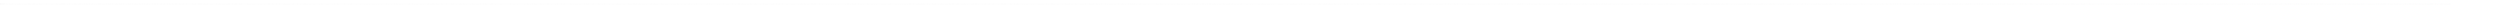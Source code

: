 digraph {
8;
0;
__init [label="", style=invis, width=0];
__init -> 0;
8 -> 8 [label="[started	& finish	& r1taken	& !r1lastobs	& !r2taken	& r2lastobs	& x=16	& y=16]/"];
8 -> 8 [label="[started	& finish	& r1taken	& !r1lastobs	& !r2taken	& r2lastobs	& x=16	& y=0]/"];
8 -> 8 [label="[started	& finish	& r1taken	& !r1lastobs	& r2taken	& !r2lastobs	& x=16	& y=16]/"];
8 -> 8 [label="[started	& finish	& r1taken	& !r1lastobs	& r2taken	& !r2lastobs	& x=16	& y=0]/"];
8 -> 8 [label="[started	& finish	& !r1taken	& r1lastobs	& r2taken	& !r2lastobs	& x=16	& y=16]/"];
8 -> 8 [label="[started	& finish	& !r1taken	& r1lastobs	& r2taken	& !r2lastobs	& x=16	& y=0]/"];
8 -> 8 [label="[started	& finish	& !r1taken	& r1lastobs	& !r2taken	& r2lastobs	& x=16	& y=16]/"];
8 -> 8 [label="[started	& !finish	& r1taken	& !r1lastobs	& !r2taken	& r2lastobs	& x=0	& y=16]/north"];
8 -> 8 [label="[started	& !finish	& r1taken	& !r1lastobs	& !r2taken	& r2lastobs	& x=16	& y=16]/finish"];
8 -> 8 [label="[started	& finish	& r1taken	& !r1lastobs	& !r2taken	& r2lastobs	& x=16	& y=1]/"];
8 -> 8 [label="[started	& !finish	& r1taken	& !r1lastobs	& !r2taken	& r2lastobs	& x=0	& y=0]/south"];
8 -> 8 [label="[started	& !finish	& r1taken	& !r1lastobs	& !r2taken	& r2lastobs	& x=16	& y=0]/finish"];
8 -> 8 [label="[started	& finish	& r1taken	& !r1lastobs	& !r2taken	& !r2lastobs	& x=16	& y=0]/"];
8 -> 8 [label="[started	& finish	& r1taken	& !r1lastobs	& r2taken	& !r2lastobs	& x=16	& y=15]/"];
8 -> 8 [label="[started	& !finish	& r1taken	& !r1lastobs	& r2taken	& !r2lastobs	& x=0	& y=16]/east"];
8 -> 8 [label="[started	& !finish	& r1taken	& !r1lastobs	& r2taken	& !r2lastobs	& x=0	& y=0]/east"];
8 -> 8 [label="[started	& !finish	& r1taken	& !r1lastobs	& r2taken	& !r2lastobs	& x=16	& y=0]/finish"];
8 -> 8 [label="[started	& !finish	& !r1taken	& r1lastobs	& r2taken	& !r2lastobs	& x=16	& y=16]/finish"];
8 -> 8 [label="[started	& finish	& !r1taken	& r1lastobs	& r2taken	& !r2lastobs	& x=16	& y=1]/"];
8 -> 8 [label="[started	& !finish	& !r1taken	& r1lastobs	& r2taken	& !r2lastobs	& x=16	& y=0]/finish"];
8 -> 8 [label="[started	& finish	& !r1taken	& !r1lastobs	& r2taken	& !r2lastobs	& x=16	& y=0]/"];
8 -> 8 [label="[started	& finish	& !r1taken	& !r1lastobs	& !r2taken	& r2lastobs	& x=16	& y=16]/"];
8 -> 8 [label="[started	& finish	& !r1taken	& r1lastobs	& !r2taken	& !r2lastobs	& x=16	& y=16]/"];
8 -> 8 [label="[started	& finish	& r1taken	& !r1lastobs	& !r2taken	& r2lastobs	& x=16	& y=14]/"];
8 -> 8 [label="[started	& !finish	& r1taken	& !r1lastobs	& !r2taken	& r2lastobs	& x=0	& y=15]/north"];
8 -> 8 [label="[started	& !finish	& r1taken	& !r1lastobs	& !r2taken	& r2lastobs	& x=16	& y=15]/finish"];
8 -> 8 [label="[started	& !finish	& r1taken	& !r1lastobs	& !r2taken	& !r2lastobs	& x=0	& y=16]/north"];
8 -> 8 [label="[started	& !finish	& r1taken	& !r1lastobs	& !r2taken	& r2lastobs	& x=1	& y=16]/north"];
8 -> 8 [label="[started	& !finish	& r1taken	& !r1lastobs	& !r2taken	& !r2lastobs	& x=16	& y=16]/finish"];
8 -> 8 [label="[started	& !finish	& r1taken	& !r1lastobs	& !r2taken	& r2lastobs	& x=15	& y=16]/east"];
8 -> 8 [label="[started	& finish	& r1taken	& !r1lastobs	& !r2taken	& r2lastobs	& x=16	& y=2]/"];
8 -> 8 [label="[started	& !finish	& r1taken	& !r1lastobs	& !r2taken	& r2lastobs	& x=0	& y=1]/south"];
8 -> 8 [label="[started	& finish	& r1taken	& !r1lastobs	& !r2taken	& !r2lastobs	& x=16	& y=1]/"];
8 -> 8 [label="[started	& !finish	& r1taken	& !r1lastobs	& !r2taken	& !r2lastobs	& x=16	& y=0]/finish"];
8 -> 8 [label="[started	& !finish	& r1taken	& !r1lastobs	& r2taken	& !r2lastobs	& x=0	& y=15]/east"];
8 -> 8 [label="[started	& !finish	& r1taken	& !r1lastobs	& r2taken	& !r2lastobs	& x=16	& y=15]/finish"];
8 -> 8 [label="[started	& !finish	& r1taken	& !r1lastobs	& r2taken	& !r2lastobs	& x=15	& y=16]/east"];
8 -> 8 [label="[started	& finish	& r1taken	& !r1lastobs	& r2taken	& !r2lastobs	& x=16	& y=2]/"];
8 -> 8 [label="[started	& !finish	& r1taken	& !r1lastobs	& r2taken	& !r2lastobs	& x=16	& y=1]/finish"];
8 -> 8 [label="[started	& !finish	& r1taken	& !r1lastobs	& r2taken	& !r2lastobs	& x=1	& y=0]/east"];
8 -> 8 [label="[started	& !finish	& r1taken	& !r1lastobs	& r2taken	& !r2lastobs	& x=15	& y=0]/east"];
8 -> 8 [label="[started	& finish	& !r1taken	& r1lastobs	& r2taken	& !r2lastobs	& x=16	& y=14]/"];
8 -> 8 [label="[started	& !finish	& !r1taken	& r1lastobs	& r2taken	& !r2lastobs	& x=15	& y=16]/east"];
8 -> 8 [label="[started	& finish	& !r1taken	& r1lastobs	& r2taken	& !r2lastobs	& x=16	& y=2]/"];
8 -> 8 [label="[started	& !finish	& !r1taken	& r1lastobs	& r2taken	& !r2lastobs	& x=16	& y=1]/finish"];
8 -> 8 [label="[started	& !finish	& !r1taken	& !r1lastobs	& r2taken	& !r2lastobs	& x=16	& y=0]/finish"];
8 -> 8 [label="[started	& finish	& !r1taken	& r1lastobs	& !r2taken	& r2lastobs	& x=16	& y=14]/"];
8 -> 8 [label="[started	& !finish	& !r1taken	& r1lastobs	& !r2taken	& r2lastobs	& x=16	& y=15]/finish"];
8 -> 8 [label="[started	& !finish	& !r1taken	& !r1lastobs	& !r2taken	& r2lastobs	& x=16	& y=16]/finish"];
8 -> 8 [label="[started	& finish	& !r1taken	& !r1lastobs	& !r2taken	& !r2lastobs	& x=16	& y=16]/"];
8 -> 8 [label="[started	& finish	& r1taken	& !r1lastobs	& !r2taken	& r2lastobs	& x=16	& y=13]/"];
8 -> 8 [label="[started	& !finish	& r1taken	& !r1lastobs	& !r2taken	& r2lastobs	& x=0	& y=14]/north"];
8 -> 8 [label="[started	& finish	& r1taken	& !r1lastobs	& !r2taken	& !r2lastobs	& x=16	& y=14]/"];
8 -> 8 [label="[started	& !finish	& r1taken	& !r1lastobs	& !r2taken	& r2lastobs	& x=1	& y=15]/north"];
8 -> 8 [label="[started	& !finish	& r1taken	& !r1lastobs	& !r2taken	& !r2lastobs	& x=16	& y=15]/finish"];
8 -> 8 [label="[started	& !finish	& r1taken	& !r1lastobs	& !r2taken	& r2lastobs	& x=2	& y=16]/ {0.467919 -> west | 0.532081 -> north }"];
8 -> 8 [label="[started	& !finish	& r1taken	& !r1lastobs	& !r2taken	& !r2lastobs	& x=15	& y=16]/east"];
8 -> 8 [label="[started	& !finish	& r1taken	& !r1lastobs	& !r2taken	& r2lastobs	& x=0	& y=2]/south"];
8 -> 8 [label="[started	& !finish	& r1taken	& !r1lastobs	& !r2taken	& r2lastobs	& x=16	& y=2]/finish"];
8 -> 8 [label="[started	& finish	& r1taken	& !r1lastobs	& !r2taken	& !r2lastobs	& x=16	& y=2]/"];
8 -> 8 [label="[started	& finish	& r1taken	& !r1lastobs	& !r2taken	& r2lastobs	& x=16	& y=15]/"];
8 -> 8 [label="[started	& !finish	& r1taken	& !r1lastobs	& !r2taken	& !r2lastobs	& x=0	& y=1]/south"];
8 -> 8 [label="[started	& !finish	& r1taken	& !r1lastobs	& !r2taken	& r2lastobs	& x=1	& y=1]/south"];
8 -> 8 [label="[started	& !finish	& r1taken	& !r1lastobs	& !r2taken	& !r2lastobs	& x=16	& y=1]/finish"];
8 -> 8 [label="[started	& !finish	& r1taken	& !r1lastobs	& !r2taken	& !r2lastobs	& x=1	& y=0]/south"];
8 -> 8 [label="[started	& !finish	& r1taken	& !r1lastobs	& !r2taken	& r2lastobs	& x=2	& y=0]/ {0.467919 -> west | 0.532081 -> south }"];
8 -> 8 [label="[started	& !finish	& r1taken	& !r1lastobs	& !r2taken	& r2lastobs	& x=14	& y=0]/east"];
8 -> 8 [label="[started	& finish	& r1taken	& !r1lastobs	& r2taken	& !r2lastobs	& x=16	& y=13]/"];
8 -> 8 [label="[started	& !finish	& r1taken	& !r1lastobs	& r2taken	& !r2lastobs	& x=0	& y=14]/east"];
8 -> 8 [label="[started	& !finish	& r1taken	& !r1lastobs	& r2taken	& !r2lastobs	& x=1	& y=15]/east"];
8 -> 8 [label="[started	& !finish	& r1taken	& !r1lastobs	& r2taken	& !r2lastobs	& x=15	& y=15]/east"];
8 -> 8 [label="[started	& finish	& !r1taken	& r1lastobs	& r2taken	& !r2lastobs	& x=16	& y=15]/"];
8 -> 8 [label="[started	& !finish	& r1taken	& !r1lastobs	& r2taken	& !r2lastobs	& x=14	& y=16]/east"];
8 -> 8 [label="[started	& finish	& r1taken	& !r1lastobs	& r2taken	& !r2lastobs	& x=16	& y=3]/"];
8 -> 8 [label="[started	& !finish	& r1taken	& !r1lastobs	& r2taken	& !r2lastobs	& x=0	& y=2]/east"];
8 -> 8 [label="[started	& !finish	& r1taken	& !r1lastobs	& r2taken	& !r2lastobs	& x=1	& y=1]/east"];
8 -> 8 [label="[started	& !finish	& r1taken	& !r1lastobs	& r2taken	& !r2lastobs	& x=15	& y=1]/east"];
8 -> 8 [label="[started	& !finish	& r1taken	& !r1lastobs	& r2taken	& !r2lastobs	& x=2	& y=0]/east"];
8 -> 8 [label="[started	& finish	& !r1taken	& r1lastobs	& r2taken	& !r2lastobs	& x=16	& y=13]/"];
8 -> 8 [label="[started	& !finish	& !r1taken	& !r1lastobs	& r2taken	& !r2lastobs	& x=16	& y=15]/finish"];
8 -> 8 [label="[started	& !finish	& !r1taken	& r1lastobs	& r2taken	& !r2lastobs	& x=15	& y=15]/east"];
8 -> 8 [label="[started	& finish	& !r1taken	& r1lastobs	& r2taken	& !r2lastobs	& x=16	& y=3]/"];
8 -> 8 [label="[started	& !finish	& !r1taken	& r1lastobs	& r2taken	& !r2lastobs	& x=16	& y=2]/finish"];
8 -> 8 [label="[started	& !finish	& !r1taken	& !r1lastobs	& r2taken	& !r2lastobs	& x=16	& y=1]/finish"];
8 -> 8 [label="[started	& !finish	& !r1taken	& r1lastobs	& r2taken	& !r2lastobs	& x=14	& y=0]/east"];
8 -> 8 [label="[started	& finish	& !r1taken	& r1lastobs	& !r2taken	& r2lastobs	& x=16	& y=13]/"];
8 -> 8 [label="[started	& !finish	& !r1taken	& !r1lastobs	& !r2taken	& r2lastobs	& x=16	& y=15]/finish"];
8 -> 8 [label="[started	& !finish	& !r1taken	& r1lastobs	& !r2taken	& !r2lastobs	& x=16	& y=15]/finish"];
8 -> 8 [label="[started	& finish	& !r1taken	& !r1lastobs	& !r2taken	& !r2lastobs	& x=16	& y=15]/"];
8 -> 8 [label="[started	& !finish	& !r1taken	& r1lastobs	& !r2taken	& !r2lastobs	& x=15	& y=16]/east"];
8 -> 8 [label="[started	& !finish	& !r1taken	& r1lastobs	& !r2taken	& r2lastobs	& x=14	& y=16]/east"];
8 -> 8 [label="[started	& !finish	& r1taken	& !r1lastobs	& !r2taken	& r2lastobs	& x=0	& y=13]/north"];
8 -> 8 [label="[started	& !finish	& r1taken	& !r1lastobs	& !r2taken	& r2lastobs	& x=1	& y=14]/north"];
8 -> 8 [label="[started	& !finish	& r1taken	& !r1lastobs	& !r2taken	& r2lastobs	& x=15	& y=14]/east"];
8 -> 8 [label="[started	& !finish	& r1taken	& !r1lastobs	& !r2taken	& !r2lastobs	& x=15	& y=15]/east"];
8 -> 8 [label="[started	& !finish	& r1taken	& !r1lastobs	& !r2taken	& !r2lastobs	& x=2	& y=16]/ {0.467919 -> west | 0.532081 -> north }"];
8 -> 8 [label="[started	& !finish	& r1taken	& !r1lastobs	& !r2taken	& r2lastobs	& x=3	& y=16]/ {0.462606 -> west | 0.537394 -> north }"];
8 -> 8 [label="[started	& !finish	& r1taken	& !r1lastobs	& !r2taken	& !r2lastobs	& x=14	& y=16]/east"];
8 -> 8 [label="[started	& finish	& r1taken	& !r1lastobs	& !r2taken	& r2lastobs	& x=16	& y=4]/"];
8 -> 8 [label="[started	& !finish	& r1taken	& !r1lastobs	& !r2taken	& r2lastobs	& x=16	& y=3]/finish"];
8 -> 8 [label="[started	& finish	& r1taken	& !r1lastobs	& !r2taken	& !r2lastobs	& x=16	& y=3]/"];
8 -> 8 [label="[started	& !finish	& r1taken	& !r1lastobs	& !r2taken	& !r2lastobs	& x=16	& y=2]/finish"];
8 -> 8 [label="[started	& !finish	& r1taken	& !r1lastobs	& !r2taken	& r2lastobs	& x=15	& y=2]/east"];
8 -> 8 [label="[started	& finish	& !r1taken	& !r1lastobs	& !r2taken	& r2lastobs	& x=16	& y=15]/"];
8 -> 8 [label="[started	& !finish	& r1taken	& !r1lastobs	& !r2taken	& !r2lastobs	& x=1	& y=1]/south"];
8 -> 8 [label="[started	& !finish	& r1taken	& !r1lastobs	& !r2taken	& r2lastobs	& x=2	& y=1]/south"];
8 -> 8 [label="[started	& !finish	& r1taken	& !r1lastobs	& !r2taken	& !r2lastobs	& x=15	& y=1]/east"];
8 -> 8 [label="[started	& !finish	& r1taken	& !r1lastobs	& !r2taken	& !r2lastobs	& x=2	& y=0]/ {0.467919 -> west | 0.532081 -> south }"];
8 -> 8 [label="[started	& !finish	& r1taken	& !r1lastobs	& !r2taken	& r2lastobs	& x=3	& y=0]/ {0.462606 -> west | 0.537394 -> south }"];
8 -> 8 [label="[started	& !finish	& r1taken	& !r1lastobs	& !r2taken	& !r2lastobs	& x=14	& y=0]/east"];
8 -> 8 [label="[started	& !finish	& r1taken	& !r1lastobs	& !r2taken	& r2lastobs	& x=13	& y=0]/east"];
8 -> 8 [label="[started	& finish	& r1taken	& !r1lastobs	& r2taken	& !r2lastobs	& x=16	& y=12]/"];
8 -> 8 [label="[started	& !finish	& r1taken	& !r1lastobs	& r2taken	& !r2lastobs	& x=0	& y=13]/east"];
8 -> 8 [label="[started	& !finish	& r1taken	& !r1lastobs	& r2taken	& !r2lastobs	& x=16	& y=13]/finish"];
8 -> 8 [label="[started	& !finish	& r1taken	& !r1lastobs	& r2taken	& !r2lastobs	& x=1	& y=14]/east"];
8 -> 8 [label="[started	& !finish	& r1taken	& !r1lastobs	& r2taken	& !r2lastobs	& x=14	& y=15]/east"];
8 -> 8 [label="[started	& !finish	& r1taken	& !r1lastobs	& r2taken	& !r2lastobs	& x=0	& y=3]/east"];
8 -> 8 [label="[started	& !finish	& r1taken	& !r1lastobs	& r2taken	& !r2lastobs	& x=16	& y=3]/finish"];
8 -> 8 [label="[started	& !finish	& r1taken	& !r1lastobs	& r2taken	& !r2lastobs	& x=1	& y=2]/east"];
8 -> 8 [label="[started	& !finish	& r1taken	& !r1lastobs	& r2taken	& !r2lastobs	& x=2	& y=1]/east"];
8 -> 8 [label="[started	& !finish	& r1taken	& !r1lastobs	& r2taken	& !r2lastobs	& x=13	& y=0]/east"];
8 -> 8 [label="[started	& finish	& !r1taken	& r1lastobs	& r2taken	& !r2lastobs	& x=16	& y=12]/"];
8 -> 8 [label="[started	& finish	& !r1taken	& !r1lastobs	& r2taken	& !r2lastobs	& x=16	& y=13]/"];
8 -> 8 [label="[started	& !finish	& !r1taken	& !r1lastobs	& r2taken	& !r2lastobs	& x=16	& y=14]/finish"];
8 -> 8 [label="[started	& !finish	& !r1taken	& r1lastobs	& r2taken	& !r2lastobs	& x=15	& y=14]/east"];
8 -> 8 [label="[started	& !finish	& r1taken	& !r1lastobs	& !r2taken	& r2lastobs	& x=0	& y=3]/south"];
8 -> 8 [label="[started	& !finish	& !r1taken	& !r1lastobs	& r2taken	& !r2lastobs	& x=14	& y=16]/east"];
8 -> 8 [label="[started	& finish	& !r1taken	& !r1lastobs	& r2taken	& !r2lastobs	& x=16	& y=16]/"];
8 -> 8 [label="[started	& finish	& !r1taken	& r1lastobs	& r2taken	& !r2lastobs	& x=16	& y=4]/"];
8 -> 8 [label="[started	& !finish	& !r1taken	& r1lastobs	& r2taken	& !r2lastobs	& x=16	& y=3]/finish"];
8 -> 8 [label="[started	& finish	& !r1taken	& !r1lastobs	& r2taken	& !r2lastobs	& x=16	& y=3]/"];
8 -> 8 [label="[started	& !finish	& !r1taken	& !r1lastobs	& r2taken	& !r2lastobs	& x=16	& y=2]/finish"];
8 -> 8 [label="[started	& !finish	& !r1taken	& r1lastobs	& r2taken	& !r2lastobs	& x=15	& y=2]/east"];
8 -> 8 [label="[started	& !finish	& !r1taken	& !r1lastobs	& r2taken	& !r2lastobs	& x=15	& y=1]/east"];
8 -> 8 [label="[started	& !finish	& !r1taken	& r1lastobs	& r2taken	& !r2lastobs	& x=14	& y=1]/east"];
8 -> 8 [label="[started	& !finish	& !r1taken	& !r1lastobs	& r2taken	& !r2lastobs	& x=14	& y=0]/east"];
8 -> 8 [label="[started	& !finish	& !r1taken	& r1lastobs	& r2taken	& !r2lastobs	& x=13	& y=0]/east"];
8 -> 8 [label="[started	& finish	& !r1taken	& !r1lastobs	& !r2taken	& r2lastobs	& x=16	& y=13]/"];
8 -> 8 [label="[started	& !finish	& !r1taken	& r1lastobs	& !r2taken	& r2lastobs	& x=16	& y=13]/finish"];
8 -> 8 [label="[started	& !finish	& !r1taken	& !r1lastobs	& !r2taken	& r2lastobs	& x=16	& y=14]/finish"];
8 -> 8 [label="[started	& !finish	& !r1taken	& r1lastobs	& !r2taken	& !r2lastobs	& x=16	& y=14]/finish"];
8 -> 8 [label="[started	& finish	& !r1taken	& !r1lastobs	& !r2taken	& !r2lastobs	& x=16	& y=14]/"];
8 -> 8 [label="[started	& !finish	& !r1taken	& r1lastobs	& !r2taken	& r2lastobs	& x=15	& y=14]/east"];
8 -> 8 [label="[started	& !finish	& !r1taken	& !r1lastobs	& !r2taken	& !r2lastobs	& x=16	& y=15]/finish"];
8 -> 8 [label="[started	& !finish	& !r1taken	& !r1lastobs	& !r2taken	& r2lastobs	& x=15	& y=15]/east"];
8 -> 8 [label="[started	& !finish	& !r1taken	& r1lastobs	& !r2taken	& r2lastobs	& x=14	& y=15]/east"];
8 -> 8 [label="[started	& !finish	& !r1taken	& !r1lastobs	& !r2taken	& !r2lastobs	& x=15	& y=16]/east"];
8 -> 8 [label="[started	& !finish	& !r1taken	& r1lastobs	& !r2taken	& !r2lastobs	& x=14	& y=16]/east"];
8 -> 8 [label="[started	& !finish	& !r1taken	& r1lastobs	& !r2taken	& r2lastobs	& x=13	& y=16]/east"];
8 -> 8 [label="[started	& finish	& r1taken	& !r1lastobs	& !r2taken	& r2lastobs	& x=16	& y=11]/"];
8 -> 8 [label="[started	& !finish	& r1taken	& !r1lastobs	& !r2taken	& r2lastobs	& x=0	& y=12]/north"];
8 -> 8 [label="[started	& !finish	& r1taken	& !r1lastobs	& !r2taken	& !r2lastobs	& x=0	& y=13]/north"];
8 -> 8 [label="[started	& !finish	& r1taken	& !r1lastobs	& !r2taken	& !r2lastobs	& x=15	& y=14]/east"];
8 -> 8 [label="[started	& !finish	& r1taken	& !r1lastobs	& !r2taken	& !r2lastobs	& x=2	& y=15]/north"];
8 -> 8 [label="[started	& !finish	& r1taken	& !r1lastobs	& !r2taken	& r2lastobs	& x=3	& y=15]/ {0.45103 -> west | 0.54897 -> north }"];
8 -> 8 [label="[started	& !finish	& r1taken	& !r1lastobs	& !r2taken	& r2lastobs	& x=4	& y=16]/ {0.46258 -> west | 0.53742 -> north }"];
8 -> 8 [label="[started	& !finish	& r1taken	& !r1lastobs	& !r2taken	& r2lastobs	& x=12	& y=16]/east"];
8 -> 8 [label="[started	& !finish	& r1taken	& !r1lastobs	& !r2taken	& r2lastobs	& x=0	& y=4]/south"];
8 -> 8 [label="[started	& !finish	& r1taken	& !r1lastobs	& !r2taken	& r2lastobs	& x=16	& y=4]/finish"];
8 -> 8 [label="[started	& !finish	& r1taken	& !r1lastobs	& !r2taken	& !r2lastobs	& x=0	& y=3]/south"];
8 -> 8 [label="[started	& !finish	& r1taken	& !r1lastobs	& !r2taken	& !r2lastobs	& x=16	& y=3]/finish"];
8 -> 8 [label="[started	& !finish	& r1taken	& !r1lastobs	& !r2taken	& r2lastobs	& x=15	& y=3]/east"];
8 -> 8 [label="[started	& !finish	& !r1taken	& r1lastobs	& r2taken	& !r2lastobs	& x=13	& y=16]/east"];
8 -> 8 [label="[started	& !finish	& r1taken	& !r1lastobs	& !r2taken	& !r2lastobs	& x=1	& y=2]/south"];
8 -> 8 [label="[started	& !finish	& r1taken	& !r1lastobs	& !r2taken	& !r2lastobs	& x=15	& y=2]/east"];
8 -> 8 [label="[started	& !finish	& r1taken	& !r1lastobs	& !r2taken	& r2lastobs	& x=14	& y=2]/east"];
8 -> 8 [label="[started	& !finish	& r1taken	& !r1lastobs	& !r2taken	& r2lastobs	& x=3	& y=1]/ {0.45103 -> west | 0.54897 -> south }"];
8 -> 8 [label="[started	& !finish	& r1taken	& !r1lastobs	& !r2taken	& r2lastobs	& x=13	& y=1]/east"];
8 -> 8 [label="[started	& !finish	& r1taken	& !r1lastobs	& !r2taken	& !r2lastobs	& x=3	& y=0]/ {0.462606 -> west | 0.537394 -> south }"];
8 -> 8 [label="[started	& !finish	& r1taken	& !r1lastobs	& !r2taken	& !r2lastobs	& x=13	& y=0]/east"];
8 -> 8 [label="[started	& finish	& r1taken	& !r1lastobs	& r2taken	& !r2lastobs	& x=16	& y=11]/"];
8 -> 8 [label="[started	& !finish	& r1taken	& !r1lastobs	& r2taken	& !r2lastobs	& x=0	& y=12]/east"];
8 -> 8 [label="[started	& !finish	& r1taken	& !r1lastobs	& r2taken	& !r2lastobs	& x=15	& y=13]/east"];
8 -> 8 [label="[started	& !finish	& r1taken	& !r1lastobs	& r2taken	& !r2lastobs	& x=2	& y=14]/east"];
8 -> 8 [label="[started	& !finish	& r1taken	& !r1lastobs	& r2taken	& !r2lastobs	& x=14	& y=14]/east"];
8 -> 8 [label="[started	& !finish	& r1taken	& !r1lastobs	& r2taken	& !r2lastobs	& x=3	& y=15]/east"];
8 -> 8 [label="[started	& !finish	& r1taken	& !r1lastobs	& r2taken	& !r2lastobs	& x=13	& y=15]/east"];
8 -> 8 [label="[started	& !finish	& r1taken	& !r1lastobs	& r2taken	& !r2lastobs	& x=12	& y=16]/east"];
8 -> 8 [label="[started	& finish	& r1taken	& !r1lastobs	& r2taken	& !r2lastobs	& x=16	& y=5]/"];
8 -> 8 [label="[started	& !finish	& r1taken	& !r1lastobs	& r2taken	& !r2lastobs	& x=16	& y=4]/finish"];
8 -> 8 [label="[started	& !finish	& r1taken	& !r1lastobs	& r2taken	& !r2lastobs	& x=1	& y=3]/east"];
8 -> 8 [label="[started	& !finish	& r1taken	& !r1lastobs	& r2taken	& !r2lastobs	& x=15	& y=3]/east"];
8 -> 8 [label="[started	& !finish	& r1taken	& !r1lastobs	& r2taken	& !r2lastobs	& x=2	& y=2]/east"];
8 -> 8 [label="[started	& !finish	& r1taken	& !r1lastobs	& r2taken	& !r2lastobs	& x=3	& y=1]/east"];
8 -> 8 [label="[started	& !finish	& r1taken	& !r1lastobs	& r2taken	& !r2lastobs	& x=13	& y=1]/east"];
8 -> 8 [label="[started	& !finish	& r1taken	& !r1lastobs	& r2taken	& !r2lastobs	& x=4	& y=0]/east"];
8 -> 8 [label="[started	& !finish	& r1taken	& !r1lastobs	& r2taken	& !r2lastobs	& x=12	& y=0]/east"];
8 -> 8 [label="[started	& finish	& !r1taken	& r1lastobs	& r2taken	& !r2lastobs	& x=16	& y=11]/"];
8 -> 8 [label="[started	& !finish	& !r1taken	& r1lastobs	& r2taken	& !r2lastobs	& x=16	& y=12]/finish"];
8 -> 8 [label="[started	& finish	& !r1taken	& !r1lastobs	& r2taken	& !r2lastobs	& x=16	& y=12]/"];
8 -> 8 [label="[started	& !finish	& !r1taken	& !r1lastobs	& r2taken	& !r2lastobs	& x=16	& y=13]/finish"];
8 -> 8 [label="[started	& !finish	& !r1taken	& r1lastobs	& r2taken	& !r2lastobs	& x=15	& y=13]/east"];
8 -> 8 [label="[started	& !finish	& !r1taken	& !r1lastobs	& r2taken	& !r2lastobs	& x=15	& y=14]/east"];
8 -> 8 [label="[started	& !finish	& !r1taken	& r1lastobs	& r2taken	& !r2lastobs	& x=14	& y=15]/east"];
8 -> 8 [label="[started	& !finish	& !r1taken	& !r1lastobs	& r2taken	& !r2lastobs	& x=14	& y=15]/east"];
8 -> 8 [label="[started	& !finish	& !r1taken	& !r1lastobs	& r2taken	& !r2lastobs	& x=13	& y=16]/east"];
8 -> 8 [label="[started	& finish	& !r1taken	& r1lastobs	& r2taken	& !r2lastobs	& x=16	& y=5]/"];
8 -> 8 [label="[started	& !finish	& !r1taken	& !r1lastobs	& r2taken	& !r2lastobs	& x=15	& y=2]/east"];
8 -> 8 [label="[started	& !finish	& !r1taken	& r1lastobs	& r2taken	& !r2lastobs	& x=14	& y=2]/east"];
8 -> 8 [label="[started	& !finish	& !r1taken	& !r1lastobs	& r2taken	& !r2lastobs	& x=14	& y=1]/east"];
8 -> 8 [label="[started	& !finish	& !r1taken	& r1lastobs	& r2taken	& !r2lastobs	& x=13	& y=1]/east"];
8 -> 8 [label="[started	& finish	& !r1taken	& !r1lastobs	& !r2taken	& r2lastobs	& x=16	& y=12]/"];
8 -> 8 [label="[started	& finish	& !r1taken	& r1lastobs	& !r2taken	& !r2lastobs	& x=16	& y=12]/"];
8 -> 8 [label="[started	& !finish	& !r1taken	& r1lastobs	& !r2taken	& !r2lastobs	& x=16	& y=13]/finish"];
8 -> 8 [label="[started	& !finish	& !r1taken	& r1lastobs	& !r2taken	& r2lastobs	& x=15	& y=13]/east"];
8 -> 8 [label="[started	& !finish	& !r1taken	& !r1lastobs	& !r2taken	& !r2lastobs	& x=16	& y=14]/finish"];
8 -> 8 [label="[started	& !finish	& !r1taken	& !r1lastobs	& !r2taken	& r2lastobs	& x=15	& y=14]/east"];
8 -> 8 [label="[started	& !finish	& !r1taken	& r1lastobs	& !r2taken	& !r2lastobs	& x=15	& y=14]/east"];
8 -> 8 [label="[started	& !finish	& !r1taken	& !r1lastobs	& !r2taken	& !r2lastobs	& x=15	& y=15]/east"];
8 -> 8 [label="[started	& !finish	& !r1taken	& r1lastobs	& !r2taken	& !r2lastobs	& x=14	& y=15]/east"];
8 -> 8 [label="[started	& !finish	& !r1taken	& r1lastobs	& !r2taken	& r2lastobs	& x=13	& y=15]/east"];
8 -> 8 [label="[started	& !finish	& !r1taken	& !r1lastobs	& !r2taken	& !r2lastobs	& x=14	& y=16]/east"];
8 -> 8 [label="[started	& !finish	& !r1taken	& !r1lastobs	& !r2taken	& r2lastobs	& x=13	& y=16]/east"];
8 -> 8 [label="[started	& !finish	& !r1taken	& r1lastobs	& !r2taken	& !r2lastobs	& x=13	& y=16]/east"];
8 -> 8 [label="[started	& !finish	& !r1taken	& r1lastobs	& !r2taken	& r2lastobs	& x=12	& y=16]/ {0.359804 -> west | 0.640196 -> east }"];
8 -> 8 [label="[started	& finish	& r1taken	& !r1lastobs	& !r2taken	& r2lastobs	& x=16	& y=10]/"];
8 -> 8 [label="[started	& finish	& r1taken	& !r1lastobs	& !r2taken	& !r2lastobs	& x=16	& y=11]/"];
8 -> 8 [label="[started	& !finish	& r1taken	& !r1lastobs	& !r2taken	& !r2lastobs	& x=0	& y=12]/north"];
8 -> 8 [label="[started	& !finish	& r1taken	& !r1lastobs	& !r2taken	& r2lastobs	& x=1	& y=12]/north"];
8 -> 8 [label="[started	& !finish	& r1taken	& !r1lastobs	& !r2taken	& !r2lastobs	& x=16	& y=12]/finish"];
8 -> 8 [label="[started	& !finish	& r1taken	& !r1lastobs	& !r2taken	& r2lastobs	& x=15	& y=12]/east"];
8 -> 8 [label="[started	& !finish	& r1taken	& !r1lastobs	& !r2taken	& !r2lastobs	& x=1	& y=13]/north"];
8 -> 8 [label="[started	& !finish	& r1taken	& !r1lastobs	& !r2taken	& r2lastobs	& x=2	& y=13]/north"];
8 -> 8 [label="[started	& !finish	& r1taken	& !r1lastobs	& !r2taken	& r2lastobs	& x=14	& y=13]/east"];
8 -> 8 [label="[started	& !finish	& r1taken	& !r1lastobs	& !r2taken	& r2lastobs	& x=3	& y=14]/north"];
8 -> 8 [label="[started	& !finish	& r1taken	& !r1lastobs	& !r2taken	& !r2lastobs	& x=14	& y=14]/east"];
8 -> 8 [label="[started	& !finish	& r1taken	& !r1lastobs	& r2taken	& !r2lastobs	& x=4	& y=16]/east"];
8 -> 8 [label="[started	& !finish	& r1taken	& !r1lastobs	& !r2taken	& r2lastobs	& x=13	& y=14]/east"];
8 -> 8 [label="[started	& !finish	& r1taken	& !r1lastobs	& !r2taken	& !r2lastobs	& x=3	& y=15]/ {0.45103 -> west | 0.54897 -> north }"];
8 -> 8 [label="[started	& !finish	& r1taken	& !r1lastobs	& !r2taken	& r2lastobs	& x=4	& y=15]/ {0.454882 -> west | 0.545118 -> north }"];
8 -> 8 [label="[started	& !finish	& !r1taken	& r1lastobs	& r2taken	& !r2lastobs	& x=12	& y=16]/east"];
8 -> 8 [label="[started	& !finish	& r1taken	& !r1lastobs	& !r2taken	& !r2lastobs	& x=13	& y=15]/east"];
8 -> 8 [label="[started	& !finish	& r1taken	& !r1lastobs	& !r2taken	& !r2lastobs	& x=4	& y=16]/ {0.46258 -> west | 0.53742 -> north }"];
8 -> 8 [label="[started	& !finish	& r1taken	& !r1lastobs	& !r2taken	& !r2lastobs	& x=12	& y=16]/east"];
8 -> 8 [label="[started	& !finish	& r1taken	& !r1lastobs	& !r2taken	& r2lastobs	& x=11	& y=16]/east"];
8 -> 8 [label="[started	& finish	& r1taken	& !r1lastobs	& !r2taken	& r2lastobs	& x=16	& y=6]/"];
8 -> 8 [label="[started	& !finish	& r1taken	& !r1lastobs	& !r2taken	& r2lastobs	& x=16	& y=5]/finish"];
8 -> 8 [label="[started	& finish	& r1taken	& !r1lastobs	& !r2taken	& !r2lastobs	& x=16	& y=5]/"];
8 -> 8 [label="[started	& !finish	& r1taken	& !r1lastobs	& !r2taken	& !r2lastobs	& x=0	& y=4]/south"];
8 -> 8 [label="[started	& !finish	& r1taken	& !r1lastobs	& !r2taken	& r2lastobs	& x=1	& y=4]/south"];
8 -> 8 [label="[started	& !finish	& r1taken	& !r1lastobs	& !r2taken	& !r2lastobs	& x=16	& y=4]/finish"];
8 -> 8 [label="[started	& !finish	& r1taken	& !r1lastobs	& !r2taken	& r2lastobs	& x=15	& y=4]/east"];
8 -> 8 [label="[started	& !finish	& r1taken	& !r1lastobs	& !r2taken	& !r2lastobs	& x=1	& y=3]/south"];
8 -> 8 [label="[started	& !finish	& r1taken	& !r1lastobs	& !r2taken	& r2lastobs	& x=2	& y=3]/south"];
8 -> 8 [label="[started	& !finish	& r1taken	& !r1lastobs	& !r2taken	& !r2lastobs	& x=15	& y=3]/east"];
8 -> 8 [label="[started	& !finish	& r1taken	& !r1lastobs	& !r2taken	& r2lastobs	& x=14	& y=3]/east"];
8 -> 8 [label="[started	& !finish	& r1taken	& !r1lastobs	& !r2taken	& !r2lastobs	& x=2	& y=2]/south"];
8 -> 8 [label="[started	& !finish	& r1taken	& !r1lastobs	& !r2taken	& r2lastobs	& x=3	& y=2]/south"];
8 -> 8 [label="[started	& !finish	& r1taken	& !r1lastobs	& !r2taken	& !r2lastobs	& x=14	& y=2]/east"];
8 -> 8 [label="[started	& !finish	& r1taken	& !r1lastobs	& !r2taken	& !r2lastobs	& x=3	& y=1]/ {0.45103 -> west | 0.54897 -> south }"];
8 -> 8 [label="[started	& !finish	& r1taken	& !r1lastobs	& !r2taken	& r2lastobs	& x=4	& y=1]/ {0.454882 -> west | 0.545118 -> south }"];
8 -> 8 [label="[started	& !finish	& r1taken	& !r1lastobs	& !r2taken	& !r2lastobs	& x=4	& y=0]/ {0.46258 -> west | 0.53742 -> south }"];
8 -> 8 [label="[started	& !finish	& r1taken	& !r1lastobs	& !r2taken	& r2lastobs	& x=5	& y=0]/ {0.213197 -> west | 0.539289 -> east | 0.247515 -> south }"];
8 -> 8 [label="[started	& !finish	& r1taken	& !r1lastobs	& !r2taken	& r2lastobs	& x=11	& y=0]/east"];
8 -> 8 [label="[started	& finish	& r1taken	& !r1lastobs	& r2taken	& !r2lastobs	& x=16	& y=10]/"];
8 -> 8 [label="[started	& !finish	& r1taken	& !r1lastobs	& r2taken	& !r2lastobs	& x=1	& y=12]/east"];
8 -> 8 [label="[started	& !finish	& r1taken	& !r1lastobs	& r2taken	& !r2lastobs	& x=15	& y=12]/east"];
8 -> 8 [label="[started	& !finish	& r1taken	& !r1lastobs	& r2taken	& !r2lastobs	& x=13	& y=14]/east"];
8 -> 8 [label="[started	& !finish	& r1taken	& !r1lastobs	& r2taken	& !r2lastobs	& x=4	& y=15]/east"];
8 -> 8 [label="[started	& !finish	& r1taken	& !r1lastobs	& r2taken	& !r2lastobs	& x=12	& y=15]/east"];
8 -> 8 [label="[started	& !finish	& r1taken	& !r1lastobs	& r2taken	& !r2lastobs	& x=5	& y=16]/east"];
8 -> 8 [label="[started	& finish	& r1taken	& !r1lastobs	& r2taken	& !r2lastobs	& x=16	& y=6]/"];
8 -> 8 [label="[started	& !finish	& r1taken	& !r1lastobs	& r2taken	& !r2lastobs	& x=1	& y=4]/east"];
8 -> 8 [label="[started	& !finish	& r1taken	& !r1lastobs	& r2taken	& !r2lastobs	& x=15	& y=4]/east"];
8 -> 8 [label="[started	& !finish	& r1taken	& !r1lastobs	& r2taken	& !r2lastobs	& x=14	& y=3]/east"];
8 -> 8 [label="[started	& !finish	& r1taken	& !r1lastobs	& r2taken	& !r2lastobs	& x=3	& y=2]/east"];
8 -> 8 [label="[started	& !finish	& r1taken	& !r1lastobs	& r2taken	& !r2lastobs	& x=13	& y=2]/east"];
8 -> 8 [label="[started	& !finish	& r1taken	& !r1lastobs	& r2taken	& !r2lastobs	& x=4	& y=1]/east"];
8 -> 8 [label="[started	& !finish	& r1taken	& !r1lastobs	& r2taken	& !r2lastobs	& x=5	& y=0]/east"];
8 -> 8 [label="[started	& !finish	& r1taken	& !r1lastobs	& r2taken	& !r2lastobs	& x=11	& y=0]/east"];
8 -> 8 [label="[started	& finish	& !r1taken	& r1lastobs	& r2taken	& !r2lastobs	& x=16	& y=10]/"];
8 -> 8 [label="[started	& !finish	& !r1taken	& r1lastobs	& r2taken	& !r2lastobs	& x=16	& y=11]/finish"];
8 -> 8 [label="[started	& finish	& !r1taken	& !r1lastobs	& r2taken	& !r2lastobs	& x=16	& y=11]/"];
8 -> 8 [label="[started	& finish	& !r1taken	& r1lastobs	& !r2taken	& r2lastobs	& x=16	& y=1]/"];
8 -> 8 [label="[started	& !finish	& !r1taken	& !r1lastobs	& !r2taken	& r2lastobs	& x=16	& y=3]/finish"];
8 -> 8 [label="[started	& !finish	& !r1taken	& r1lastobs	& r2taken	& r2lastobs	& x=1	& y=8]/east"];
8 -> 8 [label="[started	& !finish	& !r1taken	& r1lastobs	& !r2taken	& !r2lastobs	& x=15	& y=4]/east"];
8 -> 8 [label="[started	& !finish	& !r1taken	& r1lastobs	& !r2taken	& !r2lastobs	& x=14	& y=5]/east"];
8 -> 8 [label="[started	& !finish	& !r1taken	& r1lastobs	& !r2taken	& !r2lastobs	& x=11	& y=13]/ {0.0485387 -> west | 0.785812 -> east | 0.109786 -> south | 0.0558632 -> north }"];
8 -> 8 [label="[started	& !finish	& !r1taken	& r1lastobs	& !r2taken	& !r2lastobs	& x=12	& y=7]/ {0.1092 -> west | 0.838393 -> east | 0.0524072 -> south }"];
8 -> 8 [label="[started	& !finish	& !r1taken	& r1lastobs	& !r2taken	& r2lastobs	& x=11	& y=7]/ {0.170202 -> west | 0.574139 -> east | 0.255658 -> south }"];
8 -> 8 [label="[started	& !finish	& r1taken	& !r1lastobs	& r2taken	& !r2lastobs	& x=8	& y=4]/east"];
8 -> 8 [label="[started	& !finish	& !r1taken	& !r1lastobs	& !r2taken	& !r2lastobs	& x=12	& y=8]/ {0.119422 -> west | 0.880578 -> east }"];
8 -> 8 [label="[started	& !finish	& !r1taken	& !r1lastobs	& !r2taken	& r2lastobs	& x=11	& y=8]/ {0.344278 -> west | 0.655722 -> east }"];
8 -> 8 [label="[started	& !finish	& !r1taken	& r1lastobs	& !r2taken	& !r2lastobs	& x=11	& y=8]/ {0.344278 -> west | 0.655722 -> east }"];
8 -> 8 [label="[started	& !finish	& r1taken	& !r1lastobs	& r2taken	& !r2lastobs	& x=2	& y=15]/east"];
8 -> 8 [label="[started	& !finish	& !r1taken	& r1lastobs	& !r2taken	& r2lastobs	& x=10	& y=8]/west"];
8 -> 8 [label="[started	& !finish	& r1taken	& !r1lastobs	& !r2taken	& r2lastobs	& x=10	& y=8]/east"];
8 -> 8 [label="[started	& !finish	& r1taken	& !r1lastobs	& !r2taken	& r2lastobs	& x=7	& y=9]/ {0.160679 -> west | 0.77843 -> east | 0.0608912 -> north }"];
8 -> 8 [label="[started	& !finish	& r1taken	& !r1lastobs	& !r2taken	& !r2lastobs	& x=10	& y=9]/east"];
8 -> 8 [label="[started	& !finish	& !r1taken	& !r1lastobs	& !r2taken	& r2lastobs	& x=5	& y=15]/ {0.455295 -> west | 0.544705 -> north }"];
8 -> 8 [label="[started	& !finish	& !r1taken	& r1lastobs	& !r2taken	& !r2lastobs	& x=12	& y=9]/ {0.1092 -> west | 0.838393 -> east | 0.0524072 -> north }"];
8 -> 8 [label="[started	& !finish	& r1taken	& !r1lastobs	& !r2taken	& r2lastobs	& x=8	& y=10]/ {0.378192 -> west | 0.580934 -> east | 0.0408742 -> north }"];
8 -> 8 [label="[started	& !finish	& !r1taken	& !r1lastobs	& !r2taken	& !r2lastobs	& x=11	& y=2]/ {0.0612484 -> west | 0.647248 -> east | 0.0604974 -> south | 0.231006 -> north }"];
8 -> 8 [label="[started	& finish	& r1taken	& !r1lastobs	& r2taken	& !r2lastobs	& x=16	& y=4]/"];
8 -> 8 [label="[started	& !finish	& r1taken	& !r1lastobs	& !r2taken	& !r2lastobs	& x=10	& y=7]/east"];
8 -> 8 [label="[started	& !finish	& !r1taken	& !r1lastobs	& r2taken	& !r2lastobs	& x=8	& y=6]/south"];
8 -> 8 [label="[started	& !finish	& !r1taken	& !r1lastobs	& r2taken	& !r2lastobs	& x=9	& y=14]/ {0.224709 -> west | 0.550264 -> east | 0.0742539 -> south | 0.150773 -> north }"];
8 -> 8 [label="[started	& !finish	& r1taken	& !r1lastobs	& !r2taken	& !r2lastobs	& x=11	& y=16]/east"];
8 -> 8 [label="[started	& !finish	& r1taken	& !r1lastobs	& !r2taken	& !r2lastobs	& x=9	& y=6]/ {0.596031 -> west | 0.403969 -> east }"];
8 -> 8 [label="[started	& !finish	& !r1taken	& r1lastobs	& !r2taken	& !r2lastobs	& x=5	& y=5]/ {0.426631 -> west | 0.573369 -> south }"];
8 -> 8 [label="[started	& !finish	& r1taken	& !r1lastobs	& !r2taken	& !r2lastobs	& x=1	& y=15]/north"];
8 -> 8 [label="[started	& !finish	& r1taken	& !r1lastobs	& !r2taken	& r2lastobs	& x=8	& y=6]/ {0.378192 -> west | 0.580934 -> east | 0.0408742 -> south }"];
8 -> 8 [label="[started	& finish	& !r1taken	& r1lastobs	& !r2taken	& r2lastobs	& x=16	& y=5]/"];
8 -> 8 [label="[started	& !finish	& !r1taken	& r1lastobs	& r2taken	& !r2lastobs	& x=10	& y=8]/ {0.252099 -> west | 0.747901 -> east }"];
8 -> 8 [label="[started	& !finish	& r1taken	& !r1lastobs	& r2taken	& !r2lastobs	& x=2	& y=16]/east"];
8 -> 8 [label="[started	& !finish	& r1taken	& !r1lastobs	& r2taken	& !r2lastobs	& x=10	& y=8]/east"];
8 -> 8 [label="[started	& !finish	& r1taken	& !r1lastobs	& r2taken	& !r2lastobs	& x=9	& y=9]/east"];
8 -> 8 [label="[started	& !finish	& !r1taken	& !r1lastobs	& !r2taken	& r2lastobs	& x=16	& y=9]/finish"];
8 -> 8 [label="[started	& !finish	& r1taken	& !r1lastobs	& r2taken	& !r2lastobs	& x=8	& y=10]/east"];
8 -> 8 [label="[started	& !finish	& !r1taken	& !r1lastobs	& r2taken	& !r2lastobs	& x=15	& y=0]/east"];
8 -> 8 [label="[started	& !finish	& !r1taken	& r1lastobs	& !r2taken	& r2lastobs	& x=1	& y=3]/south"];
8 -> 8 [label="[started	& !finish	& !r1taken	& !r1lastobs	& r2taken	& !r2lastobs	& x=10	& y=9]/ {0.238829 -> west | 0.617859 -> east | 0.143312 -> north }"];
8 -> 8 [label="[started	& !finish	& r1taken	& !r1lastobs	& !r2taken	& !r2lastobs	& x=10	& y=6]/east"];
8 -> 8 [label="[started	& !finish	& !r1taken	& !r1lastobs	& !r2taken	& r2lastobs	& x=15	& y=9]/east"];
8 -> 8 [label="[started	& !finish	& !r1taken	& r1lastobs	& r2taken	& !r2lastobs	& x=7	& y=11]/north"];
8 -> 8 [label="[started	& !finish	& !r1taken	& !r1lastobs	& r2taken	& !r2lastobs	& x=6	& y=14]/ {0.5 -> east | 0.5 -> north }"];
8 -> 8 [label="[started	& !finish	& !r1taken	& r1lastobs	& r2taken	& !r2lastobs	& x=9	& y=9]/ {0.45769 -> west | 0.54231 -> north }"];
8 -> 8 [label="[started	& !finish	& !r1taken	& !r1lastobs	& !r2taken	& !r2lastobs	& x=8	& y=12]/ {0.248562 -> west | 0.412681 -> east | 0.338757 -> north }"];
8 -> 8 [label="[started	& !finish	& !r1taken	& !r1lastobs	& r2taken	& !r2lastobs	& x=5	& y=14]/ {0.5 -> east | 0.5 -> north }"];
8 -> 8 [label="[started	& !finish	& !r1taken	& r1lastobs	& r2taken	& !r2lastobs	& x=3	& y=15]/ {0.5 -> east | 0.5 -> north }"];
8 -> 8 [label="[started	& !finish	& r1taken	& !r1lastobs	& !r2taken	& !r2lastobs	& x=3	& y=16]/ {0.462606 -> west | 0.537394 -> north }"];
8 -> 8 [label="[started	& !finish	& !r1taken	& r1lastobs	& !r2taken	& !r2lastobs	& x=7	& y=8]/ {0.221258 -> west | 0.680368 -> east | 0.0491871 -> south | 0.0491871 -> north }"];
8 -> 8 [label="[started	& !finish	& r1taken	& !r1lastobs	& !r2taken	& r2lastobs	& x=5	& y=11]/ {0.448237 -> west | 0.551763 -> north }"];
8 -> 8 [label="[started	& !finish	& !r1taken	& r1lastobs	& r2taken	& !r2lastobs	& x=9	& y=7]/ {0.45769 -> west | 0.54231 -> south }"];
8 -> 8 [label="[started	& !finish	& !r1taken	& !r1lastobs	& r2taken	& !r2lastobs	& x=8	& y=5]/south"];
8 -> 8 [label="[started	& !finish	& !r1taken	& !r1lastobs	& r2taken	& !r2lastobs	& x=7	& y=4]/south"];
8 -> 8 [label="[started	& !finish	& !r1taken	& r1lastobs	& r2taken	& !r2lastobs	& x=5	& y=3]/ {0.5 -> east | 0.5 -> south }"];
8 -> 8 [label="[started	& !finish	& !r1taken	& !r1lastobs	& !r2taken	& !r2lastobs	& x=8	& y=6]/ {0.353002 -> west | 0.243561 -> east | 0.403437 -> south }"];
8 -> 8 [label="[started	& !finish	& r1taken	& !r1lastobs	& !r2taken	& !r2lastobs	& x=6	& y=9]/ {0.256625 -> west | 0.4569 -> east | 0.286475 -> north }"];
8 -> 8 [label="[started	& !finish	& !r1taken	& r1lastobs	& !r2taken	& !r2lastobs	& x=2	& y=11]/north"];
8 -> 8 [label="[started	& !finish	& !r1taken	& r1lastobs	& r2taken	& !r2lastobs	& x=6	& y=16]/ {0.5 -> east | 0.5 -> north }"];
8 -> 8 [label="[started	& !finish	& r1taken	& !r1lastobs	& !r2taken	& r2lastobs	& x=5	& y=12]/ {0.44681 -> west | 0.55319 -> north }"];
8 -> 8 [label="[started	& !finish	& !r1taken	& !r1lastobs	& r2taken	& !r2lastobs	& x=9	& y=10]/ {0.337947 -> east | 0.662053 -> north }"];
8 -> 8 [label="[started	& !finish	& !r1taken	& !r1lastobs	& !r2taken	& !r2lastobs	& x=6	& y=10]/ {0.434362 -> west | 0.565638 -> north }"];
8 -> 8 [label="[started	& !finish	& r1taken	& !r1lastobs	& !r2taken	& r2lastobs	& x=16	& y=9]/finish"];
8 -> 8 [label="[started	& !finish	& !r1taken	& !r1lastobs	& !r2taken	& !r2lastobs	& x=10	& y=10]/ {0.373997 -> west | 0.626003 -> north }"];
8 -> 8 [label="[started	& !finish	& !r1taken	& r1lastobs	& !r2taken	& !r2lastobs	& x=9	& y=10]/ {0.372192 -> west | 0.123092 -> east | 0.504716 -> north }"];
8 -> 8 [label="[started	& !finish	& r1taken	& !r1lastobs	& !r2taken	& r2lastobs	& x=7	& y=12]/ {0.163029 -> west | 0.735255 -> east | 0.0451683 -> south | 0.0565483 -> north }"];
8 -> 8 [label="[started	& !finish	& !r1taken	& r1lastobs	& !r2taken	& r2lastobs	& x=8	& y=10]/ {0.353002 -> west | 0.243561 -> east | 0.403437 -> north }"];
8 -> 8 [label="[started	& !finish	& !r1taken	& r1lastobs	& !r2taken	& !r2lastobs	& x=7	& y=12]/ {0.135163 -> west | 0.503156 -> east | 0.361681 -> north }"];
8 -> 8 [label="[started	& !finish	& !r1taken	& !r1lastobs	& !r2taken	& r2lastobs	& x=6	& y=13]/ {0.433443 -> west | 0.566557 -> north }"];
8 -> 8 [label="[started	& !finish	& !r1taken	& !r1lastobs	& !r2taken	& r2lastobs	& x=14	& y=11]/east"];
8 -> 8 [label="[started	& !finish	& !r1taken	& !r1lastobs	& r2taken	& !r2lastobs	& x=9	& y=13]/ {0.197546 -> west | 0.596736 -> east | 0.205718 -> north }"];
8 -> 8 [label="[started	& !finish	& !r1taken	& r1lastobs	& !r2taken	& !r2lastobs	& x=5	& y=14]/ {0.446079 -> west | 0.553921 -> north }"];
8 -> 8 [label="[started	& !finish	& !r1taken	& r1lastobs	& !r2taken	& r2lastobs	& x=4	& y=14]/ {0.445615 -> west | 0.554385 -> north }"];
8 -> 8 [label="[started	& !finish	& !r1taken	& r1lastobs	& !r2taken	& !r2lastobs	& x=14	& y=9]/east"];
8 -> 8 [label="[started	& !finish	& r1taken	& !r1lastobs	& !r2taken	& r2lastobs	& x=4	& y=3]/ {0.44235 -> west | 0.55765 -> south }"];
8 -> 8 [label="[started	& !finish	& !r1taken	& r1lastobs	& !r2taken	& r2lastobs	& x=2	& y=16]/ {0.46183 -> west | 0.53817 -> north }"];
8 -> 8 [label="[started	& !finish	& !r1taken	& r1lastobs	& !r2taken	& r2lastobs	& x=0	& y=3]/south"];
8 -> 8 [label="[started	& !finish	& !r1taken	& r1lastobs	& r2taken	& !r2lastobs	& x=14	& y=8]/east"];
8 -> 8 [label="[started	& !finish	& !r1taken	& !r1lastobs	& !r2taken	& !r2lastobs	& x=16	& y=3]/finish"];
8 -> 8 [label="[started	& !finish	& !r1taken	& !r1lastobs	& !r2taken	& !r2lastobs	& x=5	& y=15]/ {0.455295 -> west | 0.544705 -> north }"];
8 -> 8 [label="[started	& !finish	& r1taken	& !r1lastobs	& r2taken	& !r2lastobs	& x=6	& y=13]/east"];
8 -> 8 [label="[started	& !finish	& !r1taken	& !r1lastobs	& !r2taken	& r2lastobs	& x=15	& y=3]/east"];
8 -> 8 [label="[started	& !finish	& !r1taken	& !r1lastobs	& !r2taken	& !r2lastobs	& x=15	& y=4]/east"];
8 -> 8 [label="[started	& !finish	& r1taken	& !r1lastobs	& !r2taken	& r2lastobs	& x=2	& y=2]/south"];
8 -> 8 [label="[started	& !finish	& !r1taken	& r1lastobs	& !r2taken	& !r2lastobs	& x=10	& y=5]/ {0.386196 -> west | 0.613804 -> south }"];
8 -> 8 [label="[started	& !finish	& !r1taken	& !r1lastobs	& !r2taken	& r2lastobs	& x=11	& y=9]/ {0.170202 -> west | 0.574139 -> east | 0.255658 -> north }"];
8 -> 8 [label="[started	& !finish	& !r1taken	& !r1lastobs	& !r2taken	& r2lastobs	& x=14	& y=4]/east"];
8 -> 8 [label="[started	& !finish	& !r1taken	& r1lastobs	& !r2taken	& r2lastobs	& x=13	& y=4]/ {0.645402 -> west | 0.354598 -> east }"];
8 -> 8 [label="[started	& !finish	& r1taken	& !r1lastobs	& !r2taken	& r2lastobs	& x=14	& y=7]/east"];
8 -> 8 [label="[started	& !finish	& !r1taken	& r1lastobs	& !r2taken	& r2lastobs	& x=12	& y=5]/ {0.0993052 -> west | 0.569981 -> east | 0.0480021 -> south | 0.282711 -> north }"];
8 -> 8 [label="[started	& !finish	& !r1taken	& !r1lastobs	& !r2taken	& !r2lastobs	& x=12	& y=7]/ {0.1092 -> west | 0.838393 -> east | 0.0524072 -> south }"];
8 -> 8 [label="[started	& !finish	& !r1taken	& r1lastobs	& !r2taken	& !r2lastobs	& x=11	& y=7]/ {0.170202 -> west | 0.574139 -> east | 0.255658 -> south }"];
8 -> 8 [label="[started	& !finish	& r1taken	& !r1lastobs	& !r2taken	& r2lastobs	& x=7	& y=8]/ {0.158599 -> west | 0.841401 -> east }"];
8 -> 8 [label="[started	& !finish	& !r1taken	& r1lastobs	& !r2taken	& !r2lastobs	& x=13	& y=7]/ {0.7274 -> west | 0.186273 -> east | 0.0863261 -> north }"];
8 -> 8 [label="[started	& !finish	& r1taken	& !r1lastobs	& !r2taken	& !r2lastobs	& x=10	& y=8]/east"];
8 -> 8 [label="[started	& !finish	& !r1taken	& !r1lastobs	& !r2taken	& r2lastobs	& x=2	& y=14]/north"];
8 -> 8 [label="[started	& !finish	& r1taken	& !r1lastobs	& !r2taken	& !r2lastobs	& x=9	& y=9]/ {0.640481 -> west | 0.359519 -> east }"];
8 -> 8 [label="[started	& !finish	& r1taken	& !r1lastobs	& !r2taken	& !r2lastobs	& x=1	& y=7]/south"];
8 -> 8 [label="[started	& !finish	& r1taken	& !r1lastobs	& !r2taken	& !r2lastobs	& x=8	& y=10]/ {0.378192 -> west | 0.580934 -> east | 0.0408742 -> north }"];
8 -> 8 [label="[started	& !finish	& r1taken	& !r1lastobs	& !r2taken	& !r2lastobs	& x=7	& y=7]/ {0.160679 -> west | 0.77843 -> east | 0.0608912 -> south }"];
8 -> 8 [label="[started	& !finish	& !r1taken	& r1lastobs	& !r2taken	& !r2lastobs	& x=14	& y=6]/east"];
8 -> 8 [label="[started	& !finish	& r1taken	& !r1lastobs	& r2taken	& !r2lastobs	& x=7	& y=8]/east"];
8 -> 8 [label="[started	& !finish	& r1taken	& !r1lastobs	& r2taken	& !r2lastobs	& x=9	& y=8]/east"];
8 -> 8 [label="[started	& !finish	& !r1taken	& !r1lastobs	& r2taken	& !r2lastobs	& x=7	& y=11]/north"];
8 -> 8 [label="[started	& !finish	& !r1taken	& r1lastobs	& r2taken	& !r2lastobs	& x=7	& y=1]/south"];
8 -> 8 [label="[started	& !finish	& !r1taken	& r1lastobs	& !r2taken	& !r2lastobs	& x=16	& y=2]/finish"];
8 -> 8 [label="[started	& !finish	& !r1taken	& !r1lastobs	& !r2taken	& !r2lastobs	& x=8	& y=10]/ {0.353002 -> west | 0.243561 -> east | 0.403437 -> north }"];
8 -> 8 [label="[started	& !finish	& !r1taken	& r1lastobs	& r2taken	& !r2lastobs	& x=0	& y=15]/ {0.5 -> east | 0.5 -> north }"];
8 -> 8 [label="[started	& !finish	& r1taken	& !r1lastobs	& !r2taken	& !r2lastobs	& x=11	& y=0]/east"];
8 -> 8 [label="[started	& !finish	& !r1taken	& r1lastobs	& !r2taken	& r2lastobs	& x=16	& y=1]/finish"];
8 -> 8 [label="[started	& !finish	& !r1taken	& r1lastobs	& !r2taken	& r2lastobs	& x=12	& y=13]/ {0.441752 -> west | 0.268295 -> east | 0.195426 -> south | 0.0945267 -> north }"];
8 -> 8 [label="[started	& !finish	& !r1taken	& !r1lastobs	& r2taken	& !r2lastobs	& x=0	& y=16]/ {0.5 -> east | 0.5 -> north }"];
8 -> 8 [label="[started	& !finish	& !r1taken	& !r1lastobs	& r2taken	& !r2lastobs	& x=3	& y=9]/ {0.5 -> east | 0.5 -> north }"];
8 -> 8 [label="[started	& !finish	& !r1taken	& r1lastobs	& r2taken	& !r2lastobs	& x=1	& y=16]/ {0.5 -> east | 0.5 -> north }"];
8 -> 8 [label="[started	& !finish	& r1taken	& !r1lastobs	& !r2taken	& r2lastobs	& x=11	& y=14]/east"];
8 -> 8 [label="[started	& !finish	& !r1taken	& !r1lastobs	& r2taken	& !r2lastobs	& x=9	& y=7]/ {0.45769 -> west | 0.54231 -> south }"];
8 -> 8 [label="[started	& !finish	& !r1taken	& r1lastobs	& r2taken	& !r2lastobs	& x=6	& y=5]/ {0.5 -> east | 0.5 -> south }"];
8 -> 8 [label="[started	& !finish	& !r1taken	& r1lastobs	& !r2taken	& !r2lastobs	& x=1	& y=12]/north"];
8 -> 8 [label="[started	& !finish	& !r1taken	& r1lastobs	& !r2taken	& !r2lastobs	& x=1	& y=14]/north"];
8 -> 8 [label="[started	& !finish	& r1taken	& !r1lastobs	& !r2taken	& !r2lastobs	& x=8	& y=11]/ {0.363523 -> west | 0.589759 -> east | 0.046718 -> south }"];
8 -> 8 [label="[started	& !finish	& !r1taken	& !r1lastobs	& r2taken	& !r2lastobs	& x=10	& y=11]/ {0.273514 -> west | 0.534468 -> east | 0.061452 -> south | 0.130566 -> north }"];
8 -> 8 [label="[started	& !finish	& r1taken	& !r1lastobs	& !r2taken	& r2lastobs	& x=4	& y=9]/ {0.461791 -> west | 0.538209 -> north }"];
8 -> 8 [label="[started	& finish	& !r1taken	& !r1lastobs	& !r2taken	& !r2lastobs	& x=16	& y=13]/"];
8 -> 8 [label="[started	& !finish	& !r1taken	& r1lastobs	& r2taken	& !r2lastobs	& x=4	& y=3]/ {0.5 -> east | 0.5 -> south }"];
8 -> 8 [label="[started	& !finish	& r1taken	& !r1lastobs	& !r2taken	& r2lastobs	& x=1	& y=13]/north"];
8 -> 8 [label="[started	& !finish	& !r1taken	& !r1lastobs	& !r2taken	& r2lastobs	& x=16	& y=2]/finish"];
8 -> 8 [label="[started	& !finish	& !r1taken	& r1lastobs	& r2taken	& !r2lastobs	& x=0	& y=1]/ {0.5 -> east | 0.5 -> south }"];
8 -> 8 [label="[started	& !finish	& r1taken	& !r1lastobs	& !r2taken	& !r2lastobs	& x=11	& y=12]/east"];
8 -> 8 [label="[started	& !finish	& !r1taken	& r1lastobs	& r2taken	& !r2lastobs	& x=16	& y=6]/finish"];
8 -> 8 [label="[started	& !finish	& !r1taken	& !r1lastobs	& r2taken	& !r2lastobs	& x=3	& y=1]/ {0.5 -> east | 0.5 -> south }"];
8 -> 8 [label="[started	& !finish	& !r1taken	& !r1lastobs	& r2taken	& !r2lastobs	& x=13	& y=4]/east"];
8 -> 8 [label="[started	& !finish	& !r1taken	& !r1lastobs	& r2taken	& !r2lastobs	& x=7	& y=14]/north"];
8 -> 8 [label="[started	& !finish	& !r1taken	& r1lastobs	& r2taken	& !r2lastobs	& x=1	& y=0]/ {0.5 -> east | 0.5 -> south }"];
8 -> 8 [label="[started	& !finish	& !r1taken	& r1lastobs	& !r2taken	& !r2lastobs	& x=9	& y=9]/ {0.376765 -> west | 0.623235 -> north }"];
8 -> 8 [label="[started	& !finish	& !r1taken	& !r1lastobs	& !r2taken	& r2lastobs	& x=13	& y=7]/ {0.7274 -> west | 0.186273 -> east | 0.0863261 -> north }"];
8 -> 8 [label="[started	& !finish	& !r1taken	& r1lastobs	& r2taken	& !r2lastobs	& x=15	& y=0]/east"];
8 -> 8 [label="[started	& !finish	& !r1taken	& r1lastobs	& r2taken	& !r2lastobs	& x=16	& y=14]/finish"];
8 -> 8 [label="[started	& !finish	& !r1taken	& r1lastobs	& !r2taken	& r2lastobs	& x=8	& y=9]/ {0.422997 -> west | 0.107119 -> east | 0.070073 -> south | 0.399811 -> north }"];
8 -> 8 [label="[started	& !finish	& !r1taken	& !r1lastobs	& !r2taken	& r2lastobs	& x=10	& y=3]/ {0.347687 -> west | 0.241179 -> east | 0.411134 -> south }"];
8 -> 8 [label="[started	& !finish	& !r1taken	& r1lastobs	& r2taken	& !r2lastobs	& x=14	& y=5]/east"];
8 -> 8 [label="[started	& !finish	& !r1taken	& r1lastobs	& !r2taken	& !r2lastobs	& x=8	& y=10]/ {0.353002 -> west | 0.243561 -> east | 0.403437 -> north }"];
8 -> 8 [label="[started	& !finish	& !r1taken	& !r1lastobs	& r2taken	& !r2lastobs	& x=4	& y=15]/ {0.5 -> east | 0.5 -> north }"];
8 -> 8 [label="[started	& !finish	& !r1taken	& !r1lastobs	& !r2taken	& r2lastobs	& x=7	& y=11]/ {0.119339 -> west | 0.635858 -> east | 0.244803 -> north }"];
8 -> 8 [label="[started	& !finish	& !r1taken	& !r1lastobs	& !r2taken	& r2lastobs	& x=9	& y=0]/ {0.283189 -> west | 0.361402 -> east | 0.355408 -> south }"];
8 -> 8 [label="[started	& !finish	& !r1taken	& r1lastobs	& !r2taken	& r2lastobs	& x=6	& y=11]/ {0.425502 -> west | 0.574498 -> north }"];
8 -> 8 [label="[started	& !finish	& !r1taken	& r1lastobs	& !r2taken	& !r2lastobs	& x=3	& y=14]/ {0.440831 -> west | 0.559169 -> north }"];
8 -> 8 [label="[started	& !finish	& !r1taken	& !r1lastobs	& !r2taken	& !r2lastobs	& x=2	& y=16]/ {0.46183 -> west | 0.53817 -> north }"];
8 -> 8 [label="[started	& !finish	& !r1taken	& r1lastobs	& !r2taken	& !r2lastobs	& x=6	& y=12]/ {0.427077 -> west | 0.572923 -> north }"];
8 -> 8 [label="[started	& !finish	& !r1taken	& !r1lastobs	& r2taken	& !r2lastobs	& x=8	& y=2]/ {0.455297 -> east | 0.544703 -> south }"];
8 -> 8 [label="[started	& !finish	& !r1taken	& r1lastobs	& !r2taken	& r2lastobs	& x=5	& y=12]/ {0.43019 -> west | 0.56981 -> north }"];
8 -> 8 [label="[started	& !finish	& !r1taken	& !r1lastobs	& r2taken	& !r2lastobs	& x=6	& y=7]/ {0.5 -> east | 0.5 -> south }"];
8 -> 8 [label="[started	& !finish	& r1taken	& !r1lastobs	& !r2taken	& !r2lastobs	& x=7	& y=9]/ {0.160679 -> west | 0.77843 -> east | 0.0608912 -> north }"];
8 -> 8 [label="[started	& !finish	& r1taken	& !r1lastobs	& !r2taken	& r2lastobs	& x=4	& y=10]/ {0.446775 -> west | 0.553225 -> north }"];
8 -> 8 [label="[started	& !finish	& !r1taken	& r1lastobs	& r2taken	& !r2lastobs	& x=0	& y=0]/ {0.5 -> east | 0.5 -> south }"];
8 -> 8 [label="[started	& !finish	& !r1taken	& r1lastobs	& !r2taken	& !r2lastobs	& x=1	& y=5]/south"];
8 -> 8 [label="[started	& !finish	& !r1taken	& !r1lastobs	& !r2taken	& r2lastobs	& x=10	& y=9]/ {0.371963 -> west | 0.628037 -> north }"];
8 -> 8 [label="[started	& !finish	& !r1taken	& r1lastobs	& !r2taken	& r2lastobs	& x=9	& y=15]/ {0.28628 -> west | 0.355847 -> east | 0.357872 -> north }"];
8 -> 8 [label="[started	& !finish	& !r1taken	& r1lastobs	& !r2taken	& !r2lastobs	& x=4	& y=14]/ {0.445615 -> west | 0.554385 -> north }"];
8 -> 8 [label="[started	& finish	& !r1taken	& !r1lastobs	& !r2taken	& r2lastobs	& x=16	& y=0]/"];
8 -> 8 [label="[started	& !finish	& !r1taken	& r1lastobs	& !r2taken	& r2lastobs	& x=16	& y=0]/finish"];
8 -> 8 [label="[started	& !finish	& !r1taken	& r1lastobs	& !r2taken	& r2lastobs	& x=15	& y=1]/east"];
8 -> 8 [label="[started	& !finish	& !r1taken	& r1lastobs	& r2taken	& !r2lastobs	& x=12	& y=9]/ {0.51027 -> west | 0.433544 -> east | 0.0561862 -> north }"];
8 -> 8 [label="[started	& !finish	& !r1taken	& !r1lastobs	& !r2taken	& !r2lastobs	& x=16	& y=2]/finish"];
8 -> 8 [label="[started	& !finish	& !r1taken	& !r1lastobs	& r2taken	& !r2lastobs	& x=7	& y=12]/north"];
8 -> 8 [label="[started	& !finish	& !r1taken	& !r1lastobs	& !r2taken	& !r2lastobs	& x=4	& y=12]/ {0.427428 -> west | 0.572572 -> north }"];
8 -> 8 [label="[started	& !finish	& !r1taken	& r1lastobs	& !r2taken	& !r2lastobs	& x=2	& y=0]/ {0.46183 -> west | 0.53817 -> south }"];
8 -> 8 [label="[started	& !finish	& !r1taken	& !r1lastobs	& !r2taken	& r2lastobs	& x=3	& y=16]/ {0.464238 -> west | 0.535762 -> north }"];
8 -> 8 [label="[started	& !finish	& !r1taken	& r1lastobs	& !r2taken	& !r2lastobs	& x=15	& y=2]/east"];
8 -> 8 [label="[started	& !finish	& r1taken	& !r1lastobs	& r2taken	& !r2lastobs	& x=3	& y=13]/east"];
8 -> 8 [label="[started	& !finish	& !r1taken	& r1lastobs	& !r2taken	& r2lastobs	& x=13	& y=3]/ {0.341205 -> west | 0.658795 -> east }"];
8 -> 8 [label="[started	& !finish	& !r1taken	& r1lastobs	& !r2taken	& r2lastobs	& x=12	& y=4]/ {0.263808 -> west | 0.385238 -> east | 0.160893 -> south | 0.190061 -> north }"];
8 -> 8 [label="[started	& !finish	& !r1taken	& !r1lastobs	& !r2taken	& !r2lastobs	& x=7	& y=0]/ {0.448555 -> west | 0.551445 -> south }"];
8 -> 8 [label="[started	& !finish	& !r1taken	& r1lastobs	& !r2taken	& !r2lastobs	& x=11	& y=6]/ {0.145872 -> west | 0.615711 -> east | 0.238417 -> south }"];
8 -> 8 [label="[started	& !finish	& !r1taken	& !r1lastobs	& !r2taken	& !r2lastobs	& x=11	& y=13]/ {0.0485387 -> west | 0.785812 -> east | 0.109786 -> south | 0.0558632 -> north }"];
8 -> 8 [label="[started	& !finish	& !r1taken	& r1lastobs	& !r2taken	& !r2lastobs	& x=9	& y=8]/west"];
8 -> 8 [label="[started	& !finish	& r1taken	& !r1lastobs	& !r2taken	& !r2lastobs	& x=5	& y=8]/west"];
8 -> 8 [label="[started	& !finish	& !r1taken	& r1lastobs	& !r2taken	& r2lastobs	& x=8	& y=8]/ {0.148403 -> r1sample | 0.561557 -> west | 0.14502 -> south | 0.14502 -> north }"];
8 -> 8 [label="[started	& !finish	& !r1taken	& r1lastobs	& !r2taken	& !r2lastobs	& x=4	& y=0]/ {0.464782 -> west | 0.535218 -> south }"];
8 -> 8 [label="[started	& !finish	& r1taken	& !r1lastobs	& r2taken	& !r2lastobs	& x=9	& y=12]/east"];
8 -> 8 [label="[started	& !finish	& r1taken	& !r1lastobs	& !r2taken	& !r2lastobs	& x=7	& y=8]/ {0.158599 -> west | 0.841401 -> east }"];
8 -> 8 [label="[started	& !finish	& r1taken	& !r1lastobs	& !r2taken	& !r2lastobs	& x=4	& y=7]/ {0.461791 -> west | 0.538209 -> south }"];
8 -> 8 [label="[started	& !finish	& r1taken	& !r1lastobs	& r2taken	& !r2lastobs	& x=10	& y=12]/east"];
8 -> 8 [label="[started	& !finish	& r1taken	& !r1lastobs	& !r2taken	& !r2lastobs	& x=3	& y=4]/south"];
8 -> 8 [label="[started	& !finish	& !r1taken	& !r1lastobs	& r2taken	& !r2lastobs	& x=9	& y=8]/west"];
8 -> 8 [label="[started	& !finish	& !r1taken	& r1lastobs	& r2taken	& !r2lastobs	& x=14	& y=16]/east"];
8 -> 8 [label="[started	& !finish	& r1taken	& !r1lastobs	& !r2taken	& r2lastobs	& x=1	& y=6]/south"];
8 -> 8 [label="[started	& !finish	& !r1taken	& !r1lastobs	& r2taken	& !r2lastobs	& x=8	& y=9]/north"];
8 -> 8 [label="[started	& !finish	& !r1taken	& r1lastobs	& r2taken	& !r2lastobs	& x=7	& y=9]/north"];
8 -> 8 [label="[started	& !finish	& !r1taken	& r1lastobs	& r2taken	& !r2lastobs	& x=4	& y=12]/ {0.5 -> east | 0.5 -> north }"];
8 -> 8 [label="[started	& !finish	& !r1taken	& !r1lastobs	& !r2taken	& r2lastobs	& x=11	& y=13]/ {0.0485387 -> west | 0.785812 -> east | 0.109786 -> south | 0.0558632 -> north }"];
8 -> 8 [label="[started	& !finish	& !r1taken	& !r1lastobs	& r2taken	& !r2lastobs	& x=4	& y=13]/ {0.5 -> east | 0.5 -> north }"];
8 -> 8 [label="[started	& !finish	& r1taken	& !r1lastobs	& !r2taken	& r2lastobs	& x=1	& y=3]/south"];
8 -> 8 [label="[started	& !finish	& !r1taken	& !r1lastobs	& r2taken	& !r2lastobs	& x=11	& y=8]/ {0.394411 -> west | 0.605589 -> east }"];
8 -> 8 [label="[started	& !finish	& !r1taken	& r1lastobs	& r2taken	& !r2lastobs	& x=3	& y=13]/ {0.5 -> east | 0.5 -> north }"];
8 -> 8 [label="[started	& !finish	& !r1taken	& r1lastobs	& r2taken	& !r2lastobs	& x=14	& y=12]/east"];
8 -> 8 [label="[started	& !finish	& !r1taken	& !r1lastobs	& r2taken	& !r2lastobs	& x=0	& y=15]/ {0.5 -> east | 0.5 -> north }"];
8 -> 8 [label="[started	& !finish	& !r1taken	& !r1lastobs	& !r2taken	& !r2lastobs	& x=4	& y=16]/ {0.464782 -> west | 0.535218 -> north }"];
8 -> 8 [label="[started	& !finish	& !r1taken	& r1lastobs	& r2taken	& !r2lastobs	& x=1	& y=15]/ {0.5 -> east | 0.5 -> north }"];
8 -> 8 [label="[started	& !finish	& !r1taken	& !r1lastobs	& !r2taken	& r2lastobs	& x=15	& y=4]/east"];
8 -> 8 [label="[started	& !finish	& !r1taken	& !r1lastobs	& !r2taken	& r2lastobs	& x=14	& y=9]/east"];
8 -> 8 [label="[started	& !finish	& !r1taken	& !r1lastobs	& !r2taken	& !r2lastobs	& x=1	& y=4]/south"];
8 -> 8 [label="[started	& !finish	& !r1taken	& !r1lastobs	& r2taken	& !r2lastobs	& x=7	& y=6]/south"];
8 -> 8 [label="[started	& !finish	& !r1taken	& r1lastobs	& r2taken	& !r2lastobs	& x=6	& y=6]/ {0.5 -> east | 0.5 -> south }"];
8 -> 8 [label="[started	& !finish	& !r1taken	& !r1lastobs	& r2taken	& !r2lastobs	& x=6	& y=5]/ {0.5 -> east | 0.5 -> south }"];
8 -> 8 [label="[started	& !finish	& !r1taken	& r1lastobs	& r2taken	& !r2lastobs	& x=5	& y=5]/ {0.5 -> east | 0.5 -> south }"];
8 -> 8 [label="[started	& !finish	& !r1taken	& !r1lastobs	& !r2taken	& r2lastobs	& x=6	& y=3]/ {0.433443 -> west | 0.566557 -> south }"];
8 -> 8 [label="[started	& !finish	& !r1taken	& !r1lastobs	& r2taken	& !r2lastobs	& x=4	& y=3]/ {0.5 -> east | 0.5 -> south }"];
8 -> 8 [label="[started	& !finish	& r1taken	& !r1lastobs	& !r2taken	& !r2lastobs	& x=6	& y=7]/ {0.256625 -> west | 0.4569 -> east | 0.286475 -> south }"];
8 -> 8 [label="[started	& !finish	& !r1taken	& r1lastobs	& r2taken	& !r2lastobs	& x=2	& y=0]/ {0.5 -> east | 0.5 -> south }"];
8 -> 8 [label="[started	& !finish	& !r1taken	& r1lastobs	& !r2taken	& !r2lastobs	& x=16	& y=4]/finish"];
8 -> 8 [label="[started	& !finish	& !r1taken	& r1lastobs	& r2taken	& !r2lastobs	& x=15	& y=3]/east"];
8 -> 8 [label="[started	& !finish	& !r1taken	& !r1lastobs	& r2taken	& !r2lastobs	& x=0	& y=1]/ {0.5 -> east | 0.5 -> south }"];
8 -> 8 [label="[started	& !finish	& !r1taken	& r1lastobs	& !r2taken	& !r2lastobs	& x=7	& y=10]/ {0.112431 -> west | 0.684959 -> east | 0.202611 -> north }"];
8 -> 8 [label="[started	& !finish	& !r1taken	& r1lastobs	& !r2taken	& !r2lastobs	& x=5	& y=2]/ {0.446079 -> west | 0.553921 -> south }"];
8 -> 8 [label="[started	& !finish	& !r1taken	& !r1lastobs	& !r2taken	& !r2lastobs	& x=1	& y=7]/south"];
8 -> 8 [label="[started	& finish	& !r1taken	& !r1lastobs	& r2taken	& !r2lastobs	& x=16	& y=1]/"];
8 -> 8 [label="[started	& !finish	& !r1taken	& !r1lastobs	& !r2taken	& !r2lastobs	& x=7	& y=11]/ {0.119339 -> west | 0.635858 -> east | 0.244803 -> north }"];
8 -> 8 [label="[started	& !finish	& !r1taken	& !r1lastobs	& !r2taken	& r2lastobs	& x=0	& y=7]/south"];
8 -> 8 [label="[started	& !finish	& r1taken	& !r1lastobs	& r2taken	& !r2lastobs	& x=1	& y=10]/east"];
8 -> 8 [label="[started	& !finish	& !r1taken	& r1lastobs	& !r2taken	& r2lastobs	& x=4	& y=12]/ {0.427428 -> west | 0.572572 -> north }"];
8 -> 8 [label="[started	& !finish	& !r1taken	& r1lastobs	& !r2taken	& !r2lastobs	& x=1	& y=1]/south"];
8 -> 8 [label="[started	& !finish	& !r1taken	& r1lastobs	& !r2taken	& !r2lastobs	& x=9	& y=6]/ {0.372192 -> west | 0.123092 -> east | 0.504716 -> south }"];
8 -> 8 [label="[started	& !finish	& !r1taken	& r1lastobs	& r2taken	& !r2lastobs	& x=0	& y=14]/ {0.5 -> east | 0.5 -> north }"];
8 -> 8 [label="[started	& !finish	& r1taken	& !r1lastobs	& !r2taken	& !r2lastobs	& x=3	& y=2]/south"];
8 -> 8 [label="[started	& !finish	& !r1taken	& !r1lastobs	& !r2taken	& r2lastobs	& x=4	& y=13]/ {0.435497 -> west | 0.564503 -> north }"];
8 -> 8 [label="[started	& !finish	& !r1taken	& r1lastobs	& !r2taken	& !r2lastobs	& x=4	& y=13]/ {0.435497 -> west | 0.564503 -> north }"];
8 -> 8 [label="[started	& !finish	& !r1taken	& r1lastobs	& !r2taken	& r2lastobs	& x=3	& y=13]/ {0.42741 -> west | 0.57259 -> north }"];
8 -> 8 [label="[started	& !finish	& r1taken	& !r1lastobs	& r2taken	& !r2lastobs	& x=4	& y=11]/east"];
8 -> 8 [label="[started	& !finish	& !r1taken	& !r1lastobs	& !r2taken	& !r2lastobs	& x=4	& y=14]/ {0.445615 -> west | 0.554385 -> north }"];
8 -> 8 [label="[started	& !finish	& !r1taken	& r1lastobs	& r2taken	& !r2lastobs	& x=8	& y=9]/north"];
8 -> 8 [label="[started	& !finish	& !r1taken	& !r1lastobs	& !r2taken	& !r2lastobs	& x=4	& y=2]/ {0.445615 -> west | 0.554385 -> south }"];
8 -> 8 [label="[started	& !finish	& !r1taken	& r1lastobs	& !r2taken	& r2lastobs	& x=3	& y=3]/ {0.42741 -> west | 0.57259 -> south }"];
8 -> 8 [label="[started	& !finish	& r1taken	& !r1lastobs	& !r2taken	& !r2lastobs	& x=9	& y=3]/east"];
8 -> 8 [label="[started	& !finish	& !r1taken	& !r1lastobs	& !r2taken	& !r2lastobs	& x=13	& y=14]/east"];
8 -> 8 [label="[started	& !finish	& !r1taken	& r1lastobs	& !r2taken	& r2lastobs	& x=13	& y=9]/ {0.7274 -> west | 0.186273 -> east | 0.0863261 -> south }"];
8 -> 8 [label="[started	& !finish	& !r1taken	& !r1lastobs	& !r2taken	& !r2lastobs	& x=3	& y=15]/ {0.454042 -> west | 0.545958 -> north }"];
8 -> 8 [label="[started	& !finish	& !r1taken	& r1lastobs	& !r2taken	& !r2lastobs	& x=2	& y=14]/north"];
8 -> 8 [label="[started	& !finish	& r1taken	& !r1lastobs	& r2taken	& !r2lastobs	& x=8	& y=9]/east"];
8 -> 8 [label="[started	& !finish	& r1taken	& !r1lastobs	& !r2taken	& !r2lastobs	& x=3	& y=13]/north"];
8 -> 8 [label="[started	& !finish	& !r1taken	& !r1lastobs	& !r2taken	& r2lastobs	& x=15	& y=2]/east"];
8 -> 8 [label="[started	& !finish	& !r1taken	& !r1lastobs	& !r2taken	& r2lastobs	& x=2	& y=15]/ {0.448915 -> west | 0.551085 -> north }"];
8 -> 8 [label="[started	& !finish	& !r1taken	& r1lastobs	& !r2taken	& r2lastobs	& x=1	& y=15]/north"];
8 -> 8 [label="[started	& !finish	& !r1taken	& !r1lastobs	& !r2taken	& r2lastobs	& x=3	& y=10]/ {0.414504 -> west | 0.585496 -> north }"];
8 -> 8 [label="[started	& !finish	& !r1taken	& r1lastobs	& r2taken	& !r2lastobs	& x=3	& y=2]/ {0.5 -> east | 0.5 -> south }"];
8 -> 8 [label="[started	& !finish	& !r1taken	& r1lastobs	& !r2taken	& !r2lastobs	& x=12	& y=5]/ {0.0993052 -> west | 0.569981 -> east | 0.0480021 -> south | 0.282711 -> north }"];
8 -> 8 [label="[started	& !finish	& !r1taken	& !r1lastobs	& !r2taken	& !r2lastobs	& x=14	& y=9]/east"];
8 -> 8 [label="[started	& !finish	& !r1taken	& r1lastobs	& !r2taken	& r2lastobs	& x=0	& y=16]/north"];
8 -> 8 [label="[started	& !finish	& !r1taken	& !r1lastobs	& !r2taken	& !r2lastobs	& x=2	& y=0]/ {0.46183 -> west | 0.53817 -> south }"];
8 -> 8 [label="[started	& !finish	& !r1taken	& !r1lastobs	& !r2taken	& r2lastobs	& x=16	& y=0]/finish"];
8 -> 8 [label="[started	& !finish	& !r1taken	& r1lastobs	& !r2taken	& !r2lastobs	& x=16	& y=0]/finish"];
8 -> 8 [label="[started	& !finish	& !r1taken	& !r1lastobs	& !r2taken	& !r2lastobs	& x=9	& y=8]/west"];
8 -> 8 [label="[started	& !finish	& !r1taken	& r1lastobs	& !r2taken	& r2lastobs	& x=15	& y=0]/east"];
8 -> 8 [label="[started	& !finish	& !r1taken	& r1lastobs	& r2taken	& !r2lastobs	& x=4	& y=15]/ {0.5 -> east | 0.5 -> north }"];
8 -> 8 [label="[started	& !finish	& !r1taken	& !r1lastobs	& !r2taken	& r2lastobs	& x=15	& y=1]/east"];
8 -> 8 [label="[started	& !finish	& !r1taken	& !r1lastobs	& r2taken	& !r2lastobs	& x=2	& y=1]/ {0.5 -> east | 0.5 -> south }"];
8 -> 8 [label="[started	& !finish	& !r1taken	& !r1lastobs	& !r2taken	& !r2lastobs	& x=14	& y=8]/east"];
8 -> 8 [label="[started	& !finish	& r1taken	& !r1lastobs	& r2taken	& !r2lastobs	& x=12	& y=13]/east"];
8 -> 8 [label="[started	& !finish	& !r1taken	& r1lastobs	& !r2taken	& !r2lastobs	& x=15	& y=1]/east"];
8 -> 8 [label="[started	& !finish	& !r1taken	& r1lastobs	& !r2taken	& r2lastobs	& x=14	& y=1]/east"];
8 -> 8 [label="[started	& !finish	& !r1taken	& r1lastobs	& r2taken	& !r2lastobs	& x=6	& y=11]/ {0.5 -> east | 0.5 -> north }"];
8 -> 8 [label="[started	& !finish	& !r1taken	& r1lastobs	& r2taken	& !r2lastobs	& x=10	& y=13]/ {0.286406 -> west | 0.461505 -> east | 0.12934 -> south | 0.122749 -> north }"];
8 -> 8 [label="[started	& !finish	& !r1taken	& !r1lastobs	& !r2taken	& r2lastobs	& x=14	& y=2]/east"];
8 -> 8 [label="[started	& !finish	& !r1taken	& r1lastobs	& !r2taken	& !r2lastobs	& x=2	& y=1]/ {0.448915 -> west | 0.551085 -> south }"];
8 -> 8 [label="[started	& !finish	& r1taken	& !r1lastobs	& r2taken	& !r2lastobs	& x=13	& y=11]/east"];
8 -> 8 [label="[started	& !finish	& r1taken	& !r1lastobs	& !r2taken	& !r2lastobs	& x=5	& y=1]/ {0.457309 -> west | 0.542691 -> south }"];
8 -> 8 [label="[started	& !finish	& !r1taken	& r1lastobs	& !r2taken	& r2lastobs	& x=9	& y=8]/west"];
8 -> 8 [label="[started	& !finish	& !r1taken	& r1lastobs	& !r2taken	& r2lastobs	& x=9	& y=1]/ {0.28628 -> west | 0.355847 -> east | 0.357872 -> south }"];
8 -> 8 [label="[started	& !finish	& r1taken	& !r1lastobs	& !r2taken	& !r2lastobs	& x=10	& y=2]/east"];
8 -> 8 [label="[started	& !finish	& !r1taken	& r1lastobs	& !r2taken	& !r2lastobs	& x=13	& y=3]/ {0.341205 -> west | 0.658795 -> east }"];
8 -> 8 [label="[started	& !finish	& !r1taken	& r1lastobs	& !r2taken	& !r2lastobs	& x=0	& y=1]/south"];
8 -> 8 [label="[started	& !finish	& !r1taken	& r1lastobs	& !r2taken	& !r2lastobs	& x=16	& y=1]/finish"];
8 -> 8 [label="[started	& !finish	& !r1taken	& r1lastobs	& !r2taken	& r2lastobs	& x=5	& y=11]/ {0.426631 -> west | 0.573369 -> north }"];
8 -> 8 [label="[started	& !finish	& r1taken	& !r1lastobs	& !r2taken	& !r2lastobs	& x=1	& y=8]/r2sample"];
8 -> 8 [label="[started	& !finish	& r1taken	& !r1lastobs	& !r2taken	& !r2lastobs	& x=10	& y=14]/east"];
8 -> 8 [label="[started	& !finish	& !r1taken	& r1lastobs	& !r2taken	& r2lastobs	& x=12	& y=3]/ {0.441752 -> west | 0.268295 -> east | 0.0945267 -> south | 0.195426 -> north }"];
8 -> 8 [label="[started	& !finish	& !r1taken	& !r1lastobs	& !r2taken	& !r2lastobs	& x=13	& y=4]/ {0.645402 -> west | 0.354598 -> east }"];
8 -> 8 [label="[started	& !finish	& !r1taken	& r1lastobs	& !r2taken	& !r2lastobs	& x=3	& y=13]/ {0.42741 -> west | 0.57259 -> north }"];
8 -> 8 [label="[started	& !finish	& !r1taken	& !r1lastobs	& !r2taken	& r2lastobs	& x=12	& y=4]/ {0.263808 -> west | 0.385238 -> east | 0.160893 -> south | 0.190061 -> north }"];
8 -> 8 [label="[started	& !finish	& !r1taken	& !r1lastobs	& !r2taken	& r2lastobs	& x=11	& y=15]/ {0.156462 -> west | 0.441879 -> east | 0.306288 -> south | 0.0953709 -> north }"];
8 -> 8 [label="[started	& !finish	& !r1taken	& r1lastobs	& r2taken	& !r2lastobs	& x=7	& y=7]/south"];
8 -> 8 [label="[started	& !finish	& !r1taken	& !r1lastobs	& !r2taken	& !r2lastobs	& x=3	& y=12]/ {0.416795 -> west | 0.583205 -> north }"];
8 -> 8 [label="[started	& !finish	& !r1taken	& r1lastobs	& r2taken	& !r2lastobs	& x=16	& y=13]/finish"];
8 -> 8 [label="[started	& !finish	& r1taken	& !r1lastobs	& !r2taken	& !r2lastobs	& x=15	& y=5]/east"];
8 -> 8 [label="[started	& !finish	& !r1taken	& !r1lastobs	& r2taken	& !r2lastobs	& x=9	& y=9]/ {0.45769 -> west | 0.54231 -> north }"];
8 -> 8 [label="[started	& !finish	& !r1taken	& !r1lastobs	& !r2taken	& r2lastobs	& x=11	& y=5]/ {0.12273 -> west | 0.681025 -> east | 0.196245 -> south }"];
8 -> 8 [label="[started	& !finish	& r1taken	& !r1lastobs	& !r2taken	& !r2lastobs	& x=0	& y=15]/north"];
8 -> 8 [label="[started	& !finish	& r1taken	& !r1lastobs	& !r2taken	& !r2lastobs	& x=12	& y=7]/east"];
8 -> 8 [label="[started	& !finish	& !r1taken	& r1lastobs	& !r2taken	& !r2lastobs	& x=11	& y=5]/ {0.12273 -> west | 0.681025 -> east | 0.196245 -> south }"];
8 -> 8 [label="[started	& !finish	& !r1taken	& r1lastobs	& !r2taken	& r2lastobs	& x=10	& y=5]/ {0.386196 -> west | 0.613804 -> south }"];
8 -> 8 [label="[started	& !finish	& !r1taken	& !r1lastobs	& !r2taken	& !r2lastobs	& x=6	& y=4]/ {0.427077 -> west | 0.572923 -> south }"];
8 -> 8 [label="[started	& !finish	& !r1taken	& r1lastobs	& !r2taken	& !r2lastobs	& x=3	& y=3]/ {0.42741 -> west | 0.57259 -> south }"];
8 -> 8 [label="[started	& !finish	& !r1taken	& r1lastobs	& r2taken	& !r2lastobs	& x=1	& y=7]/ {0.5 -> east | 0.5 -> south }"];
8 -> 8 [label="[started	& finish	& !r1taken	& !r1lastobs	& !r2taken	& !r2lastobs	& x=16	& y=0]/"];
8 -> 8 [label="[started	& !finish	& !r1taken	& !r1lastobs	& !r2taken	& r2lastobs	& x=10	& y=6]/ {0.373997 -> west | 0.626003 -> south }"];
8 -> 8 [label="[started	& !finish	& !r1taken	& r1lastobs	& !r2taken	& !r2lastobs	& x=16	& y=8]/finish"];
8 -> 8 [label="[started	& !finish	& r1taken	& !r1lastobs	& r2taken	& !r2lastobs	& x=16	& y=9]/finish"];
8 -> 8 [label="[started	& !finish	& !r1taken	& !r1lastobs	& !r2taken	& !r2lastobs	& x=14	& y=4]/east"];
8 -> 8 [label="[started	& !finish	& r1taken	& !r1lastobs	& r2taken	& !r2lastobs	& x=14	& y=6]/east"];
8 -> 8 [label="[started	& !finish	& !r1taken	& r1lastobs	& !r2taken	& r2lastobs	& x=8	& y=7]/ {0.422997 -> west | 0.107119 -> east | 0.399811 -> south | 0.070073 -> north }"];
8 -> 8 [label="[started	& !finish	& !r1taken	& r1lastobs	& !r2taken	& r2lastobs	& x=16	& y=12]/finish"];
8 -> 8 [label="[started	& !finish	& !r1taken	& r1lastobs	& !r2taken	& !r2lastobs	& x=7	& y=5]/ {0.119339 -> west | 0.635858 -> east | 0.244803 -> south }"];
8 -> 8 [label="[started	& !finish	& r1taken	& !r1lastobs	& !r2taken	& !r2lastobs	& x=8	& y=8]/ {0.412993 -> west | 0.587007 -> east }"];
8 -> 8 [label="[started	& !finish	& !r1taken	& !r1lastobs	& !r2taken	& !r2lastobs	& x=3	& y=16]/ {0.464238 -> west | 0.535762 -> north }"];
8 -> 8 [label="[started	& !finish	& r1taken	& !r1lastobs	& !r2taken	& !r2lastobs	& x=16	& y=13]/finish"];
8 -> 8 [label="[started	& !finish	& !r1taken	& !r1lastobs	& r2taken	& !r2lastobs	& x=7	& y=9]/north"];
8 -> 8 [label="[started	& !finish	& r1taken	& !r1lastobs	& r2taken	& !r2lastobs	& x=16	& y=5]/finish"];
8 -> 8 [label="[started	& !finish	& !r1taken	& r1lastobs	& r2taken	& !r2lastobs	& x=6	& y=9]/ {0.5 -> east | 0.5 -> north }"];
8 -> 8 [label="[started	& !finish	& !r1taken	& r1lastobs	& r2taken	& !r2lastobs	& x=4	& y=11]/ {0.5 -> east | 0.5 -> north }"];
8 -> 8 [label="[started	& !finish	& !r1taken	& r1lastobs	& !r2taken	& r2lastobs	& x=3	& y=1]/ {0.454042 -> west | 0.545958 -> south }"];
8 -> 8 [label="[started	& !finish	& !r1taken	& r1lastobs	& !r2taken	& r2lastobs	& x=0	& y=2]/south"];
8 -> 8 [label="[started	& !finish	& !r1taken	& !r1lastobs	& !r2taken	& !r2lastobs	& x=15	& y=2]/east"];
8 -> 8 [label="[started	& !finish	& !r1taken	& !r1lastobs	& r2taken	& !r2lastobs	& x=7	& y=7]/south"];
8 -> 8 [label="[started	& !finish	& r1taken	& !r1lastobs	& !r2taken	& !r2lastobs	& x=6	& y=4]/ {0.180838 -> west | 0.597929 -> east | 0.221234 -> south }"];
8 -> 8 [label="[started	& !finish	& !r1taken	& r1lastobs	& r2taken	& !r2lastobs	& x=5	& y=6]/ {0.5 -> east | 0.5 -> south }"];
8 -> 8 [label="[started	& !finish	& !r1taken	& !r1lastobs	& r2taken	& !r2lastobs	& x=4	& y=4]/ {0.5 -> east | 0.5 -> south }"];
8 -> 8 [label="[started	& !finish	& !r1taken	& r1lastobs	& r2taken	& !r2lastobs	& x=3	& y=4]/ {0.5 -> east | 0.5 -> south }"];
8 -> 8 [label="[started	& !finish	& r1taken	& !r1lastobs	& !r2taken	& !r2lastobs	& x=8	& y=16]/ {0.364623 -> west | 0.635377 -> east }"];
8 -> 8 [label="[started	& !finish	& r1taken	& !r1lastobs	& r2taken	& !r2lastobs	& x=8	& y=0]/east"];
8 -> 8 [label="[started	& !finish	& !r1taken	& !r1lastobs	& !r2taken	& r2lastobs	& x=9	& y=9]/ {0.376765 -> west | 0.623235 -> north }"];
8 -> 8 [label="[started	& !finish	& !r1taken	& r1lastobs	& !r2taken	& !r2lastobs	& x=3	& y=2]/ {0.440831 -> west | 0.559169 -> south }"];
8 -> 8 [label="[started	& !finish	& !r1taken	& r1lastobs	& r2taken	& !r2lastobs	& x=0	& y=3]/ {0.5 -> east | 0.5 -> south }"];
8 -> 8 [label="[started	& !finish	& !r1taken	& r1lastobs	& !r2taken	& !r2lastobs	& x=6	& y=4]/ {0.427077 -> west | 0.572923 -> south }"];
8 -> 8 [label="[started	& !finish	& !r1taken	& !r1lastobs	& r2taken	& !r2lastobs	& x=3	& y=3]/ {0.5 -> east | 0.5 -> south }"];
8 -> 8 [label="[started	& !finish	& r1taken	& !r1lastobs	& r2taken	& !r2lastobs	& x=1	& y=16]/east"];
8 -> 8 [label="[started	& !finish	& !r1taken	& !r1lastobs	& r2taken	& !r2lastobs	& x=6	& y=2]/ {0.5 -> east | 0.5 -> south }"];
8 -> 8 [label="[started	& !finish	& !r1taken	& r1lastobs	& !r2taken	& !r2lastobs	& x=6	& y=3]/ {0.433443 -> west | 0.566557 -> south }"];
8 -> 8 [label="[started	& !finish	& !r1taken	& !r1lastobs	& r2taken	& !r2lastobs	& x=0	& y=2]/ {0.5 -> east | 0.5 -> south }"];
8 -> 8 [label="[started	& !finish	& r1taken	& !r1lastobs	& !r2taken	& r2lastobs	& x=11	& y=9]/east"];
8 -> 8 [label="[started	& !finish	& !r1taken	& !r1lastobs	& r2taken	& !r2lastobs	& x=2	& y=14]/ {0.5 -> east | 0.5 -> north }"];
8 -> 8 [label="[started	& !finish	& !r1taken	& !r1lastobs	& r2taken	& !r2lastobs	& x=1	& y=1]/ {0.5 -> east | 0.5 -> south }"];
8 -> 8 [label="[started	& !finish	& !r1taken	& !r1lastobs	& !r2taken	& !r2lastobs	& x=8	& y=9]/ {0.422997 -> west | 0.107119 -> east | 0.070073 -> south | 0.399811 -> north }"];
8 -> 8 [label="[started	& !finish	& !r1taken	& !r1lastobs	& !r2taken	& r2lastobs	& x=10	& y=15]/ {0.0808053 -> west | 0.823039 -> east | 0.096156 -> north }"];
8 -> 8 [label="[started	& !finish	& !r1taken	& r1lastobs	& !r2taken	& !r2lastobs	& x=7	& y=9]/ {0.124327 -> west | 0.6381 -> east | 0.237574 -> north }"];
8 -> 8 [label="[started	& !finish	& !r1taken	& !r1lastobs	& !r2taken	& r2lastobs	& x=4	& y=4]/ {0.427428 -> west | 0.572572 -> south }"];
8 -> 8 [label="[started	& !finish	& !r1taken	& r1lastobs	& !r2taken	& !r2lastobs	& x=5	& y=7]/ {0.454473 -> west | 0.545527 -> south }"];
8 -> 8 [label="[started	& !finish	& !r1taken	& !r1lastobs	& !r2taken	& !r2lastobs	& x=5	& y=12]/ {0.43019 -> west | 0.56981 -> north }"];
8 -> 8 [label="[started	& !finish	& r1taken	& !r1lastobs	& !r2taken	& r2lastobs	& x=8	& y=7]/ {0.385521 -> west | 0.571019 -> east | 0.0434596 -> south }"];
8 -> 8 [label="[started	& !finish	& !r1taken	& r1lastobs	& !r2taken	& r2lastobs	& x=5	& y=15]/ {0.455295 -> west | 0.544705 -> north }"];
8 -> 8 [label="[started	& !finish	& !r1taken	& !r1lastobs	& !r2taken	& r2lastobs	& x=4	& y=12]/ {0.427428 -> west | 0.572572 -> north }"];
8 -> 8 [label="[started	& !finish	& r1taken	& !r1lastobs	& !r2taken	& r2lastobs	& x=16	& y=7]/finish"];
8 -> 8 [label="[started	& !finish	& !r1taken	& !r1lastobs	& !r2taken	& r2lastobs	& x=3	& y=13]/ {0.42741 -> west | 0.57259 -> north }"];
8 -> 8 [label="[started	& !finish	& !r1taken	& r1lastobs	& !r2taken	& r2lastobs	& x=7	& y=5]/ {0.119339 -> west | 0.635858 -> east | 0.244803 -> south }"];
8 -> 8 [label="[started	& !finish	& r1taken	& !r1lastobs	& !r2taken	& !r2lastobs	& x=13	& y=7]/east"];
8 -> 8 [label="[started	& !finish	& !r1taken	& r1lastobs	& !r2taken	& r2lastobs	& x=9	& y=6]/ {0.372192 -> west | 0.123092 -> east | 0.504716 -> south }"];
8 -> 8 [label="[started	& !finish	& !r1taken	& r1lastobs	& !r2taken	& !r2lastobs	& x=8	& y=0]/ {0.211049 -> west | 0.303709 -> east | 0.485241 -> south }"];
8 -> 8 [label="[started	& !finish	& !r1taken	& !r1lastobs	& !r2taken	& !r2lastobs	& x=3	& y=14]/ {0.440831 -> west | 0.559169 -> north }"];
8 -> 8 [label="[started	& !finish	& !r1taken	& !r1lastobs	& !r2taken	& !r2lastobs	& x=13	& y=7]/ {0.7274 -> west | 0.186273 -> east | 0.0863261 -> north }"];
8 -> 8 [label="[started	& !finish	& !r1taken	& !r1lastobs	& !r2taken	& !r2lastobs	& x=7	& y=9]/ {0.124327 -> west | 0.6381 -> east | 0.237574 -> north }"];
8 -> 8 [label="[started	& finish	& r1taken	& !r1lastobs	& r2taken	& !r2lastobs	& x=16	& y=1]/"];
8 -> 8 [label="[started	& !finish	& !r1taken	& r1lastobs	& !r2taken	& r2lastobs	& x=6	& y=12]/ {0.427077 -> west | 0.572923 -> north }"];
8 -> 8 [label="[started	& !finish	& r1taken	& !r1lastobs	& !r2taken	& !r2lastobs	& x=7	& y=10]/ {0.164419 -> west | 0.779678 -> east | 0.0559025 -> north }"];
8 -> 8 [label="[started	& !finish	& !r1taken	& r1lastobs	& !r2taken	& !r2lastobs	& x=1	& y=15]/north"];
8 -> 8 [label="[started	& !finish	& !r1taken	& r1lastobs	& !r2taken	& r2lastobs	& x=0	& y=15]/north"];
8 -> 8 [label="[started	& !finish	& !r1taken	& !r1lastobs	& !r2taken	& !r2lastobs	& x=11	& y=11]/ {0.12273 -> west | 0.681025 -> east | 0.196245 -> north }"];
8 -> 8 [label="[started	& !finish	& !r1taken	& !r1lastobs	& !r2taken	& !r2lastobs	& x=5	& y=14]/ {0.446079 -> west | 0.553921 -> north }"];
8 -> 8 [label="[started	& !finish	& !r1taken	& !r1lastobs	& !r2taken	& r2lastobs	& x=14	& y=1]/east"];
8 -> 8 [label="[started	& !finish	& !r1taken	& !r1lastobs	& !r2taken	& r2lastobs	& x=11	& y=1]/ {0.156462 -> west | 0.441879 -> east | 0.095371 -> south | 0.306288 -> north }"];
8 -> 8 [label="[started	& !finish	& !r1taken	& !r1lastobs	& !r2taken	& !r2lastobs	& x=13	& y=11]/ {0.805907 -> west | 0.194093 -> east }"];
8 -> 8 [label="[started	& !finish	& !r1taken	& r1lastobs	& !r2taken	& !r2lastobs	& x=10	& y=6]/ {0.373997 -> west | 0.626003 -> south }"];
8 -> 8 [label="[started	& !finish	& !r1taken	& r1lastobs	& !r2taken	& !r2lastobs	& x=14	& y=1]/east"];
8 -> 8 [label="[started	& !finish	& !r1taken	& !r1lastobs	& r2taken	& !r2lastobs	& x=10	& y=7]/ {0.238829 -> west | 0.617859 -> east | 0.143312 -> south }"];
8 -> 8 [label="[started	& !finish	& !r1taken	& !r1lastobs	& !r2taken	& r2lastobs	& x=13	& y=2]/east"];
8 -> 8 [label="[started	& !finish	& !r1taken	& !r1lastobs	& !r2taken	& r2lastobs	& x=12	& y=3]/ {0.441752 -> west | 0.268295 -> east | 0.0945267 -> south | 0.195426 -> north }"];
8 -> 8 [label="[started	& !finish	& !r1taken	& r1lastobs	& !r2taken	& !r2lastobs	& x=12	& y=3]/ {0.441752 -> west | 0.268295 -> east | 0.0945267 -> south | 0.195426 -> north }"];
8 -> 8 [label="[started	& !finish	& !r1taken	& r1lastobs	& r2taken	& !r2lastobs	& x=11	& y=4]/ {0.345618 -> west | 0.417495 -> east | 0.106781 -> south | 0.130106 -> north }"];
8 -> 8 [label="[started	& !finish	& !r1taken	& r1lastobs	& !r2taken	& !r2lastobs	& x=8	& y=13]/ {0.22959 -> west | 0.445104 -> east | 0.325306 -> north }"];
8 -> 8 [label="[started	& !finish	& !r1taken	& r1lastobs	& !r2taken	& r2lastobs	& x=3	& y=5]/ {0.410534 -> west | 0.589466 -> south }"];
8 -> 8 [label="[started	& !finish	& !r1taken	& !r1lastobs	& r2taken	& !r2lastobs	& x=10	& y=12]/ {0.294537 -> west | 0.490108 -> east | 0.0956049 -> south | 0.11975 -> north }"];
8 -> 8 [label="[started	& !finish	& !r1taken	& r1lastobs	& !r2taken	& !r2lastobs	& x=11	& y=4]/ {0.0667848 -> west | 0.842133 -> east | 0.0910825 -> south }"];
8 -> 8 [label="[started	& !finish	& !r1taken	& !r1lastobs	& !r2taken	& r2lastobs	& x=10	& y=5]/ {0.386196 -> west | 0.613804 -> south }"];
8 -> 8 [label="[started	& !finish	& !r1taken	& r1lastobs	& !r2taken	& r2lastobs	& x=11	& y=9]/ {0.170202 -> west | 0.574139 -> east | 0.255658 -> north }"];
8 -> 8 [label="[started	& !finish	& !r1taken	& !r1lastobs	& !r2taken	& r2lastobs	& x=9	& y=6]/ {0.372192 -> west | 0.123092 -> east | 0.504716 -> south }"];
8 -> 8 [label="[started	& !finish	& !r1taken	& r1lastobs	& r2taken	& !r2lastobs	& x=5	& y=4]/ {0.5 -> east | 0.5 -> south }"];
8 -> 8 [label="[started	& !finish	& !r1taken	& r1lastobs	& r2taken	& !r2lastobs	& x=9	& y=4]/ {0.209064 -> west | 0.551691 -> east | 0.239245 -> south }"];
8 -> 8 [label="[started	& !finish	& !r1taken	& r1lastobs	& !r2taken	& r2lastobs	& x=8	& y=6]/ {0.353002 -> west | 0.243561 -> east | 0.403437 -> south }"];
8 -> 8 [label="[started	& !finish	& r1taken	& !r1lastobs	& !r2taken	& !r2lastobs	& x=0	& y=2]/south"];
8 -> 8 [label="[started	& !finish	& !r1taken	& r1lastobs	& !r2taken	& r2lastobs	& x=12	& y=1]/ {0.741936 -> west | 0.258064 -> east }"];
8 -> 8 [label="[started	& !finish	& !r1taken	& r1lastobs	& !r2taken	& !r2lastobs	& x=8	& y=7]/ {0.422997 -> west | 0.107119 -> east | 0.399811 -> south | 0.070073 -> north }"];
8 -> 8 [label="[started	& !finish	& !r1taken	& r1lastobs	& !r2taken	& !r2lastobs	& x=9	& y=7]/ {0.376765 -> west | 0.623235 -> south }"];
8 -> 8 [label="[started	& !finish	& !r1taken	& r1lastobs	& !r2taken	& r2lastobs	& x=7	& y=7]/ {0.124327 -> west | 0.6381 -> east | 0.237574 -> south }"];
8 -> 8 [label="[started	& !finish	& !r1taken	& !r1lastobs	& !r2taken	& !r2lastobs	& x=3	& y=10]/ {0.414504 -> west | 0.585496 -> north }"];
8 -> 8 [label="[started	& !finish	& !r1taken	& r1lastobs	& !r2taken	& r2lastobs	& x=5	& y=10]/ {0.431551 -> west | 0.568449 -> north }"];
8 -> 8 [label="[started	& !finish	& !r1taken	& !r1lastobs	& r2taken	& !r2lastobs	& x=7	& y=13]/north"];
8 -> 8 [label="[started	& !finish	& r1taken	& !r1lastobs	& r2taken	& !r2lastobs	& x=6	& y=11]/east"];
8 -> 8 [label="[started	& !finish	& !r1taken	& !r1lastobs	& r2taken	& !r2lastobs	& x=6	& y=6]/ {0.5 -> east | 0.5 -> south }"];
8 -> 8 [label="[started	& !finish	& !r1taken	& r1lastobs	& !r2taken	& r2lastobs	& x=6	& y=8]/ {0.298976 -> west | 0.701024 -> east }"];
8 -> 8 [label="[started	& !finish	& r1taken	& !r1lastobs	& !r2taken	& !r2lastobs	& x=6	& y=8]/ {0.412072 -> west | 0.587928 -> east }"];
8 -> 8 [label="[started	& !finish	& !r1taken	& r1lastobs	& !r2taken	& !r2lastobs	& x=14	& y=4]/east"];
8 -> 8 [label="[started	& !finish	& !r1taken	& !r1lastobs	& !r2taken	& !r2lastobs	& x=4	& y=15]/ {0.455995 -> west | 0.544005 -> north }"];
8 -> 8 [label="[started	& !finish	& !r1taken	& !r1lastobs	& !r2taken	& !r2lastobs	& x=8	& y=11]/ {0.286692 -> west | 0.347737 -> east | 0.365571 -> north }"];
8 -> 8 [label="[started	& !finish	& !r1taken	& !r1lastobs	& !r2taken	& r2lastobs	& x=13	& y=6]/ {0.80253 -> west | 0.162822 -> east | 0.0346483 -> south }"];
8 -> 8 [label="[started	& !finish	& !r1taken	& !r1lastobs	& r2taken	& !r2lastobs	& x=4	& y=11]/ {0.5 -> east | 0.5 -> north }"];
8 -> 8 [label="[started	& !finish	& !r1taken	& !r1lastobs	& !r2taken	& !r2lastobs	& x=7	& y=2]/ {0.207416 -> west | 0.24526 -> east | 0.547324 -> south }"];
8 -> 8 [label="[started	& !finish	& !r1taken	& r1lastobs	& r2taken	& !r2lastobs	& x=3	& y=11]/ {0.5 -> east | 0.5 -> north }"];
8 -> 8 [label="[started	& !finish	& r1taken	& !r1lastobs	& !r2taken	& !r2lastobs	& x=11	& y=11]/east"];
8 -> 8 [label="[started	& finish	& !r1taken	& !r1lastobs	& r2taken	& !r2lastobs	& x=16	& y=4]/"];
8 -> 8 [label="[started	& !finish	& !r1taken	& !r1lastobs	& r2taken	& !r2lastobs	& x=0	& y=14]/ {0.5 -> east | 0.5 -> north }"];
8 -> 8 [label="[started	& !finish	& !r1taken	& r1lastobs	& !r2taken	& r2lastobs	& x=15	& y=4]/east"];
8 -> 8 [label="[started	& !finish	& !r1taken	& !r1lastobs	& r2taken	& !r2lastobs	& x=3	& y=12]/ {0.5 -> east | 0.5 -> north }"];
8 -> 8 [label="[started	& !finish	& !r1taken	& !r1lastobs	& r2taken	& !r2lastobs	& x=2	& y=13]/ {0.5 -> east | 0.5 -> north }"];
8 -> 8 [label="[started	& !finish	& !r1taken	& r1lastobs	& !r2taken	& r2lastobs	& x=11	& y=0]/ {0.507772 -> west | 0.297679 -> east | 0.194549 -> south }"];
8 -> 8 [label="[started	& !finish	& !r1taken	& !r1lastobs	& r2taken	& !r2lastobs	& x=7	& y=5]/south"];
8 -> 8 [label="[started	& !finish	& !r1taken	& r1lastobs	& r2taken	& !r2lastobs	& x=12	& y=13]/ {0.437683 -> west | 0.562317 -> east }"];
8 -> 8 [label="[started	& !finish	& !r1taken	& !r1lastobs	& r2taken	& !r2lastobs	& x=5	& y=6]/ {0.5 -> east | 0.5 -> south }"];
8 -> 8 [label="[started	& !finish	& !r1taken	& !r1lastobs	& !r2taken	& r2lastobs	& x=6	& y=2]/ {0.441966 -> west | 0.558034 -> south }"];
8 -> 8 [label="[started	& !finish	& !r1taken	& !r1lastobs	& r2taken	& !r2lastobs	& x=4	& y=5]/ {0.5 -> east | 0.5 -> south }"];
8 -> 8 [label="[started	& !finish	& r1taken	& !r1lastobs	& !r2taken	& !r2lastobs	& x=12	& y=11]/east"];
8 -> 8 [label="[started	& !finish	& !r1taken	& r1lastobs	& r2taken	& !r2lastobs	& x=11	& y=1]/ {0.415549 -> west | 0.38015 -> east | 0.100078 -> south | 0.104224 -> north }"];
8 -> 8 [label="[started	& !finish	& !r1taken	& r1lastobs	& r2taken	& !r2lastobs	& x=0	& y=4]/ {0.5 -> east | 0.5 -> south }"];
8 -> 8 [label="[started	& !finish	& r1taken	& !r1lastobs	& !r2taken	& !r2lastobs	& x=6	& y=1]/ {0.0653478 -> west | 0.694803 -> east | 0.0777727 -> south | 0.162077 -> north }"];
8 -> 8 [label="[started	& !finish	& r1taken	& !r1lastobs	& r2taken	& !r2lastobs	& x=3	& y=16]/east"];
8 -> 8 [label="[started	& !finish	& !r1taken	& !r1lastobs	& r2taken	& !r2lastobs	& x=3	& y=4]/ {0.5 -> east | 0.5 -> south }"];
8 -> 8 [label="[started	& !finish	& !r1taken	& r1lastobs	& r2taken	& !r2lastobs	& x=5	& y=9]/ {0.5 -> east | 0.5 -> north }"];
8 -> 8 [label="[started	& !finish	& !r1taken	& r1lastobs	& !r2taken	& r2lastobs	& x=14	& y=0]/east"];
8 -> 8 [label="[started	& !finish	& !r1taken	& !r1lastobs	& !r2taken	& !r2lastobs	& x=7	& y=16]/ {0.448555 -> west | 0.551445 -> north }"];
8 -> 8 [label="[started	& !finish	& !r1taken	& !r1lastobs	& r2taken	& !r2lastobs	& x=0	& y=3]/ {0.5 -> east | 0.5 -> south }"];
8 -> 8 [label="[started	& !finish	& r1taken	& !r1lastobs	& !r2taken	& !r2lastobs	& x=8	& y=9]/ {0.385521 -> west | 0.571019 -> east | 0.0434596 -> north }"];
8 -> 8 [label="[started	& !finish	& !r1taken	& r1lastobs	& !r2taken	& !r2lastobs	& x=6	& y=9]/ {0.34896 -> west | 0.242871 -> east | 0.408169 -> north }"];
8 -> 8 [label="[started	& !finish	& !r1taken	& r1lastobs	& !r2taken	& !r2lastobs	& x=3	& y=12]/ {0.416795 -> west | 0.583205 -> north }"];
8 -> 8 [label="[started	& !finish	& !r1taken	& r1lastobs	& !r2taken	& !r2lastobs	& x=2	& y=16]/ {0.46183 -> west | 0.53817 -> north }"];
8 -> 8 [label="[started	& !finish	& !r1taken	& !r1lastobs	& !r2taken	& r2lastobs	& x=5	& y=10]/ {0.431551 -> west | 0.568449 -> north }"];
8 -> 8 [label="[started	& !finish	& r1taken	& !r1lastobs	& !r2taken	& r2lastobs	& x=10	& y=0]/east"];
8 -> 8 [label="[started	& !finish	& !r1taken	& r1lastobs	& !r2taken	& !r2lastobs	& x=5	& y=10]/ {0.431551 -> west | 0.568449 -> north }"];
8 -> 8 [label="[started	& !finish	& !r1taken	& r1lastobs	& r2taken	& !r2lastobs	& x=4	& y=2]/ {0.5 -> east | 0.5 -> south }"];
8 -> 8 [label="[started	& !finish	& r1taken	& !r1lastobs	& !r2taken	& r2lastobs	& x=16	& y=14]/finish"];
8 -> 8 [label="[started	& finish	& !r1taken	& !r1lastobs	& r2taken	& !r2lastobs	& x=16	& y=10]/"];
8 -> 8 [label="[started	& !finish	& !r1taken	& !r1lastobs	& !r2taken	& r2lastobs	& x=1	& y=5]/south"];
8 -> 8 [label="[started	& !finish	& !r1taken	& r1lastobs	& !r2taken	& r2lastobs	& x=6	& y=14]/ {0.441966 -> west | 0.558034 -> north }"];
8 -> 8 [label="[started	& !finish	& !r1taken	& !r1lastobs	& !r2taken	& !r2lastobs	& x=16	& y=0]/finish"];
8 -> 8 [label="[started	& !finish	& !r1taken	& !r1lastobs	& r2taken	& !r2lastobs	& x=5	& y=12]/ {0.5 -> east | 0.5 -> north }"];
8 -> 8 [label="[started	& !finish	& !r1taken	& r1lastobs	& !r2taken	& r2lastobs	& x=3	& y=11]/ {0.410534 -> west | 0.589466 -> north }"];
8 -> 8 [label="[started	& !finish	& r1taken	& !r1lastobs	& !r2taken	& r2lastobs	& x=9	& y=9]/ {0.640481 -> west | 0.359519 -> east }"];
8 -> 8 [label="[started	& !finish	& !r1taken	& !r1lastobs	& !r2taken	& !r2lastobs	& x=1	& y=15]/north"];
8 -> 8 [label="[started	& !finish	& !r1taken	& !r1lastobs	& !r2taken	& !r2lastobs	& x=3	& y=13]/ {0.42741 -> west | 0.57259 -> north }"];
8 -> 8 [label="[started	& finish	& r1taken	& !r1lastobs	& !r2taken	& r2lastobs	& x=16	& y=5]/"];
8 -> 8 [label="[started	& !finish	& !r1taken	& !r1lastobs	& !r2taken	& !r2lastobs	& x=8	& y=15]/ {0.218477 -> west | 0.390257 -> east | 0.391267 -> north }"];
8 -> 8 [label="[started	& !finish	& !r1taken	& !r1lastobs	& !r2taken	& !r2lastobs	& x=2	& y=14]/north"];
8 -> 8 [label="[started	& !finish	& r1taken	& !r1lastobs	& r2taken	& !r2lastobs	& x=2	& y=10]/east"];
8 -> 8 [label="[started	& !finish	& !r1taken	& !r1lastobs	& !r2taken	& r2lastobs	& x=1	& y=14]/north"];
8 -> 8 [label="[started	& !finish	& !r1taken	& !r1lastobs	& !r2taken	& r2lastobs	& x=6	& y=10]/ {0.434362 -> west | 0.565638 -> north }"];
8 -> 8 [label="[started	& !finish	& r1taken	& !r1lastobs	& r2taken	& !r2lastobs	& x=9	& y=7]/east"];
8 -> 8 [label="[started	& !finish	& !r1taken	& !r1lastobs	& !r2taken	& !r2lastobs	& x=2	& y=2]/south"];
8 -> 8 [label="[started	& !finish	& !r1taken	& r1lastobs	& r2taken	& !r2lastobs	& x=6	& y=3]/ {0.5 -> east | 0.5 -> south }"];
8 -> 8 [label="[started	& !finish	& !r1taken	& !r1lastobs	& !r2taken	& r2lastobs	& x=0	& y=15]/north"];
8 -> 8 [label="[started	& !finish	& !r1taken	& r1lastobs	& !r2taken	& r2lastobs	& x=0	& y=14]/north"];
8 -> 8 [label="[started	& !finish	& r1taken	& !r1lastobs	& !r2taken	& !r2lastobs	& x=16	& y=5]/finish"];
8 -> 8 [label="[started	& !finish	& !r1taken	& !r1lastobs	& !r2taken	& r2lastobs	& x=8	& y=9]/ {0.422997 -> west | 0.107119 -> east | 0.070073 -> south | 0.399811 -> north }"];
8 -> 8 [label="[started	& !finish	& !r1taken	& !r1lastobs	& !r2taken	& !r2lastobs	& x=14	& y=1]/east"];
8 -> 8 [label="[started	& !finish	& !r1taken	& r1lastobs	& !r2taken	& r2lastobs	& x=13	& y=2]/east"];
8 -> 8 [label="[started	& !finish	& !r1taken	& !r1lastobs	& !r2taken	& !r2lastobs	& x=13	& y=2]/east"];
8 -> 8 [label="[started	& !finish	& !r1taken	& r1lastobs	& !r2taken	& !r2lastobs	& x=4	& y=15]/ {0.455995 -> west | 0.544005 -> north }"];
8 -> 8 [label="[started	& !finish	& !r1taken	& !r1lastobs	& r2taken	& !r2lastobs	& x=16	& y=7]/finish"];
8 -> 8 [label="[started	& !finish	& r1taken	& !r1lastobs	& !r2taken	& !r2lastobs	& x=13	& y=4]/east"];
8 -> 8 [label="[started	& !finish	& !r1taken	& r1lastobs	& !r2taken	& r2lastobs	& x=11	& y=2]/ {0.0612484 -> west | 0.647248 -> east | 0.0604974 -> south | 0.231006 -> north }"];
8 -> 8 [label="[started	& !finish	& !r1taken	& r1lastobs	& r2taken	& !r2lastobs	& x=1	& y=13]/ {0.5 -> east | 0.5 -> north }"];
8 -> 8 [label="[started	& !finish	& !r1taken	& !r1lastobs	& r2taken	& !r2lastobs	& x=0	& y=5]/ {0.5 -> east | 0.5 -> south }"];
8 -> 8 [label="[started	& !finish	& !r1taken	& !r1lastobs	& !r2taken	& !r2lastobs	& x=12	& y=3]/ {0.441752 -> west | 0.268295 -> east | 0.0945267 -> south | 0.195426 -> north }"];
8 -> 8 [label="[started	& !finish	& !r1taken	& !r1lastobs	& !r2taken	& r2lastobs	& x=6	& y=11]/ {0.425502 -> west | 0.574498 -> north }"];
8 -> 8 [label="[started	& !finish	& !r1taken	& r1lastobs	& !r2taken	& r2lastobs	& x=12	& y=2]/ {0.743 -> west | 0.147166 -> east | 0.109833 -> south }"];
8 -> 8 [label="[started	& !finish	& !r1taken	& r1lastobs	& r2taken	& !r2lastobs	& x=0	& y=6]/ {0.5 -> east | 0.5 -> south }"];
8 -> 8 [label="[started	& !finish	& !r1taken	& r1lastobs	& !r2taken	& r2lastobs	& x=16	& y=2]/finish"];
8 -> 8 [label="[started	& !finish	& !r1taken	& !r1lastobs	& !r2taken	& !r2lastobs	& x=15	& y=1]/east"];
8 -> 8 [label="[started	& !finish	& !r1taken	& !r1lastobs	& !r2taken	& !r2lastobs	& x=11	& y=4]/ {0.0667848 -> west | 0.842133 -> east | 0.0910825 -> south }"];
8 -> 8 [label="[started	& !finish	& !r1taken	& r1lastobs	& !r2taken	& r2lastobs	& x=9	& y=4]/ {0.353206 -> west | 0.231935 -> east | 0.414858 -> south }"];
8 -> 8 [label="[started	& !finish	& !r1taken	& !r1lastobs	& !r2taken	& !r2lastobs	& x=7	& y=4]/ {0.135163 -> west | 0.503156 -> east | 0.361681 -> south }"];
8 -> 8 [label="[started	& !finish	& !r1taken	& !r1lastobs	& !r2taken	& !r2lastobs	& x=1	& y=12]/north"];
8 -> 8 [label="[started	& !finish	& !r1taken	& !r1lastobs	& !r2taken	& !r2lastobs	& x=15	& y=9]/east"];
8 -> 8 [label="[started	& !finish	& r1taken	& !r1lastobs	& !r2taken	& r2lastobs	& x=13	& y=15]/east"];
8 -> 8 [label="[started	& !finish	& !r1taken	& r1lastobs	& r2taken	& !r2lastobs	& x=11	& y=15]/ {0.415549 -> west | 0.38015 -> east | 0.104224 -> south | 0.100078 -> north }"];
8 -> 8 [label="[started	& finish	& r1taken	& !r1lastobs	& !r2taken	& !r2lastobs	& x=16	& y=4]/"];
8 -> 8 [label="[started	& !finish	& !r1taken	& !r1lastobs	& !r2taken	& r2lastobs	& x=16	& y=1]/finish"];
8 -> 8 [label="[started	& !finish	& !r1taken	& r1lastobs	& !r2taken	& r2lastobs	& x=9	& y=7]/ {0.376765 -> west | 0.623235 -> south }"];
8 -> 8 [label="[started	& !finish	& !r1taken	& !r1lastobs	& r2taken	& !r2lastobs	& x=9	& y=1]/ {0.255553 -> west | 0.522827 -> east | 0.125375 -> south | 0.096245 -> north }"];
8 -> 8 [label="[started	& !finish	& r1taken	& !r1lastobs	& !r2taken	& r2lastobs	& x=10	& y=10]/east"];
8 -> 8 [label="[started	& !finish	& r1taken	& !r1lastobs	& !r2taken	& r2lastobs	& x=1	& y=5]/south"];
8 -> 8 [label="[started	& !finish	& !r1taken	& !r1lastobs	& r2taken	& !r2lastobs	& x=12	& y=7]/ {0.51027 -> west | 0.433544 -> east | 0.0561862 -> south }"];
8 -> 8 [label="[started	& !finish	& !r1taken	& r1lastobs	& !r2taken	& r2lastobs	& x=11	& y=5]/ {0.12273 -> west | 0.681025 -> east | 0.196245 -> south }"];
8 -> 8 [label="[started	& !finish	& r1taken	& !r1lastobs	& r2taken	& !r2lastobs	& x=8	& y=3]/east"];
8 -> 8 [label="[started	& !finish	& !r1taken	& !r1lastobs	& r2taken	& !r2lastobs	& x=11	& y=16]/ {0.340734 -> west | 0.659266 -> east }"];
8 -> 8 [label="[started	& !finish	& !r1taken	& r1lastobs	& !r2taken	& !r2lastobs	& x=1	& y=8]/r2sample"];
8 -> 8 [label="[started	& !finish	& !r1taken	& r1lastobs	& !r2taken	& !r2lastobs	& x=4	& y=6]/ {0.426346 -> west | 0.573654 -> south }"];
8 -> 8 [label="[started	& !finish	& !r1taken	& r1lastobs	& r2taken	& !r2lastobs	& x=5	& y=13]/ {0.5 -> east | 0.5 -> north }"];
8 -> 8 [label="[started	& !finish	& !r1taken	& !r1lastobs	& r2taken	& !r2lastobs	& x=1	& y=7]/ {0.5 -> east | 0.5 -> south }"];
8 -> 8 [label="[started	& !finish	& r1taken	& !r1lastobs	& !r2taken	& !r2lastobs	& x=13	& y=6]/east"];
8 -> 8 [label="[started	& !finish	& !r1taken	& !r1lastobs	& r2taken	& !r2lastobs	& x=6	& y=12]/ {0.5 -> east | 0.5 -> north }"];
8 -> 8 [label="[started	& !finish	& !r1taken	& r1lastobs	& r2taken	& !r2lastobs	& x=3	& y=5]/ {0.5 -> east | 0.5 -> south }"];
8 -> 8 [label="[started	& !finish	& !r1taken	& r1lastobs	& r2taken	& !r2lastobs	& x=8	& y=3]/south"];
8 -> 8 [label="[started	& !finish	& !r1taken	& !r1lastobs	& !r2taken	& !r2lastobs	& x=2	& y=9]/ {0.416346 -> west | 0.583654 -> north }"];
8 -> 8 [label="[started	& !finish	& !r1taken	& r1lastobs	& r2taken	& !r2lastobs	& x=8	& y=10]/north"];
8 -> 8 [label="[started	& !finish	& !r1taken	& !r1lastobs	& r2taken	& !r2lastobs	& x=9	& y=6]/ {0.337947 -> east | 0.662053 -> south }"];
8 -> 8 [label="[started	& !finish	& !r1taken	& !r1lastobs	& !r2taken	& !r2lastobs	& x=0	& y=11]/north"];
8 -> 8 [label="[started	& !finish	& !r1taken	& !r1lastobs	& r2taken	& !r2lastobs	& x=10	& y=14]/ {0.294314 -> west | 0.457573 -> east | 0.125065 -> south | 0.123049 -> north }"];
8 -> 8 [label="[started	& !finish	& !r1taken	& !r1lastobs	& r2taken	& !r2lastobs	& x=12	& y=16]/east"];
8 -> 8 [label="[started	& !finish	& !r1taken	& !r1lastobs	& !r2taken	& r2lastobs	& x=8	& y=1]/ {0.218477 -> west | 0.390257 -> east | 0.391267 -> south }"];
8 -> 8 [label="[started	& !finish	& !r1taken	& r1lastobs	& !r2taken	& !r2lastobs	& x=7	& y=6]/ {0.112431 -> west | 0.684959 -> east | 0.202611 -> south }"];
8 -> 8 [label="[started	& !finish	& !r1taken	& r1lastobs	& !r2taken	& !r2lastobs	& x=8	& y=1]/ {0.218477 -> west | 0.390257 -> east | 0.391267 -> south }"];
8 -> 8 [label="[started	& !finish	& !r1taken	& r1lastobs	& !r2taken	& r2lastobs	& x=6	& y=16]/ {0.459424 -> west | 0.540576 -> north }"];
8 -> 8 [label="[started	& !finish	& !r1taken	& r1lastobs	& !r2taken	& !r2lastobs	& x=16	& y=3]/finish"];
8 -> 8 [label="[started	& !finish	& !r1taken	& r1lastobs	& !r2taken	& r2lastobs	& x=9	& y=9]/ {0.376765 -> west | 0.623235 -> north }"];
8 -> 8 [label="[started	& !finish	& !r1taken	& r1lastobs	& !r2taken	& r2lastobs	& x=7	& y=6]/ {0.112431 -> west | 0.684959 -> east | 0.202611 -> south }"];
8 -> 8 [label="[started	& !finish	& !r1taken	& !r1lastobs	& !r2taken	& r2lastobs	& x=7	& y=2]/ {0.207416 -> west | 0.24526 -> east | 0.547324 -> south }"];
8 -> 8 [label="[started	& !finish	& !r1taken	& r1lastobs	& !r2taken	& !r2lastobs	& x=7	& y=2]/ {0.207416 -> west | 0.24526 -> east | 0.547324 -> south }"];
8 -> 8 [label="[started	& !finish	& !r1taken	& r1lastobs	& !r2taken	& !r2lastobs	& x=11	& y=3]/ {0.0485387 -> west | 0.785812 -> east | 0.0558632 -> south | 0.109786 -> north }"];
8 -> 8 [label="[started	& !finish	& r1taken	& !r1lastobs	& !r2taken	& r2lastobs	& x=15	& y=15]/east"];
8 -> 8 [label="[started	& !finish	& !r1taken	& !r1lastobs	& !r2taken	& !r2lastobs	& x=7	& y=3]/ {0.168185 -> west | 0.377164 -> east | 0.454651 -> south }"];
8 -> 8 [label="[started	& !finish	& !r1taken	& !r1lastobs	& !r2taken	& !r2lastobs	& x=6	& y=16]/ {0.459424 -> west | 0.540576 -> north }"];
8 -> 8 [label="[started	& !finish	& !r1taken	& !r1lastobs	& !r2taken	& r2lastobs	& x=8	& y=11]/ {0.286692 -> west | 0.347737 -> east | 0.365571 -> north }"];
8 -> 8 [label="[started	& !finish	& !r1taken	& !r1lastobs	& !r2taken	& !r2lastobs	& x=1	& y=10]/north"];
8 -> 8 [label="[started	& !finish	& !r1taken	& r1lastobs	& !r2taken	& !r2lastobs	& x=0	& y=12]/north"];
8 -> 8 [label="[started	& !finish	& r1taken	& !r1lastobs	& !r2taken	& r2lastobs	& x=10	& y=2]/east"];
8 -> 8 [label="[started	& !finish	& !r1taken	& r1lastobs	& r2taken	& !r2lastobs	& x=16	& y=7]/finish"];
8 -> 8 [label="[started	& !finish	& !r1taken	& !r1lastobs	& !r2taken	& r2lastobs	& x=0	& y=6]/south"];
8 -> 8 [label="[started	& !finish	& !r1taken	& !r1lastobs	& !r2taken	& r2lastobs	& x=6	& y=12]/ {0.427077 -> west | 0.572923 -> north }"];
8 -> 8 [label="[started	& !finish	& !r1taken	& r1lastobs	& !r2taken	& !r2lastobs	& x=13	& y=6]/ {0.80253 -> west | 0.162822 -> east | 0.0346483 -> south }"];
8 -> 8 [label="[started	& !finish	& !r1taken	& !r1lastobs	& r2taken	& !r2lastobs	& x=14	& y=10]/east"];
8 -> 8 [label="[started	& !finish	& !r1taken	& !r1lastobs	& !r2taken	& r2lastobs	& x=3	& y=0]/ {0.464238 -> west | 0.535762 -> south }"];
8 -> 8 [label="[started	& !finish	& !r1taken	& r1lastobs	& !r2taken	& r2lastobs	& x=5	& y=3]/ {0.437242 -> west | 0.562758 -> south }"];
8 -> 8 [label="[started	& !finish	& r1taken	& !r1lastobs	& !r2taken	& !r2lastobs	& x=13	& y=3]/east"];
8 -> 8 [label="[started	& !finish	& r1taken	& !r1lastobs	& r2taken	& !r2lastobs	& x=4	& y=9]/east"];
8 -> 8 [label="[started	& !finish	& !r1taken	& !r1lastobs	& !r2taken	& !r2lastobs	& x=6	& y=13]/ {0.433443 -> west | 0.566557 -> north }"];
8 -> 8 [label="[started	& !finish	& !r1taken	& !r1lastobs	& !r2taken	& r2lastobs	& x=5	& y=4]/ {0.43019 -> west | 0.56981 -> south }"];
8 -> 8 [label="[started	& !finish	& !r1taken	& r1lastobs	& !r2taken	& r2lastobs	& x=8	& y=4]/ {0.248562 -> west | 0.412682 -> east | 0.338756 -> south }"];
8 -> 8 [label="[started	& !finish	& !r1taken	& !r1lastobs	& !r2taken	& r2lastobs	& x=0	& y=4]/south"];
8 -> 8 [label="[started	& !finish	& !r1taken	& r1lastobs	& r2taken	& !r2lastobs	& x=5	& y=12]/ {0.5 -> east | 0.5 -> north }"];
8 -> 8 [label="[started	& !finish	& !r1taken	& r1lastobs	& !r2taken	& r2lastobs	& x=0	& y=11]/north"];
8 -> 8 [label="[started	& !finish	& !r1taken	& !r1lastobs	& !r2taken	& r2lastobs	& x=3	& y=15]/ {0.454042 -> west | 0.545958 -> north }"];
8 -> 8 [label="[started	& !finish	& !r1taken	& !r1lastobs	& !r2taken	& !r2lastobs	& x=13	& y=3]/ {0.341205 -> west | 0.658795 -> east }"];
8 -> 8 [label="[started	& !finish	& !r1taken	& r1lastobs	& !r2taken	& !r2lastobs	& x=5	& y=4]/ {0.43019 -> west | 0.56981 -> south }"];
8 -> 8 [label="[started	& !finish	& !r1taken	& r1lastobs	& !r2taken	& !r2lastobs	& x=3	& y=1]/ {0.454042 -> west | 0.545958 -> south }"];
8 -> 8 [label="[started	& !finish	& !r1taken	& !r1lastobs	& !r2taken	& !r2lastobs	& x=11	& y=8]/ {0.344278 -> west | 0.655722 -> east }"];
8 -> 8 [label="[started	& !finish	& !r1taken	& r1lastobs	& !r2taken	& !r2lastobs	& x=4	& y=5]/ {0.422786 -> west | 0.577214 -> south }"];
8 -> 8 [label="[started	& !finish	& r1taken	& !r1lastobs	& !r2taken	& r2lastobs	& x=15	& y=1]/east"];
8 -> 8 [label="[started	& !finish	& !r1taken	& !r1lastobs	& !r2taken	& !r2lastobs	& x=7	& y=8]/ {0.221258 -> west | 0.680368 -> east | 0.0491871 -> south | 0.0491871 -> north }"];
8 -> 8 [label="[started	& !finish	& !r1taken	& !r1lastobs	& !r2taken	& r2lastobs	& x=3	& y=6]/ {0.414504 -> west | 0.585496 -> south }"];
8 -> 8 [label="[started	& !finish	& !r1taken	& !r1lastobs	& !r2taken	& !r2lastobs	& x=10	& y=9]/ {0.371963 -> west | 0.628037 -> north }"];
8 -> 8 [label="[started	& !finish	& !r1taken	& r1lastobs	& !r2taken	& !r2lastobs	& x=3	& y=6]/ {0.414504 -> west | 0.585496 -> south }"];
8 -> 8 [label="[started	& !finish	& !r1taken	& r1lastobs	& !r2taken	& r2lastobs	& x=4	& y=4]/ {0.427428 -> west | 0.572572 -> south }"];
8 -> 8 [label="[started	& !finish	& !r1taken	& !r1lastobs	& !r2taken	& r2lastobs	& x=2	& y=4]/south"];
8 -> 8 [label="[started	& !finish	& !r1taken	& !r1lastobs	& !r2taken	& r2lastobs	& x=0	& y=1]/south"];
8 -> 8 [label="[started	& !finish	& r1taken	& !r1lastobs	& r2taken	& !r2lastobs	& x=11	& y=13]/east"];
8 -> 8 [label="[started	& !finish	& !r1taken	& !r1lastobs	& r2taken	& !r2lastobs	& x=5	& y=10]/ {0.5 -> east | 0.5 -> north }"];
8 -> 8 [label="[started	& !finish	& !r1taken	& r1lastobs	& !r2taken	& !r2lastobs	& x=2	& y=7]/ {0.416346 -> west | 0.583654 -> south }"];
8 -> 8 [label="[started	& !finish	& !r1taken	& r1lastobs	& !r2taken	& r2lastobs	& x=5	& y=4]/ {0.43019 -> west | 0.56981 -> south }"];
8 -> 8 [label="[started	& !finish	& !r1taken	& r1lastobs	& !r2taken	& r2lastobs	& x=1	& y=7]/south"];
8 -> 8 [label="[started	& !finish	& r1taken	& !r1lastobs	& !r2taken	& !r2lastobs	& x=12	& y=6]/east"];
8 -> 8 [label="[started	& !finish	& !r1taken	& !r1lastobs	& !r2taken	& r2lastobs	& x=1	& y=8]/r2sample"];
8 -> 8 [label="[started	& !finish	& !r1taken	& r1lastobs	& !r2taken	& !r2lastobs	& x=5	& y=16]/ {0.463504 -> west | 0.536496 -> north }"];
8 -> 8 [label="[started	& !finish	& r1taken	& !r1lastobs	& r2taken	& !r2lastobs	& x=9	& y=3]/east"];
8 -> 8 [label="[started	& !finish	& r1taken	& !r1lastobs	& r2taken	& !r2lastobs	& x=7	& y=9]/east"];
8 -> 8 [label="[started	& !finish	& !r1taken	& !r1lastobs	& !r2taken	& !r2lastobs	& x=4	& y=13]/ {0.435497 -> west | 0.564503 -> north }"];
8 -> 8 [label="[started	& !finish	& !r1taken	& r1lastobs	& !r2taken	& r2lastobs	& x=5	& y=14]/ {0.446079 -> west | 0.553921 -> north }"];
8 -> 8 [label="[started	& !finish	& r1taken	& !r1lastobs	& r2taken	& !r2lastobs	& x=10	& y=5]/east"];
8 -> 8 [label="[started	& !finish	& r1taken	& !r1lastobs	& !r2taken	& !r2lastobs	& x=10	& y=1]/east"];
8 -> 8 [label="[started	& !finish	& !r1taken	& r1lastobs	& !r2taken	& !r2lastobs	& x=0	& y=4]/south"];
8 -> 8 [label="[started	& !finish	& !r1taken	& r1lastobs	& !r2taken	& !r2lastobs	& x=4	& y=10]/ {0.426346 -> west | 0.573654 -> north }"];
8 -> 8 [label="[started	& !finish	& !r1taken	& !r1lastobs	& r2taken	& !r2lastobs	& x=1	& y=8]/east"];
8 -> 8 [label="[started	& !finish	& !r1taken	& !r1lastobs	& !r2taken	& !r2lastobs	& x=10	& y=4]/ {0.342077 -> west | 0.184165 -> east | 0.473758 -> south }"];
8 -> 8 [label="[started	& !finish	& !r1taken	& !r1lastobs	& !r2taken	& r2lastobs	& x=1	& y=1]/south"];
8 -> 8 [label="[started	& !finish	& !r1taken	& !r1lastobs	& !r2taken	& !r2lastobs	& x=3	& y=8]/west"];
8 -> 8 [label="[started	& !finish	& !r1taken	& !r1lastobs	& !r2taken	& !r2lastobs	& x=7	& y=12]/ {0.135163 -> west | 0.503156 -> east | 0.361681 -> north }"];
8 -> 8 [label="[started	& !finish	& !r1taken	& !r1lastobs	& r2taken	& !r2lastobs	& x=5	& y=0]/ {0.5 -> east | 0.5 -> south }"];
8 -> 8 [label="[started	& !finish	& !r1taken	& r1lastobs	& !r2taken	& !r2lastobs	& x=0	& y=9]/north"];
8 -> 8 [label="[started	& !finish	& !r1taken	& r1lastobs	& r2taken	& !r2lastobs	& x=12	& y=11]/ {0.43701 -> west | 0.384012 -> east | 0.100284 -> south | 0.0786945 -> north }"];
8 -> 8 [label="[started	& !finish	& !r1taken	& !r1lastobs	& !r2taken	& !r2lastobs	& x=10	& y=7]/ {0.371963 -> west | 0.628037 -> south }"];
8 -> 8 [label="[started	& !finish	& !r1taken	& !r1lastobs	& !r2taken	& r2lastobs	& x=2	& y=2]/south"];
8 -> 8 [label="[started	& !finish	& !r1taken	& r1lastobs	& !r2taken	& !r2lastobs	& x=3	& y=16]/ {0.464238 -> west | 0.535762 -> north }"];
8 -> 8 [label="[started	& !finish	& !r1taken	& !r1lastobs	& !r2taken	& !r2lastobs	& x=1	& y=6]/south"];
8 -> 8 [label="[started	& !finish	& !r1taken	& r1lastobs	& r2taken	& !r2lastobs	& x=6	& y=8]/east"];
8 -> 8 [label="[started	& !finish	& r1taken	& !r1lastobs	& !r2taken	& !r2lastobs	& x=3	& y=10]/ {0.431704 -> west | 0.568296 -> north }"];
8 -> 8 [label="[started	& !finish	& !r1taken	& !r1lastobs	& !r2taken	& r2lastobs	& x=16	& y=13]/finish"];
8 -> 8 [label="[started	& !finish	& !r1taken	& !r1lastobs	& r2taken	& r2lastobs	& x=1	& y=8]/east"];
8 -> 8 [label="[started	& !finish	& !r1taken	& r1lastobs	& !r2taken	& !r2lastobs	& x=1	& y=7]/south"];
8 -> 8 [label="[started	& !finish	& !r1taken	& !r1lastobs	& !r2taken	& !r2lastobs	& x=3	& y=2]/ {0.440831 -> west | 0.559169 -> south }"];
8 -> 8 [label="[started	& !finish	& !r1taken	& !r1lastobs	& r2taken	& !r2lastobs	& x=5	& y=16]/ {0.5 -> east | 0.5 -> north }"];
8 -> 8 [label="[started	& !finish	& !r1taken	& !r1lastobs	& !r2taken	& r2lastobs	& x=0	& y=9]/north"];
8 -> 8 [label="[started	& !finish	& !r1taken	& r1lastobs	& !r2taken	& r2lastobs	& x=13	& y=5]/ {0.805907 -> west | 0.194093 -> east }"];
8 -> 8 [label="[started	& !finish	& !r1taken	& !r1lastobs	& !r2taken	& !r2lastobs	& x=10	& y=2]/ {0.188397 -> west | 0.587332 -> east | 0.224271 -> south }"];
8 -> 8 [label="[started	& !finish	& !r1taken	& r1lastobs	& !r2taken	& r2lastobs	& x=7	& y=0]/ {0.448555 -> west | 0.551445 -> south }"];
8 -> 8 [label="[started	& !finish	& !r1taken	& !r1lastobs	& !r2taken	& r2lastobs	& x=5	& y=3]/ {0.437242 -> west | 0.562758 -> south }"];
8 -> 8 [label="[started	& !finish	& !r1taken	& r1lastobs	& !r2taken	& r2lastobs	& x=7	& y=10]/ {0.112431 -> west | 0.684959 -> east | 0.202611 -> north }"];
8 -> 8 [label="[started	& !finish	& !r1taken	& !r1lastobs	& !r2taken	& !r2lastobs	& x=3	& y=9]/ {0.439032 -> west | 0.560968 -> north }"];
8 -> 8 [label="[started	& !finish	& !r1taken	& !r1lastobs	& !r2taken	& !r2lastobs	& x=14	& y=3]/east"];
8 -> 8 [label="[started	& !finish	& !r1taken	& !r1lastobs	& !r2taken	& !r2lastobs	& x=16	& y=10]/finish"];
8 -> 8 [label="[started	& !finish	& !r1taken	& r1lastobs	& r2taken	& !r2lastobs	& x=15	& y=11]/east"];
8 -> 8 [label="[started	& !finish	& !r1taken	& r1lastobs	& !r2taken	& !r2lastobs	& x=0	& y=13]/north"];
8 -> 8 [label="[started	& !finish	& r1taken	& !r1lastobs	& r2taken	& !r2lastobs	& x=4	& y=6]/east"];
8 -> 8 [label="[started	& !finish	& !r1taken	& !r1lastobs	& !r2taken	& !r2lastobs	& x=6	& y=5]/ {0.425502 -> west | 0.574498 -> south }"];
8 -> 8 [label="[started	& !finish	& !r1taken	& r1lastobs	& !r2taken	& !r2lastobs	& x=13	& y=4]/ {0.645402 -> west | 0.354598 -> east }"];
8 -> 8 [label="[started	& !finish	& !r1taken	& !r1lastobs	& !r2taken	& !r2lastobs	& x=10	& y=5]/ {0.386196 -> west | 0.613804 -> south }"];
8 -> 8 [label="[started	& !finish	& !r1taken	& !r1lastobs	& !r2taken	& !r2lastobs	& x=13	& y=6]/ {0.80253 -> west | 0.162822 -> east | 0.0346483 -> south }"];
8 -> 8 [label="[started	& !finish	& !r1taken	& !r1lastobs	& !r2taken	& !r2lastobs	& x=10	& y=8]/west"];
8 -> 8 [label="[started	& !finish	& !r1taken	& !r1lastobs	& r2taken	& !r2lastobs	& x=8	& y=8]/r1sample"];
8 -> 8 [label="[started	& !finish	& r1taken	& !r1lastobs	& !r2taken	& r2lastobs	& x=3	& y=7]/ {0.452038 -> west | 0.547962 -> south }"];
8 -> 8 [label="[started	& !finish	& !r1taken	& r1lastobs	& r2taken	& !r2lastobs	& x=4	& y=6]/ {0.5 -> east | 0.5 -> south }"];
8 -> 8 [label="[started	& !finish	& !r1taken	& r1lastobs	& !r2taken	& r2lastobs	& x=14	& y=13]/east"];
8 -> 8 [label="[started	& !finish	& r1taken	& !r1lastobs	& !r2taken	& r2lastobs	& x=16	& y=13]/finish"];
8 -> 8 [label="[started	& !finish	& r1taken	& !r1lastobs	& r2taken	& !r2lastobs	& x=16	& y=11]/finish"];
8 -> 8 [label="[started	& !finish	& !r1taken	& !r1lastobs	& !r2taken	& !r2lastobs	& x=5	& y=5]/ {0.426631 -> west | 0.573369 -> south }"];
8 -> 8 [label="[started	& !finish	& !r1taken	& !r1lastobs	& !r2taken	& r2lastobs	& x=4	& y=11]/ {0.422786 -> west | 0.577214 -> north }"];
8 -> 8 [label="[started	& !finish	& r1taken	& !r1lastobs	& r2taken	& !r2lastobs	& x=2	& y=5]/east"];
8 -> 8 [label="[started	& !finish	& !r1taken	& r1lastobs	& !r2taken	& r2lastobs	& x=5	& y=2]/ {0.446079 -> west | 0.553921 -> south }"];
8 -> 8 [label="[started	& !finish	& !r1taken	& r1lastobs	& !r2taken	& r2lastobs	& x=5	& y=9]/ {0.454473 -> west | 0.545527 -> north }"];
8 -> 8 [label="[started	& !finish	& r1taken	& !r1lastobs	& r2taken	& !r2lastobs	& x=11	& y=7]/east"];
8 -> 8 [label="[started	& finish	& !r1taken	& r1lastobs	& !r2taken	& !r2lastobs	& x=16	& y=13]/"];
8 -> 8 [label="[started	& !finish	& !r1taken	& r1lastobs	& !r2taken	& r2lastobs	& x=8	& y=5]/ {0.286692 -> west | 0.347737 -> east | 0.365571 -> south }"];
8 -> 8 [label="[started	& !finish	& !r1taken	& !r1lastobs	& !r2taken	& r2lastobs	& x=12	& y=2]/ {0.743 -> west | 0.147166 -> east | 0.109833 -> south }"];
8 -> 8 [label="[started	& !finish	& !r1taken	& !r1lastobs	& !r2taken	& !r2lastobs	& x=5	& y=4]/ {0.43019 -> west | 0.56981 -> south }"];
8 -> 8 [label="[started	& !finish	& !r1taken	& r1lastobs	& !r2taken	& r2lastobs	& x=2	& y=4]/south"];
8 -> 8 [label="[started	& !finish	& !r1taken	& r1lastobs	& r2taken	& !r2lastobs	& x=0	& y=5]/ {0.5 -> east | 0.5 -> south }"];
8 -> 8 [label="[started	& !finish	& r1taken	& !r1lastobs	& !r2taken	& !r2lastobs	& x=9	& y=1]/east"];
8 -> 8 [label="[started	& !finish	& !r1taken	& r1lastobs	& !r2taken	& !r2lastobs	& x=4	& y=4]/ {0.427428 -> west | 0.572572 -> south }"];
8 -> 8 [label="[started	& !finish	& !r1taken	& !r1lastobs	& !r2taken	& r2lastobs	& x=3	& y=5]/ {0.410534 -> west | 0.589466 -> south }"];
8 -> 8 [label="[started	& !finish	& !r1taken	& !r1lastobs	& !r2taken	& r2lastobs	& x=11	& y=0]/ {0.507772 -> west | 0.297679 -> east | 0.194549 -> south }"];
8 -> 8 [label="[started	& !finish	& !r1taken	& r1lastobs	& r2taken	& !r2lastobs	& x=10	& y=4]/ {0.294537 -> west | 0.490108 -> east | 0.11975 -> south | 0.0956049 -> north }"];
8 -> 8 [label="[started	& !finish	& r1taken	& !r1lastobs	& !r2taken	& r2lastobs	& x=10	& y=16]/east"];
8 -> 8 [label="[started	& !finish	& !r1taken	& r1lastobs	& r2taken	& !r2lastobs	& x=2	& y=16]/ {0.5 -> east | 0.5 -> north }"];
8 -> 8 [label="[started	& !finish	& !r1taken	& !r1lastobs	& !r2taken	& !r2lastobs	& x=5	& y=0]/ {0.463504 -> west | 0.536496 -> south }"];
8 -> 8 [label="[started	& !finish	& !r1taken	& !r1lastobs	& !r2taken	& r2lastobs	& x=8	& y=5]/ {0.286692 -> west | 0.347737 -> east | 0.365571 -> south }"];
8 -> 8 [label="[started	& !finish	& !r1taken	& r1lastobs	& !r2taken	& r2lastobs	& x=10	& y=1]/ {0.0808053 -> west | 0.823039 -> east | 0.096156 -> south }"];
8 -> 8 [label="[started	& !finish	& !r1taken	& !r1lastobs	& !r2taken	& !r2lastobs	& x=9	& y=1]/ {0.28628 -> west | 0.355847 -> east | 0.357872 -> south }"];
8 -> 8 [label="[started	& !finish	& r1taken	& !r1lastobs	& !r2taken	& r2lastobs	& x=3	& y=6]/ {0.431704 -> west | 0.568296 -> south }"];
8 -> 8 [label="[started	& !finish	& r1taken	& !r1lastobs	& r2taken	& !r2lastobs	& x=0	& y=9]/east"];
8 -> 8 [label="[started	& !finish	& !r1taken	& !r1lastobs	& r2taken	& !r2lastobs	& x=0	& y=8]/east"];
8 -> 8 [label="[started	& !finish	& !r1taken	& !r1lastobs	& r2taken	& !r2lastobs	& x=16	& y=3]/finish"];
8 -> 8 [label="[started	& !finish	& !r1taken	& !r1lastobs	& !r2taken	& !r2lastobs	& x=11	& y=9]/ {0.170202 -> west | 0.574139 -> east | 0.255658 -> north }"];
8 -> 8 [label="[started	& !finish	& !r1taken	& !r1lastobs	& !r2taken	& !r2lastobs	& x=1	& y=8]/r2sample"];
8 -> 8 [label="[started	& !finish	& !r1taken	& r1lastobs	& !r2taken	& !r2lastobs	& x=6	& y=14]/ {0.441966 -> west | 0.558034 -> north }"];
8 -> 8 [label="[started	& !finish	& !r1taken	& !r1lastobs	& r2taken	& !r2lastobs	& x=12	& y=15]/east"];
8 -> 8 [label="[started	& !finish	& !r1taken	& !r1lastobs	& !r2taken	& !r2lastobs	& x=0	& y=9]/north"];
8 -> 8 [label="[started	& !finish	& r1taken	& !r1lastobs	& !r2taken	& r2lastobs	& x=16	& y=12]/finish"];
8 -> 8 [label="[started	& !finish	& !r1taken	& r1lastobs	& !r2taken	& !r2lastobs	& x=0	& y=8]/east"];
8 -> 8 [label="[started	& !finish	& !r1taken	& !r1lastobs	& !r2taken	& r2lastobs	& x=2	& y=6]/south"];
8 -> 8 [label="[started	& !finish	& !r1taken	& !r1lastobs	& !r2taken	& !r2lastobs	& x=8	& y=0]/ {0.211049 -> west | 0.303709 -> east | 0.485241 -> south }"];
8 -> 8 [label="[started	& !finish	& !r1taken	& r1lastobs	& r2taken	& !r2lastobs	& x=6	& y=4]/ {0.5 -> east | 0.5 -> south }"];
8 -> 8 [label="[started	& !finish	& r1taken	& !r1lastobs	& !r2taken	& !r2lastobs	& x=10	& y=4]/east"];
8 -> 8 [label="[started	& finish	& r1taken	& !r1lastobs	& !r2taken	& !r2lastobs	& x=16	& y=16]/"];
8 -> 8 [label="[started	& !finish	& !r1taken	& r1lastobs	& !r2taken	& r2lastobs	& x=6	& y=0]/ {0.459424 -> west | 0.540576 -> south }"];
8 -> 8 [label="[started	& !finish	& !r1taken	& r1lastobs	& !r2taken	& r2lastobs	& x=7	& y=4]/ {0.135163 -> west | 0.503156 -> east | 0.361681 -> south }"];
8 -> 8 [label="[started	& !finish	& !r1taken	& r1lastobs	& !r2taken	& !r2lastobs	& x=15	& y=15]/east"];
8 -> 8 [label="[started	& !finish	& !r1taken	& r1lastobs	& !r2taken	& r2lastobs	& x=5	& y=5]/ {0.426631 -> west | 0.573369 -> south }"];
8 -> 8 [label="[started	& !finish	& r1taken	& !r1lastobs	& r2taken	& !r2lastobs	& x=8	& y=7]/east"];
8 -> 8 [label="[started	& !finish	& !r1taken	& r1lastobs	& r2taken	& !r2lastobs	& x=4	& y=9]/ {0.5 -> east | 0.5 -> north }"];
8 -> 8 [label="[started	& finish	& !r1taken	& r1lastobs	& !r2taken	& !r2lastobs	& x=16	& y=1]/"];
8 -> 8 [label="[started	& !finish	& !r1taken	& !r1lastobs	& r2taken	& !r2lastobs	& x=15	& y=7]/east"];
8 -> 8 [label="[started	& !finish	& r1taken	& !r1lastobs	& r2taken	& !r2lastobs	& x=6	& y=4]/east"];
8 -> 8 [label="[started	& !finish	& !r1taken	& r1lastobs	& !r2taken	& r2lastobs	& x=6	& y=4]/ {0.427077 -> west | 0.572923 -> south }"];
8 -> 8 [label="[started	& !finish	& r1taken	& !r1lastobs	& !r2taken	& r2lastobs	& x=3	& y=5]/ {0.422853 -> west | 0.577147 -> south }"];
8 -> 8 [label="[started	& !finish	& !r1taken	& !r1lastobs	& r2taken	& !r2lastobs	& x=0	& y=0]/ {0.5 -> east | 0.5 -> south }"];
8 -> 8 [label="[started	& !finish	& !r1taken	& r1lastobs	& r2taken	& !r2lastobs	& x=3	& y=8]/east"];
8 -> 8 [label="[started	& !finish	& r1taken	& !r1lastobs	& !r2taken	& r2lastobs	& x=11	& y=15]/east"];
8 -> 8 [label="[started	& !finish	& !r1taken	& !r1lastobs	& !r2taken	& r2lastobs	& x=7	& y=8]/ {0.221258 -> west | 0.680368 -> east | 0.0491871 -> south | 0.0491871 -> north }"];
8 -> 8 [label="[started	& !finish	& !r1taken	& !r1lastobs	& !r2taken	& !r2lastobs	& x=4	& y=8]/west"];
8 -> 8 [label="[started	& !finish	& !r1taken	& r1lastobs	& !r2taken	& r2lastobs	& x=5	& y=7]/ {0.454473 -> west | 0.545527 -> south }"];
8 -> 8 [label="[started	& !finish	& r1taken	& !r1lastobs	& !r2taken	& !r2lastobs	& x=5	& y=9]/ {0.467626 -> west | 0.532374 -> north }"];
8 -> 8 [label="[started	& !finish	& !r1taken	& !r1lastobs	& !r2taken	& r2lastobs	& x=12	& y=1]/ {0.741936 -> west | 0.258064 -> east }"];
8 -> 8 [label="[started	& !finish	& !r1taken	& r1lastobs	& !r2taken	& !r2lastobs	& x=8	& y=8]/ {0.148403 -> r1sample | 0.561557 -> west | 0.14502 -> south | 0.14502 -> north }"];
8 -> 8 [label="[started	& !finish	& !r1taken	& !r1lastobs	& !r2taken	& !r2lastobs	& x=6	& y=2]/ {0.441966 -> west | 0.558034 -> south }"];
8 -> 8 [label="[started	& !finish	& !r1taken	& !r1lastobs	& !r2taken	& r2lastobs	& x=0	& y=13]/north"];
8 -> 8 [label="[started	& !finish	& !r1taken	& !r1lastobs	& !r2taken	& !r2lastobs	& x=2	& y=10]/north"];
8 -> 8 [label="[started	& !finish	& !r1taken	& !r1lastobs	& !r2taken	& r2lastobs	& x=5	& y=5]/ {0.426631 -> west | 0.573369 -> south }"];
8 -> 8 [label="[started	& finish	& r1taken	& !r1lastobs	& !r2taken	& r2lastobs	& x=16	& y=12]/"];
8 -> 8 [label="[started	& !finish	& !r1taken	& !r1lastobs	& !r2taken	& !r2lastobs	& x=5	& y=3]/ {0.437242 -> west | 0.562758 -> south }"];
8 -> 8 [label="[started	& !finish	& r1taken	& !r1lastobs	& r2taken	& !r2lastobs	& x=10	& y=10]/east"];
8 -> 8 [label="[started	& !finish	& !r1taken	& !r1lastobs	& !r2taken	& r2lastobs	& x=4	& y=3]/ {0.435497 -> west | 0.564503 -> south }"];
8 -> 8 [label="[started	& !finish	& r1taken	& !r1lastobs	& !r2taken	& !r2lastobs	& x=13	& y=1]/east"];
8 -> 8 [label="[started	& !finish	& !r1taken	& r1lastobs	& r2taken	& !r2lastobs	& x=0	& y=11]/ {0.5 -> east | 0.5 -> north }"];
8 -> 8 [label="[started	& !finish	& !r1taken	& r1lastobs	& !r2taken	& r2lastobs	& x=5	& y=1]/ {0.455295 -> west | 0.544705 -> south }"];
8 -> 8 [label="[started	& !finish	& !r1taken	& r1lastobs	& !r2taken	& r2lastobs	& x=3	& y=0]/ {0.464238 -> west | 0.535762 -> south }"];
8 -> 8 [label="[started	& !finish	& !r1taken	& r1lastobs	& !r2taken	& r2lastobs	& x=13	& y=1]/east"];
8 -> 8 [label="[started	& !finish	& !r1taken	& !r1lastobs	& r2taken	& !r2lastobs	& x=4	& y=16]/ {0.5 -> east | 0.5 -> north }"];
8 -> 8 [label="[started	& !finish	& !r1taken	& !r1lastobs	& !r2taken	& !r2lastobs	& x=9	& y=9]/ {0.376765 -> west | 0.623235 -> north }"];
8 -> 8 [label="[started	& !finish	& r1taken	& !r1lastobs	& !r2taken	& !r2lastobs	& x=15	& y=7]/east"];
8 -> 8 [label="[started	& !finish	& !r1taken	& !r1lastobs	& !r2taken	& r2lastobs	& x=16	& y=10]/finish"];
8 -> 8 [label="[started	& !finish	& r1taken	& !r1lastobs	& r2taken	& !r2lastobs	& x=6	& y=9]/east"];
8 -> 8 [label="[started	& !finish	& !r1taken	& !r1lastobs	& r2taken	& !r2lastobs	& x=7	& y=10]/north"];
8 -> 8 [label="[started	& !finish	& !r1taken	& !r1lastobs	& !r2taken	& !r2lastobs	& x=0	& y=14]/north"];
8 -> 8 [label="[started	& !finish	& !r1taken	& !r1lastobs	& r2taken	& !r2lastobs	& x=6	& y=4]/ {0.5 -> east | 0.5 -> south }"];
8 -> 8 [label="[started	& !finish	& !r1taken	& !r1lastobs	& !r2taken	& !r2lastobs	& x=4	& y=4]/ {0.427428 -> west | 0.572572 -> south }"];
8 -> 8 [label="[started	& !finish	& !r1taken	& r1lastobs	& !r2taken	& r2lastobs	& x=1	& y=9]/north"];
8 -> 8 [label="[started	& !finish	& !r1taken	& r1lastobs	& !r2taken	& !r2lastobs	& x=2	& y=13]/north"];
8 -> 8 [label="[started	& !finish	& !r1taken	& !r1lastobs	& !r2taken	& !r2lastobs	& x=2	& y=8]/west"];
8 -> 8 [label="[started	& !finish	& r1taken	& !r1lastobs	& !r2taken	& r2lastobs	& x=9	& y=12]/ {0.444727 -> west | 0.555273 -> east }"];
8 -> 8 [label="[started	& !finish	& !r1taken	& !r1lastobs	& !r2taken	& !r2lastobs	& x=9	& y=0]/ {0.283189 -> west | 0.361402 -> east | 0.355408 -> south }"];
8 -> 8 [label="[started	& !finish	& !r1taken	& !r1lastobs	& r2taken	& !r2lastobs	& x=4	& y=14]/ {0.5 -> east | 0.5 -> north }"];
8 -> 8 [label="[started	& !finish	& !r1taken	& r1lastobs	& !r2taken	& r2lastobs	& x=12	& y=6]/ {0.114081 -> west | 0.785715 -> east | 0.05388 -> south | 0.0463244 -> north }"];
8 -> 8 [label="[started	& !finish	& !r1taken	& !r1lastobs	& !r2taken	& !r2lastobs	& x=16	& y=8]/finish"];
8 -> 8 [label="[started	& !finish	& !r1taken	& !r1lastobs	& !r2taken	& !r2lastobs	& x=5	& y=13]/ {0.437242 -> west | 0.562758 -> north }"];
8 -> 8 [label="[started	& !finish	& !r1taken	& r1lastobs	& !r2taken	& r2lastobs	& x=2	& y=1]/ {0.448915 -> west | 0.551085 -> south }"];
8 -> 8 [label="[started	& !finish	& !r1taken	& r1lastobs	& !r2taken	& r2lastobs	& x=8	& y=14]/ {0.226265 -> west | 0.447781 -> east | 0.325954 -> north }"];
8 -> 8 [label="[started	& finish	& !r1taken	& r1lastobs	& !r2taken	& r2lastobs	& x=16	& y=12]/"];
8 -> 8 [label="[started	& !finish	& !r1taken	& r1lastobs	& !r2taken	& r2lastobs	& x=12	& y=11]/ {0.0993052 -> west | 0.569981 -> east | 0.282711 -> south | 0.0480021 -> north }"];
8 -> 8 [label="[started	& !finish	& r1taken	& !r1lastobs	& !r2taken	& r2lastobs	& x=9	& y=13]/east"];
8 -> 8 [label="[started	& !finish	& !r1taken	& !r1lastobs	& !r2taken	& r2lastobs	& x=12	& y=6]/ {0.114081 -> west | 0.785715 -> east | 0.05388 -> south | 0.0463244 -> north }"];
8 -> 8 [label="[started	& !finish	& r1taken	& !r1lastobs	& !r2taken	& !r2lastobs	& x=4	& y=1]/ {0.454882 -> west | 0.545118 -> south }"];
8 -> 8 [label="[started	& !finish	& !r1taken	& r1lastobs	& r2taken	& !r2lastobs	& x=11	& y=12]/ {0.345618 -> west | 0.417495 -> east | 0.130106 -> south | 0.106781 -> north }"];
8 -> 8 [label="[started	& !finish	& !r1taken	& !r1lastobs	& !r2taken	& !r2lastobs	& x=4	& y=7]/ {0.447997 -> west | 0.552003 -> south }"];
8 -> 8 [label="[started	& !finish	& !r1taken	& r1lastobs	& r2taken	& !r2lastobs	& x=1	& y=9]/ {0.5 -> east | 0.5 -> north }"];
8 -> 8 [label="[started	& !finish	& !r1taken	& r1lastobs	& !r2taken	& !r2lastobs	& x=1	& y=4]/south"];
8 -> 8 [label="[started	& !finish	& !r1taken	& !r1lastobs	& !r2taken	& r2lastobs	& x=8	& y=6]/ {0.353002 -> west | 0.243561 -> east | 0.403437 -> south }"];
8 -> 8 [label="[started	& !finish	& !r1taken	& !r1lastobs	& r2taken	& !r2lastobs	& x=3	& y=15]/ {0.5 -> east | 0.5 -> north }"];
8 -> 8 [label="[started	& !finish	& !r1taken	& r1lastobs	& !r2taken	& r2lastobs	& x=1	& y=2]/south"];
8 -> 8 [label="[started	& !finish	& r1taken	& !r1lastobs	& r2taken	& !r2lastobs	& x=8	& y=6]/east"];
8 -> 8 [label="[started	& !finish	& !r1taken	& !r1lastobs	& !r2taken	& r2lastobs	& x=2	& y=13]/north"];
8 -> 8 [label="[started	& !finish	& !r1taken	& r1lastobs	& !r2taken	& !r2lastobs	& x=3	& y=5]/ {0.410534 -> west | 0.589466 -> south }"];
8 -> 8 [label="[started	& !finish	& !r1taken	& r1lastobs	& r2taken	& !r2lastobs	& x=7	& y=8]/east"];
8 -> 8 [label="[started	& !finish	& !r1taken	& !r1lastobs	& !r2taken	& r2lastobs	& x=14	& y=0]/east"];
8 -> 8 [label="[started	& !finish	& !r1taken	& !r1lastobs	& !r2taken	& r2lastobs	& x=13	& y=8]/ {0.83813 -> west | 0.16187 -> east }"];
8 -> 8 [label="[started	& !finish	& !r1taken	& !r1lastobs	& !r2taken	& r2lastobs	& x=6	& y=4]/ {0.427077 -> west | 0.572923 -> south }"];
8 -> 8 [label="[started	& !finish	& !r1taken	& r1lastobs	& r2taken	& !r2lastobs	& x=11	& y=7]/ {0.35007 -> west | 0.52953 -> east | 0.0760537 -> south | 0.0443457 -> north }"];
8 -> 8 [label="[started	& !finish	& r1taken	& !r1lastobs	& r2taken	& !r2lastobs	& x=9	& y=4]/east"];
8 -> 8 [label="[started	& !finish	& !r1taken	& !r1lastobs	& !r2taken	& !r2lastobs	& x=14	& y=13]/east"];
8 -> 8 [label="[started	& !finish	& !r1taken	& r1lastobs	& !r2taken	& r2lastobs	& x=7	& y=1]/ {0.438383 -> west | 0.561617 -> south }"];
8 -> 8 [label="[started	& !finish	& r1taken	& !r1lastobs	& !r2taken	& r2lastobs	& x=10	& y=4]/east"];
8 -> 8 [label="[started	& !finish	& !r1taken	& !r1lastobs	& !r2taken	& r2lastobs	& x=3	& y=7]/ {0.439033 -> west | 0.560967 -> south }"];
8 -> 8 [label="[started	& !finish	& !r1taken	& r1lastobs	& r2taken	& !r2lastobs	& x=10	& y=0]/ {0.436691 -> west | 0.405653 -> east | 0.157656 -> south }"];
8 -> 8 [label="[started	& !finish	& !r1taken	& r1lastobs	& !r2taken	& r2lastobs	& x=4	& y=16]/ {0.464782 -> west | 0.535218 -> north }"];
8 -> 8 [label="[started	& !finish	& r1taken	& !r1lastobs	& !r2taken	& r2lastobs	& x=11	& y=4]/east"];
8 -> 8 [label="[started	& !finish	& !r1taken	& !r1lastobs	& !r2taken	& r2lastobs	& x=16	& y=12]/finish"];
8 -> 8 [label="[started	& !finish	& !r1taken	& r1lastobs	& r2taken	& !r2lastobs	& x=0	& y=9]/ {0.5 -> east | 0.5 -> north }"];
8 -> 8 [label="[started	& !finish	& !r1taken	& !r1lastobs	& !r2taken	& r2lastobs	& x=12	& y=16]/ {0.359804 -> west | 0.640196 -> east }"];
8 -> 8 [label="[started	& !finish	& !r1taken	& !r1lastobs	& !r2taken	& !r2lastobs	& x=10	& y=13]/ {0.347687 -> west | 0.241179 -> east | 0.411134 -> north }"];
8 -> 8 [label="[started	& !finish	& !r1taken	& !r1lastobs	& r2taken	& !r2lastobs	& x=5	& y=2]/ {0.5 -> east | 0.5 -> south }"];
8 -> 8 [label="[started	& !finish	& !r1taken	& !r1lastobs	& r2taken	& !r2lastobs	& x=3	& y=10]/ {0.5 -> east | 0.5 -> north }"];
8 -> 8 [label="[started	& finish	& !r1taken	& !r1lastobs	& !r2taken	& !r2lastobs	& x=16	& y=2]/"];
8 -> 8 [label="[started	& !finish	& !r1taken	& !r1lastobs	& r2taken	& !r2lastobs	& x=13	& y=6]/ {0.395799 -> west | 0.604201 -> east }"];
8 -> 8 [label="[started	& !finish	& !r1taken	& !r1lastobs	& !r2taken	& r2lastobs	& x=9	& y=4]/ {0.353206 -> west | 0.231935 -> east | 0.414858 -> south }"];
8 -> 8 [label="[started	& !finish	& !r1taken	& !r1lastobs	& !r2taken	& r2lastobs	& x=11	& y=14]/ {0.0612484 -> west | 0.647248 -> east | 0.231006 -> south | 0.0604974 -> north }"];
8 -> 8 [label="[started	& !finish	& !r1taken	& r1lastobs	& !r2taken	& !r2lastobs	& x=2	& y=8]/west"];
8 -> 8 [label="[started	& !finish	& !r1taken	& !r1lastobs	& !r2taken	& !r2lastobs	& x=4	& y=1]/ {0.455995 -> west | 0.544005 -> south }"];
8 -> 8 [label="[started	& !finish	& r1taken	& !r1lastobs	& !r2taken	& !r2lastobs	& x=12	& y=8]/east"];
8 -> 8 [label="[started	& !finish	& r1taken	& !r1lastobs	& r2taken	& !r2lastobs	& x=10	& y=1]/east"];
8 -> 8 [label="[started	& !finish	& !r1taken	& !r1lastobs	& !r2taken	& r2lastobs	& x=5	& y=1]/ {0.455295 -> west | 0.544705 -> south }"];
8 -> 8 [label="[started	& !finish	& !r1taken	& r1lastobs	& r2taken	& !r2lastobs	& x=0	& y=10]/ {0.5 -> east | 0.5 -> north }"];
8 -> 8 [label="[started	& !finish	& !r1taken	& r1lastobs	& !r2taken	& !r2lastobs	& x=13	& y=11]/ {0.805907 -> west | 0.194093 -> east }"];
8 -> 8 [label="[started	& !finish	& !r1taken	& r1lastobs	& r2taken	& !r2lastobs	& x=2	& y=1]/ {0.5 -> east | 0.5 -> south }"];
8 -> 8 [label="[started	& finish	& r1taken	& !r1lastobs	& r2taken	& !r2lastobs	& x=16	& y=8]/"];
8 -> 8 [label="[started	& !finish	& !r1taken	& r1lastobs	& !r2taken	& r2lastobs	& x=3	& y=2]/ {0.440831 -> west | 0.559169 -> south }"];
8 -> 8 [label="[started	& !finish	& !r1taken	& r1lastobs	& r2taken	& !r2lastobs	& x=3	& y=12]/ {0.5 -> east | 0.5 -> north }"];
8 -> 8 [label="[started	& !finish	& !r1taken	& r1lastobs	& r2taken	& !r2lastobs	& x=7	& y=6]/south"];
8 -> 8 [label="[started	& !finish	& !r1taken	& !r1lastobs	& r2taken	& !r2lastobs	& x=2	& y=9]/ {0.5 -> east | 0.5 -> north }"];
8 -> 8 [label="[started	& !finish	& !r1taken	& !r1lastobs	& !r2taken	& !r2lastobs	& x=4	& y=0]/ {0.464782 -> west | 0.535218 -> south }"];
8 -> 8 [label="[started	& !finish	& r1taken	& !r1lastobs	& !r2taken	& r2lastobs	& x=6	& y=0]/ {0.0933006 -> west | 0.807646 -> east | 0.0990531 -> south }"];
8 -> 8 [label="[started	& !finish	& !r1taken	& r1lastobs	& !r2taken	& r2lastobs	& x=0	& y=9]/north"];
8 -> 8 [label="[started	& !finish	& r1taken	& !r1lastobs	& !r2taken	& r2lastobs	& x=1	& y=0]/south"];
8 -> 8 [label="[started	& !finish	& !r1taken	& !r1lastobs	& !r2taken	& r2lastobs	& x=3	& y=12]/ {0.416795 -> west | 0.583205 -> north }"];
8 -> 8 [label="[started	& !finish	& !r1taken	& !r1lastobs	& r2taken	& !r2lastobs	& x=7	& y=1]/south"];
8 -> 8 [label="[started	& !finish	& !r1taken	& !r1lastobs	& !r2taken	& r2lastobs	& x=5	& y=12]/ {0.43019 -> west | 0.56981 -> north }"];
8 -> 8 [label="[started	& !finish	& !r1taken	& r1lastobs	& !r2taken	& !r2lastobs	& x=5	& y=3]/ {0.437242 -> west | 0.562758 -> south }"];
8 -> 8 [label="[started	& !finish	& !r1taken	& r1lastobs	& !r2taken	& !r2lastobs	& x=3	& y=10]/ {0.414504 -> west | 0.585496 -> north }"];
8 -> 8 [label="[started	& !finish	& !r1taken	& !r1lastobs	& !r2taken	& !r2lastobs	& x=5	& y=9]/ {0.454473 -> west | 0.545527 -> north }"];
8 -> 8 [label="[started	& !finish	& r1taken	& !r1lastobs	& !r2taken	& !r2lastobs	& x=8	& y=1]/ {0.6532 -> west | 0.3468 -> east }"];
8 -> 8 [label="[started	& !finish	& !r1taken	& !r1lastobs	& !r2taken	& !r2lastobs	& x=15	& y=0]/east"];
8 -> 8 [label="[started	& !finish	& r1taken	& !r1lastobs	& !r2taken	& r2lastobs	& x=1	& y=2]/south"];
8 -> 8 [label="[started	& !finish	& !r1taken	& r1lastobs	& !r2taken	& r2lastobs	& x=9	& y=5]/ {0.385278 -> west | 0.174189 -> east | 0.440533 -> south }"];
8 -> 8 [label="[started	& !finish	& !r1taken	& !r1lastobs	& !r2taken	& r2lastobs	& x=4	& y=1]/ {0.455995 -> west | 0.544005 -> south }"];
8 -> 8 [label="[started	& !finish	& !r1taken	& !r1lastobs	& !r2taken	& r2lastobs	& x=7	& y=15]/ {0.438383 -> west | 0.561617 -> north }"];
8 -> 8 [label="[started	& !finish	& !r1taken	& r1lastobs	& !r2taken	& r2lastobs	& x=2	& y=0]/ {0.46183 -> west | 0.53817 -> south }"];
8 -> 8 [label="[started	& !finish	& !r1taken	& !r1lastobs	& r2taken	& !r2lastobs	& x=7	& y=2]/south"];
8 -> 8 [label="[started	& !finish	& !r1taken	& r1lastobs	& !r2taken	& !r2lastobs	& x=10	& y=12]/ {0.342077 -> west | 0.184165 -> east | 0.473758 -> north }"];
8 -> 8 [label="[started	& !finish	& !r1taken	& r1lastobs	& !r2taken	& r2lastobs	& x=4	& y=1]/ {0.455995 -> west | 0.544005 -> south }"];
8 -> 8 [label="[started	& !finish	& !r1taken	& !r1lastobs	& !r2taken	& !r2lastobs	& x=5	& y=10]/ {0.431551 -> west | 0.568449 -> north }"];
8 -> 8 [label="[started	& !finish	& r1taken	& !r1lastobs	& !r2taken	& !r2lastobs	& x=11	& y=7]/east"];
8 -> 8 [label="[started	& !finish	& !r1taken	& !r1lastobs	& r2taken	& !r2lastobs	& x=6	& y=11]/ {0.5 -> east | 0.5 -> north }"];
8 -> 8 [label="[started	& !finish	& !r1taken	& r1lastobs	& !r2taken	& r2lastobs	& x=13	& y=0]/east"];
8 -> 8 [label="[started	& !finish	& !r1taken	& !r1lastobs	& !r2taken	& r2lastobs	& x=2	& y=1]/ {0.448915 -> west | 0.551085 -> south }"];
8 -> 8 [label="[started	& !finish	& r1taken	& !r1lastobs	& !r2taken	& !r2lastobs	& x=6	& y=11]/ {0.210033 -> west | 0.534733 -> east | 0.255234 -> north }"];
8 -> 8 [label="[started	& !finish	& !r1taken	& !r1lastobs	& !r2taken	& r2lastobs	& x=2	& y=3]/south"];
8 -> 8 [label="[started	& !finish	& !r1taken	& !r1lastobs	& !r2taken	& r2lastobs	& x=0	& y=5]/south"];
8 -> 8 [label="[started	& !finish	& !r1taken	& r1lastobs	& !r2taken	& r2lastobs	& x=0	& y=0]/south"];
8 -> 8 [label="[started	& !finish	& r1taken	& !r1lastobs	& r2taken	& !r2lastobs	& x=14	& y=9]/east"];
8 -> 8 [label="[started	& !finish	& !r1taken	& r1lastobs	& r2taken	& !r2lastobs	& x=3	& y=3]/ {0.5 -> east | 0.5 -> south }"];
8 -> 8 [label="[started	& !finish	& !r1taken	& !r1lastobs	& !r2taken	& !r2lastobs	& x=6	& y=9]/ {0.34896 -> west | 0.242871 -> east | 0.408169 -> north }"];
8 -> 8 [label="[started	& !finish	& !r1taken	& !r1lastobs	& !r2taken	& !r2lastobs	& x=12	& y=2]/ {0.743 -> west | 0.147166 -> east | 0.109833 -> south }"];
8 -> 8 [label="[started	& !finish	& !r1taken	& !r1lastobs	& r2taken	& !r2lastobs	& x=11	& y=3]/ {0.328409 -> west | 0.384059 -> east | 0.103125 -> south | 0.184407 -> north }"];
8 -> 8 [label="[started	& !finish	& r1taken	& !r1lastobs	& !r2taken	& !r2lastobs	& x=15	& y=11]/east"];
8 -> 8 [label="[started	& !finish	& r1taken	& !r1lastobs	& !r2taken	& r2lastobs	& x=6	& y=8]/ {0.412072 -> west | 0.587928 -> east }"];
8 -> 8 [label="[started	& !finish	& !r1taken	& r1lastobs	& !r2taken	& !r2lastobs	& x=1	& y=0]/south"];
8 -> 8 [label="[started	& !finish	& !r1taken	& !r1lastobs	& !r2taken	& r2lastobs	& x=3	& y=14]/ {0.440831 -> west | 0.559169 -> north }"];
8 -> 8 [label="[started	& !finish	& !r1taken	& r1lastobs	& !r2taken	& r2lastobs	& x=12	& y=0]/ {0.359804 -> west | 0.640196 -> east }"];
8 -> 8 [label="[started	& !finish	& r1taken	& !r1lastobs	& !r2taken	& !r2lastobs	& x=15	& y=13]/east"];
8 -> 8 [label="[started	& !finish	& !r1taken	& r1lastobs	& r2taken	& !r2lastobs	& x=1	& y=4]/ {0.5 -> east | 0.5 -> south }"];
8 -> 8 [label="[started	& !finish	& r1taken	& !r1lastobs	& !r2taken	& r2lastobs	& x=5	& y=1]/ {0.457309 -> west | 0.542691 -> south }"];
8 -> 8 [label="[started	& !finish	& !r1taken	& r1lastobs	& !r2taken	& !r2lastobs	& x=0	& y=16]/north"];
8 -> 8 [label="[started	& finish	& !r1taken	& r1lastobs	& !r2taken	& !r2lastobs	& x=16	& y=14]/"];
8 -> 8 [label="[started	& !finish	& !r1taken	& !r1lastobs	& !r2taken	& !r2lastobs	& x=10	& y=1]/ {0.0808053 -> west | 0.823039 -> east | 0.096156 -> south }"];
8 -> 8 [label="[started	& !finish	& r1taken	& !r1lastobs	& r2taken	& !r2lastobs	& x=3	& y=4]/east"];
8 -> 8 [label="[started	& !finish	& !r1taken	& r1lastobs	& !r2taken	& !r2lastobs	& x=5	& y=6]/ {0.431551 -> west | 0.568449 -> south }"];
8 -> 8 [label="[started	& !finish	& !r1taken	& r1lastobs	& r2taken	& !r2lastobs	& x=10	& y=6]/ {0.261751 -> west | 0.594429 -> east | 0.143819 -> south }"];
8 -> 8 [label="[started	& !finish	& r1taken	& !r1lastobs	& r2taken	& !r2lastobs	& x=11	& y=4]/east"];
8 -> 8 [label="[started	& !finish	& !r1taken	& r1lastobs	& r2taken	& !r2lastobs	& x=15	& y=5]/east"];
8 -> 8 [label="[started	& !finish	& !r1taken	& !r1lastobs	& r2taken	& !r2lastobs	& x=1	& y=12]/ {0.5 -> east | 0.5 -> north }"];
8 -> 8 [label="[started	& !finish	& !r1taken	& r1lastobs	& !r2taken	& !r2lastobs	& x=5	& y=12]/ {0.43019 -> west | 0.56981 -> north }"];
8 -> 8 [label="[started	& !finish	& !r1taken	& !r1lastobs	& !r2taken	& r2lastobs	& x=1	& y=15]/north"];
8 -> 8 [label="[started	& !finish	& !r1taken	& r1lastobs	& !r2taken	& r2lastobs	& x=13	& y=7]/ {0.7274 -> west | 0.186273 -> east | 0.0863261 -> north }"];
8 -> 8 [label="[started	& !finish	& r1taken	& !r1lastobs	& !r2taken	& !r2lastobs	& x=12	& y=15]/east"];
8 -> 8 [label="[started	& !finish	& r1taken	& !r1lastobs	& !r2taken	& !r2lastobs	& x=7	& y=6]/ {0.164419 -> west | 0.779678 -> east | 0.0559025 -> south }"];
8 -> 8 [label="[started	& !finish	& !r1taken	& r1lastobs	& !r2taken	& !r2lastobs	& x=8	& y=3]/ {0.22959 -> west | 0.445104 -> east | 0.325306 -> south }"];
8 -> 8 [label="[started	& !finish	& !r1taken	& !r1lastobs	& !r2taken	& !r2lastobs	& x=6	& y=1]/ {0.451046 -> west | 0.548954 -> south }"];
8 -> 8 [label="[started	& !finish	& !r1taken	& r1lastobs	& !r2taken	& !r2lastobs	& x=9	& y=2]/ {0.297711 -> west | 0.334815 -> east | 0.367473 -> south }"];
8 -> 8 [label="[started	& !finish	& !r1taken	& r1lastobs	& r2taken	& !r2lastobs	& x=5	& y=7]/ {0.5 -> east | 0.5 -> south }"];
8 -> 8 [label="[started	& !finish	& r1taken	& !r1lastobs	& !r2taken	& r2lastobs	& x=9	& y=7]/ {0.640481 -> west | 0.359519 -> east }"];
8 -> 8 [label="[started	& !finish	& !r1taken	& r1lastobs	& !r2taken	& r2lastobs	& x=3	& y=10]/ {0.414504 -> west | 0.585496 -> north }"];
8 -> 8 [label="[started	& !finish	& !r1taken	& !r1lastobs	& !r2taken	& !r2lastobs	& x=0	& y=2]/south"];
8 -> 8 [label="[started	& !finish	& !r1taken	& r1lastobs	& !r2taken	& !r2lastobs	& x=2	& y=2]/south"];
8 -> 8 [label="[started	& !finish	& !r1taken	& r1lastobs	& !r2taken	& r2lastobs	& x=13	& y=12]/ {0.645402 -> west | 0.354598 -> east }"];
8 -> 8 [label="[started	& !finish	& !r1taken	& r1lastobs	& !r2taken	& !r2lastobs	& x=1	& y=6]/south"];
8 -> 8 [label="[started	& !finish	& !r1taken	& r1lastobs	& !r2taken	& r2lastobs	& x=6	& y=6]/ {0.434362 -> west | 0.565638 -> south }"];
8 -> 8 [label="[started	& !finish	& !r1taken	& !r1lastobs	& !r2taken	& !r2lastobs	& x=10	& y=3]/ {0.347687 -> west | 0.241179 -> east | 0.411134 -> south }"];
8 -> 8 [label="[started	& !finish	& !r1taken	& !r1lastobs	& !r2taken	& r2lastobs	& x=11	& y=16]/ {0.507772 -> west | 0.297679 -> east | 0.194549 -> north }"];
8 -> 8 [label="[started	& !finish	& !r1taken	& r1lastobs	& !r2taken	& !r2lastobs	& x=13	& y=1]/east"];
8 -> 8 [label="[started	& !finish	& !r1taken	& !r1lastobs	& !r2taken	& !r2lastobs	& x=10	& y=6]/ {0.373997 -> west | 0.626003 -> south }"];
8 -> 8 [label="[started	& !finish	& !r1taken	& !r1lastobs	& !r2taken	& r2lastobs	& x=0	& y=12]/north"];
8 -> 8 [label="[started	& !finish	& !r1taken	& r1lastobs	& !r2taken	& !r2lastobs	& x=2	& y=3]/south"];
8 -> 8 [label="[started	& !finish	& !r1taken	& r1lastobs	& !r2taken	& r2lastobs	& x=16	& y=14]/finish"];
8 -> 8 [label="[started	& !finish	& !r1taken	& !r1lastobs	& !r2taken	& !r2lastobs	& x=9	& y=7]/ {0.376765 -> west | 0.623235 -> south }"];
8 -> 8 [label="[started	& !finish	& !r1taken	& r1lastobs	& r2taken	& !r2lastobs	& x=13	& y=8]/ {0.636269 -> west | 0.363731 -> east }"];
8 -> 8 [label="[started	& !finish	& !r1taken	& r1lastobs	& r2taken	& !r2lastobs	& x=14	& y=14]/east"];
8 -> 8 [label="[started	& !finish	& !r1taken	& !r1lastobs	& !r2taken	& !r2lastobs	& x=13	& y=0]/east"];
8 -> 8 [label="[started	& !finish	& !r1taken	& r1lastobs	& r2taken	& !r2lastobs	& x=2	& y=10]/ {0.5 -> east | 0.5 -> north }"];
8 -> 8 [label="[started	& !finish	& !r1taken	& !r1lastobs	& r2taken	& !r2lastobs	& x=7	& y=8]/east"];
8 -> 8 [label="[started	& finish	& !r1taken	& r1lastobs	& r2taken	& !r2lastobs	& x=16	& y=8]/"];
8 -> 8 [label="[started	& !finish	& r1taken	& !r1lastobs	& !r2taken	& !r2lastobs	& x=2	& y=7]/ {0.423489 -> west | 0.576511 -> south }"];
8 -> 8 [label="[started	& !finish	& !r1taken	& r1lastobs	& !r2taken	& !r2lastobs	& x=6	& y=0]/ {0.459424 -> west | 0.540576 -> south }"];
8 -> 8 [label="[started	& !finish	& !r1taken	& !r1lastobs	& !r2taken	& !r2lastobs	& x=12	& y=5]/ {0.0993052 -> west | 0.569981 -> east | 0.0480021 -> south | 0.282711 -> north }"];
8 -> 8 [label="[started	& !finish	& !r1taken	& !r1lastobs	& !r2taken	& r2lastobs	& x=9	& y=2]/ {0.297711 -> west | 0.334815 -> east | 0.367473 -> south }"];
8 -> 8 [label="[started	& !finish	& !r1taken	& r1lastobs	& r2taken	& !r2lastobs	& x=1	& y=2]/ {0.5 -> east | 0.5 -> south }"];
8 -> 8 [label="[started	& !finish	& !r1taken	& r1lastobs	& !r2taken	& !r2lastobs	& x=4	& y=1]/ {0.455995 -> west | 0.544005 -> south }"];
8 -> 8 [label="[started	& !finish	& !r1taken	& !r1lastobs	& r2taken	& !r2lastobs	& x=6	& y=8]/east"];
8 -> 8 [label="[started	& !finish	& !r1taken	& r1lastobs	& !r2taken	& r2lastobs	& x=6	& y=10]/ {0.434362 -> west | 0.565638 -> north }"];
8 -> 8 [label="[started	& !finish	& r1taken	& !r1lastobs	& r2taken	& !r2lastobs	& x=13	& y=6]/east"];
8 -> 8 [label="[started	& !finish	& !r1taken	& !r1lastobs	& !r2taken	& !r2lastobs	& x=6	& y=14]/ {0.441966 -> west | 0.558034 -> north }"];
8 -> 8 [label="[started	& !finish	& !r1taken	& !r1lastobs	& !r2taken	& !r2lastobs	& x=3	& y=11]/ {0.410534 -> west | 0.589466 -> north }"];
8 -> 8 [label="[started	& !finish	& !r1taken	& r1lastobs	& r2taken	& !r2lastobs	& x=1	& y=5]/ {0.5 -> east | 0.5 -> south }"];
8 -> 8 [label="[started	& !finish	& !r1taken	& !r1lastobs	& !r2taken	& r2lastobs	& x=0	& y=0]/south"];
8 -> 8 [label="[started	& !finish	& r1taken	& !r1lastobs	& !r2taken	& r2lastobs	& x=9	& y=16]/east"];
8 -> 8 [label="[started	& !finish	& !r1taken	& r1lastobs	& !r2taken	& r2lastobs	& x=4	& y=7]/ {0.447997 -> west | 0.552003 -> south }"];
8 -> 8 [label="[started	& !finish	& !r1taken	& r1lastobs	& !r2taken	& r2lastobs	& x=2	& y=7]/ {0.416346 -> west | 0.583654 -> south }"];
8 -> 8 [label="[started	& !finish	& r1taken	& !r1lastobs	& !r2taken	& !r2lastobs	& x=8	& y=14]/ {0.46938 -> west | 0.256261 -> east | 0.137729 -> south | 0.13663 -> north }"];
8 -> 8 [label="[started	& !finish	& !r1taken	& !r1lastobs	& !r2taken	& !r2lastobs	& x=0	& y=8]/east"];
8 -> 8 [label="[started	& !finish	& !r1taken	& r1lastobs	& !r2taken	& r2lastobs	& x=4	& y=13]/ {0.435497 -> west | 0.564503 -> north }"];
8 -> 8 [label="[started	& !finish	& r1taken	& !r1lastobs	& r2taken	& !r2lastobs	& x=10	& y=7]/east"];
8 -> 8 [label="[started	& !finish	& !r1taken	& r1lastobs	& !r2taken	& !r2lastobs	& x=4	& y=3]/ {0.435497 -> west | 0.564503 -> south }"];
8 -> 8 [label="[!started	& !finish	& !r1taken	& !r1lastobs	& !r2taken	& !r2lastobs	& x=0	& y=0]/placement"];
8 -> 8 [label="[started	& !finish	& !r1taken	& !r1lastobs	& r2taken	& !r2lastobs	& x=2	& y=2]/ {0.5 -> east | 0.5 -> south }"];
8 -> 8 [label="[started	& !finish	& !r1taken	& !r1lastobs	& r2taken	& !r2lastobs	& x=2	& y=3]/ {0.5 -> east | 0.5 -> south }"];
8 -> 8 [label="[started	& !finish	& r1taken	& !r1lastobs	& r2taken	& !r2lastobs	& x=14	& y=1]/east"];
8 -> 8 [label="[started	& !finish	& !r1taken	& !r1lastobs	& r2taken	& !r2lastobs	& x=6	& y=1]/ {0.5 -> east | 0.5 -> south }"];
8 -> 8 [label="[started	& !finish	& !r1taken	& !r1lastobs	& r2taken	& !r2lastobs	& x=1	& y=16]/ {0.5 -> east | 0.5 -> north }"];
8 -> 8 [label="[started	& !finish	& r1taken	& !r1lastobs	& !r2taken	& r2lastobs	& x=9	& y=0]/east"];
8 -> 8 [label="[started	& !finish	& !r1taken	& r1lastobs	& !r2taken	& r2lastobs	& x=2	& y=15]/ {0.448915 -> west | 0.551085 -> north }"];
8 -> 8 [label="[started	& !finish	& !r1taken	& !r1lastobs	& !r2taken	& r2lastobs	& x=8	& y=10]/ {0.353002 -> west | 0.243561 -> east | 0.403437 -> north }"];
8 -> 8 [label="[started	& !finish	& !r1taken	& r1lastobs	& !r2taken	& r2lastobs	& x=3	& y=7]/ {0.439033 -> west | 0.560967 -> south }"];
8 -> 8 [label="[started	& !finish	& r1taken	& !r1lastobs	& !r2taken	& !r2lastobs	& x=11	& y=14]/east"];
8 -> 8 [label="[started	& !finish	& !r1taken	& !r1lastobs	& !r2taken	& !r2lastobs	& x=4	& y=3]/ {0.435497 -> west | 0.564503 -> south }"];
8 -> 8 [label="[started	& !finish	& !r1taken	& !r1lastobs	& !r2taken	& !r2lastobs	& x=6	& y=3]/ {0.433443 -> west | 0.566557 -> south }"];
8 -> 8 [label="[started	& !finish	& !r1taken	& !r1lastobs	& !r2taken	& r2lastobs	& x=2	& y=12]/north"];
8 -> 8 [label="[started	& !finish	& r1taken	& !r1lastobs	& !r2taken	& r2lastobs	& x=9	& y=2]/east"];
8 -> 8 [label="[started	& !finish	& !r1taken	& r1lastobs	& !r2taken	& !r2lastobs	& x=5	& y=1]/ {0.455295 -> west | 0.544705 -> south }"];
8 -> 8 [label="[started	& !finish	& !r1taken	& r1lastobs	& !r2taken	& !r2lastobs	& x=0	& y=2]/south"];
8 -> 8 [label="[started	& !finish	& !r1taken	& !r1lastobs	& r2taken	& !r2lastobs	& x=0	& y=6]/ {0.5 -> east | 0.5 -> south }"];
8 -> 8 [label="[started	& !finish	& !r1taken	& r1lastobs	& !r2taken	& !r2lastobs	& x=4	& y=11]/ {0.422786 -> west | 0.577214 -> north }"];
8 -> 8 [label="[started	& !finish	& !r1taken	& r1lastobs	& !r2taken	& !r2lastobs	& x=15	& y=3]/east"];
8 -> 8 [label="[started	& !finish	& r1taken	& !r1lastobs	& r2taken	& !r2lastobs	& x=16	& y=16]/finish"];
8 -> 8 [label="[started	& !finish	& !r1taken	& r1lastobs	& !r2taken	& !r2lastobs	& x=0	& y=5]/south"];
8 -> 8 [label="[started	& !finish	& !r1taken	& !r1lastobs	& !r2taken	& !r2lastobs	& x=0	& y=5]/south"];
8 -> 8 [label="[started	& !finish	& !r1taken	& !r1lastobs	& !r2taken	& r2lastobs	& x=9	& y=8]/west"];
8 -> 8 [label="[started	& !finish	& !r1taken	& r1lastobs	& !r2taken	& !r2lastobs	& x=10	& y=3]/ {0.347687 -> west | 0.241179 -> east | 0.411134 -> south }"];
8 -> 8 [label="[started	& !finish	& !r1taken	& r1lastobs	& !r2taken	& !r2lastobs	& x=6	& y=13]/ {0.433443 -> west | 0.566557 -> north }"];
8 -> 8 [label="[started	& !finish	& r1taken	& !r1lastobs	& r2taken	& !r2lastobs	& x=9	& y=13]/east"];
8 -> 8 [label="[started	& !finish	& !r1taken	& r1lastobs	& !r2taken	& r2lastobs	& x=2	& y=6]/south"];
8 -> 8 [label="[started	& !finish	& !r1taken	& r1lastobs	& !r2taken	& r2lastobs	& x=11	& y=11]/ {0.12273 -> west | 0.681025 -> east | 0.196245 -> north }"];
8 -> 8 [label="[started	& !finish	& r1taken	& !r1lastobs	& !r2taken	& !r2lastobs	& x=15	& y=8]/east"];
8 -> 8 [label="[started	& !finish	& !r1taken	& r1lastobs	& !r2taken	& r2lastobs	& x=1	& y=8]/r2sample"];
8 -> 8 [label="[started	& !finish	& r1taken	& !r1lastobs	& r2taken	& !r2lastobs	& x=13	& y=13]/east"];
8 -> 8 [label="[started	& !finish	& !r1taken	& r1lastobs	& !r2taken	& !r2lastobs	& x=14	& y=0]/east"];
8 -> 8 [label="[started	& !finish	& !r1taken	& !r1lastobs	& r2taken	& !r2lastobs	& x=12	& y=10]/ {0.457667 -> west | 0.398679 -> east | 0.0769945 -> south | 0.0666597 -> north }"];
8 -> 8 [label="[started	& !finish	& !r1taken	& !r1lastobs	& !r2taken	& !r2lastobs	& x=0	& y=7]/south"];
8 -> 8 [label="[started	& !finish	& !r1taken	& !r1lastobs	& r2taken	& !r2lastobs	& x=2	& y=8]/east"];
8 -> 8 [label="[started	& !finish	& !r1taken	& r1lastobs	& r2taken	& !r2lastobs	& x=3	& y=6]/ {0.5 -> east | 0.5 -> south }"];
8 -> 8 [label="[started	& !finish	& !r1taken	& !r1lastobs	& !r2taken	& !r2lastobs	& x=6	& y=6]/ {0.434362 -> west | 0.565638 -> south }"];
8 -> 8 [label="[started	& !finish	& !r1taken	& !r1lastobs	& !r2taken	& !r2lastobs	& x=10	& y=0]/ {0.0452717 -> west | 0.901243 -> east | 0.0534857 -> south }"];
8 -> 8 [label="[started	& !finish	& !r1taken	& !r1lastobs	& !r2taken	& !r2lastobs	& x=0	& y=0]/south"];
8 -> 8 [label="[started	& !finish	& r1taken	& !r1lastobs	& !r2taken	& !r2lastobs	& x=2	& y=6]/south"];
8 -> 8 [label="[started	& !finish	& r1taken	& !r1lastobs	& r2taken	& !r2lastobs	& x=3	& y=11]/east"];
8 -> 8 [label="[started	& finish	& !r1taken	& !r1lastobs	& r2taken	& !r2lastobs	& x=16	& y=14]/"];
8 -> 8 [label="[started	& !finish	& !r1taken	& !r1lastobs	& !r2taken	& r2lastobs	& x=2	& y=10]/north"];
8 -> 8 [label="[started	& !finish	& r1taken	& !r1lastobs	& r2taken	& !r2lastobs	& x=11	& y=2]/east"];
8 -> 8 [label="[started	& !finish	& !r1taken	& !r1lastobs	& r2taken	& !r2lastobs	& x=0	& y=12]/ {0.5 -> east | 0.5 -> north }"];
8 -> 8 [label="[started	& finish	& r1taken	& !r1lastobs	& !r2taken	& r2lastobs	& x=16	& y=8]/"];
8 -> 8 [label="[started	& !finish	& !r1taken	& !r1lastobs	& !r2taken	& r2lastobs	& x=4	& y=10]/ {0.426346 -> west | 0.573654 -> north }"];
8 -> 8 [label="[started	& !finish	& !r1taken	& !r1lastobs	& !r2taken	& r2lastobs	& x=16	& y=5]/finish"];
8 -> 8 [label="[started	& !finish	& !r1taken	& !r1lastobs	& !r2taken	& r2lastobs	& x=7	& y=0]/ {0.448555 -> west | 0.551445 -> south }"];
8 -> 8 [label="[started	& !finish	& !r1taken	& !r1lastobs	& !r2taken	& r2lastobs	& x=7	& y=7]/ {0.124327 -> west | 0.6381 -> east | 0.237574 -> south }"];
8 -> 8 [label="[started	& !finish	& !r1taken	& !r1lastobs	& !r2taken	& !r2lastobs	& x=1	& y=2]/south"];
8 -> 8 [label="[started	& !finish	& !r1taken	& r1lastobs	& !r2taken	& !r2lastobs	& x=8	& y=16]/ {0.211049 -> west | 0.303709 -> east | 0.485242 -> north }"];
8 -> 8 [label="[started	& !finish	& r1taken	& !r1lastobs	& !r2taken	& r2lastobs	& x=8	& y=9]/ {0.385521 -> west | 0.571019 -> east | 0.0434596 -> north }"];
8 -> 8 [label="[started	& finish	& !r1taken	& r1lastobs	& !r2taken	& !r2lastobs	& x=16	& y=0]/"];
8 -> 8 [label="[started	& !finish	& !r1taken	& !r1lastobs	& r2taken	& !r2lastobs	& x=5	& y=9]/ {0.5 -> east | 0.5 -> north }"];
8 -> 8 [label="[started	& !finish	& !r1taken	& !r1lastobs	& !r2taken	& !r2lastobs	& x=12	& y=11]/ {0.0993052 -> west | 0.569981 -> east | 0.282711 -> south | 0.0480021 -> north }"];
8 -> 8 [label="[started	& !finish	& !r1taken	& !r1lastobs	& r2taken	& !r2lastobs	& x=11	& y=1]/ {0.415549 -> west | 0.38015 -> east | 0.100078 -> south | 0.104224 -> north }"];
8 -> 8 [label="[started	& !finish	& !r1taken	& !r1lastobs	& !r2taken	& r2lastobs	& x=0	& y=3]/south"];
8 -> 8 [label="[started	& !finish	& r1taken	& !r1lastobs	& !r2taken	& r2lastobs	& x=8	& y=13]/ {0.272478 -> west | 0.416594 -> east | 0.310928 -> south }"];
8 -> 8 [label="[started	& !finish	& r1taken	& !r1lastobs	& !r2taken	& !r2lastobs	& x=9	& y=7]/ {0.640481 -> west | 0.359519 -> east }"];
8 -> 8 [label="[started	& !finish	& !r1taken	& r1lastobs	& r2taken	& !r2lastobs	& x=4	& y=10]/ {0.5 -> east | 0.5 -> north }"];
8 -> 8 [label="[started	& !finish	& !r1taken	& r1lastobs	& !r2taken	& r2lastobs	& x=10	& y=0]/ {0.0452717 -> west | 0.901243 -> east | 0.0534857 -> south }"];
8 -> 8 [label="[started	& !finish	& !r1taken	& !r1lastobs	& r2taken	& !r2lastobs	& x=12	& y=11]/ {0.43701 -> west | 0.384012 -> east | 0.100284 -> south | 0.0786945 -> north }"];
8 -> 8 [label="[started	& !finish	& !r1taken	& r1lastobs	& r2taken	& !r2lastobs	& x=12	& y=5]/ {0.43701 -> west | 0.384012 -> east | 0.0786945 -> south | 0.100284 -> north }"];
8 -> 8 [label="[started	& !finish	& !r1taken	& r1lastobs	& !r2taken	& r2lastobs	& x=2	& y=2]/south"];
8 -> 8 [label="[started	& !finish	& !r1taken	& !r1lastobs	& !r2taken	& !r2lastobs	& x=11	& y=0]/ {0.507772 -> west | 0.297679 -> east | 0.194549 -> south }"];
8 -> 8 [label="[started	& !finish	& !r1taken	& r1lastobs	& !r2taken	& r2lastobs	& x=13	& y=10]/ {0.80253 -> west | 0.162822 -> east | 0.0346483 -> north }"];
8 -> 8 [label="[started	& !finish	& r1taken	& r1lastobs	& !r2taken	& !r2lastobs	& x=8	& y=8]/ {0.412993 -> west | 0.587007 -> east }"];
8 -> 8 [label="[started	& !finish	& !r1taken	& !r1lastobs	& !r2taken	& !r2lastobs	& x=15	& y=3]/east"];
8 -> 8 [label="[started	& !finish	& !r1taken	& !r1lastobs	& !r2taken	& r2lastobs	& x=1	& y=6]/south"];
8 -> 8 [label="[started	& !finish	& r1taken	& !r1lastobs	& !r2taken	& !r2lastobs	& x=9	& y=8]/ {0.677359 -> west | 0.322641 -> east }"];
8 -> 8 [label="[started	& !finish	& !r1taken	& !r1lastobs	& !r2taken	& r2lastobs	& x=3	& y=1]/ {0.454042 -> west | 0.545958 -> south }"];
8 -> 8 [label="[started	& !finish	& !r1taken	& r1lastobs	& !r2taken	& r2lastobs	& x=0	& y=4]/south"];
8 -> 8 [label="[started	& !finish	& !r1taken	& !r1lastobs	& !r2taken	& r2lastobs	& x=4	& y=9]/ {0.447997 -> west | 0.552003 -> north }"];
8 -> 8 [label="[started	& !finish	& !r1taken	& !r1lastobs	& !r2taken	& !r2lastobs	& x=9	& y=15]/ {0.28628 -> west | 0.355847 -> east | 0.357872 -> north }"];
8 -> 8 [label="[started	& !finish	& r1taken	& !r1lastobs	& r2taken	& !r2lastobs	& x=6	& y=15]/east"];
8 -> 8 [label="[started	& !finish	& !r1taken	& !r1lastobs	& !r2taken	& !r2lastobs	& x=14	& y=14]/east"];
8 -> 8 [label="[started	& !finish	& !r1taken	& !r1lastobs	& !r2taken	& r2lastobs	& x=2	& y=5]/south"];
8 -> 8 [label="[started	& !finish	& r1taken	& !r1lastobs	& !r2taken	& !r2lastobs	& x=2	& y=10]/north"];
8 -> 8 [label="[started	& !finish	& !r1taken	& r1lastobs	& r2taken	& !r2lastobs	& x=7	& y=5]/south"];
8 -> 8 [label="[started	& !finish	& !r1taken	& r1lastobs	& r2taken	& !r2lastobs	& x=7	& y=14]/north"];
8 -> 8 [label="[started	& !finish	& !r1taken	& r1lastobs	& !r2taken	& r2lastobs	& x=1	& y=0]/south"];
8 -> 8 [label="[started	& !finish	& !r1taken	& r1lastobs	& !r2taken	& r2lastobs	& x=14	& y=2]/east"];
8 -> 8 [label="[started	& !finish	& !r1taken	& !r1lastobs	& !r2taken	& !r2lastobs	& x=0	& y=3]/south"];
8 -> 8 [label="[started	& !finish	& !r1taken	& r1lastobs	& r2taken	& !r2lastobs	& x=15	& y=4]/east"];
8 -> 8 [label="[started	& !finish	& !r1taken	& !r1lastobs	& !r2taken	& !r2lastobs	& x=12	& y=0]/ {0.359804 -> west | 0.640196 -> east }"];
8 -> 8 [label="[started	& !finish	& !r1taken	& r1lastobs	& !r2taken	& r2lastobs	& x=10	& y=7]/ {0.371963 -> west | 0.628037 -> south }"];
8 -> 8 [label="[started	& !finish	& !r1taken	& !r1lastobs	& r2taken	& !r2lastobs	& x=2	& y=11]/ {0.5 -> east | 0.5 -> north }"];
8 -> 8 [label="[started	& !finish	& !r1taken	& r1lastobs	& !r2taken	& !r2lastobs	& x=10	& y=13]/ {0.347687 -> west | 0.24118 -> east | 0.411134 -> north }"];
8 -> 8 [label="[started	& !finish	& !r1taken	& r1lastobs	& !r2taken	& !r2lastobs	& x=10	& y=4]/ {0.342077 -> west | 0.184165 -> east | 0.473758 -> south }"];
8 -> 8 [label="[started	& !finish	& !r1taken	& r1lastobs	& !r2taken	& !r2lastobs	& x=14	& y=11]/east"];
8 -> 8 [label="[started	& !finish	& !r1taken	& r1lastobs	& r2taken	& !r2lastobs	& x=3	& y=0]/ {0.5 -> east | 0.5 -> south }"];
8 -> 8 [label="[started	& !finish	& !r1taken	& r1lastobs	& !r2taken	& !r2lastobs	& x=0	& y=0]/south"];
8 -> 8 [label="[started	& !finish	& !r1taken	& !r1lastobs	& !r2taken	& !r2lastobs	& x=2	& y=4]/south"];
8 -> 8 [label="[started	& !finish	& !r1taken	& !r1lastobs	& !r2taken	& r2lastobs	& x=2	& y=8]/west"];
8 -> 8 [label="[started	& !finish	& r1taken	& !r1lastobs	& !r2taken	& !r2lastobs	& x=9	& y=2]/east"];
8 -> 8 [label="[started	& !finish	& !r1taken	& r1lastobs	& !r2taken	& !r2lastobs	& x=1	& y=9]/north"];
8 -> 8 [label="[started	& !finish	& !r1taken	& r1lastobs	& !r2taken	& r2lastobs	& x=1	& y=6]/south"];
8 -> 8 [label="[started	& !finish	& !r1taken	& !r1lastobs	& !r2taken	& !r2lastobs	& x=6	& y=12]/ {0.427077 -> west | 0.572923 -> north }"];
8 -> 8 [label="[started	& !finish	& !r1taken	& r1lastobs	& !r2taken	& !r2lastobs	& x=2	& y=15]/ {0.448915 -> west | 0.551085 -> north }"];
8 -> 8 [label="[started	& !finish	& !r1taken	& r1lastobs	& r2taken	& !r2lastobs	& x=12	& y=4]/ {0.390927 -> west | 0.355801 -> east | 0.0804546 -> south | 0.172818 -> north }"];
8 -> 8 [label="[started	& !finish	& !r1taken	& !r1lastobs	& r2taken	& !r2lastobs	& x=2	& y=4]/ {0.5 -> east | 0.5 -> south }"];
8 -> 8 [label="[started	& !finish	& r1taken	& !r1lastobs	& !r2taken	& r2lastobs	& x=14	& y=14]/east"];
8 -> 8 [label="[started	& !finish	& !r1taken	& !r1lastobs	& !r2taken	& r2lastobs	& x=9	& y=7]/ {0.376765 -> west | 0.623235 -> south }"];
8 -> 8 [label="[started	& !finish	& !r1taken	& !r1lastobs	& r2taken	& !r2lastobs	& x=3	& y=13]/ {0.5 -> east | 0.5 -> north }"];
8 -> 8 [label="[started	& !finish	& r1taken	& !r1lastobs	& r2taken	& !r2lastobs	& x=15	& y=10]/east"];
8 -> 8 [label="[started	& !finish	& !r1taken	& r1lastobs	& !r2taken	& !r2lastobs	& x=5	& y=11]/ {0.426631 -> west | 0.573369 -> north }"];
8 -> 8 [label="[started	& !finish	& !r1taken	& !r1lastobs	& !r2taken	& !r2lastobs	& x=12	& y=4]/ {0.263808 -> west | 0.385238 -> east | 0.160893 -> south | 0.190061 -> north }"];
8 -> 8 [label="[started	& !finish	& r1taken	& !r1lastobs	& !r2taken	& !r2lastobs	& x=3	& y=7]/ {0.452038 -> west | 0.547962 -> south }"];
8 -> 8 [label="[started	& !finish	& !r1taken	& !r1lastobs	& !r2taken	& r2lastobs	& x=4	& y=5]/ {0.422786 -> west | 0.577214 -> south }"];
8 -> 8 [label="[started	& !finish	& !r1taken	& r1lastobs	& !r2taken	& !r2lastobs	& x=13	& y=0]/east"];
8 -> 8 [label="[started	& !finish	& !r1taken	& !r1lastobs	& !r2taken	& !r2lastobs	& x=11	& y=6]/ {0.145872 -> west | 0.615711 -> east | 0.238417 -> south }"];
8 -> 8 [label="[started	& !finish	& !r1taken	& !r1lastobs	& r2taken	& !r2lastobs	& x=0	& y=11]/ {0.5 -> east | 0.5 -> north }"];
8 -> 8 [label="[started	& !finish	& r1taken	& !r1lastobs	& !r2taken	& !r2lastobs	& x=10	& y=11]/east"];
8 -> 8 [label="[started	& !finish	& !r1taken	& r1lastobs	& !r2taken	& r2lastobs	& x=9	& y=2]/ {0.297711 -> west | 0.334815 -> east | 0.367473 -> south }"];
8 -> 8 [label="[started	& !finish	& !r1taken	& r1lastobs	& !r2taken	& r2lastobs	& x=4	& y=2]/ {0.445615 -> west | 0.554385 -> south }"];
8 -> 8 [label="[started	& !finish	& r1taken	& !r1lastobs	& !r2taken	& !r2lastobs	& x=11	& y=8]/east"];
8 -> 8 [label="[started	& !finish	& !r1taken	& !r1lastobs	& !r2taken	& r2lastobs	& x=3	& y=2]/ {0.440831 -> west | 0.559169 -> south }"];
8 -> 8 [label="[started	& !finish	& r1taken	& !r1lastobs	& !r2taken	& !r2lastobs	& x=12	& y=13]/east"];
8 -> 8 [label="[started	& !finish	& !r1taken	& r1lastobs	& !r2taken	& r2lastobs	& x=3	& y=4]/ {0.416795 -> west | 0.583205 -> south }"];
8 -> 8 [label="[started	& !finish	& r1taken	& !r1lastobs	& r2taken	& !r2lastobs	& x=12	& y=9]/east"];
8 -> 8 [label="[started	& !finish	& r1taken	& !r1lastobs	& !r2taken	& !r2lastobs	& x=15	& y=12]/east"];
8 -> 8 [label="[started	& !finish	& !r1taken	& !r1lastobs	& !r2taken	& r2lastobs	& x=0	& y=2]/south"];
8 -> 8 [label="[started	& !finish	& r1taken	& !r1lastobs	& !r2taken	& r2lastobs	& x=0	& y=7]/south"];
8 -> 8 [label="[started	& !finish	& !r1taken	& r1lastobs	& !r2taken	& r2lastobs	& x=4	& y=5]/ {0.422786 -> west | 0.577214 -> south }"];
8 -> 8 [label="[started	& !finish	& !r1taken	& r1lastobs	& !r2taken	& !r2lastobs	& x=0	& y=3]/south"];
8 -> 8 [label="[started	& !finish	& r1taken	& !r1lastobs	& !r2taken	& !r2lastobs	& x=8	& y=7]/ {0.385521 -> west | 0.571019 -> east | 0.0434596 -> south }"];
8 -> 8 [label="[started	& !finish	& !r1taken	& r1lastobs	& r2taken	& !r2lastobs	& x=7	& y=0]/south"];
8 -> 8 [label="[started	& !finish	& !r1taken	& r1lastobs	& !r2taken	& r2lastobs	& x=3	& y=6]/ {0.414504 -> west | 0.585496 -> south }"];
8 -> 8 [label="[started	& !finish	& r1taken	& !r1lastobs	& !r2taken	& r2lastobs	& x=12	& y=13]/east"];
8 -> 8 [label="[started	& !finish	& !r1taken	& !r1lastobs	& r2taken	& !r2lastobs	& x=13	& y=1]/east"];
8 -> 8 [label="[started	& !finish	& !r1taken	& r1lastobs	& !r2taken	& !r2lastobs	& x=8	& y=6]/ {0.353002 -> west | 0.243561 -> east | 0.403437 -> south }"];
8 -> 8 [label="[started	& finish	& r1taken	& !r1lastobs	& r2taken	& !r2lastobs	& x=16	& y=14]/"];
8 -> 8 [label="[started	& !finish	& !r1taken	& !r1lastobs	& !r2taken	& !r2lastobs	& x=16	& y=1]/finish"];
8 -> 8 [label="[started	& !finish	& !r1taken	& !r1lastobs	& r2taken	& !r2lastobs	& x=8	& y=15]/ {0.667065 -> east | 0.332935 -> north }"];
8 -> 8 [label="[started	& !finish	& !r1taken	& r1lastobs	& !r2taken	& r2lastobs	& x=15	& y=6]/east"];
8 -> 8 [label="[started	& !finish	& !r1taken	& r1lastobs	& r2taken	& !r2lastobs	& x=1	& y=10]/ {0.5 -> east | 0.5 -> north }"];
8 -> 8 [label="[started	& !finish	& !r1taken	& !r1lastobs	& !r2taken	& r2lastobs	& x=3	& y=11]/ {0.410534 -> west | 0.589466 -> north }"];
8 -> 8 [label="[started	& !finish	& !r1taken	& r1lastobs	& !r2taken	& r2lastobs	& x=7	& y=9]/ {0.124327 -> west | 0.6381 -> east | 0.237574 -> north }"];
8 -> 8 [label="[started	& !finish	& !r1taken	& !r1lastobs	& !r2taken	& r2lastobs	& x=15	& y=0]/east"];
8 -> 8 [label="[started	& !finish	& !r1taken	& !r1lastobs	& !r2taken	& !r2lastobs	& x=5	& y=1]/ {0.455295 -> west | 0.544705 -> south }"];
8 -> 8 [label="[started	& !finish	& !r1taken	& !r1lastobs	& !r2taken	& r2lastobs	& x=12	& y=14]/ {0.743 -> west | 0.147166 -> east | 0.109833 -> north }"];
8 -> 8 [label="[started	& !finish	& !r1taken	& !r1lastobs	& !r2taken	& !r2lastobs	& x=2	& y=6]/south"];
8 -> 8 [label="[started	& !finish	& !r1taken	& !r1lastobs	& !r2taken	& r2lastobs	& x=6	& y=1]/ {0.451046 -> west | 0.548954 -> south }"];
8 -> 8 [label="[started	& !finish	& !r1taken	& r1lastobs	& !r2taken	& !r2lastobs	& x=13	& y=5]/ {0.805907 -> west | 0.194093 -> east }"];
8 -> 8 [label="[started	& !finish	& !r1taken	& !r1lastobs	& r2taken	& !r2lastobs	& x=5	& y=11]/ {0.5 -> east | 0.5 -> north }"];
8 -> 8 [label="[started	& !finish	& !r1taken	& !r1lastobs	& !r2taken	& r2lastobs	& x=12	& y=11]/ {0.0993052 -> west | 0.569981 -> east | 0.282711 -> south | 0.0480021 -> north }"];
8 -> 8 [label="[started	& !finish	& !r1taken	& !r1lastobs	& !r2taken	& !r2lastobs	& x=1	& y=11]/north"];
8 -> 8 [label="[started	& !finish	& !r1taken	& !r1lastobs	& !r2taken	& !r2lastobs	& x=9	& y=3]/ {0.319023 -> west | 0.295639 -> east | 0.385337 -> south }"];
8 -> 8 [label="[started	& !finish	& !r1taken	& !r1lastobs	& !r2taken	& r2lastobs	& x=5	& y=6]/ {0.431551 -> west | 0.568449 -> south }"];
8 -> 8 [label="[started	& !finish	& !r1taken	& !r1lastobs	& r2taken	& !r2lastobs	& x=8	& y=11]/north"];
8 -> 8 [label="[started	& !finish	& r1taken	& !r1lastobs	& !r2taken	& !r2lastobs	& x=13	& y=11]/east"];
8 -> 8 [label="[started	& !finish	& !r1taken	& !r1lastobs	& r2taken	& !r2lastobs	& x=6	& y=10]/ {0.5 -> east | 0.5 -> north }"];
8 -> 8 [label="[started	& !finish	& !r1taken	& r1lastobs	& !r2taken	& !r2lastobs	& x=4	& y=7]/ {0.447997 -> west | 0.552003 -> south }"];
8 -> 8 [label="[started	& !finish	& r1taken	& !r1lastobs	& !r2taken	& r2lastobs	& x=2	& y=12]/north"];
8 -> 8 [label="[started	& !finish	& !r1taken	& r1lastobs	& !r2taken	& r2lastobs	& x=4	& y=0]/ {0.464782 -> west | 0.535218 -> south }"];
8 -> 8 [label="[started	& !finish	& !r1taken	& r1lastobs	& !r2taken	& !r2lastobs	& x=2	& y=4]/south"];
8 -> 8 [label="[started	& !finish	& !r1taken	& !r1lastobs	& !r2taken	& !r2lastobs	& x=0	& y=12]/north"];
8 -> 8 [label="[started	& !finish	& r1taken	& !r1lastobs	& !r2taken	& !r2lastobs	& x=9	& y=10]/ {0.596031 -> west | 0.403969 -> east }"];
8 -> 8 [label="[started	& !finish	& !r1taken	& r1lastobs	& !r2taken	& !r2lastobs	& x=6	& y=11]/ {0.425502 -> west | 0.574498 -> north }"];
8 -> 8 [label="[started	& !finish	& !r1taken	& !r1lastobs	& r2taken	& !r2lastobs	& x=0	& y=13]/ {0.5 -> east | 0.5 -> north }"];
8 -> 8 [label="[started	& !finish	& !r1taken	& r1lastobs	& r2taken	& !r2lastobs	& x=2	& y=2]/ {0.5 -> east | 0.5 -> south }"];
8 -> 8 [label="[started	& !finish	& !r1taken	& r1lastobs	& !r2taken	& r2lastobs	& x=14	& y=8]/east"];
8 -> 8 [label="[started	& !finish	& !r1taken	& !r1lastobs	& r2taken	& !r2lastobs	& x=13	& y=15]/east"];
8 -> 8 [label="[started	& !finish	& r1taken	& !r1lastobs	& r2taken	& !r2lastobs	& x=2	& y=3]/east"];
8 -> 8 [label="[started	& !finish	& !r1taken	& r1lastobs	& r2taken	& !r2lastobs	& x=2	& y=14]/ {0.5 -> east | 0.5 -> north }"];
8 -> 8 [label="[started	& !finish	& r1taken	& !r1lastobs	& r2taken	& !r2lastobs	& x=7	& y=6]/east"];
8 -> 8 [label="[started	& !finish	& !r1taken	& !r1lastobs	& !r2taken	& r2lastobs	& x=9	& y=10]/ {0.372192 -> west | 0.123092 -> east | 0.504716 -> north }"];
8 -> 8 [label="[started	& !finish	& r1taken	& !r1lastobs	& !r2taken	& r2lastobs	& x=1	& y=11]/north"];
8 -> 8 [label="[started	& !finish	& !r1taken	& !r1lastobs	& r2taken	& !r2lastobs	& x=4	& y=1]/ {0.5 -> east | 0.5 -> south }"];
8 -> 8 [label="[started	& !finish	& !r1taken	& r1lastobs	& r2taken	& !r2lastobs	& x=14	& y=6]/east"];
8 -> 8 [label="[started	& !finish	& !r1taken	& r1lastobs	& !r2taken	& r2lastobs	& x=2	& y=8]/west"];
8 -> 8 [label="[started	& !finish	& r1taken	& !r1lastobs	& !r2taken	& !r2lastobs	& x=10	& y=5]/east"];
8 -> 8 [label="[started	& !finish	& !r1taken	& r1lastobs	& !r2taken	& !r2lastobs	& x=6	& y=2]/ {0.441966 -> west | 0.558034 -> south }"];
8 -> 8 [label="[started	& !finish	& !r1taken	& !r1lastobs	& !r2taken	& !r2lastobs	& x=15	& y=14]/east"];
8 -> 8 [label="[started	& !finish	& !r1taken	& !r1lastobs	& r2taken	& !r2lastobs	& x=12	& y=4]/ {0.390927 -> west | 0.355801 -> east | 0.0804546 -> south | 0.172818 -> north }"];
8 -> 8 [label="[started	& !finish	& r1taken	& !r1lastobs	& !r2taken	& r2lastobs	& x=11	& y=12]/east"];
8 -> 8 [label="[started	& !finish	& r1taken	& !r1lastobs	& r2taken	& !r2lastobs	& x=10	& y=4]/east"];
8 -> 8 [label="[started	& !finish	& !r1taken	& r1lastobs	& !r2taken	& !r2lastobs	& x=1	& y=2]/south"];
8 -> 8 [label="[started	& !finish	& !r1taken	& !r1lastobs	& !r2taken	& !r2lastobs	& x=3	& y=6]/ {0.414504 -> west | 0.585496 -> south }"];
8 -> 8 [label="[started	& !finish	& !r1taken	& r1lastobs	& !r2taken	& !r2lastobs	& x=8	& y=2]/ {0.226265 -> west | 0.447781 -> east | 0.325954 -> south }"];
8 -> 8 [label="[started	& !finish	& !r1taken	& r1lastobs	& r2taken	& !r2lastobs	& x=5	& y=0]/ {0.5 -> east | 0.5 -> south }"];
8 -> 8 [label="[started	& !finish	& r1taken	& !r1lastobs	& !r2taken	& r2lastobs	& x=7	& y=4]/ {0.163029 -> west | 0.735255 -> east | 0.0565483 -> south | 0.0451683 -> north }"];
8 -> 8 [label="[started	& !finish	& !r1taken	& r1lastobs	& !r2taken	& !r2lastobs	& x=12	& y=4]/ {0.263808 -> west | 0.385238 -> east | 0.160893 -> south | 0.190061 -> north }"];
8 -> 8 [label="[started	& finish	& !r1taken	& !r1lastobs	& !r2taken	& r2lastobs	& x=16	& y=10]/"];
8 -> 8 [label="[started	& !finish	& !r1taken	& !r1lastobs	& !r2taken	& r2lastobs	& x=1	& y=3]/south"];
8 -> 8 [label="[started	& !finish	& !r1taken	& r1lastobs	& !r2taken	& !r2lastobs	& x=0	& y=6]/south"];
8 -> 8 [label="[started	& !finish	& !r1taken	& r1lastobs	& r2taken	& !r2lastobs	& x=15	& y=12]/east"];
8 -> 8 [label="[started	& !finish	& !r1taken	& !r1lastobs	& !r2taken	& !r2lastobs	& x=2	& y=3]/south"];
8 -> 8 [label="[started	& !finish	& r1taken	& !r1lastobs	& r2taken	& !r2lastobs	& x=5	& y=11]/east"];
8 -> 8 [label="[started	& !finish	& !r1taken	& r1lastobs	& !r2taken	& r2lastobs	& x=0	& y=6]/south"];
8 -> 8 [label="[started	& !finish	& !r1taken	& !r1lastobs	& !r2taken	& r2lastobs	& x=11	& y=6]/ {0.145872 -> west | 0.615711 -> east | 0.238417 -> south }"];
8 -> 8 [label="[started	& !finish	& !r1taken	& !r1lastobs	& !r2taken	& r2lastobs	& x=0	& y=8]/east"];
8 -> 8 [label="[started	& !finish	& r1taken	& !r1lastobs	& !r2taken	& !r2lastobs	& x=5	& y=0]/ {0.213197 -> west | 0.539289 -> east | 0.247515 -> south }"];
8 -> 8 [label="[started	& !finish	& !r1taken	& r1lastobs	& !r2taken	& r2lastobs	& x=1	& y=4]/south"];
8 -> 8 [label="[started	& !finish	& !r1taken	& !r1lastobs	& !r2taken	& r2lastobs	& x=1	& y=7]/south"];
8 -> 8 [label="[started	& !finish	& !r1taken	& r1lastobs	& !r2taken	& r2lastobs	& x=8	& y=16]/ {0.211049 -> west | 0.303709 -> east | 0.485242 -> north }"];
8 -> 8 [label="[started	& !finish	& r1taken	& !r1lastobs	& !r2taken	& r2lastobs	& x=5	& y=14]/ {0.452344 -> west | 0.547656 -> north }"];
8 -> 8 [label="[started	& !finish	& !r1taken	& r1lastobs	& !r2taken	& r2lastobs	& x=3	& y=9]/ {0.439032 -> west | 0.560968 -> north }"];
8 -> 8 [label="[started	& !finish	& !r1taken	& !r1lastobs	& !r2taken	& !r2lastobs	& x=2	& y=1]/ {0.448915 -> west | 0.551085 -> south }"];
8 -> 8 [label="[started	& !finish	& !r1taken	& r1lastobs	& r2taken	& !r2lastobs	& x=11	& y=0]/ {0.340734 -> west | 0.659266 -> east }"];
8 -> 8 [label="[started	& !finish	& !r1taken	& !r1lastobs	& !r2taken	& !r2lastobs	& x=14	& y=5]/east"];
8 -> 8 [label="[started	& !finish	& !r1taken	& !r1lastobs	& !r2taken	& !r2lastobs	& x=0	& y=16]/north"];
8 -> 8 [label="[started	& !finish	& !r1taken	& !r1lastobs	& !r2taken	& !r2lastobs	& x=4	& y=6]/ {0.426346 -> west | 0.573654 -> south }"];
8 -> 8 [label="[started	& !finish	& !r1taken	& r1lastobs	& !r2taken	& !r2lastobs	& x=0	& y=10]/north"];
8 -> 8 [label="[started	& !finish	& r1taken	& !r1lastobs	& !r2taken	& r2lastobs	& x=9	& y=8]/ {0.677359 -> west | 0.322641 -> east }"];
8 -> 8 [label="[started	& !finish	& !r1taken	& r1lastobs	& !r2taken	& !r2lastobs	& x=2	& y=6]/south"];
8 -> 8 [label="[started	& !finish	& !r1taken	& !r1lastobs	& !r2taken	& !r2lastobs	& x=8	& y=8]/ {0.260328 -> r1sample | 0.482168 -> west | 0.0857008 -> south | 0.0857008 -> north | 0.0861024 -> r1sense }"];
8 -> 8 [label="[started	& !finish	& r1taken	& !r1lastobs	& !r2taken	& !r2lastobs	& x=1	& y=5]/south"];
8 -> 8 [label="[started	& !finish	& !r1taken	& !r1lastobs	& !r2taken	& r2lastobs	& x=1	& y=0]/south"];
8 -> 8 [label="[started	& !finish	& !r1taken	& !r1lastobs	& r2taken	& !r2lastobs	& x=5	& y=1]/ {0.5 -> east | 0.5 -> south }"];
8 -> 8 [label="[started	& !finish	& !r1taken	& r1lastobs	& !r2taken	& r2lastobs	& x=16	& y=5]/finish"];
8 -> 8 [label="[started	& !finish	& !r1taken	& !r1lastobs	& !r2taken	& r2lastobs	& x=9	& y=16]/ {0.283189 -> west | 0.361402 -> east | 0.355408 -> north }"];
8 -> 8 [label="[started	& !finish	& r1taken	& !r1lastobs	& !r2taken	& r2lastobs	& x=5	& y=16]/ {0.213197 -> west | 0.539289 -> east | 0.247515 -> north }"];
8 -> 8 [label="[started	& !finish	& !r1taken	& r1lastobs	& !r2taken	& !r2lastobs	& x=3	& y=4]/ {0.416795 -> west | 0.583205 -> south }"];
8 -> 8 [label="[started	& !finish	& !r1taken	& r1lastobs	& !r2taken	& !r2lastobs	& x=9	& y=0]/ {0.283189 -> west | 0.361402 -> east | 0.355408 -> south }"];
8 -> 8 [label="[started	& !finish	& r1taken	& !r1lastobs	& !r2taken	& r2lastobs	& x=11	& y=1]/east"];
8 -> 8 [label="[started	& !finish	& !r1taken	& !r1lastobs	& !r2taken	& r2lastobs	& x=1	& y=9]/north"];
8 -> 8 [label="[started	& !finish	& !r1taken	& r1lastobs	& !r2taken	& r2lastobs	& x=11	& y=1]/ {0.156462 -> west | 0.441879 -> east | 0.095371 -> south | 0.306288 -> north }"];
8 -> 8 [label="[started	& !finish	& !r1taken	& !r1lastobs	& !r2taken	& r2lastobs	& x=1	& y=2]/south"];
8 -> 8 [label="[started	& !finish	& !r1taken	& !r1lastobs	& r2taken	& !r2lastobs	& x=11	& y=9]/ {0.35007 -> west | 0.52953 -> east | 0.0443457 -> south | 0.0760537 -> north }"];
8 -> 8 [label="[started	& !finish	& !r1taken	& !r1lastobs	& !r2taken	& r2lastobs	& x=8	& y=7]/ {0.422997 -> west | 0.107119 -> east | 0.399811 -> south | 0.070073 -> north }"];
8 -> 8 [label="[started	& !finish	& !r1taken	& !r1lastobs	& r2taken	& !r2lastobs	& x=14	& y=6]/east"];
8 -> 8 [label="[started	& !finish	& !r1taken	& r1lastobs	& r2taken	& !r2lastobs	& x=13	& y=4]/east"];
8 -> 8 [label="[started	& !finish	& !r1taken	& !r1lastobs	& !r2taken	& !r2lastobs	& x=1	& y=9]/north"];
8 -> 8 [label="[started	& !finish	& !r1taken	& r1lastobs	& r2taken	& !r2lastobs	& x=13	& y=12]/east"];
8 -> 8 [label="[started	& !finish	& !r1taken	& r1lastobs	& !r2taken	& !r2lastobs	& x=0	& y=14]/north"];
8 -> 8 [label="[started	& !finish	& !r1taken	& !r1lastobs	& !r2taken	& r2lastobs	& x=4	& y=0]/ {0.464782 -> west | 0.535218 -> south }"];
8 -> 8 [label="[started	& finish	& r1taken	& !r1lastobs	& !r2taken	& !r2lastobs	& x=16	& y=10]/"];
8 -> 8 [label="[started	& !finish	& r1taken	& !r1lastobs	& !r2taken	& !r2lastobs	& x=8	& y=5]/ {0.363523 -> west | 0.589759 -> east | 0.046718 -> north }"];
8 -> 8 [label="[started	& !finish	& !r1taken	& !r1lastobs	& !r2taken	& r2lastobs	& x=7	& y=3]/ {0.168185 -> west | 0.377164 -> east | 0.454651 -> south }"];
8 -> 8 [label="[started	& !finish	& !r1taken	& !r1lastobs	& !r2taken	& !r2lastobs	& x=8	& y=3]/ {0.22959 -> west | 0.445104 -> east | 0.325306 -> south }"];
8 -> 8 [label="[started	& finish	& !r1taken	& r1lastobs	& !r2taken	& !r2lastobs	& x=16	& y=10]/"];
8 -> 8 [label="[started	& !finish	& r1taken	& !r1lastobs	& r2taken	& !r2lastobs	& x=0	& y=1]/east"];
8 -> 8 [label="[started	& !finish	& !r1taken	& !r1lastobs	& !r2taken	& r2lastobs	& x=2	& y=7]/ {0.416346 -> west | 0.583654 -> south }"];
8 -> 8 [label="[started	& !finish	& !r1taken	& !r1lastobs	& !r2taken	& r2lastobs	& x=0	& y=10]/north"];
8 -> 8 [label="[started	& !finish	& !r1taken	& !r1lastobs	& !r2taken	& r2lastobs	& x=15	& y=6]/east"];
8 -> 8 [label="[started	& !finish	& r1taken	& !r1lastobs	& !r2taken	& !r2lastobs	& x=14	& y=5]/east"];
8 -> 8 [label="[started	& !finish	& !r1taken	& !r1lastobs	& r2taken	& !r2lastobs	& x=8	& y=4]/south"];
8 -> 8 [label="[started	& !finish	& !r1taken	& !r1lastobs	& !r2taken	& !r2lastobs	& x=9	& y=2]/ {0.297711 -> west | 0.334815 -> east | 0.367473 -> south }"];
8 -> 8 [label="[started	& !finish	& !r1taken	& !r1lastobs	& !r2taken	& !r2lastobs	& x=3	& y=1]/ {0.454042 -> west | 0.545958 -> south }"];
8 -> 8 [label="[started	& !finish	& !r1taken	& !r1lastobs	& !r2taken	& r2lastobs	& x=12	& y=0]/ {0.359804 -> west | 0.640196 -> east }"];
8 -> 8 [label="[started	& !finish	& !r1taken	& r1lastobs	& !r2taken	& r2lastobs	& x=7	& y=2]/ {0.207416 -> west | 0.24526 -> east | 0.547324 -> south }"];
8 -> 8 [label="[started	& !finish	& !r1taken	& !r1lastobs	& !r2taken	& !r2lastobs	& x=15	& y=10]/east"];
8 -> 8 [label="[started	& !finish	& !r1taken	& r1lastobs	& r2taken	& !r2lastobs	& x=15	& y=1]/east"];
8 -> 8 [label="[started	& !finish	& !r1taken	& !r1lastobs	& !r2taken	& r2lastobs	& x=9	& y=1]/ {0.28628 -> west | 0.355847 -> east | 0.357872 -> south }"];
8 -> 8 [label="[started	& !finish	& !r1taken	& r1lastobs	& !r2taken	& !r2lastobs	& x=10	& y=8]/west"];
8 -> 8 [label="[started	& !finish	& !r1taken	& !r1lastobs	& r2taken	& !r2lastobs	& x=13	& y=3]/east"];
8 -> 8 [label="[started	& !finish	& !r1taken	& r1lastobs	& !r2taken	& !r2lastobs	& x=10	& y=0]/ {0.0452717 -> west | 0.901243 -> east | 0.0534857 -> south }"];
8 -> 8 [label="[started	& !finish	& r1taken	& r1lastobs	& r2taken	& !r2lastobs	& x=8	& y=8]/east"];
8 -> 8 [label="[started	& !finish	& !r1taken	& r1lastobs	& !r2taken	& r2lastobs	& x=14	& y=11]/east"];
8 -> 8 [label="[started	& !finish	& r1taken	& !r1lastobs	& !r2taken	& !r2lastobs	& x=16	& y=6]/finish"];
8 -> 8 [label="[started	& !finish	& !r1taken	& r1lastobs	& !r2taken	& r2lastobs	& x=0	& y=10]/north"];
8 -> 8 [label="[started	& !finish	& !r1taken	& !r1lastobs	& !r2taken	& !r2lastobs	& x=15	& y=5]/east"];
8 -> 8 [label="[started	& !finish	& !r1taken	& !r1lastobs	& !r2taken	& !r2lastobs	& x=8	& y=1]/ {0.218477 -> west | 0.390257 -> east | 0.391267 -> south }"];
8 -> 8 [label="[started	& !finish	& !r1taken	& !r1lastobs	& r2taken	& !r2lastobs	& x=6	& y=15]/ {0.5 -> east | 0.5 -> north }"];
8 -> 8 [label="[started	& !finish	& !r1taken	& !r1lastobs	& !r2taken	& r2lastobs	& x=9	& y=15]/ {0.28628 -> west | 0.355847 -> east | 0.357872 -> north }"];
8 -> 8 [label="[started	& !finish	& !r1taken	& !r1lastobs	& !r2taken	& r2lastobs	& x=1	& y=10]/north"];
8 -> 8 [label="[started	& !finish	& !r1taken	& r1lastobs	& r2taken	& !r2lastobs	& x=13	& y=15]/east"];
8 -> 8 [label="[started	& !finish	& !r1taken	& !r1lastobs	& r2taken	& !r2lastobs	& x=12	& y=2]/east"];
8 -> 8 [label="[started	& !finish	& !r1taken	& r1lastobs	& !r2taken	& r2lastobs	& x=15	& y=3]/east"];
8 -> 8 [label="[started	& !finish	& r1taken	& !r1lastobs	& !r2taken	& !r2lastobs	& x=5	& y=13]/ {0.448854 -> west | 0.551146 -> north }"];
8 -> 8 [label="[started	& !finish	& r1taken	& !r1lastobs	& r2taken	& !r2lastobs	& x=15	& y=14]/east"];
8 -> 8 [label="[started	& !finish	& r1taken	& !r1lastobs	& !r2taken	& r2lastobs	& x=4	& y=0]/ {0.46258 -> west | 0.53742 -> south }"];
8 -> 8 [label="[started	& !finish	& r1taken	& !r1lastobs	& !r2taken	& r2lastobs	& x=11	& y=8]/east"];
8 -> 8 [label="[started	& !finish	& !r1taken	& r1lastobs	& !r2taken	& !r2lastobs	& x=0	& y=11]/north"];
8 -> 8 [label="[started	& !finish	& !r1taken	& r1lastobs	& !r2taken	& !r2lastobs	& x=3	& y=15]/ {0.454042 -> west | 0.545958 -> north }"];
8 -> 8 [label="[started	& !finish	& !r1taken	& !r1lastobs	& r2taken	& !r2lastobs	& x=15	& y=11]/east"];
8 -> 8 [label="[started	& !finish	& !r1taken	& !r1lastobs	& !r2taken	& r2lastobs	& x=0	& y=11]/north"];
8 -> 8 [label="[started	& !finish	& !r1taken	& r1lastobs	& !r2taken	& !r2lastobs	& x=1	& y=10]/north"];
8 -> 8 [label="[started	& !finish	& !r1taken	& !r1lastobs	& !r2taken	& !r2lastobs	& x=14	& y=6]/east"];
8 -> 8 [label="[started	& !finish	& !r1taken	& r1lastobs	& !r2taken	& !r2lastobs	& x=8	& y=15]/ {0.218477 -> west | 0.390257 -> east | 0.391267 -> north }"];
8 -> 8 [label="[started	& !finish	& !r1taken	& r1lastobs	& !r2taken	& !r2lastobs	& x=2	& y=9]/ {0.416346 -> west | 0.583654 -> north }"];
8 -> 8 [label="[started	& !finish	& !r1taken	& !r1lastobs	& !r2taken	& r2lastobs	& x=2	& y=9]/ {0.416346 -> west | 0.583654 -> north }"];
8 -> 8 [label="[started	& !finish	& r1taken	& !r1lastobs	& r2taken	& !r2lastobs	& x=4	& y=12]/east"];
8 -> 8 [label="[started	& !finish	& !r1taken	& !r1lastobs	& r2taken	& !r2lastobs	& x=5	& y=4]/ {0.5 -> east | 0.5 -> south }"];
8 -> 8 [label="[started	& !finish	& !r1taken	& r1lastobs	& !r2taken	& r2lastobs	& x=2	& y=11]/north"];
8 -> 8 [label="[started	& !finish	& !r1taken	& !r1lastobs	& !r2taken	& !r2lastobs	& x=15	& y=6]/east"];
8 -> 8 [label="[started	& !finish	& r1taken	& !r1lastobs	& r2taken	& !r2lastobs	& x=6	& y=12]/east"];
8 -> 8 [label="[started	& !finish	& !r1taken	& !r1lastobs	& r2taken	& !r2lastobs	& x=2	& y=0]/ {0.5 -> east | 0.5 -> south }"];
8 -> 8 [label="[started	& !finish	& !r1taken	& r1lastobs	& !r2taken	& !r2lastobs	& x=5	& y=8]/west"];
8 -> 8 [label="[started	& !finish	& !r1taken	& !r1lastobs	& r2taken	& !r2lastobs	& x=0	& y=7]/ {0.5 -> east | 0.5 -> south }"];
8 -> 8 [label="[started	& !finish	& !r1taken	& r1lastobs	& !r2taken	& !r2lastobs	& x=8	& y=4]/ {0.248562 -> west | 0.412682 -> east | 0.338756 -> south }"];
8 -> 8 [label="[started	& !finish	& !r1taken	& !r1lastobs	& r2taken	& !r2lastobs	& x=12	& y=6]/ {0.457667 -> west | 0.398679 -> east | 0.0666597 -> south | 0.0769945 -> north }"];
8 -> 8 [label="[started	& !finish	& !r1taken	& r1lastobs	& r2taken	& !r2lastobs	& x=13	& y=3]/east"];
8 -> 8 [label="[started	& !finish	& !r1taken	& !r1lastobs	& r2taken	& !r2lastobs	& x=1	& y=10]/ {0.5 -> east | 0.5 -> north }"];
8 -> 8 [label="[started	& !finish	& !r1taken	& !r1lastobs	& !r2taken	& r2lastobs	& x=0	& y=16]/north"];
8 -> 8 [label="[started	& !finish	& !r1taken	& !r1lastobs	& r2taken	& !r2lastobs	& x=11	& y=15]/ {0.415549 -> west | 0.38015 -> east | 0.104224 -> south | 0.100078 -> north }"];
8 -> 8 [label="[started	& !finish	& !r1taken	& !r1lastobs	& !r2taken	& r2lastobs	& x=7	& y=12]/ {0.135163 -> west | 0.503156 -> east | 0.361681 -> north }"];
8 -> 8 [label="[started	& !finish	& !r1taken	& r1lastobs	& !r2taken	& r2lastobs	& x=8	& y=13]/ {0.22959 -> west | 0.445104 -> east | 0.325306 -> north }"];
8 -> 8 [label="[started	& !finish	& r1taken	& !r1lastobs	& !r2taken	& !r2lastobs	& x=10	& y=0]/east"];
8 -> 8 [label="[started	& !finish	& !r1taken	& r1lastobs	& !r2taken	& !r2lastobs	& x=3	& y=8]/west"];
8 -> 8 [label="[started	& !finish	& r1taken	& !r1lastobs	& !r2taken	& r2lastobs	& x=12	& y=0]/east"];
8 -> 8 [label="[started	& !finish	& !r1taken	& r1lastobs	& r2taken	& !r2lastobs	& x=9	& y=3]/ {0.197546 -> west | 0.596736 -> east | 0.205718 -> south }"];
8 -> 8 [label="[started	& !finish	& !r1taken	& !r1lastobs	& r2taken	& !r2lastobs	& x=1	& y=11]/ {0.5 -> east | 0.5 -> north }"];
8 -> 8 [label="[started	& !finish	& !r1taken	& r1lastobs	& !r2taken	& r2lastobs	& x=0	& y=1]/south"];
8 -> 8 [label="[started	& !finish	& r1taken	& !r1lastobs	& !r2taken	& r2lastobs	& x=3	& y=10]/ {0.431704 -> west | 0.568296 -> north }"];
8 -> 8 [label="[started	& !finish	& !r1taken	& !r1lastobs	& !r2taken	& r2lastobs	& x=3	& y=8]/west"];
8 -> 8 [label="[started	& !finish	& !r1taken	& r1lastobs	& !r2taken	& r2lastobs	& x=4	& y=11]/ {0.422786 -> west | 0.577214 -> north }"];
8 -> 8 [label="[started	& !finish	& !r1taken	& !r1lastobs	& r2taken	& !r2lastobs	& x=2	& y=6]/ {0.5 -> east | 0.5 -> south }"];
8 -> 8 [label="[started	& !finish	& !r1taken	& r1lastobs	& r2taken	& !r2lastobs	& x=2	& y=7]/ {0.5 -> east | 0.5 -> south }"];
8 -> 8 [label="[started	& !finish	& !r1taken	& !r1lastobs	& !r2taken	& r2lastobs	& x=10	& y=4]/ {0.342077 -> west | 0.184165 -> east | 0.473758 -> south }"];
8 -> 8 [label="[started	& !finish	& !r1taken	& !r1lastobs	& r2taken	& !r2lastobs	& x=10	& y=0]/ {0.436691 -> west | 0.405653 -> east | 0.157656 -> south }"];
8 -> 8 [label="[started	& !finish	& !r1taken	& r1lastobs	& r2taken	& !r2lastobs	& x=0	& y=13]/ {0.5 -> east | 0.5 -> north }"];
8 -> 8 [label="[started	& !finish	& !r1taken	& !r1lastobs	& !r2taken	& !r2lastobs	& x=7	& y=13]/ {0.168185 -> west | 0.377164 -> east | 0.454651 -> north }"];
8 -> 8 [label="[started	& !finish	& !r1taken	& !r1lastobs	& !r2taken	& !r2lastobs	& x=5	& y=7]/ {0.454473 -> west | 0.545527 -> south }"];
8 -> 8 [label="[started	& !finish	& !r1taken	& r1lastobs	& !r2taken	& r2lastobs	& x=11	& y=3]/ {0.0485387 -> west | 0.785812 -> east | 0.0558632 -> south | 0.109786 -> north }"];
8 -> 8 [label="[started	& !finish	& !r1taken	& r1lastobs	& !r2taken	& !r2lastobs	& x=6	& y=1]/ {0.451046 -> west | 0.548954 -> south }"];
8 -> 8 [label="[started	& !finish	& !r1taken	& r1lastobs	& !r2taken	& r2lastobs	& x=12	& y=12]/ {0.263808 -> west | 0.385238 -> east | 0.190061 -> south | 0.160893 -> north }"];
8 -> 8 [label="[started	& !finish	& !r1taken	& !r1lastobs	& !r2taken	& r2lastobs	& x=2	& y=0]/ {0.46183 -> west | 0.53817 -> south }"];
8 -> 8 [label="[started	& !finish	& !r1taken	& r1lastobs	& !r2taken	& r2lastobs	& x=4	& y=6]/ {0.426346 -> west | 0.573654 -> south }"];
8 -> 8 [label="[started	& !finish	& !r1taken	& !r1lastobs	& r2taken	& !r2lastobs	& x=8	& y=1]/ {0.667065 -> east | 0.332935 -> south }"];
8 -> 8 [label="[started	& !finish	& !r1taken	& r1lastobs	& r2taken	& !r2lastobs	& x=8	& y=6]/south"];
8 -> 8 [label="[started	& !finish	& r1taken	& !r1lastobs	& r2taken	& !r2lastobs	& x=1	& y=13]/east"];
8 -> 8 [label="[started	& !finish	& !r1taken	& r1lastobs	& !r2taken	& r2lastobs	& x=7	& y=3]/ {0.168185 -> west | 0.377164 -> east | 0.454651 -> south }"];
8 -> 8 [label="[started	& !finish	& !r1taken	& !r1lastobs	& !r2taken	& !r2lastobs	& x=9	& y=11]/ {0.385278 -> west | 0.174189 -> east | 0.440533 -> north }"];
8 -> 8 [label="[started	& !finish	& !r1taken	& r1lastobs	& r2taken	& !r2lastobs	& x=16	& y=15]/finish"];
8 -> 8 [label="[started	& !finish	& !r1taken	& !r1lastobs	& !r2taken	& r2lastobs	& x=4	& y=15]/ {0.455995 -> west | 0.544005 -> north }"];
8 -> 8 [label="[started	& !finish	& !r1taken	& !r1lastobs	& !r2taken	& !r2lastobs	& x=7	& y=15]/ {0.438383 -> west | 0.561617 -> north }"];
8 -> 8 [label="[started	& !finish	& r1taken	& !r1lastobs	& !r2taken	& !r2lastobs	& x=4	& y=3]/ {0.44235 -> west | 0.55765 -> south }"];
8 -> 8 [label="[started	& !finish	& !r1taken	& r1lastobs	& !r2taken	& r2lastobs	& x=4	& y=3]/ {0.435497 -> west | 0.564503 -> south }"];
8 -> 8 [label="[started	& !finish	& !r1taken	& !r1lastobs	& !r2taken	& r2lastobs	& x=7	& y=1]/ {0.438383 -> west | 0.561617 -> south }"];
8 -> 8 [label="[started	& !finish	& r1taken	& !r1lastobs	& !r2taken	& !r2lastobs	& x=7	& y=0]/ {0.281746 -> west | 0.620722 -> east | 0.0975328 -> south }"];
8 -> 8 [label="[started	& !finish	& !r1taken	& !r1lastobs	& !r2taken	& r2lastobs	& x=6	& y=5]/ {0.425502 -> west | 0.574498 -> south }"];
8 -> 8 [label="[started	& !finish	& r1taken	& !r1lastobs	& r2taken	& !r2lastobs	& x=12	& y=14]/east"];
8 -> 8 [label="[started	& !finish	& !r1taken	& !r1lastobs	& !r2taken	& !r2lastobs	& x=7	& y=5]/ {0.119339 -> west | 0.635858 -> east | 0.244803 -> south }"];
8 -> 8 [label="[started	& !finish	& !r1taken	& !r1lastobs	& !r2taken	& r2lastobs	& x=7	& y=4]/ {0.135163 -> west | 0.503156 -> east | 0.361681 -> south }"];
8 -> 8 [label="[started	& !finish	& !r1taken	& r1lastobs	& r2taken	& !r2lastobs	& x=2	& y=4]/ {0.5 -> east | 0.5 -> south }"];
8 -> 8 [label="[started	& !finish	& !r1taken	& !r1lastobs	& !r2taken	& r2lastobs	& x=7	& y=5]/ {0.119339 -> west | 0.635858 -> east | 0.244803 -> south }"];
8 -> 8 [label="[started	& !finish	& !r1taken	& !r1lastobs	& r2taken	& !r2lastobs	& x=1	& y=3]/ {0.5 -> east | 0.5 -> south }"];
8 -> 8 [label="[started	& !finish	& !r1taken	& !r1lastobs	& !r2taken	& !r2lastobs	& x=8	& y=4]/ {0.248562 -> west | 0.412682 -> east | 0.338756 -> south }"];
8 -> 8 [label="[started	& !finish	& !r1taken	& r1lastobs	& !r2taken	& !r2lastobs	& x=0	& y=15]/north"];
8 -> 8 [label="[started	& !finish	& !r1taken	& r1lastobs	& !r2taken	& r2lastobs	& x=5	& y=0]/ {0.463504 -> west | 0.536496 -> south }"];
8 -> 8 [label="[started	& !finish	& !r1taken	& !r1lastobs	& !r2taken	& r2lastobs	& x=8	& y=3]/ {0.22959 -> west | 0.445104 -> east | 0.325306 -> south }"];
8 -> 8 [label="[started	& !finish	& !r1taken	& r1lastobs	& !r2taken	& r2lastobs	& x=8	& y=2]/ {0.226265 -> west | 0.447781 -> east | 0.325954 -> south }"];
8 -> 8 [label="[started	& !finish	& !r1taken	& !r1lastobs	& !r2taken	& r2lastobs	& x=15	& y=5]/east"];
8 -> 8 [label="[started	& !finish	& !r1taken	& !r1lastobs	& r2taken	& !r2lastobs	& x=3	& y=11]/ {0.5 -> east | 0.5 -> north }"];
8 -> 8 [label="[started	& !finish	& !r1taken	& r1lastobs	& !r2taken	& r2lastobs	& x=15	& y=2]/east"];
8 -> 8 [label="[started	& !finish	& !r1taken	& !r1lastobs	& r2taken	& !r2lastobs	& x=3	& y=2]/ {0.5 -> east | 0.5 -> south }"];
8 -> 8 [label="[started	& !finish	& !r1taken	& r1lastobs	& !r2taken	& r2lastobs	& x=11	& y=4]/ {0.0667848 -> west | 0.842133 -> east | 0.0910825 -> south }"];
8 -> 8 [label="[started	& !finish	& !r1taken	& r1lastobs	& !r2taken	& r2lastobs	& x=3	& y=14]/ {0.440831 -> west | 0.559169 -> north }"];
8 -> 8 [label="[started	& !finish	& !r1taken	& r1lastobs	& !r2taken	& r2lastobs	& x=6	& y=5]/ {0.425502 -> west | 0.574498 -> south }"];
8 -> 8 [label="[started	& !finish	& !r1taken	& r1lastobs	& !r2taken	& !r2lastobs	& x=11	& y=0]/ {0.507772 -> west | 0.297679 -> east | 0.194549 -> south }"];
8 -> 8 [label="[started	& !finish	& !r1taken	& !r1lastobs	& r2taken	& !r2lastobs	& x=1	& y=14]/ {0.5 -> east | 0.5 -> north }"];
8 -> 8 [label="[started	& !finish	& r1taken	& !r1lastobs	& r2taken	& r2lastobs	& x=1	& y=8]/east"];
8 -> 8 [label="[started	& !finish	& !r1taken	& r1lastobs	& !r2taken	& !r2lastobs	& x=1	& y=11]/north"];
8 -> 8 [label="[started	& !finish	& !r1taken	& !r1lastobs	& !r2taken	& r2lastobs	& x=6	& y=6]/ {0.434362 -> west | 0.565638 -> south }"];
8 -> 8 [label="[started	& !finish	& !r1taken	& r1lastobs	& !r2taken	& !r2lastobs	& x=10	& y=1]/ {0.0808053 -> west | 0.823039 -> east | 0.0961559 -> south }"];
8 -> 8 [label="[started	& !finish	& r1taken	& !r1lastobs	& !r2taken	& r2lastobs	& x=9	& y=5]/ {0.501377 -> west | 0.498623 -> east }"];
8 -> 8 [label="[started	& !finish	& !r1taken	& !r1lastobs	& !r2taken	& !r2lastobs	& x=14	& y=12]/east"];
8 -> 8 [label="[started	& !finish	& !r1taken	& !r1lastobs	& !r2taken	& r2lastobs	& x=12	& y=5]/ {0.0993052 -> west | 0.569981 -> east | 0.0480021 -> south | 0.282711 -> north }"];
8 -> 8 [label="[started	& !finish	& !r1taken	& r1lastobs	& r2taken	& !r2lastobs	& x=15	& y=8]/east"];
8 -> 8 [label="[started	& !finish	& !r1taken	& r1lastobs	& !r2taken	& !r2lastobs	& x=2	& y=10]/north"];
8 -> 8 [label="[started	& !finish	& r1taken	& !r1lastobs	& !r2taken	& !r2lastobs	& x=8	& y=0]/ {0.364623 -> west | 0.635377 -> east }"];
8 -> 8 [label="[started	& !finish	& !r1taken	& r1lastobs	& r2taken	& !r2lastobs	& x=4	& y=5]/ {0.5 -> east | 0.5 -> south }"];
8 -> 8 [label="[started	& !finish	& !r1taken	& r1lastobs	& !r2taken	& r2lastobs	& x=6	& y=1]/ {0.451046 -> west | 0.548954 -> south }"];
8 -> 8 [label="[started	& !finish	& !r1taken	& !r1lastobs	& !r2taken	& r2lastobs	& x=6	& y=7]/ {0.34896 -> west | 0.242871 -> east | 0.408169 -> south }"];
8 -> 8 [label="[started	& !finish	& !r1taken	& r1lastobs	& !r2taken	& !r2lastobs	& x=3	& y=9]/ {0.439032 -> west | 0.560968 -> north }"];
8 -> 8 [label="[started	& !finish	& !r1taken	& !r1lastobs	& r2taken	& !r2lastobs	& x=0	& y=9]/ {0.5 -> east | 0.5 -> north }"];
8 -> 8 [label="[started	& !finish	& !r1taken	& !r1lastobs	& !r2taken	& r2lastobs	& x=2	& y=16]/ {0.46183 -> west | 0.53817 -> north }"];
8 -> 8 [label="[started	& !finish	& !r1taken	& r1lastobs	& r2taken	& !r2lastobs	& x=8	& y=15]/ {0.667065 -> east | 0.332935 -> north }"];
8 -> 8 [label="[started	& !finish	& !r1taken	& !r1lastobs	& r2taken	& !r2lastobs	& x=4	& y=8]/east"];
8 -> 8 [label="[started	& !finish	& !r1taken	& r1lastobs	& !r2taken	& !r2lastobs	& x=14	& y=2]/east"];
8 -> 8 [label="[started	& !finish	& !r1taken	& !r1lastobs	& !r2taken	& !r2lastobs	& x=3	& y=4]/ {0.416795 -> west | 0.583205 -> south }"];
8 -> 8 [label="[started	& !finish	& !r1taken	& !r1lastobs	& !r2taken	& r2lastobs	& x=10	& y=12]/ {0.342077 -> west | 0.184165 -> east | 0.473758 -> north }"];
8 -> 8 [label="[started	& !finish	& !r1taken	& r1lastobs	& r2taken	& !r2lastobs	& x=1	& y=6]/ {0.5 -> east | 0.5 -> south }"];
8 -> 8 [label="[started	& !finish	& !r1taken	& !r1lastobs	& r2taken	& !r2lastobs	& x=3	& y=7]/ {0.5 -> east | 0.5 -> south }"];
8 -> 8 [label="[started	& !finish	& !r1taken	& !r1lastobs	& !r2taken	& r2lastobs	& x=13	& y=5]/ {0.805907 -> west | 0.194093 -> east }"];
8 -> 8 [label="[started	& !finish	& !r1taken	& r1lastobs	& !r2taken	& !r2lastobs	& x=10	& y=7]/ {0.371963 -> west | 0.628037 -> south }"];
8 -> 8 [label="[started	& !finish	& !r1taken	& r1lastobs	& r2taken	& !r2lastobs	& x=0	& y=7]/ {0.5 -> east | 0.5 -> south }"];
8 -> 8 [label="[started	& !finish	& r1taken	& !r1lastobs	& !r2taken	& r2lastobs	& x=12	& y=3]/east"];
8 -> 8 [label="[started	& !finish	& r1taken	& !r1lastobs	& !r2taken	& !r2lastobs	& x=0	& y=6]/south"];
8 -> 8 [label="[started	& !finish	& !r1taken	& r1lastobs	& !r2taken	& r2lastobs	& x=1	& y=12]/north"];
8 -> 8 [label="[started	& !finish	& !r1taken	& !r1lastobs	& r2taken	& !r2lastobs	& x=1	& y=0]/ {0.5 -> east | 0.5 -> south }"];
8 -> 8 [label="[started	& !finish	& !r1taken	& r1lastobs	& r2taken	& !r2lastobs	& x=6	& y=10]/ {0.5 -> east | 0.5 -> north }"];
8 -> 8 [label="[started	& !finish	& !r1taken	& r1lastobs	& !r2taken	& r2lastobs	& x=3	& y=8]/west"];
8 -> 8 [label="[started	& !finish	& r1taken	& !r1lastobs	& !r2taken	& r2lastobs	& x=2	& y=7]/ {0.423489 -> west | 0.576511 -> south }"];
8 -> 8 [label="[started	& !finish	& !r1taken	& !r1lastobs	& !r2taken	& !r2lastobs	& x=3	& y=5]/ {0.410534 -> west | 0.589466 -> south }"];
8 -> 8 [label="[started	& !finish	& r1taken	& !r1lastobs	& !r2taken	& !r2lastobs	& x=13	& y=2]/east"];
8 -> 8 [label="[started	& !finish	& !r1taken	& r1lastobs	& !r2taken	& r2lastobs	& x=10	& y=3]/ {0.347687 -> west | 0.241179 -> east | 0.411134 -> south }"];
8 -> 8 [label="[started	& !finish	& !r1taken	& r1lastobs	& r2taken	& !r2lastobs	& x=3	& y=14]/ {0.5 -> east | 0.5 -> north }"];
8 -> 8 [label="[started	& !finish	& r1taken	& !r1lastobs	& !r2taken	& !r2lastobs	& x=0	& y=7]/south"];
8 -> 8 [label="[started	& !finish	& !r1taken	& r1lastobs	& r2taken	& !r2lastobs	& x=2	& y=15]/ {0.5 -> east | 0.5 -> north }"];
8 -> 8 [label="[started	& !finish	& !r1taken	& r1lastobs	& !r2taken	& !r2lastobs	& x=4	& y=8]/west"];
8 -> 8 [label="[started	& !finish	& !r1taken	& r1lastobs	& !r2taken	& r2lastobs	& x=2	& y=13]/north"];
8 -> 8 [label="[started	& !finish	& !r1taken	& r1lastobs	& !r2taken	& r2lastobs	& x=1	& y=5]/south"];
8 -> 8 [label="[started	& !finish	& !r1taken	& !r1lastobs	& !r2taken	& r2lastobs	& x=5	& y=2]/ {0.446079 -> west | 0.553921 -> south }"];
8 -> 8 [label="[started	& finish	& !r1taken	& r1lastobs	& r2taken	& !r2lastobs	& x=16	& y=6]/"];
8 -> 8 [label="[started	& !finish	& !r1taken	& r1lastobs	& !r2taken	& !r2lastobs	& x=3	& y=7]/ {0.439033 -> west | 0.560967 -> south }"];
8 -> 8 [label="[started	& !finish	& !r1taken	& r1lastobs	& !r2taken	& !r2lastobs	& x=10	& y=15]/ {0.0808053 -> west | 0.823039 -> east | 0.096156 -> north }"];
8 -> 8 [label="[started	& !finish	& !r1taken	& !r1lastobs	& !r2taken	& r2lastobs	& x=4	& y=8]/west"];
8 -> 8 [label="[started	& !finish	& !r1taken	& !r1lastobs	& !r2taken	& !r2lastobs	& x=5	& y=8]/west"];
8 -> 8 [label="[started	& !finish	& !r1taken	& r1lastobs	& !r2taken	& r2lastobs	& x=14	& y=5]/east"];
8 -> 8 [label="[started	& !finish	& !r1taken	& r1lastobs	& r2taken	& !r2lastobs	& x=3	& y=10]/ {0.5 -> east | 0.5 -> north }"];
8 -> 8 [label="[started	& !finish	& !r1taken	& !r1lastobs	& !r2taken	& !r2lastobs	& x=6	& y=0]/ {0.459424 -> west | 0.540576 -> south }"];
8 -> 8 [label="[started	& !finish	& r1taken	& !r1lastobs	& r2taken	& !r2lastobs	& x=5	& y=5]/east"];
8 -> 8 [label="[started	& !finish	& !r1taken	& !r1lastobs	& !r2taken	& r2lastobs	& x=5	& y=7]/ {0.454473 -> west | 0.545527 -> south }"];
8 -> 8 [label="[started	& !finish	& r1taken	& !r1lastobs	& r2taken	& !r2lastobs	& x=14	& y=13]/east"];
8 -> 8 [label="[started	& !finish	& !r1taken	& !r1lastobs	& !r2taken	& !r2lastobs	& x=6	& y=7]/ {0.34896 -> west | 0.242871 -> east | 0.408169 -> south }"];
8 -> 8 [label="[started	& !finish	& !r1taken	& r1lastobs	& !r2taken	& !r2lastobs	& x=12	& y=6]/ {0.114081 -> west | 0.785715 -> east | 0.05388 -> south | 0.0463244 -> north }"];
8 -> 8 [label="[started	& !finish	& !r1taken	& !r1lastobs	& !r2taken	& r2lastobs	& x=16	& y=4]/finish"];
8 -> 8 [label="[started	& !finish	& !r1taken	& !r1lastobs	& r2taken	& !r2lastobs	& x=4	& y=6]/ {0.5 -> east | 0.5 -> south }"];
8 -> 8 [label="[started	& !finish	& r1taken	& !r1lastobs	& r2taken	& !r2lastobs	& x=12	& y=2]/east"];
8 -> 8 [label="[started	& !finish	& !r1taken	& !r1lastobs	& !r2taken	& !r2lastobs	& x=7	& y=6]/ {0.112431 -> west | 0.684959 -> east | 0.202611 -> south }"];
8 -> 8 [label="[started	& !finish	& !r1taken	& !r1lastobs	& r2taken	& !r2lastobs	& x=6	& y=13]/ {0.5 -> east | 0.5 -> north }"];
8 -> 8 [label="[started	& !finish	& !r1taken	& !r1lastobs	& !r2taken	& !r2lastobs	& x=8	& y=5]/ {0.286692 -> west | 0.347737 -> east | 0.365571 -> south }"];
8 -> 8 [label="[started	& !finish	& !r1taken	& !r1lastobs	& !r2taken	& r2lastobs	& x=15	& y=16]/east"];
8 -> 8 [label="[started	& !finish	& !r1taken	& !r1lastobs	& !r2taken	& !r2lastobs	& x=7	& y=10]/ {0.112431 -> west | 0.684959 -> east | 0.202611 -> north }"];
8 -> 8 [label="[started	& !finish	& !r1taken	& !r1lastobs	& !r2taken	& r2lastobs	& x=8	& y=4]/ {0.248562 -> west | 0.412682 -> east | 0.338756 -> south }"];
8 -> 8 [label="[started	& !finish	& !r1taken	& !r1lastobs	& !r2taken	& !r2lastobs	& x=9	& y=4]/ {0.353206 -> west | 0.231935 -> east | 0.414858 -> south }"];
8 -> 8 [label="[started	& !finish	& !r1taken	& !r1lastobs	& !r2taken	& r2lastobs	& x=6	& y=9]/ {0.34896 -> west | 0.242871 -> east | 0.408169 -> north }"];
8 -> 8 [label="[started	& !finish	& !r1taken	& r1lastobs	& !r2taken	& r2lastobs	& x=7	& y=8]/ {0.221258 -> west | 0.680368 -> east | 0.049187 -> south | 0.049187 -> north }"];
8 -> 8 [label="[started	& !finish	& r1taken	& !r1lastobs	& r2taken	& !r2lastobs	& x=2	& y=13]/east"];
8 -> 8 [label="[started	& !finish	& !r1taken	& r1lastobs	& !r2taken	& r2lastobs	& x=8	& y=3]/ {0.22959 -> west | 0.445104 -> east | 0.325306 -> south }"];
8 -> 8 [label="[started	& finish	& !r1taken	& !r1lastobs	& !r2taken	& !r2lastobs	& x=16	& y=3]/"];
8 -> 8 [label="[started	& !finish	& !r1taken	& !r1lastobs	& !r2taken	& r2lastobs	& x=10	& y=8]/west"];
8 -> 8 [label="[started	& !finish	& !r1taken	& r1lastobs	& !r2taken	& r2lastobs	& x=9	& y=0]/ {0.283189 -> west | 0.361402 -> east | 0.355408 -> south }"];
8 -> 8 [label="[started	& !finish	& !r1taken	& !r1lastobs	& r2taken	& !r2lastobs	& x=4	& y=10]/ {0.5 -> east | 0.5 -> north }"];
8 -> 8 [label="[started	& !finish	& !r1taken	& !r1lastobs	& !r2taken	& r2lastobs	& x=4	& y=16]/ {0.464782 -> west | 0.535218 -> north }"];
8 -> 8 [label="[started	& finish	& !r1taken	& !r1lastobs	& !r2taken	& r2lastobs	& x=16	& y=2]/"];
8 -> 8 [label="[started	& !finish	& !r1taken	& !r1lastobs	& r2taken	& !r2lastobs	& x=15	& y=15]/east"];
8 -> 8 [label="[started	& !finish	& !r1taken	& r1lastobs	& !r2taken	& !r2lastobs	& x=12	& y=10]/ {0.114081 -> west | 0.785715 -> east | 0.0463244 -> south | 0.05388 -> north }"];
8 -> 8 [label="[started	& finish	& !r1taken	& !r1lastobs	& !r2taken	& r2lastobs	& x=16	& y=9]/"];
8 -> 8 [label="[started	& !finish	& !r1taken	& r1lastobs	& !r2taken	& r2lastobs	& x=10	& y=6]/ {0.373997 -> west | 0.626003 -> south }"];
8 -> 8 [label="[started	& !finish	& !r1taken	& r1lastobs	& !r2taken	& !r2lastobs	& x=10	& y=2]/ {0.188397 -> west | 0.587332 -> east | 0.224271 -> south }"];
8 -> 8 [label="[started	& !finish	& !r1taken	& !r1lastobs	& !r2taken	& r2lastobs	& x=5	& y=8]/west"];
8 -> 8 [label="[started	& !finish	& !r1taken	& !r1lastobs	& !r2taken	& !r2lastobs	& x=16	& y=4]/finish"];
8 -> 8 [label="[started	& !finish	& !r1taken	& !r1lastobs	& r2taken	& !r2lastobs	& x=7	& y=3]/south"];
8 -> 8 [label="[started	& !finish	& !r1taken	& r1lastobs	& !r2taken	& !r2lastobs	& x=8	& y=11]/ {0.286692 -> west | 0.347737 -> east | 0.365571 -> north }"];
8 -> 8 [label="[started	& !finish	& r1taken	& !r1lastobs	& !r2taken	& r2lastobs	& x=6	& y=10]/ {0.234158 -> west | 0.487979 -> east | 0.277863 -> north }"];
8 -> 8 [label="[started	& !finish	& !r1taken	& r1lastobs	& !r2taken	& r2lastobs	& x=2	& y=12]/north"];
8 -> 8 [label="[started	& !finish	& !r1taken	& r1lastobs	& !r2taken	& r2lastobs	& x=7	& y=16]/ {0.448555 -> west | 0.551445 -> north }"];
8 -> 8 [label="[started	& finish	& !r1taken	& r1lastobs	& r2taken	& !r2lastobs	& x=16	& y=9]/"];
8 -> 8 [label="[started	& !finish	& r1taken	& !r1lastobs	& r2taken	& !r2lastobs	& x=7	& y=7]/east"];
8 -> 8 [label="[started	& !finish	& !r1taken	& r1lastobs	& r2taken	& !r2lastobs	& x=6	& y=12]/ {0.5 -> east | 0.5 -> north }"];
8 -> 8 [label="[started	& !finish	& !r1taken	& !r1lastobs	& !r2taken	& r2lastobs	& x=1	& y=11]/north"];
8 -> 8 [label="[started	& !finish	& !r1taken	& r1lastobs	& !r2taken	& !r2lastobs	& x=7	& y=7]/ {0.124327 -> west | 0.6381 -> east | 0.237574 -> south }"];
8 -> 8 [label="[started	& !finish	& !r1taken	& r1lastobs	& r2taken	& !r2lastobs	& x=5	& y=16]/ {0.5 -> east | 0.5 -> north }"];
8 -> 8 [label="[started	& !finish	& r1taken	& !r1lastobs	& !r2taken	& r2lastobs	& x=6	& y=1]/ {0.0653478 -> west | 0.694803 -> east | 0.0777727 -> south | 0.162077 -> north }"];
8 -> 8 [label="[started	& !finish	& r1taken	& !r1lastobs	& !r2taken	& !r2lastobs	& x=10	& y=3]/east"];
8 -> 8 [label="[started	& !finish	& !r1taken	& r1lastobs	& !r2taken	& r2lastobs	& x=0	& y=5]/south"];
8 -> 8 [label="[started	& !finish	& !r1taken	& !r1lastobs	& !r2taken	& !r2lastobs	& x=2	& y=11]/north"];
8 -> 8 [label="[started	& !finish	& !r1taken	& !r1lastobs	& !r2taken	& !r2lastobs	& x=12	& y=9]/ {0.1092 -> west | 0.838393 -> east | 0.0524072 -> north }"];
8 -> 8 [label="[started	& !finish	& r1taken	& !r1lastobs	& r2taken	& !r2lastobs	& x=6	& y=8]/east"];
8 -> 8 [label="[started	& !finish	& !r1taken	& !r1lastobs	& !r2taken	& !r2lastobs	& x=1	& y=16]/north"];
8 -> 8 [label="[started	& !finish	& !r1taken	& !r1lastobs	& !r2taken	& r2lastobs	& x=6	& y=0]/ {0.459424 -> west | 0.540576 -> south }"];
8 -> 8 [label="[started	& !finish	& !r1taken	& !r1lastobs	& !r2taken	& r2lastobs	& x=1	& y=4]/south"];
8 -> 8 [label="[started	& !finish	& !r1taken	& r1lastobs	& !r2taken	& r2lastobs	& x=0	& y=12]/north"];
8 -> 8 [label="[started	& !finish	& !r1taken	& r1lastobs	& !r2taken	& r2lastobs	& x=3	& y=12]/ {0.416795 -> west | 0.583205 -> north }"];
8 -> 8 [label="[started	& !finish	& !r1taken	& !r1lastobs	& r2taken	& !r2lastobs	& x=13	& y=14]/east"];
8 -> 8 [label="[started	& !finish	& !r1taken	& !r1lastobs	& !r2taken	& !r2lastobs	& x=0	& y=10]/north"];
8 -> 8 [label="[started	& !finish	& !r1taken	& !r1lastobs	& !r2taken	& r2lastobs	& x=8	& y=0]/ {0.211049 -> west | 0.303709 -> east | 0.485241 -> south }"];
8 -> 8 [label="[started	& !finish	& !r1taken	& !r1lastobs	& !r2taken	& !r2lastobs	& x=12	& y=6]/ {0.114081 -> west | 0.785715 -> east | 0.05388 -> south | 0.0463244 -> north }"];
8 -> 8 [label="[started	& !finish	& r1taken	& !r1lastobs	& !r2taken	& !r2lastobs	& x=11	& y=9]/east"];
8 -> 8 [label="[started	& !finish	& r1taken	& !r1lastobs	& !r2taken	& !r2lastobs	& x=14	& y=4]/east"];
8 -> 8 [label="[started	& !finish	& !r1taken	& !r1lastobs	& !r2taken	& r2lastobs	& x=5	& y=14]/ {0.446079 -> west | 0.553921 -> north }"];
8 -> 8 [label="[started	& !finish	& r1taken	& !r1lastobs	& !r2taken	& !r2lastobs	& x=7	& y=14]/ {0.161346 -> west | 0.647327 -> east | 0.13191 -> south | 0.059417 -> north }"];
8 -> 8 [label="[started	& !finish	& !r1taken	& r1lastobs	& !r2taken	& r2lastobs	& x=8	& y=15]/ {0.218477 -> west | 0.390257 -> east | 0.391267 -> north }"];
8 -> 8 [label="[started	& !finish	& !r1taken	& !r1lastobs	& !r2taken	& r2lastobs	& x=14	& y=3]/east"];
8 -> 8 [label="[started	& !finish	& !r1taken	& r1lastobs	& !r2taken	& !r2lastobs	& x=4	& y=9]/ {0.447997 -> west | 0.552003 -> north }"];
8 -> 8 [label="[started	& !finish	& !r1taken	& !r1lastobs	& !r2taken	& r2lastobs	& x=7	& y=9]/ {0.124327 -> west | 0.6381 -> east | 0.237574 -> north }"];
8 -> 8 [label="[started	& !finish	& !r1taken	& !r1lastobs	& !r2taken	& !r2lastobs	& x=11	& y=7]/ {0.170202 -> west | 0.574139 -> east | 0.255658 -> south }"];
8 -> 8 [label="[started	& !finish	& r1taken	& !r1lastobs	& !r2taken	& r2lastobs	& x=5	& y=13]/ {0.448854 -> west | 0.551146 -> north }"];
8 -> 8 [label="[started	& !finish	& r1taken	& !r1lastobs	& !r2taken	& r2lastobs	& x=12	& y=12]/east"];
8 -> 8 [label="[started	& !finish	& !r1taken	& r1lastobs	& r2taken	& !r2lastobs	& x=12	& y=3]/ {0.437683 -> west | 0.562317 -> east }"];
8 -> 8 [label="[started	& !finish	& !r1taken	& r1lastobs	& r2taken	& !r2lastobs	& x=5	& y=11]/ {0.5 -> east | 0.5 -> north }"];
8 -> 8 [label="[started	& finish	& r1taken	& !r1lastobs	& !r2taken	& !r2lastobs	& x=16	& y=15]/"];
8 -> 8 [label="[started	& !finish	& !r1taken	& !r1lastobs	& !r2taken	& !r2lastobs	& x=4	& y=9]/ {0.447997 -> west | 0.552003 -> north }"];
8 -> 8 [label="[started	& !finish	& !r1taken	& !r1lastobs	& !r2taken	& !r2lastobs	& x=11	& y=1]/ {0.156462 -> west | 0.441879 -> east | 0.0953709 -> south | 0.306288 -> north }"];
8 -> 8 [label="[started	& !finish	& !r1taken	& !r1lastobs	& !r2taken	& !r2lastobs	& x=2	& y=12]/north"];
8 -> 8 [label="[started	& !finish	& !r1taken	& r1lastobs	& !r2taken	& !r2lastobs	& x=12	& y=13]/ {0.441752 -> west | 0.268295 -> east | 0.195426 -> south | 0.0945267 -> north }"];
8 -> 8 [label="[started	& !finish	& r1taken	& !r1lastobs	& !r2taken	& r2lastobs	& x=10	& y=1]/east"];
8 -> 8 [label="[started	& !finish	& !r1taken	& !r1lastobs	& !r2taken	& r2lastobs	& x=10	& y=2]/ {0.188397 -> west | 0.587332 -> east | 0.224271 -> south }"];
8 -> 8 [label="[started	& !finish	& !r1taken	& !r1lastobs	& r2taken	& !r2lastobs	& x=5	& y=7]/ {0.5 -> east | 0.5 -> south }"];
8 -> 8 [label="[started	& !finish	& !r1taken	& r1lastobs	& r2taken	& !r2lastobs	& x=2	& y=5]/ {0.5 -> east | 0.5 -> south }"];
8 -> 8 [label="[started	& !finish	& !r1taken	& r1lastobs	& r2taken	& !r2lastobs	& x=1	& y=3]/ {0.5 -> east | 0.5 -> south }"];
8 -> 8 [label="[started	& !finish	& !r1taken	& r1lastobs	& !r2taken	& r2lastobs	& x=0	& y=8]/east"];
8 -> 8 [label="[started	& !finish	& r1taken	& !r1lastobs	& r2taken	& !r2lastobs	& x=14	& y=10]/east"];
8 -> 8 [label="[started	& !finish	& !r1taken	& !r1lastobs	& !r2taken	& r2lastobs	& x=0	& y=14]/north"];
8 -> 8 [label="[started	& finish	& !r1taken	& r1lastobs	& !r2taken	& !r2lastobs	& x=16	& y=6]/"];
8 -> 8 [label="[started	& !finish	& !r1taken	& !r1lastobs	& !r2taken	& r2lastobs	& x=2	& y=11]/north"];
8 -> 8 [label="[started	& !finish	& !r1taken	& r1lastobs	& !r2taken	& r2lastobs	& x=2	& y=10]/north"];
8 -> 8 [label="[started	& !finish	& !r1taken	& !r1lastobs	& !r2taken	& !r2lastobs	& x=11	& y=5]/ {0.12273 -> west | 0.681025 -> east | 0.196245 -> south }"];
8 -> 8 [label="[started	& !finish	& !r1taken	& !r1lastobs	& !r2taken	& r2lastobs	& x=16	& y=11]/finish"];
8 -> 8 [label="[started	& !finish	& !r1taken	& !r1lastobs	& !r2taken	& !r2lastobs	& x=9	& y=6]/ {0.372192 -> west | 0.123092 -> east | 0.504716 -> south }"];
8 -> 8 [label="[started	& !finish	& !r1taken	& !r1lastobs	& r2taken	& !r2lastobs	& x=5	& y=3]/ {0.5 -> east | 0.5 -> south }"];
8 -> 8 [label="[started	& !finish	& !r1taken	& !r1lastobs	& !r2taken	& r2lastobs	& x=3	& y=9]/ {0.439032 -> west | 0.560968 -> north }"];
8 -> 8 [label="[started	& !finish	& !r1taken	& r1lastobs	& r2taken	& !r2lastobs	& x=4	& y=13]/ {0.5 -> east | 0.5 -> north }"];
8 -> 8 [label="[started	& !finish	& !r1taken	& !r1lastobs	& r2taken	& !r2lastobs	& x=2	& y=5]/ {0.5 -> east | 0.5 -> south }"];
8 -> 8 [label="[started	& !finish	& !r1taken	& !r1lastobs	& !r2taken	& r2lastobs	& x=5	& y=0]/ {0.463504 -> west | 0.536496 -> south }"];
8 -> 8 [label="[started	& !finish	& !r1taken	& !r1lastobs	& r2taken	& !r2lastobs	& x=4	& y=7]/ {0.5 -> east | 0.5 -> south }"];
8 -> 8 [label="[started	& !finish	& !r1taken	& r1lastobs	& r2taken	& !r2lastobs	& x=2	& y=8]/east"];
8 -> 8 [label="[started	& !finish	& !r1taken	& !r1lastobs	& !r2taken	& r2lastobs	& x=9	& y=12]/ {0.353206 -> west | 0.231935 -> east | 0.414859 -> north }"];
8 -> 8 [label="[started	& !finish	& !r1taken	& !r1lastobs	& r2taken	& !r2lastobs	& x=3	& y=6]/ {0.5 -> east | 0.5 -> south }"];
8 -> 8 [label="[started	& !finish	& !r1taken	& !r1lastobs	& !r2taken	& r2lastobs	& x=6	& y=8]/ {0.298976 -> west | 0.701024 -> east }"];
8 -> 8 [label="[started	& !finish	& !r1taken	& r1lastobs	& r2taken	& !r2lastobs	& x=3	& y=7]/ {0.5 -> east | 0.5 -> south }"];
8 -> 8 [label="[started	& !finish	& !r1taken	& r1lastobs	& !r2taken	& r2lastobs	& x=11	& y=6]/ {0.145872 -> west | 0.615711 -> east | 0.238417 -> south }"];
8 -> 8 [label="[started	& !finish	& !r1taken	& !r1lastobs	& !r2taken	& r2lastobs	& x=13	& y=3]/ {0.341205 -> west | 0.658795 -> east }"];
8 -> 8 [label="[started	& !finish	& !r1taken	& !r1lastobs	& !r2taken	& !r2lastobs	& x=14	& y=2]/east"];
8 -> 8 [label="[started	& !finish	& !r1taken	& r1lastobs	& r2taken	& !r2lastobs	& x=1	& y=11]/ {0.5 -> east | 0.5 -> north }"];
8 -> 8 [label="[started	& !finish	& !r1taken	& !r1lastobs	& r2taken	& !r2lastobs	& x=4	& y=2]/ {0.5 -> east | 0.5 -> south }"];
8 -> 8 [label="[started	& !finish	& !r1taken	& r1lastobs	& r2taken	& !r2lastobs	& x=8	& y=8]/r1sample"];
8 -> 8 [label="[started	& !finish	& !r1taken	& r1lastobs	& !r2taken	& r2lastobs	& x=1	& y=14]/north"];
8 -> 8 [label="[started	& !finish	& !r1taken	& !r1lastobs	& !r2taken	& !r2lastobs	& x=13	& y=1]/east"];
8 -> 8 [label="[started	& !finish	& r1taken	& !r1lastobs	& r2taken	& !r2lastobs	& x=7	& y=10]/east"];
8 -> 8 [label="[started	& !finish	& !r1taken	& !r1lastobs	& r2taken	& !r2lastobs	& x=4	& y=9]/ {0.5 -> east | 0.5 -> north }"];
8 -> 8 [label="[started	& !finish	& r1taken	& !r1lastobs	& r2taken	& !r2lastobs	& x=13	& y=16]/east"];
8 -> 8 [label="[started	& !finish	& !r1taken	& r1lastobs	& !r2taken	& !r2lastobs	& x=15	& y=5]/east"];
8 -> 8 [label="[started	& !finish	& r1taken	& !r1lastobs	& !r2taken	& r2lastobs	& x=9	& y=11]/ {0.501377 -> west | 0.498623 -> east }"];
8 -> 8 [label="[started	& !finish	& !r1taken	& !r1lastobs	& r2taken	& !r2lastobs	& x=5	& y=8]/east"];
8 -> 8 [label="[started	& !finish	& !r1taken	& r1lastobs	& r2taken	& !r2lastobs	& x=6	& y=2]/ {0.5 -> east | 0.5 -> south }"];
8 -> 8 [label="[started	& !finish	& r1taken	& !r1lastobs	& r2taken	& !r2lastobs	& x=14	& y=2]/east"];
8 -> 8 [label="[started	& !finish	& !r1taken	& r1lastobs	& !r2taken	& !r2lastobs	& x=1	& y=13]/north"];
8 -> 8 [label="[started	& !finish	& !r1taken	& r1lastobs	& !r2taken	& r2lastobs	& x=4	& y=8]/west"];
8 -> 8 [label="[started	& !finish	& !r1taken	& r1lastobs	& !r2taken	& !r2lastobs	& x=6	& y=7]/ {0.34896 -> west | 0.242871 -> east | 0.408169 -> south }"];
8 -> 8 [label="[started	& !finish	& !r1taken	& !r1lastobs	& r2taken	& !r2lastobs	& x=1	& y=2]/ {0.5 -> east | 0.5 -> south }"];
8 -> 8 [label="[started	& !finish	& !r1taken	& !r1lastobs	& !r2taken	& !r2lastobs	& x=0	& y=15]/north"];
8 -> 8 [label="[started	& !finish	& !r1taken	& !r1lastobs	& !r2taken	& !r2lastobs	& x=0	& y=1]/south"];
8 -> 8 [label="[started	& !finish	& !r1taken	& !r1lastobs	& !r2taken	& r2lastobs	& x=5	& y=11]/ {0.426631 -> west | 0.573369 -> north }"];
8 -> 8 [label="[started	& !finish	& !r1taken	& !r1lastobs	& !r2taken	& !r2lastobs	& x=7	& y=7]/ {0.124327 -> west | 0.6381 -> east | 0.237574 -> south }"];
8 -> 8 [label="[started	& !finish	& !r1taken	& r1lastobs	& r2taken	& !r2lastobs	& x=3	& y=9]/ {0.5 -> east | 0.5 -> north }"];
8 -> 8 [label="[started	& !finish	& !r1taken	& !r1lastobs	& r2taken	& !r2lastobs	& x=10	& y=6]/ {0.261751 -> west | 0.594429 -> east | 0.143819 -> south }"];
8 -> 8 [label="[started	& !finish	& !r1taken	& r1lastobs	& !r2taken	& r2lastobs	& x=7	& y=11]/ {0.119339 -> west | 0.635858 -> east | 0.244803 -> north }"];
8 -> 8 [label="[started	& !finish	& r1taken	& !r1lastobs	& !r2taken	& r2lastobs	& x=3	& y=4]/south"];
8 -> 8 [label="[started	& !finish	& !r1taken	& !r1lastobs	& r2taken	& !r2lastobs	& x=6	& y=3]/ {0.5 -> east | 0.5 -> south }"];
8 -> 8 [label="[started	& !finish	& !r1taken	& r1lastobs	& !r2taken	& r2lastobs	& x=3	& y=15]/ {0.454042 -> west | 0.545958 -> north }"];
8 -> 8 [label="[started	& !finish	& !r1taken	& !r1lastobs	& !r2taken	& !r2lastobs	& x=0	& y=6]/south"];
8 -> 8 [label="[started	& !finish	& r1taken	& !r1lastobs	& r2taken	& !r2lastobs	& x=15	& y=6]/east"];
8 -> 8 [label="[started	& !finish	& !r1taken	& !r1lastobs	& !r2taken	& !r2lastobs	& x=9	& y=5]/ {0.385278 -> west | 0.174189 -> east | 0.440533 -> south }"];
8 -> 8 [label="[started	& !finish	& !r1taken	& !r1lastobs	& r2taken	& !r2lastobs	& x=12	& y=5]/ {0.43701 -> west | 0.384012 -> east | 0.0786945 -> south | 0.100284 -> north }"];
8 -> 8 [label="[started	& !finish	& r1taken	& !r1lastobs	& r2taken	& !r2lastobs	& x=8	& y=8]/east"];
8 -> 8 [label="[started	& !finish	& r1taken	& !r1lastobs	& !r2taken	& r2lastobs	& x=7	& y=14]/ {0.161346 -> west | 0.647327 -> east | 0.13191 -> south | 0.059417 -> north }"];
8 -> 8 [label="[started	& !finish	& !r1taken	& !r1lastobs	& r2taken	& !r2lastobs	& x=3	& y=14]/ {0.5 -> east | 0.5 -> north }"];
8 -> 8 [label="[started	& !finish	& !r1taken	& !r1lastobs	& !r2taken	& r2lastobs	& x=1	& y=16]/north"];
8 -> 8 [label="[started	& !finish	& !r1taken	& r1lastobs	& !r2taken	& r2lastobs	& x=9	& y=3]/ {0.319023 -> west | 0.295639 -> east | 0.385337 -> south }"];
8 -> 8 [label="[started	& !finish	& !r1taken	& r1lastobs	& !r2taken	& r2lastobs	& x=4	& y=10]/ {0.426346 -> west | 0.573654 -> north }"];
8 -> 8 [label="[started	& !finish	& !r1taken	& !r1lastobs	& !r2taken	& !r2lastobs	& x=11	& y=3]/ {0.0485387 -> west | 0.785812 -> east | 0.0558632 -> south | 0.109786 -> north }"];
8 -> 8 [label="[started	& !finish	& r1taken	& !r1lastobs	& !r2taken	& !r2lastobs	& x=7	& y=12]/ {0.163029 -> west | 0.735255 -> east | 0.0451683 -> south | 0.0565483 -> north }"];
8 -> 8 [label="[started	& !finish	& !r1taken	& r1lastobs	& !r2taken	& r2lastobs	& x=10	& y=2]/ {0.188397 -> west | 0.587332 -> east | 0.224271 -> south }"];
8 -> 8 [label="[started	& !finish	& r1taken	& !r1lastobs	& !r2taken	& !r2lastobs	& x=7	& y=3]/ {0.157517 -> west | 0.659564 -> east | 0.0546201 -> south | 0.128299 -> north }"];
8 -> 8 [label="[started	& !finish	& !r1taken	& r1lastobs	& r2taken	& !r2lastobs	& x=12	& y=0]/east"];
8 -> 8 [label="[started	& !finish	& !r1taken	& r1lastobs	& !r2taken	& !r2lastobs	& x=16	& y=11]/finish"];
8 -> 8 [label="[started	& !finish	& !r1taken	& r1lastobs	& !r2taken	& r2lastobs	& x=12	& y=15]/ {0.741936 -> west | 0.258064 -> east }"];
8 -> 8 [label="[started	& !finish	& !r1taken	& r1lastobs	& r2taken	& !r2lastobs	& x=11	& y=10]/ {0.340874 -> west | 0.488755 -> east | 0.0762178 -> south | 0.0941532 -> north }"];
8 -> 8 [label="[started	& !finish	& !r1taken	& !r1lastobs	& !r2taken	& r2lastobs	& x=11	& y=2]/ {0.0612484 -> west | 0.647248 -> east | 0.0604974 -> south | 0.231006 -> north }"];
8 -> 8 [label="[started	& !finish	& !r1taken	& r1lastobs	& !r2taken	& !r2lastobs	& x=12	& y=1]/ {0.741936 -> west | 0.258064 -> east }"];
8 -> 8 [label="[started	& !finish	& !r1taken	& r1lastobs	& !r2taken	& !r2lastobs	& x=6	& y=10]/ {0.434362 -> west | 0.565638 -> north }"];
8 -> 8 [label="[started	& !finish	& r1taken	& !r1lastobs	& !r2taken	& !r2lastobs	& x=11	& y=1]/east"];
8 -> 8 [label="[started	& !finish	& r1taken	& !r1lastobs	& !r2taken	& !r2lastobs	& x=15	& y=9]/east"];
8 -> 8 [label="[started	& !finish	& !r1taken	& !r1lastobs	& !r2taken	& !r2lastobs	& x=1	& y=5]/south"];
8 -> 8 [label="[started	& !finish	& !r1taken	& !r1lastobs	& !r2taken	& r2lastobs	& x=10	& y=1]/ {0.0808053 -> west | 0.823039 -> east | 0.0961559 -> south }"];
8 -> 8 [label="[started	& !finish	& !r1taken	& !r1lastobs	& !r2taken	& !r2lastobs	& x=2	& y=13]/north"];
8 -> 8 [label="[started	& !finish	& !r1taken	& !r1lastobs	& r2taken	& !r2lastobs	& x=11	& y=0]/ {0.340734 -> west | 0.659266 -> east }"];
8 -> 8 [label="[started	& !finish	& !r1taken	& !r1lastobs	& r2taken	& !r2lastobs	& x=1	& y=6]/ {0.5 -> east | 0.5 -> south }"];
8 -> 8 [label="[started	& finish	& !r1taken	& !r1lastobs	& r2taken	& !r2lastobs	& x=16	& y=5]/"];
8 -> 8 [label="[started	& !finish	& !r1taken	& r1lastobs	& r2taken	& !r2lastobs	& x=11	& y=9]/ {0.35007 -> west | 0.52953 -> east | 0.0443457 -> south | 0.0760537 -> north }"];
8 -> 8 [label="[started	& !finish	& r1taken	& !r1lastobs	& !r2taken	& !r2lastobs	& x=7	& y=1]/ {0.179303 -> west | 0.550828 -> east | 0.0508363 -> south | 0.219032 -> north }"];
8 -> 8 [label="[started	& !finish	& !r1taken	& !r1lastobs	& r2taken	& !r2lastobs	& x=0	& y=4]/ {0.5 -> east | 0.5 -> south }"];
8 -> 8 [label="[started	& !finish	& !r1taken	& !r1lastobs	& r2taken	& !r2lastobs	& x=10	& y=8]/ {0.252099 -> west | 0.747901 -> east }"];
8 -> 8 [label="[started	& finish	& !r1taken	& r1lastobs	& !r2taken	& r2lastobs	& x=16	& y=10]/"];
8 -> 8 [label="[started	& !finish	& r1taken	& !r1lastobs	& !r2taken	& !r2lastobs	& x=7	& y=4]/ {0.163029 -> west | 0.735255 -> east | 0.0565483 -> south | 0.0451683 -> north }"];
8 -> 8 [label="[started	& !finish	& r1taken	& !r1lastobs	& !r2taken	& r2lastobs	& x=11	& y=10]/east"];
8 -> 8 [label="[started	& !finish	& !r1taken	& !r1lastobs	& !r2taken	& r2lastobs	& x=5	& y=9]/ {0.454473 -> west | 0.545527 -> north }"];
8 -> 8 [label="[started	& !finish	& r1taken	& !r1lastobs	& !r2taken	& !r2lastobs	& x=2	& y=14]/north"];
8 -> 8 [label="[started	& !finish	& r1taken	& !r1lastobs	& !r2taken	& !r2lastobs	& x=5	& y=4]/ {0.44681 -> west | 0.55319 -> south }"];
8 -> 8 [label="[started	& !finish	& !r1taken	& !r1lastobs	& !r2taken	& r2lastobs	& x=1	& y=12]/north"];
8 -> 8 [label="[started	& !finish	& !r1taken	& r1lastobs	& r2taken	& !r2lastobs	& x=4	& y=7]/ {0.5 -> east | 0.5 -> south }"];
8 -> 8 [label="[started	& !finish	& r1taken	& !r1lastobs	& !r2taken	& !r2lastobs	& x=3	& y=8]/west"];
8 -> 8 [label="[started	& !finish	& !r1taken	& r1lastobs	& r2taken	& !r2lastobs	& x=1	& y=12]/ {0.5 -> east | 0.5 -> north }"];
8 -> 8 [label="[started	& !finish	& r1taken	& !r1lastobs	& !r2taken	& r2lastobs	& x=6	& y=15]/ {0.0653478 -> west | 0.694803 -> east | 0.162077 -> south | 0.0777727 -> north }"];
8 -> 8 [label="[started	& !finish	& !r1taken	& !r1lastobs	& r2taken	& !r2lastobs	& x=3	& y=0]/ {0.5 -> east | 0.5 -> south }"];
8 -> 8 [label="[started	& !finish	& !r1taken	& !r1lastobs	& r2taken	& !r2lastobs	& x=2	& y=12]/ {0.5 -> east | 0.5 -> north }"];
8 -> 8 [label="[started	& !finish	& !r1taken	& r1lastobs	& !r2taken	& !r2lastobs	& x=3	& y=0]/ {0.464238 -> west | 0.535762 -> south }"];
8 -> 8 [label="[started	& !finish	& !r1taken	& r1lastobs	& r2taken	& !r2lastobs	& x=2	& y=11]/ {0.5 -> east | 0.5 -> north }"];
8 -> 8 [label="[started	& !finish	& !r1taken	& r1lastobs	& !r2taken	& r2lastobs	& x=14	& y=3]/east"];
8 -> 8 [label="[started	& !finish	& !r1taken	& !r1lastobs	& !r2taken	& r2lastobs	& x=14	& y=15]/east"];
8 -> 8 [label="[started	& !finish	& !r1taken	& r1lastobs	& r2taken	& !r2lastobs	& x=5	& y=8]/east"];
8 -> 8 [label="[started	& !finish	& !r1taken	& r1lastobs	& !r2taken	& !r2lastobs	& x=8	& y=12]/ {0.248562 -> west | 0.412681 -> east | 0.338757 -> north }"];
8 -> 8 [label="[started	& finish	& !r1taken	& r1lastobs	& !r2taken	& r2lastobs	& x=16	& y=0]/"];
8 -> 8 [label="[started	& !finish	& !r1taken	& !r1lastobs	& !r2taken	& !r2lastobs	& x=3	& y=7]/ {0.439033 -> west | 0.560967 -> south }"];
8 -> 8 [label="[started	& !finish	& !r1taken	& !r1lastobs	& !r2taken	& r2lastobs	& x=12	& y=7]/ {0.1092 -> west | 0.838393 -> east | 0.0524072 -> south }"];
8 -> 8 [label="[started	& !finish	& r1taken	& !r1lastobs	& !r2taken	& !r2lastobs	& x=12	& y=12]/east"];
8 -> 8 [label="[started	& !finish	& !r1taken	& r1lastobs	& !r2taken	& !r2lastobs	& x=1	& y=3]/south"];
8 -> 8 [label="[started	& !finish	& !r1taken	& !r1lastobs	& r2taken	& !r2lastobs	& x=3	& y=5]/ {0.5 -> east | 0.5 -> south }"];
8 -> 8 [label="[started	& !finish	& !r1taken	& r1lastobs	& !r2taken	& !r2lastobs	& x=11	& y=1]/ {0.156462 -> west | 0.441879 -> east | 0.095371 -> south | 0.306288 -> north }"];
8 -> 8 [label="[started	& !finish	& r1taken	& !r1lastobs	& !r2taken	& r2lastobs	& x=16	& y=11]/finish"];
8 -> 8 [label="[started	& !finish	& !r1taken	& !r1lastobs	& !r2taken	& !r2lastobs	& x=8	& y=7]/ {0.422997 -> west | 0.107119 -> east | 0.399811 -> south | 0.070073 -> north }"];
8 -> 8 [label="[started	& !finish	& !r1taken	& r1lastobs	& !r2taken	& !r2lastobs	& x=9	& y=5]/ {0.385278 -> west | 0.174189 -> east | 0.440533 -> south }"];
8 -> 8 [label="[started	& !finish	& !r1taken	& !r1lastobs	& !r2taken	& r2lastobs	& x=9	& y=5]/ {0.385278 -> west | 0.174189 -> east | 0.440533 -> south }"];
8 -> 8 [label="[started	& !finish	& r1taken	& !r1lastobs	& r2taken	& !r2lastobs	& x=1	& y=7]/east"];
8 -> 8 [label="[started	& !finish	& !r1taken	& !r1lastobs	& !r2taken	& !r2lastobs	& x=5	& y=16]/ {0.463504 -> west | 0.536496 -> north }"];
8 -> 8 [label="[started	& !finish	& !r1taken	& !r1lastobs	& r2taken	& !r2lastobs	& x=8	& y=13]/north"];
8 -> 8 [label="[started	& !finish	& !r1taken	& r1lastobs	& !r2taken	& r2lastobs	& x=15	& y=16]/east"];
8 -> 8 [label="[started	& !finish	& !r1taken	& r1lastobs	& r2taken	& !r2lastobs	& x=8	& y=1]/ {0.667065 -> east | 0.332935 -> south }"];
8 -> 8 [label="[started	& !finish	& r1taken	& !r1lastobs	& r2taken	& !r2lastobs	& x=3	& y=6]/east"];
8 -> 8 [label="[started	& !finish	& !r1taken	& r1lastobs	& !r2taken	& !r2lastobs	& x=5	& y=15]/ {0.455295 -> west | 0.544705 -> north }"];
8 -> 8 [label="[started	& !finish	& r1taken	& !r1lastobs	& r2taken	& !r2lastobs	& x=11	& y=16]/east"];
8 -> 8 [label="[started	& !finish	& r1taken	& !r1lastobs	& !r2taken	& !r2lastobs	& x=9	& y=12]/ {0.444727 -> west | 0.555273 -> east }"];
8 -> 8 [label="[started	& !finish	& !r1taken	& !r1lastobs	& !r2taken	& !r2lastobs	& x=6	& y=15]/ {0.451046 -> west | 0.548954 -> north }"];
8 -> 8 [label="[started	& !finish	& r1taken	& !r1lastobs	& r2taken	& !r2lastobs	& x=0	& y=11]/east"];
8 -> 8 [label="[started	& !finish	& !r1taken	& !r1lastobs	& !r2taken	& r2lastobs	& x=6	& y=14]/ {0.441966 -> west | 0.558034 -> north }"];
8 -> 8 [label="[started	& !finish	& !r1taken	& !r1lastobs	& !r2taken	& !r2lastobs	& x=7	& y=14]/ {0.207416 -> west | 0.24526 -> east | 0.547324 -> north }"];
8 -> 8 [label="[started	& !finish	& r1taken	& !r1lastobs	& !r2taken	& !r2lastobs	& x=16	& y=14]/finish"];
8 -> 8 [label="[started	& !finish	& !r1taken	& !r1lastobs	& !r2taken	& !r2lastobs	& x=11	& y=10]/ {0.145872 -> west | 0.615711 -> east | 0.238417 -> north }"];
8 -> 8 [label="[started	& !finish	& !r1taken	& r1lastobs	& r2taken	& !r2lastobs	& x=7	& y=3]/south"];
8 -> 8 [label="[started	& !finish	& !r1taken	& !r1lastobs	& !r2taken	& !r2lastobs	& x=12	& y=15]/ {0.741936 -> west | 0.258064 -> east }"];
8 -> 8 [label="[started	& !finish	& !r1taken	& r1lastobs	& !r2taken	& r2lastobs	& x=0	& y=13]/north"];
8 -> 8 [label="[started	& !finish	& !r1taken	& r1lastobs	& !r2taken	& !r2lastobs	& x=7	& y=13]/ {0.168185 -> west | 0.377164 -> east | 0.454651 -> north }"];
8 -> 8 [label="[started	& !finish	& !r1taken	& r1lastobs	& !r2taken	& r2lastobs	& x=7	& y=12]/ {0.135163 -> west | 0.503156 -> east | 0.361681 -> north }"];
8 -> 8 [label="[started	& !finish	& !r1taken	& r1lastobs	& r2taken	& !r2lastobs	& x=3	& y=1]/ {0.5 -> east | 0.5 -> south }"];
8 -> 8 [label="[started	& !finish	& r1taken	& !r1lastobs	& r2taken	& !r2lastobs	& x=4	& y=8]/east"];
8 -> 8 [label="[started	& !finish	& !r1taken	& r1lastobs	& r2taken	& !r2lastobs	& x=12	& y=2]/east"];
8 -> 8 [label="[started	& !finish	& !r1taken	& r1lastobs	& r2taken	& !r2lastobs	& x=10	& y=12]/ {0.294537 -> west | 0.490108 -> east | 0.0956049 -> south | 0.11975 -> north }"];
8 -> 8 [label="[started	& !finish	& !r1taken	& !r1lastobs	& !r2taken	& r2lastobs	& x=8	& y=12]/ {0.248562 -> west | 0.412681 -> east | 0.338757 -> north }"];
8 -> 8 [label="[started	& !finish	& !r1taken	& !r1lastobs	& !r2taken	& r2lastobs	& x=12	& y=12]/ {0.263808 -> west | 0.385238 -> east | 0.190061 -> south | 0.160893 -> north }"];
8 -> 8 [label="[started	& !finish	& r1taken	& !r1lastobs	& r2taken	& !r2lastobs	& x=7	& y=14]/east"];
8 -> 8 [label="[started	& !finish	& !r1taken	& r1lastobs	& !r2taken	& r2lastobs	& x=16	& y=11]/finish"];
8 -> 8 [label="[started	& !finish	& !r1taken	& !r1lastobs	& !r2taken	& r2lastobs	& x=8	& y=2]/ {0.226265 -> west | 0.447781 -> east | 0.325954 -> south }"];
8 -> 8 [label="[started	& !finish	& !r1taken	& !r1lastobs	& !r2taken	& r2lastobs	& x=9	& y=11]/ {0.385278 -> west | 0.174189 -> east | 0.440533 -> north }"];
8 -> 8 [label="[started	& !finish	& r1taken	& !r1lastobs	& r2taken	& !r2lastobs	& x=14	& y=12]/east"];
8 -> 8 [label="[started	& !finish	& r1taken	& !r1lastobs	& !r2taken	& r2lastobs	& x=10	& y=12]/east"];
8 -> 8 [label="[started	& !finish	& !r1taken	& !r1lastobs	& !r2taken	& !r2lastobs	& x=3	& y=0]/ {0.464238 -> west | 0.535762 -> south }"];
8 -> 8 [label="[started	& !finish	& !r1taken	& !r1lastobs	& !r2taken	& !r2lastobs	& x=10	& y=11]/ {0.386196 -> west | 0.613804 -> north }"];
8 -> 8 [label="[started	& !finish	& r1taken	& !r1lastobs	& !r2taken	& r2lastobs	& x=3	& y=12]/north"];
8 -> 8 [label="[started	& !finish	& !r1taken	& r1lastobs	& !r2taken	& r2lastobs	& x=9	& y=10]/ {0.372192 -> west | 0.123092 -> east | 0.504716 -> north }"];
8 -> 8 [label="[started	& !finish	& r1taken	& !r1lastobs	& !r2taken	& r2lastobs	& x=10	& y=9]/east"];
8 -> 8 [label="[started	& !finish	& !r1taken	& r1lastobs	& !r2taken	& r2lastobs	& x=10	& y=9]/ {0.371963 -> west | 0.628037 -> north }"];
8 -> 8 [label="[started	& !finish	& !r1taken	& r1lastobs	& !r2taken	& !r2lastobs	& x=4	& y=16]/ {0.464782 -> west | 0.535218 -> north }"];
8 -> 8 [label="[started	& !finish	& !r1taken	& r1lastobs	& !r2taken	& !r2lastobs	& x=11	& y=9]/ {0.170202 -> west | 0.574139 -> east | 0.255658 -> north }"];
8 -> 8 [label="[started	& !finish	& r1taken	& !r1lastobs	& !r2taken	& r2lastobs	& x=14	& y=15]/east"];
8 -> 8 [label="[started	& !finish	& !r1taken	& r1lastobs	& !r2taken	& !r2lastobs	& x=13	& y=10]/ {0.80253 -> west | 0.162822 -> east | 0.0346483 -> north }"];
8 -> 8 [label="[started	& !finish	& !r1taken	& !r1lastobs	& r2taken	& !r2lastobs	& x=4	& y=0]/ {0.5 -> east | 0.5 -> south }"];
8 -> 8 [label="[started	& !finish	& !r1taken	& !r1lastobs	& !r2taken	& !r2lastobs	& x=5	& y=11]/ {0.426631 -> west | 0.573369 -> north }"];
8 -> 8 [label="[started	& !finish	& !r1taken	& r1lastobs	& r2taken	& !r2lastobs	& x=4	& y=1]/ {0.5 -> east | 0.5 -> south }"];
8 -> 8 [label="[started	& !finish	& !r1taken	& r1lastobs	& r2taken	& !r2lastobs	& x=5	& y=2]/ {0.5 -> east | 0.5 -> south }"];
8 -> 8 [label="[started	& !finish	& !r1taken	& r1lastobs	& r2taken	& !r2lastobs	& x=8	& y=5]/south"];
8 -> 8 [label="[started	& !finish	& !r1taken	& !r1lastobs	& r2taken	& !r2lastobs	& x=15	& y=16]/east"];
8 -> 8 [label="[started	& !finish	& !r1taken	& !r1lastobs	& r2taken	& !r2lastobs	& x=9	& y=5]/ {0.55095 -> east | 0.44905 -> south }"];
8 -> 8 [label="[started	& !finish	& !r1taken	& r1lastobs	& r2taken	& !r2lastobs	& x=10	& y=7]/ {0.238829 -> west | 0.617859 -> east | 0.143312 -> south }"];
8 -> 8 [label="[started	& !finish	& !r1taken	& !r1lastobs	& r2taken	& !r2lastobs	& x=11	& y=7]/ {0.35007 -> west | 0.52953 -> east | 0.0760537 -> south | 0.0443457 -> north }"];
8 -> 8 [label="[started	& !finish	& !r1taken	& r1lastobs	& !r2taken	& !r2lastobs	& x=7	& y=0]/ {0.448555 -> west | 0.551445 -> south }"];
8 -> 8 [label="[started	& !finish	& !r1taken	& r1lastobs	& r2taken	& !r2lastobs	& x=3	& y=16]/ {0.5 -> east | 0.5 -> north }"];
8 -> 8 [label="[started	& !finish	& !r1taken	& r1lastobs	& !r2taken	& r2lastobs	& x=9	& y=11]/ {0.385278 -> west | 0.174189 -> east | 0.440533 -> north }"];
8 -> 8 [label="[started	& !finish	& !r1taken	& !r1lastobs	& !r2taken	& !r2lastobs	& x=2	& y=15]/ {0.448915 -> west | 0.551085 -> north }"];
8 -> 8 [label="[started	& !finish	& r1taken	& !r1lastobs	& !r2taken	& !r2lastobs	& x=16	& y=8]/finish"];
8 -> 8 [label="[started	& !finish	& r1taken	& !r1lastobs	& !r2taken	& !r2lastobs	& x=0	& y=0]/south"];
8 -> 8 [label="[started	& !finish	& !r1taken	& !r1lastobs	& r2taken	& !r2lastobs	& x=5	& y=15]/ {0.5 -> east | 0.5 -> north }"];
8 -> 8 [label="[started	& !finish	& r1taken	& !r1lastobs	& !r2taken	& !r2lastobs	& x=4	& y=10]/ {0.446775 -> west | 0.553225 -> north }"];
8 -> 8 [label="[started	& !finish	& r1taken	& !r1lastobs	& !r2taken	& r2lastobs	& x=10	& y=5]/east"];
8 -> 8 [label="[started	& !finish	& !r1taken	& r1lastobs	& r2taken	& !r2lastobs	& x=7	& y=12]/north"];
8 -> 8 [label="[started	& finish	& r1taken	& !r1lastobs	& !r2taken	& r2lastobs	& x=16	& y=3]/"];
8 -> 8 [label="[started	& !finish	& !r1taken	& !r1lastobs	& r2taken	& !r2lastobs	& x=8	& y=12]/north"];
8 -> 8 [label="[started	& !finish	& !r1taken	& r1lastobs	& r2taken	& !r2lastobs	& x=13	& y=11]/east"];
8 -> 8 [label="[started	& !finish	& r1taken	& !r1lastobs	& !r2taken	& r2lastobs	& x=7	& y=13]/ {0.157517 -> west | 0.659564 -> east | 0.128299 -> south | 0.0546201 -> north }"];
8 -> 8 [label="[started	& !finish	& !r1taken	& !r1lastobs	& r2taken	& !r2lastobs	& x=1	& y=13]/ {0.5 -> east | 0.5 -> north }"];
8 -> 8 [label="[started	& !finish	& !r1taken	& r1lastobs	& r2taken	& !r2lastobs	& x=8	& y=11]/north"];
8 -> 8 [label="[started	& !finish	& !r1taken	& !r1lastobs	& r2taken	& !r2lastobs	& x=9	& y=11]/ {0.55095 -> east | 0.44905 -> north }"];
8 -> 8 [label="[started	& !finish	& !r1taken	& r1lastobs	& r2taken	& !r2lastobs	& x=9	& y=10]/ {0.337947 -> east | 0.662053 -> north }"];
8 -> 8 [label="[started	& !finish	& r1taken	& !r1lastobs	& r2taken	& !r2lastobs	& x=11	& y=9]/east"];
8 -> 8 [label="[started	& !finish	& !r1taken	& !r1lastobs	& r2taken	& !r2lastobs	& x=10	& y=10]/ {0.261751 -> west | 0.594429 -> east | 0.143819 -> north }"];
8 -> 8 [label="[started	& !finish	& !r1taken	& r1lastobs	& r2taken	& !r2lastobs	& x=10	& y=9]/ {0.238829 -> west | 0.617859 -> east | 0.143312 -> north }"];
8 -> 8 [label="[started	& !finish	& !r1taken	& r1lastobs	& !r2taken	& !r2lastobs	& x=7	& y=1]/ {0.438383 -> west | 0.561617 -> south }"];
8 -> 8 [label="[started	& !finish	& !r1taken	& !r1lastobs	& !r2taken	& r2lastobs	& x=12	& y=13]/ {0.441752 -> west | 0.268295 -> east | 0.195426 -> south | 0.0945267 -> north }"];
8 -> 8 [label="[started	& !finish	& !r1taken	& r1lastobs	& r2taken	& !r2lastobs	& x=0	& y=12]/ {0.5 -> east | 0.5 -> north }"];
8 -> 8 [label="[started	& !finish	& !r1taken	& !r1lastobs	& r2taken	& !r2lastobs	& x=1	& y=9]/ {0.5 -> east | 0.5 -> north }"];
8 -> 8 [label="[started	& !finish	& r1taken	& !r1lastobs	& r2taken	& !r2lastobs	& x=9	& y=6]/east"];
8 -> 8 [label="[started	& !finish	& !r1taken	& r1lastobs	& r2taken	& !r2lastobs	& x=2	& y=12]/ {0.5 -> east | 0.5 -> north }"];
8 -> 8 [label="[started	& !finish	& !r1taken	& r1lastobs	& !r2taken	& r2lastobs	& x=7	& y=13]/ {0.168185 -> west | 0.377164 -> east | 0.454651 -> north }"];
8 -> 8 [label="[started	& finish	& !r1taken	& !r1lastobs	& !r2taken	& !r2lastobs	& x=16	& y=10]/"];
8 -> 8 [label="[started	& !finish	& !r1taken	& r1lastobs	& !r2taken	& !r2lastobs	& x=1	& y=16]/north"];
8 -> 8 [label="[started	& !finish	& r1taken	& !r1lastobs	& r2taken	& !r2lastobs	& x=6	& y=7]/east"];
8 -> 8 [label="[started	& !finish	& r1taken	& !r1lastobs	& r2taken	& !r2lastobs	& x=8	& y=11]/east"];
8 -> 8 [label="[started	& !finish	& r1taken	& !r1lastobs	& r2taken	& !r2lastobs	& x=7	& y=3]/east"];
8 -> 8 [label="[started	& !finish	& r1taken	& !r1lastobs	& r2taken	& !r2lastobs	& x=14	& y=11]/east"];
8 -> 8 [label="[started	& !finish	& r1taken	& !r1lastobs	& !r2taken	& r2lastobs	& x=13	& y=3]/east"];
8 -> 8 [label="[started	& !finish	& r1taken	& !r1lastobs	& r2taken	& !r2lastobs	& x=12	& y=1]/east"];
8 -> 8 [label="[started	& !finish	& r1taken	& !r1lastobs	& r2taken	& !r2lastobs	& x=9	& y=10]/east"];
8 -> 8 [label="[started	& !finish	& !r1taken	& !r1lastobs	& r2taken	& !r2lastobs	& x=6	& y=0]/ {0.5 -> east | 0.5 -> south }"];
8 -> 8 [label="[started	& !finish	& r1taken	& !r1lastobs	& !r2taken	& !r2lastobs	& x=11	& y=15]/east"];
8 -> 8 [label="[started	& !finish	& !r1taken	& r1lastobs	& !r2taken	& r2lastobs	& x=11	& y=13]/ {0.0485387 -> west | 0.785812 -> east | 0.109786 -> south | 0.0558632 -> north }"];
8 -> 8 [label="[started	& !finish	& r1taken	& !r1lastobs	& r2taken	& !r2lastobs	& x=10	& y=9]/east"];
8 -> 8 [label="[started	& !finish	& r1taken	& !r1lastobs	& !r2taken	& r2lastobs	& x=14	& y=16]/east"];
8 -> 8 [label="[started	& !finish	& r1taken	& !r1lastobs	& r2taken	& !r2lastobs	& x=8	& y=1]/east"];
8 -> 8 [label="[started	& !finish	& r1taken	& !r1lastobs	& r2taken	& !r2lastobs	& x=11	& y=8]/east"];
8 -> 8 [label="[started	& !finish	& r1taken	& !r1lastobs	& r2taken	& !r2lastobs	& x=5	& y=8]/east"];
8 -> 8 [label="[started	& !finish	& !r1taken	& r1lastobs	& r2taken	& !r2lastobs	& x=11	& y=8]/ {0.394411 -> west | 0.605589 -> east }"];
8 -> 8 [label="[started	& !finish	& !r1taken	& !r1lastobs	& !r2taken	& !r2lastobs	& x=2	& y=7]/ {0.416346 -> west | 0.583654 -> south }"];
8 -> 8 [label="[started	& !finish	& !r1taken	& !r1lastobs	& r2taken	& !r2lastobs	& x=14	& y=11]/east"];
8 -> 8 [label="[started	& !finish	& r1taken	& !r1lastobs	& !r2taken	& !r2lastobs	& x=9	& y=5]/ {0.501377 -> west | 0.498623 -> east }"];
8 -> 8 [label="[started	& !finish	& r1taken	& !r1lastobs	& !r2taken	& !r2lastobs	& x=7	& y=5]/ {0.165691 -> west | 0.778362 -> east | 0.0559464 -> south }"];
8 -> 8 [label="[started	& finish	& r1taken	& !r1lastobs	& !r2taken	& !r2lastobs	& x=16	& y=6]/"];
8 -> 8 [label="[started	& !finish	& !r1taken	& r1lastobs	& r2taken	& !r2lastobs	& x=2	& y=9]/ {0.5 -> east | 0.5 -> north }"];
8 -> 8 [label="[started	& !finish	& r1taken	& !r1lastobs	& !r2taken	& r2lastobs	& x=9	& y=6]/ {0.596031 -> west | 0.403969 -> east }"];
8 -> 8 [label="[started	& !finish	& r1taken	& !r1lastobs	& !r2taken	& r2lastobs	& x=7	& y=6]/ {0.164419 -> west | 0.779678 -> east | 0.0559025 -> south }"];
8 -> 8 [label="[started	& !finish	& r1taken	& !r1lastobs	& !r2taken	& !r2lastobs	& x=6	& y=6]/ {0.234158 -> west | 0.487979 -> east | 0.277863 -> south }"];
8 -> 8 [label="[started	& !finish	& !r1taken	& r1lastobs	& r2taken	& !r2lastobs	& x=10	& y=1]/ {0.309494 -> west | 0.41404 -> east | 0.112017 -> south | 0.164449 -> north }"];
8 -> 8 [label="[started	& !finish	& r1taken	& !r1lastobs	& !r2taken	& r2lastobs	& x=10	& y=7]/east"];
8 -> 8 [label="[started	& !finish	& r1taken	& !r1lastobs	& !r2taken	& r2lastobs	& x=6	& y=7]/ {0.256625 -> west | 0.4569 -> east | 0.286475 -> south }"];
8 -> 8 [label="[started	& !finish	& r1taken	& !r1lastobs	& !r2taken	& !r2lastobs	& x=5	& y=7]/ {0.467626 -> west | 0.532374 -> south }"];
8 -> 8 [label="[started	& !finish	& r1taken	& !r1lastobs	& !r2taken	& r2lastobs	& x=8	& y=11]/ {0.363523 -> west | 0.589759 -> east | 0.046718 -> south }"];
8 -> 8 [label="[started	& !finish	& r1taken	& !r1lastobs	& !r2taken	& !r2lastobs	& x=8	& y=12]/ {0.344756 -> west | 0.556603 -> east | 0.0986407 -> south }"];
8 -> 8 [label="[started	& !finish	& !r1taken	& r1lastobs	& !r2taken	& r2lastobs	& x=5	& y=16]/ {0.463504 -> west | 0.536496 -> north }"];
8 -> 8 [label="[started	& !finish	& r1taken	& !r1lastobs	& !r2taken	& !r2lastobs	& x=9	& y=11]/ {0.501377 -> west | 0.498623 -> east }"];
8 -> 8 [label="[started	& !finish	& r1taken	& !r1lastobs	& !r2taken	& !r2lastobs	& x=14	& y=11]/east"];
8 -> 8 [label="[started	& !finish	& !r1taken	& !r1lastobs	& !r2taken	& !r2lastobs	& x=11	& y=12]/ {0.0667848 -> west | 0.842133 -> east | 0.0910825 -> north }"];
8 -> 8 [label="[started	& !finish	& r1taken	& !r1lastobs	& !r2taken	& !r2lastobs	& x=13	& y=13]/east"];
8 -> 8 [label="[started	& !finish	& r1taken	& !r1lastobs	& !r2taken	& r2lastobs	& x=9	& y=10]/ {0.596031 -> west | 0.403969 -> east }"];
8 -> 8 [label="[started	& !finish	& r1taken	& !r1lastobs	& !r2taken	& r2lastobs	& x=7	& y=10]/ {0.164419 -> west | 0.779678 -> east | 0.0559025 -> north }"];
8 -> 8 [label="[started	& !finish	& r1taken	& !r1lastobs	& r2taken	& !r2lastobs	& x=10	& y=2]/east"];
8 -> 8 [label="[started	& !finish	& !r1taken	& r1lastobs	& !r2taken	& !r2lastobs	& x=10	& y=11]/ {0.386196 -> west | 0.613804 -> north }"];
8 -> 8 [label="[started	& !finish	& r1taken	& !r1lastobs	& !r2taken	& r2lastobs	& x=6	& y=9]/ {0.256625 -> west | 0.4569 -> east | 0.286475 -> north }"];
8 -> 8 [label="[started	& !finish	& r1taken	& !r1lastobs	& !r2taken	& r2lastobs	& x=5	& y=8]/west"];
8 -> 8 [label="[started	& !finish	& !r1taken	& !r1lastobs	& !r2taken	& !r2lastobs	& x=1	& y=14]/north"];
8 -> 8 [label="[started	& !finish	& r1taken	& !r1lastobs	& !r2taken	& !r2lastobs	& x=14	& y=10]/east"];
8 -> 8 [label="[started	& !finish	& r1taken	& !r1lastobs	& !r2taken	& !r2lastobs	& x=4	& y=8]/west"];
8 -> 8 [label="[started	& !finish	& !r1taken	& r1lastobs	& !r2taken	& r2lastobs	& x=11	& y=8]/ {0.344278 -> west | 0.655722 -> east }"];
8 -> 8 [label="[started	& !finish	& r1taken	& !r1lastobs	& r2taken	& !r2lastobs	& x=3	& y=0]/east"];
8 -> 8 [label="[started	& !finish	& !r1taken	& r1lastobs	& r2taken	& !r2lastobs	& x=13	& y=9]/ {0.531914 -> west | 0.468086 -> east }"];
8 -> 8 [label="[started	& !finish	& !r1taken	& r1lastobs	& !r2taken	& !r2lastobs	& x=12	& y=8]/ {0.119422 -> west | 0.880578 -> east }"];
8 -> 8 [label="[started	& !finish	& r1taken	& !r1lastobs	& !r2taken	& r2lastobs	& x=3	& y=13]/north"];
8 -> 8 [label="[started	& !finish	& !r1taken	& !r1lastobs	& !r2taken	& !r2lastobs	& x=13	& y=8]/ {0.83813 -> west | 0.16187 -> east }"];
8 -> 8 [label="[started	& !finish	& !r1taken	& r1lastobs	& !r2taken	& !r2lastobs	& x=11	& y=12]/ {0.0667848 -> west | 0.842133 -> east | 0.0910825 -> north }"];
8 -> 8 [label="[started	& !finish	& !r1taken	& r1lastobs	& !r2taken	& r2lastobs	& x=1	& y=16]/north"];
8 -> 8 [label="[started	& !finish	& !r1taken	& r1lastobs	& !r2taken	& r2lastobs	& x=12	& y=7]/ {0.1092 -> west | 0.838393 -> east | 0.0524072 -> south }"];
8 -> 8 [label="[started	& !finish	& !r1taken	& !r1lastobs	& !r2taken	& r2lastobs	& x=11	& y=12]/ {0.0667848 -> west | 0.842133 -> east | 0.0910825 -> north }"];
8 -> 8 [label="[started	& !finish	& !r1taken	& !r1lastobs	& !r2taken	& !r2lastobs	& x=14	& y=7]/east"];
8 -> 8 [label="[started	& !finish	& !r1taken	& r1lastobs	& !r2taken	& !r2lastobs	& x=15	& y=11]/east"];
8 -> 8 [label="[started	& !finish	& !r1taken	& r1lastobs	& !r2taken	& r2lastobs	& x=13	& y=6]/ {0.80253 -> west | 0.162822 -> east | 0.0346483 -> south }"];
8 -> 8 [label="[started	& !finish	& !r1taken	& !r1lastobs	& !r2taken	& r2lastobs	& x=14	& y=6]/east"];
8 -> 8 [label="[started	& !finish	& !r1taken	& !r1lastobs	& !r2taken	& !r2lastobs	& x=16	& y=5]/finish"];
8 -> 8 [label="[started	& finish	& !r1taken	& r1lastobs	& !r2taken	& !r2lastobs	& x=16	& y=3]/"];
8 -> 8 [label="[started	& !finish	& !r1taken	& r1lastobs	& r2taken	& !r2lastobs	& x=12	& y=8]/ {0.554395 -> west | 0.445605 -> east }"];
8 -> 8 [label="[started	& !finish	& !r1taken	& r1lastobs	& !r2taken	& !r2lastobs	& x=16	& y=5]/finish"];
8 -> 8 [label="[started	& !finish	& !r1taken	& !r1lastobs	& r2taken	& !r2lastobs	& x=14	& y=3]/east"];
8 -> 8 [label="[started	& !finish	& !r1taken	& r1lastobs	& !r2taken	& r2lastobs	& x=16	& y=3]/finish"];
8 -> 8 [label="[started	& !finish	& !r1taken	& r1lastobs	& r2taken	& !r2lastobs	& x=6	& y=14]/ {0.5 -> east | 0.5 -> north }"];
8 -> 8 [label="[started	& finish	& !r1taken	& !r1lastobs	& !r2taken	& r2lastobs	& x=16	& y=3]/"];
8 -> 8 [label="[started	& !finish	& !r1taken	& r1lastobs	& r2taken	& !r2lastobs	& x=5	& y=1]/ {0.5 -> east | 0.5 -> south }"];
8 -> 8 [label="[started	& !finish	& r1taken	& !r1lastobs	& !r2taken	& !r2lastobs	& x=2	& y=5]/south"];
8 -> 8 [label="[started	& !finish	& r1taken	& !r1lastobs	& !r2taken	& r2lastobs	& x=11	& y=7]/east"];
8 -> 8 [label="[started	& !finish	& r1taken	& !r1lastobs	& !r2taken	& !r2lastobs	& x=8	& y=4]/ {0.344756 -> west | 0.556603 -> east | 0.0986407 -> north }"];
8 -> 8 [label="[started	& !finish	& !r1taken	& !r1lastobs	& !r2taken	& r2lastobs	& x=5	& y=16]/ {0.463504 -> west | 0.536496 -> north }"];
8 -> 8 [label="[started	& !finish	& !r1taken	& r1lastobs	& !r2taken	& !r2lastobs	& x=6	& y=15]/ {0.451046 -> west | 0.548954 -> north }"];
8 -> 8 [label="[started	& !finish	& !r1taken	& !r1lastobs	& !r2taken	& r2lastobs	& x=6	& y=15]/ {0.451046 -> west | 0.548954 -> north }"];
8 -> 8 [label="[started	& !finish	& !r1taken	& r1lastobs	& !r2taken	& !r2lastobs	& x=7	& y=14]/ {0.207416 -> west | 0.24526 -> east | 0.547324 -> north }"];
8 -> 8 [label="[started	& !finish	& !r1taken	& !r1lastobs	& !r2taken	& r2lastobs	& x=7	& y=14]/ {0.207416 -> west | 0.24526 -> east | 0.547324 -> north }"];
8 -> 8 [label="[started	& !finish	& !r1taken	& r1lastobs	& !r2taken	& r2lastobs	& x=14	& y=7]/east"];
8 -> 8 [label="[started	& !finish	& !r1taken	& !r1lastobs	& !r2taken	& !r2lastobs	& x=8	& y=14]/ {0.226265 -> west | 0.447781 -> east | 0.325954 -> north }"];
8 -> 8 [label="[started	& !finish	& !r1taken	& !r1lastobs	& !r2taken	& r2lastobs	& x=8	& y=13]/ {0.22959 -> west | 0.445104 -> east | 0.325306 -> north }"];
8 -> 8 [label="[started	& !finish	& !r1taken	& !r1lastobs	& !r2taken	& !r2lastobs	& x=9	& y=13]/ {0.319023 -> west | 0.295639 -> east | 0.385338 -> north }"];
8 -> 8 [label="[started	& !finish	& !r1taken	& r1lastobs	& !r2taken	& r2lastobs	& x=8	& y=12]/ {0.248562 -> west | 0.412681 -> east | 0.338757 -> north }"];
8 -> 8 [label="[started	& !finish	& !r1taken	& r1lastobs	& !r2taken	& r2lastobs	& x=6	& y=3]/ {0.433443 -> west | 0.566557 -> south }"];
8 -> 8 [label="[started	& !finish	& r1taken	& !r1lastobs	& !r2taken	& r2lastobs	& x=6	& y=12]/ {0.180838 -> west | 0.597929 -> east | 0.221234 -> north }"];
8 -> 8 [label="[started	& !finish	& r1taken	& !r1lastobs	& !r2taken	& r2lastobs	& x=5	& y=3]/ {0.448854 -> west | 0.551146 -> south }"];
8 -> 8 [label="[started	& !finish	& !r1taken	& !r1lastobs	& !r2taken	& r2lastobs	& x=14	& y=5]/east"];
8 -> 8 [label="[started	& !finish	& !r1taken	& r1lastobs	& !r2taken	& !r2lastobs	& x=12	& y=0]/ {0.359804 -> west | 0.640196 -> east }"];
8 -> 8 [label="[started	& !finish	& !r1taken	& !r1lastobs	& !r2taken	& !r2lastobs	& x=10	& y=12]/ {0.342077 -> west | 0.184165 -> east | 0.473758 -> north }"];
8 -> 8 [label="[started	& !finish	& !r1taken	& r1lastobs	& !r2taken	& !r2lastobs	& x=0	& y=7]/south"];
8 -> 8 [label="[started	& !finish	& !r1taken	& !r1lastobs	& !r2taken	& r2lastobs	& x=3	& y=3]/ {0.42741 -> west | 0.57259 -> south }"];
8 -> 8 [label="[started	& !finish	& !r1taken	& !r1lastobs	& !r2taken	& r2lastobs	& x=10	& y=11]/ {0.386196 -> west | 0.613804 -> north }"];
8 -> 8 [label="[started	& !finish	& r1taken	& !r1lastobs	& !r2taken	& r2lastobs	& x=16	& y=6]/finish"];
8 -> 8 [label="[started	& !finish	& !r1taken	& r1lastobs	& !r2taken	& r2lastobs	& x=10	& y=10]/ {0.373997 -> west | 0.626003 -> north }"];
8 -> 8 [label="[started	& !finish	& !r1taken	& !r1lastobs	& !r2taken	& r2lastobs	& x=10	& y=0]/ {0.0452717 -> west | 0.901243 -> east | 0.0534857 -> south }"];
8 -> 8 [label="[started	& !finish	& !r1taken	& r1lastobs	& !r2taken	& !r2lastobs	& x=11	& y=10]/ {0.145872 -> west | 0.615711 -> east | 0.238417 -> north }"];
8 -> 8 [label="[started	& !finish	& !r1taken	& !r1lastobs	& !r2taken	& r2lastobs	& x=11	& y=10]/ {0.145872 -> west | 0.615711 -> east | 0.238417 -> north }"];
8 -> 8 [label="[started	& !finish	& r1taken	& !r1lastobs	& !r2taken	& r2lastobs	& x=4	& y=14]/ {0.447439 -> west | 0.552561 -> north }"];
8 -> 8 [label="[started	& !finish	& !r1taken	& !r1lastobs	& !r2taken	& !r2lastobs	& x=12	& y=10]/ {0.114081 -> west | 0.785715 -> east | 0.0463244 -> south | 0.05388 -> north }"];
8 -> 8 [label="[started	& !finish	& !r1taken	& !r1lastobs	& !r2taken	& r2lastobs	& x=12	& y=9]/ {0.1092 -> west | 0.838393 -> east | 0.0524072 -> north }"];
8 -> 8 [label="[started	& !finish	& r1taken	& !r1lastobs	& !r2taken	& !r2lastobs	& x=4	& y=13]/ {0.44235 -> west | 0.55765 -> north }"];
8 -> 8 [label="[started	& !finish	& !r1taken	& r1lastobs	& !r2taken	& r2lastobs	& x=6	& y=13]/ {0.433443 -> west | 0.566557 -> north }"];
8 -> 8 [label="[started	& !finish	& !r1taken	& !r1lastobs	& !r2taken	& !r2lastobs	& x=13	& y=9]/ {0.7274 -> west | 0.186273 -> east | 0.0863261 -> south }"];
8 -> 8 [label="[started	& !finish	& !r1taken	& r1lastobs	& r2taken	& !r2lastobs	& x=4	& y=0]/ {0.5 -> east | 0.5 -> south }"];
8 -> 8 [label="[started	& !finish	& r1taken	& !r1lastobs	& !r2taken	& r2lastobs	& x=9	& y=1]/east"];
8 -> 8 [label="[started	& !finish	& !r1taken	& !r1lastobs	& r2taken	& !r2lastobs	& x=16	& y=16]/finish"];
8 -> 8 [label="[started	& !finish	& !r1taken	& !r1lastobs	& !r2taken	& r2lastobs	& x=8	& y=8]/ {0.260328 -> r1sample | 0.482168 -> west | 0.0857008 -> south | 0.0857008 -> north | 0.0861024 -> r1sense }"];
8 -> 8 [label="[started	& !finish	& !r1taken	& !r1lastobs	& !r2taken	& r2lastobs	& x=12	& y=8]/ {0.119422 -> west | 0.880578 -> east }"];
8 -> 8 [label="[started	& !finish	& !r1taken	& !r1lastobs	& r2taken	& !r2lastobs	& x=8	& y=3]/south"];
8 -> 8 [label="[started	& !finish	& !r1taken	& r1lastobs	& r2taken	& !r2lastobs	& x=0	& y=16]/ {0.5 -> east | 0.5 -> north }"];
8 -> 8 [label="[started	& !finish	& r1taken	& !r1lastobs	& !r2taken	& r2lastobs	& x=12	& y=4]/east"];
8 -> 8 [label="[started	& !finish	& !r1taken	& !r1lastobs	& r2taken	& !r2lastobs	& x=8	& y=14]/ {0.455297 -> east | 0.544703 -> north }"];
8 -> 8 [label="[started	& !finish	& !r1taken	& r1lastobs	& r2taken	& !r2lastobs	& x=8	& y=4]/south"];
8 -> 8 [label="[started	& !finish	& !r1taken	& !r1lastobs	& r2taken	& !r2lastobs	& x=9	& y=4]/ {0.209064 -> west | 0.551691 -> east | 0.239245 -> south }"];
8 -> 8 [label="[started	& !finish	& !r1taken	& !r1lastobs	& r2taken	& !r2lastobs	& x=10	& y=5]/ {0.273514 -> west | 0.534468 -> east | 0.130566 -> south | 0.061452 -> north }"];
8 -> 8 [label="[started	& !finish	& r1taken	& !r1lastobs	& !r2taken	& r2lastobs	& x=13	& y=10]/east"];
8 -> 8 [label="[started	& !finish	& !r1taken	& !r1lastobs	& r2taken	& !r2lastobs	& x=11	& y=6]/ {0.340874 -> west | 0.488755 -> east | 0.0941532 -> south | 0.0762178 -> north }"];
8 -> 8 [label="[started	& !finish	& !r1taken	& r1lastobs	& r2taken	& !r2lastobs	& x=4	& y=16]/ {0.5 -> east | 0.5 -> north }"];
8 -> 8 [label="[started	& !finish	& !r1taken	& r1lastobs	& r2taken	& !r2lastobs	& x=5	& y=15]/ {0.5 -> east | 0.5 -> north }"];
8 -> 8 [label="[started	& !finish	& !r1taken	& !r1lastobs	& !r2taken	& r2lastobs	& x=14	& y=7]/east"];
8 -> 8 [label="[started	& !finish	& !r1taken	& r1lastobs	& !r2taken	& !r2lastobs	& x=10	& y=9]/ {0.371963 -> west | 0.628037 -> north }"];
8 -> 8 [label="[started	& !finish	& !r1taken	& r1lastobs	& r2taken	& !r2lastobs	& x=7	& y=13]/north"];
8 -> 8 [label="[started	& !finish	& r1taken	& !r1lastobs	& !r2taken	& !r2lastobs	& x=2	& y=4]/south"];
8 -> 8 [label="[started	& !finish	& r1taken	& !r1lastobs	& !r2taken	& r2lastobs	& x=2	& y=15]/north"];
8 -> 8 [label="[started	& !finish	& !r1taken	& !r1lastobs	& r2taken	& !r2lastobs	& x=9	& y=12]/ {0.209064 -> west | 0.551691 -> east | 0.239245 -> north }"];
8 -> 8 [label="[started	& !finish	& r1taken	& !r1lastobs	& r2taken	& !r2lastobs	& x=13	& y=4]/east"];
8 -> 8 [label="[started	& !finish	& !r1taken	& r1lastobs	& r2taken	& !r2lastobs	& x=9	& y=11]/ {0.55095 -> east | 0.44905 -> north }"];
8 -> 8 [label="[started	& !finish	& r1taken	& !r1lastobs	& !r2taken	& r2lastobs	& x=1	& y=8]/r2sample"];
8 -> 8 [label="[started	& !finish	& !r1taken	& r1lastobs	& !r2taken	& !r2lastobs	& x=5	& y=0]/ {0.463504 -> west | 0.536496 -> south }"];
8 -> 8 [label="[started	& !finish	& !r1taken	& r1lastobs	& r2taken	& !r2lastobs	& x=10	& y=10]/ {0.261751 -> west | 0.594429 -> east | 0.143819 -> north }"];
8 -> 8 [label="[started	& !finish	& !r1taken	& !r1lastobs	& !r2taken	& r2lastobs	& x=14	& y=16]/east"];
8 -> 8 [label="[started	& !finish	& !r1taken	& !r1lastobs	& r2taken	& !r2lastobs	& x=11	& y=10]/ {0.340874 -> west | 0.488755 -> east | 0.0762178 -> south | 0.0941532 -> north }"];
8 -> 8 [label="[started	& !finish	& r1taken	& !r1lastobs	& r2taken	& !r2lastobs	& x=9	& y=5]/east"];
8 -> 8 [label="[started	& !finish	& r1taken	& !r1lastobs	& r2taken	& !r2lastobs	& x=10	& y=6]/east"];
8 -> 8 [label="[started	& !finish	& r1taken	& !r1lastobs	& r2taken	& !r2lastobs	& x=5	& y=7]/east"];
8 -> 8 [label="[started	& !finish	& !r1taken	& !r1lastobs	& !r2taken	& !r2lastobs	& x=12	& y=1]/ {0.741936 -> west | 0.258064 -> east }"];
8 -> 8 [label="[started	& !finish	& r1taken	& !r1lastobs	& r2taken	& !r2lastobs	& x=8	& y=12]/east"];
8 -> 8 [label="[started	& !finish	& r1taken	& !r1lastobs	& r2taken	& !r2lastobs	& x=6	& y=10]/east"];
8 -> 8 [label="[started	& !finish	& r1taken	& !r1lastobs	& !r2taken	& !r2lastobs	& x=14	& y=7]/east"];
8 -> 8 [label="[started	& !finish	& r1taken	& !r1lastobs	& r2taken	& !r2lastobs	& x=5	& y=9]/east"];
8 -> 8 [label="[started	& !finish	& !r1taken	& r1lastobs	& r2taken	& !r2lastobs	& x=6	& y=13]/ {0.5 -> east | 0.5 -> north }"];
8 -> 8 [label="[started	& !finish	& r1taken	& !r1lastobs	& r2taken	& !r2lastobs	& x=12	& y=8]/east"];
8 -> 8 [label="[started	& !finish	& r1taken	& !r1lastobs	& !r2taken	& r2lastobs	& x=8	& y=4]/ {0.344756 -> west | 0.556603 -> east | 0.0986407 -> north }"];
8 -> 8 [label="[started	& !finish	& r1taken	& !r1lastobs	& !r2taken	& !r2lastobs	& x=8	& y=3]/ {0.272478 -> west | 0.416594 -> east | 0.310928 -> north }"];
8 -> 8 [label="[started	& !finish	& r1taken	& !r1lastobs	& !r2taken	& !r2lastobs	& x=9	& y=4]/ {0.444727 -> west | 0.555273 -> east }"];
8 -> 8 [label="[started	& !finish	& r1taken	& !r1lastobs	& !r2taken	& r2lastobs	& x=7	& y=5]/ {0.165691 -> west | 0.778362 -> east | 0.0559464 -> south }"];
8 -> 8 [label="[started	& !finish	& r1taken	& !r1lastobs	& !r2taken	& !r2lastobs	& x=1	& y=14]/north"];
8 -> 8 [label="[started	& !finish	& r1taken	& !r1lastobs	& !r2taken	& r2lastobs	& x=7	& y=11]/ {0.165691 -> west | 0.778362 -> east | 0.0559464 -> north }"];
8 -> 8 [label="[started	& !finish	& r1taken	& !r1lastobs	& !r2taken	& !r2lastobs	& x=6	& y=5]/ {0.210033 -> west | 0.534733 -> east | 0.255234 -> south }"];
8 -> 8 [label="[started	& !finish	& r1taken	& !r1lastobs	& !r2taken	& r2lastobs	& x=10	& y=6]/east"];
8 -> 8 [label="[started	& !finish	& r1taken	& !r1lastobs	& !r2taken	& r2lastobs	& x=12	& y=5]/east"];
8 -> 8 [label="[started	& !finish	& r1taken	& !r1lastobs	& !r2taken	& r2lastobs	& x=6	& y=6]/ {0.234158 -> west | 0.487979 -> east | 0.277863 -> south }"];
8 -> 8 [label="[started	& finish	& !r1taken	& r1lastobs	& !r2taken	& r2lastobs	& x=16	& y=8]/"];
8 -> 8 [label="[started	& !finish	& r1taken	& !r1lastobs	& !r2taken	& !r2lastobs	& x=15	& y=0]/east"];
8 -> 8 [label="[started	& !finish	& r1taken	& !r1lastobs	& !r2taken	& !r2lastobs	& x=5	& y=6]/ {0.453544 -> west | 0.546456 -> south }"];
8 -> 8 [label="[started	& !finish	& !r1taken	& r1lastobs	& !r2taken	& r2lastobs	& x=1	& y=11]/north"];
8 -> 8 [label="[started	& !finish	& r1taken	& !r1lastobs	& !r2taken	& r2lastobs	& x=5	& y=7]/ {0.467626 -> west | 0.532374 -> south }"];
8 -> 8 [label="[started	& !finish	& r1taken	& !r1lastobs	& !r2taken	& r2lastobs	& x=4	& y=5]/ {0.440526 -> west | 0.559474 -> south }"];
8 -> 8 [label="[started	& !finish	& r1taken	& !r1lastobs	& !r2taken	& r2lastobs	& x=8	& y=12]/ {0.344756 -> west | 0.556603 -> east | 0.0986407 -> south }"];
8 -> 8 [label="[started	& !finish	& r1taken	& !r1lastobs	& !r2taken	& !r2lastobs	& x=8	& y=13]/ {0.272478 -> west | 0.416594 -> east | 0.310928 -> south }"];
8 -> 8 [label="[started	& !finish	& !r1taken	& r1lastobs	& !r2taken	& r2lastobs	& x=16	& y=9]/finish"];
8 -> 8 [label="[started	& !finish	& !r1taken	& !r1lastobs	& !r2taken	& r2lastobs	& x=7	& y=10]/ {0.112431 -> west | 0.684959 -> east | 0.202611 -> north }"];
8 -> 8 [label="[started	& !finish	& r1taken	& !r1lastobs	& !r2taken	& !r2lastobs	& x=11	& y=10]/east"];
8 -> 8 [label="[started	& !finish	& r1taken	& !r1lastobs	& !r2taken	& r2lastobs	& x=16	& y=1]/finish"];
8 -> 8 [label="[started	& !finish	& r1taken	& !r1lastobs	& r2taken	& !r2lastobs	& x=16	& y=2]/finish"];
8 -> 8 [label="[started	& !finish	& !r1taken	& !r1lastobs	& !r2taken	& r2lastobs	& x=11	& y=3]/ {0.0485387 -> west | 0.785812 -> east | 0.0558632 -> south | 0.109786 -> north }"];
8 -> 8 [label="[started	& !finish	& !r1taken	& r1lastobs	& !r2taken	& !r2lastobs	& x=6	& y=6]/ {0.434362 -> west | 0.565638 -> south }"];
8 -> 8 [label="[started	& !finish	& r1taken	& !r1lastobs	& !r2taken	& !r2lastobs	& x=5	& y=10]/ {0.453544 -> west | 0.546456 -> north }"];
8 -> 8 [label="[started	& !finish	& !r1taken	& r1lastobs	& !r2taken	& r2lastobs	& x=15	& y=7]/east"];
8 -> 8 [label="[started	& !finish	& r1taken	& !r1lastobs	& !r2taken	& r2lastobs	& x=15	& y=13]/east"];
8 -> 8 [label="[started	& !finish	& !r1taken	& !r1lastobs	& !r2taken	& !r2lastobs	& x=13	& y=5]/ {0.805907 -> west | 0.194093 -> east }"];
8 -> 8 [label="[started	& !finish	& r1taken	& !r1lastobs	& !r2taken	& r2lastobs	& x=5	& y=9]/ {0.467626 -> west | 0.532374 -> north }"];
8 -> 8 [label="[started	& !finish	& r1taken	& !r1lastobs	& !r2taken	& r2lastobs	& x=12	& y=8]/east"];
8 -> 8 [label="[started	& !finish	& r1taken	& !r1lastobs	& r2taken	& !r2lastobs	& x=14	& y=5]/east"];
8 -> 8 [label="[started	& !finish	& r1taken	& !r1lastobs	& r2taken	& !r2lastobs	& x=7	& y=11]/east"];
8 -> 8 [label="[started	& !finish	& r1taken	& !r1lastobs	& !r2taken	& !r2lastobs	& x=13	& y=8]/east"];
8 -> 8 [label="[started	& !finish	& r1taken	& !r1lastobs	& r2taken	& !r2lastobs	& x=5	& y=12]/east"];
8 -> 8 [label="[started	& !finish	& r1taken	& !r1lastobs	& !r2taken	& r2lastobs	& x=4	& y=8]/west"];
8 -> 8 [label="[started	& !finish	& !r1taken	& r1lastobs	& !r2taken	& r2lastobs	& x=12	& y=8]/ {0.119422 -> west | 0.880578 -> east }"];
8 -> 8 [label="[started	& !finish	& !r1taken	& r1lastobs	& !r2taken	& !r2lastobs	& x=13	& y=8]/ {0.83813 -> west | 0.16187 -> east }"];
8 -> 8 [label="[started	& !finish	& !r1taken	& r1lastobs	& !r2taken	& !r2lastobs	& x=14	& y=7]/east"];
8 -> 8 [label="[started	& !finish	& !r1taken	& r1lastobs	& !r2taken	& r2lastobs	& x=7	& y=15]/ {0.438383 -> west | 0.561617 -> north }"];
8 -> 8 [label="[started	& !finish	& !r1taken	& !r1lastobs	& !r2taken	& !r2lastobs	& x=15	& y=7]/east"];
8 -> 8 [label="[started	& !finish	& !r1taken	& r1lastobs	& !r2taken	& r2lastobs	& x=14	& y=6]/east"];
8 -> 8 [label="[started	& !finish	& !r1taken	& r1lastobs	& !r2taken	& !r2lastobs	& x=15	& y=6]/east"];
8 -> 8 [label="[started	& finish	& r1taken	& !r1lastobs	& !r2taken	& !r2lastobs	& x=16	& y=13]/"];
8 -> 8 [label="[started	& !finish	& !r1taken	& !r1lastobs	& !r2taken	& r2lastobs	& x=13	& y=1]/east"];
8 -> 8 [label="[started	& !finish	& !r1taken	& !r1lastobs	& !r2taken	& !r2lastobs	& x=16	& y=6]/finish"];
8 -> 8 [label="[started	& !finish	& !r1taken	& r1lastobs	& r2taken	& !r2lastobs	& x=14	& y=7]/east"];
8 -> 8 [label="[started	& !finish	& !r1taken	& !r1lastobs	& r2taken	& !r2lastobs	& x=12	& y=12]/ {0.390927 -> west | 0.355801 -> east | 0.172818 -> south | 0.0804546 -> north }"];
8 -> 8 [label="[started	& !finish	& !r1taken	& r1lastobs	& !r2taken	& r2lastobs	& x=15	& y=5]/east"];
8 -> 8 [label="[started	& !finish	& r1taken	& !r1lastobs	& r2taken	& !r2lastobs	& x=6	& y=2]/east"];
8 -> 8 [label="[started	& !finish	& !r1taken	& r1lastobs	& !r2taken	& r2lastobs	& x=15	& y=12]/east"];
8 -> 8 [label="[started	& !finish	& !r1taken	& r1lastobs	& !r2taken	& !r2lastobs	& x=2	& y=12]/north"];
8 -> 8 [label="[started	& finish	& !r1taken	& !r1lastobs	& !r2taken	& !r2lastobs	& x=16	& y=5]/"];
8 -> 8 [label="[started	& !finish	& !r1taken	& !r1lastobs	& r2taken	& !r2lastobs	& x=8	& y=7]/south"];
8 -> 8 [label="[started	& !finish	& !r1taken	& r1lastobs	& r2taken	& !r2lastobs	& x=11	& y=2]/ {0.402677 -> west | 0.319575 -> east | 0.148811 -> south | 0.128936 -> north }"];
8 -> 8 [label="[started	& !finish	& !r1taken	& !r1lastobs	& !r2taken	& r2lastobs	& x=4	& y=7]/ {0.447997 -> west | 0.552003 -> south }"];
8 -> 8 [label="[started	& finish	& !r1taken	& r1lastobs	& !r2taken	& !r2lastobs	& x=16	& y=4]/"];
8 -> 8 [label="[started	& !finish	& !r1taken	& r1lastobs	& r2taken	& !r2lastobs	& x=12	& y=14]/east"];
8 -> 8 [label="[started	& !finish	& !r1taken	& r1lastobs	& !r2taken	& r2lastobs	& x=16	& y=4]/finish"];
8 -> 8 [label="[started	& !finish	& !r1taken	& !r1lastobs	& !r2taken	& r2lastobs	& x=16	& y=7]/finish"];
8 -> 8 [label="[started	& finish	& !r1taken	& !r1lastobs	& !r2taken	& r2lastobs	& x=16	& y=4]/"];
8 -> 8 [label="[started	& !finish	& !r1taken	& r1lastobs	& !r2taken	& !r2lastobs	& x=6	& y=16]/ {0.459424 -> west | 0.540576 -> north }"];
8 -> 8 [label="[started	& !finish	& r1taken	& !r1lastobs	& r2taken	& !r2lastobs	& x=12	& y=6]/east"];
8 -> 8 [label="[started	& !finish	& !r1taken	& !r1lastobs	& !r2taken	& r2lastobs	& x=6	& y=16]/ {0.459424 -> west | 0.540576 -> north }"];
8 -> 8 [label="[started	& !finish	& !r1taken	& r1lastobs	& !r2taken	& r2lastobs	& x=6	& y=15]/ {0.451046 -> west | 0.548954 -> north }"];
8 -> 8 [label="[started	& !finish	& !r1taken	& r1lastobs	& !r2taken	& !r2lastobs	& x=7	& y=15]/ {0.438383 -> west | 0.561617 -> north }"];
8 -> 8 [label="[started	& !finish	& !r1taken	& r1lastobs	& r2taken	& !r2lastobs	& x=8	& y=12]/north"];
8 -> 8 [label="[started	& !finish	& !r1taken	& !r1lastobs	& r2taken	& !r2lastobs	& x=15	& y=13]/east"];
8 -> 8 [label="[started	& !finish	& !r1taken	& !r1lastobs	& !r2taken	& r2lastobs	& x=8	& y=14]/ {0.226265 -> west | 0.447781 -> east | 0.325954 -> north }"];
8 -> 8 [label="[started	& !finish	& r1taken	& !r1lastobs	& r2taken	& !r2lastobs	& x=7	& y=13]/east"];
8 -> 8 [label="[started	& !finish	& !r1taken	& !r1lastobs	& !r2taken	& !r2lastobs	& x=9	& y=14]/ {0.297711 -> west | 0.334815 -> east | 0.367473 -> north }"];
8 -> 8 [label="[started	& !finish	& !r1taken	& r1lastobs	& !r2taken	& !r2lastobs	& x=9	& y=13]/ {0.319023 -> west | 0.295639 -> east | 0.385338 -> north }"];
8 -> 8 [label="[started	& !finish	& r1taken	& !r1lastobs	& !r2taken	& r2lastobs	& x=12	& y=15]/east"];
8 -> 8 [label="[started	& !finish	& r1taken	& !r1lastobs	& r2taken	& !r2lastobs	& x=8	& y=5]/east"];
8 -> 8 [label="[started	& !finish	& !r1taken	& r1lastobs	& !r2taken	& !r2lastobs	& x=15	& y=8]/east"];
8 -> 8 [label="[started	& !finish	& !r1taken	& !r1lastobs	& !r2taken	& r2lastobs	& x=9	& y=13]/ {0.319023 -> west | 0.295639 -> east | 0.385338 -> north }"];
8 -> 8 [label="[started	& !finish	& !r1taken	& r1lastobs	& r2taken	& !r2lastobs	& x=6	& y=15]/ {0.5 -> east | 0.5 -> north }"];
8 -> 8 [label="[started	& !finish	& !r1taken	& !r1lastobs	& !r2taken	& !r2lastobs	& x=13	& y=16]/east"];
8 -> 8 [label="[started	& !finish	& !r1taken	& r1lastobs	& !r2taken	& r2lastobs	& x=9	& y=12]/ {0.353206 -> west | 0.231935 -> east | 0.414859 -> north }"];
8 -> 8 [label="[started	& finish	& !r1taken	& r1lastobs	& !r2taken	& r2lastobs	& x=16	& y=2]/"];
8 -> 8 [label="[started	& !finish	& r1taken	& !r1lastobs	& r2taken	& !r2lastobs	& x=9	& y=0]/east"];
8 -> 8 [label="[started	& !finish	& !r1taken	& r1lastobs	& !r2taken	& r2lastobs	& x=10	& y=16]/ {0.0452717 -> west | 0.901243 -> east | 0.0534857 -> north }"];
8 -> 8 [label="[started	& finish	& !r1taken	& r1lastobs	& !r2taken	& r2lastobs	& x=16	& y=7]/"];
8 -> 8 [label="[started	& !finish	& !r1taken	& r1lastobs	& !r2taken	& r2lastobs	& x=10	& y=11]/ {0.386196 -> west | 0.613804 -> north }"];
8 -> 8 [label="[started	& !finish	& !r1taken	& r1lastobs	& !r2taken	& !r2lastobs	& x=11	& y=11]/ {0.12273 -> west | 0.681025 -> east | 0.196245 -> north }"];
8 -> 8 [label="[started	& !finish	& !r1taken	& !r1lastobs	& !r2taken	& r2lastobs	& x=11	& y=11]/ {0.12273 -> west | 0.681025 -> east | 0.196245 -> north }"];
8 -> 8 [label="[started	& !finish	& !r1taken	& r1lastobs	& !r2taken	& r2lastobs	& x=11	& y=10]/ {0.145872 -> west | 0.615711 -> east | 0.238417 -> north }"];
8 -> 8 [label="[started	& !finish	& !r1taken	& r1lastobs	& !r2taken	& r2lastobs	& x=2	& y=9]/ {0.416346 -> west | 0.583654 -> north }"];
8 -> 8 [label="[started	& !finish	& !r1taken	& !r1lastobs	& !r2taken	& r2lastobs	& x=12	& y=10]/ {0.114081 -> west | 0.785715 -> east | 0.0463244 -> south | 0.05388 -> north }"];
8 -> 8 [label="[started	& !finish	& !r1taken	& !r1lastobs	& !r2taken	& !r2lastobs	& x=13	& y=10]/ {0.80253 -> west | 0.162822 -> east | 0.0346483 -> north }"];
8 -> 8 [label="[started	& finish	& !r1taken	& !r1lastobs	& !r2taken	& r2lastobs	& x=16	& y=1]/"];
8 -> 8 [label="[started	& !finish	& !r1taken	& r1lastobs	& !r2taken	& r2lastobs	& x=12	& y=9]/ {0.1092 -> west | 0.838393 -> east | 0.0524072 -> north }"];
8 -> 8 [label="[started	& !finish	& !r1taken	& r1lastobs	& !r2taken	& r2lastobs	& x=1	& y=13]/north"];
8 -> 8 [label="[started	& !finish	& !r1taken	& !r1lastobs	& !r2taken	& r2lastobs	& x=15	& y=8]/east"];
8 -> 8 [label="[started	& !finish	& !r1taken	& r1lastobs	& !r2taken	& !r2lastobs	& x=13	& y=9]/ {0.7274 -> west | 0.186273 -> east | 0.0863261 -> south }"];
8 -> 8 [label="[started	& !finish	& !r1taken	& r1lastobs	& !r2taken	& r2lastobs	& x=2	& y=14]/north"];
8 -> 8 [label="[started	& !finish	& !r1taken	& !r1lastobs	& !r2taken	& r2lastobs	& x=4	& y=2]/ {0.445615 -> west | 0.554385 -> south }"];
8 -> 8 [label="[started	& !finish	& !r1taken	& !r1lastobs	& r2taken	& !r2lastobs	& x=16	& y=9]/finish"];
8 -> 8 [label="[started	& !finish	& !r1taken	& !r1lastobs	& !r2taken	& r2lastobs	& x=13	& y=9]/ {0.7274 -> west | 0.186273 -> east | 0.0863261 -> south }"];
8 -> 8 [label="[started	& !finish	& r1taken	& !r1lastobs	& !r2taken	& r2lastobs	& x=11	& y=11]/east"];
8 -> 8 [label="[started	& !finish	& !r1taken	& !r1lastobs	& !r2taken	& !r2lastobs	& x=4	& y=10]/ {0.426346 -> west | 0.573654 -> north }"];
8 -> 8 [label="[started	& !finish	& !r1taken	& r1lastobs	& r2taken	& !r2lastobs	& x=6	& y=1]/ {0.5 -> east | 0.5 -> south }"];
8 -> 8 [label="[started	& !finish	& !r1taken	& r1lastobs	& r2taken	& !r2lastobs	& x=7	& y=2]/south"];
8 -> 8 [label="[started	& !finish	& !r1taken	& !r1lastobs	& r2taken	& !r2lastobs	& x=10	& y=4]/ {0.294537 -> west | 0.490108 -> east | 0.11975 -> south | 0.0956049 -> north }"];
8 -> 8 [label="[started	& !finish	& !r1taken	& r1lastobs	& r2taken	& !r2lastobs	& x=1	& y=1]/ {0.5 -> east | 0.5 -> south }"];
8 -> 8 [label="[started	& !finish	& !r1taken	& r1lastobs	& !r2taken	& !r2lastobs	& x=9	& y=11]/ {0.385278 -> west | 0.174189 -> east | 0.440533 -> north }"];
8 -> 8 [label="[started	& !finish	& r1taken	& !r1lastobs	& r2taken	& !r2lastobs	& x=12	& y=7]/east"];
8 -> 8 [label="[started	& !finish	& !r1taken	& !r1lastobs	& !r2taken	& !r2lastobs	& x=9	& y=16]/ {0.283189 -> west | 0.361402 -> east | 0.355408 -> north }"];
8 -> 8 [label="[started	& !finish	& !r1taken	& r1lastobs	& r2taken	& !r2lastobs	& x=10	& y=5]/ {0.273514 -> west | 0.534468 -> east | 0.130566 -> south | 0.061452 -> north }"];
8 -> 8 [label="[started	& !finish	& !r1taken	& !r1lastobs	& r2taken	& !r2lastobs	& x=11	& y=5]/ {0.342277 -> west | 0.453742 -> east | 0.103959 -> south | 0.100021 -> north }"];
8 -> 8 [label="[started	& !finish	& r1taken	& !r1lastobs	& !r2taken	& r2lastobs	& x=1	& y=10]/north"];
8 -> 8 [label="[started	& !finish	& !r1taken	& r1lastobs	& r2taken	& !r2lastobs	& x=11	& y=6]/ {0.340874 -> west | 0.488755 -> east | 0.0941532 -> south | 0.0762178 -> north }"];
8 -> 8 [label="[started	& !finish	& !r1taken	& r1lastobs	& r2taken	& !r2lastobs	& x=12	& y=7]/ {0.51027 -> west | 0.433544 -> east | 0.0561862 -> south }"];
8 -> 8 [label="[started	& !finish	& !r1taken	& r1lastobs	& !r2taken	& r2lastobs	& x=3	& y=16]/ {0.464238 -> west | 0.535762 -> north }"];
8 -> 8 [label="[started	& finish	& !r1taken	& r1lastobs	& !r2taken	& r2lastobs	& x=16	& y=4]/"];
8 -> 8 [label="[started	& !finish	& !r1taken	& r1lastobs	& !r2taken	& !r2lastobs	& x=6	& y=8]/ {0.298976 -> west | 0.701024 -> east }"];
8 -> 8 [label="[started	& !finish	& !r1taken	& !r1lastobs	& r2taken	& !r2lastobs	& x=13	& y=7]/ {0.531914 -> west | 0.468086 -> east }"];
8 -> 8 [label="[started	& !finish	& !r1taken	& !r1lastobs	& !r2taken	& r2lastobs	& x=14	& y=14]/east"];
8 -> 8 [label="[started	& !finish	& r1taken	& !r1lastobs	& r2taken	& !r2lastobs	& x=16	& y=12]/finish"];
8 -> 8 [label="[started	& !finish	& !r1taken	& !r1lastobs	& r2taken	& !r2lastobs	& x=6	& y=16]/ {0.5 -> east | 0.5 -> north }"];
8 -> 8 [label="[started	& !finish	& !r1taken	& !r1lastobs	& r2taken	& !r2lastobs	& x=7	& y=15]/north"];
8 -> 8 [label="[started	& !finish	& !r1taken	& r1lastobs	& !r2taken	& r2lastobs	& x=12	& y=10]/ {0.114081 -> west | 0.785715 -> east | 0.0463244 -> south | 0.05388 -> north }"];
8 -> 8 [label="[started	& !finish	& !r1taken	& r1lastobs	& r2taken	& !r2lastobs	& x=8	& y=13]/north"];
8 -> 8 [label="[started	& !finish	& !r1taken	& r1lastobs	& r2taken	& !r2lastobs	& x=9	& y=12]/ {0.209064 -> west | 0.551691 -> east | 0.239245 -> north }"];
8 -> 8 [label="[started	& !finish	& !r1taken	& r1lastobs	& r2taken	& !r2lastobs	& x=10	& y=11]/ {0.273514 -> west | 0.534468 -> east | 0.061452 -> south | 0.130566 -> north }"];
8 -> 8 [label="[started	& !finish	& r1taken	& !r1lastobs	& !r2taken	& r2lastobs	& x=4	& y=12]/ {0.438862 -> west | 0.561138 -> north }"];
8 -> 8 [label="[started	& !finish	& r1taken	& !r1lastobs	& r2taken	& !r2lastobs	& x=7	& y=4]/east"];
8 -> 8 [label="[started	& !finish	& !r1taken	& !r1lastobs	& r2taken	& !r2lastobs	& x=14	& y=12]/east"];
8 -> 8 [label="[started	& !finish	& r1taken	& !r1lastobs	& r2taken	& !r2lastobs	& x=6	& y=5]/east"];
8 -> 8 [label="[started	& !finish	& r1taken	& !r1lastobs	& r2taken	& !r2lastobs	& x=5	& y=6]/east"];
8 -> 8 [label="[started	& !finish	& r1taken	& !r1lastobs	& !r2taken	& !r2lastobs	& x=7	& y=15]/ {0.179303 -> west | 0.550828 -> east | 0.219032 -> south | 0.0508363 -> north }"];
8 -> 8 [label="[started	& !finish	& r1taken	& !r1lastobs	& !r2taken	& r2lastobs	& x=4	& y=2]/ {0.447439 -> west | 0.552561 -> south }"];
8 -> 8 [label="[started	& !finish	& r1taken	& !r1lastobs	& r2taken	& !r2lastobs	& x=4	& y=7]/east"];
8 -> 8 [label="[started	& !finish	& !r1taken	& !r1lastobs	& !r2taken	& r2lastobs	& x=11	& y=4]/ {0.0667848 -> west | 0.842133 -> east | 0.0910825 -> south }"];
8 -> 8 [label="[started	& !finish	& r1taken	& !r1lastobs	& r2taken	& !r2lastobs	& x=8	& y=13]/east"];
8 -> 8 [label="[started	& !finish	& r1taken	& !r1lastobs	& r2taken	& !r2lastobs	& x=7	& y=12]/east"];
8 -> 8 [label="[started	& !finish	& r1taken	& !r1lastobs	& r2taken	& !r2lastobs	& x=10	& y=11]/east"];
8 -> 8 [label="[started	& !finish	& r1taken	& !r1lastobs	& r2taken	& !r2lastobs	& x=5	& y=10]/east"];
8 -> 8 [label="[started	& !finish	& !r1taken	& r1lastobs	& !r2taken	& !r2lastobs	& x=3	& y=11]/ {0.410534 -> west | 0.589466 -> north }"];
8 -> 8 [label="[started	& !finish	& r1taken	& !r1lastobs	& !r2taken	& r2lastobs	& x=10	& y=11]/east"];
8 -> 8 [label="[started	& !finish	& r1taken	& !r1lastobs	& r2taken	& !r2lastobs	& x=13	& y=8]/east"];
8 -> 8 [label="[started	& !finish	& !r1taken	& !r1lastobs	& r2taken	& !r2lastobs	& x=14	& y=8]/east"];
8 -> 8 [label="[started	& !finish	& r1taken	& !r1lastobs	& !r2taken	& r2lastobs	& x=8	& y=3]/ {0.272478 -> west | 0.416594 -> east | 0.310928 -> north }"];
8 -> 8 [label="[started	& !finish	& !r1taken	& !r1lastobs	& !r2taken	& !r2lastobs	& x=6	& y=8]/ {0.298976 -> west | 0.701024 -> east }"];
8 -> 8 [label="[started	& !finish	& r1taken	& !r1lastobs	& !r2taken	& !r2lastobs	& x=8	& y=2]/ {0.46938 -> west | 0.256261 -> east | 0.13663 -> south | 0.137729 -> north }"];
8 -> 8 [label="[started	& !finish	& r1taken	& !r1lastobs	& !r2taken	& r2lastobs	& x=9	& y=4]/ {0.444727 -> west | 0.555273 -> east }"];
8 -> 8 [label="[started	& finish	& !r1taken	& !r1lastobs	& r2taken	& !r2lastobs	& x=16	& y=15]/"];
8 -> 8 [label="[started	& !finish	& r1taken	& !r1lastobs	& !r2taken	& !r2lastobs	& x=11	& y=5]/east"];
8 -> 8 [label="[started	& !finish	& r1taken	& !r1lastobs	& !r2taken	& r2lastobs	& x=6	& y=5]/ {0.210033 -> west | 0.534733 -> east | 0.255234 -> south }"];
8 -> 8 [label="[started	& !finish	& !r1taken	& !r1lastobs	& !r2taken	& r2lastobs	& x=10	& y=7]/ {0.371963 -> west | 0.628037 -> south }"];
8 -> 8 [label="[started	& !finish	& !r1taken	& r1lastobs	& !r2taken	& !r2lastobs	& x=8	& y=14]/ {0.226265 -> west | 0.447781 -> east | 0.325954 -> north }"];
8 -> 8 [label="[started	& !finish	& r1taken	& !r1lastobs	& !r2taken	& !r2lastobs	& x=5	& y=5]/ {0.448237 -> west | 0.551763 -> south }"];
8 -> 8 [label="[started	& !finish	& r1taken	& !r1lastobs	& !r2taken	& r2lastobs	& x=0	& y=8]/east"];
8 -> 8 [label="[started	& !finish	& r1taken	& !r1lastobs	& !r2taken	& !r2lastobs	& x=6	& y=16]/ {0.0933006 -> west | 0.807646 -> east | 0.0990531 -> north }"];
8 -> 8 [label="[started	& !finish	& !r1taken	& !r1lastobs	& r2taken	& !r2lastobs	& x=2	& y=10]/ {0.5 -> east | 0.5 -> north }"];
8 -> 8 [label="[started	& !finish	& r1taken	& !r1lastobs	& !r2taken	& r2lastobs	& x=11	& y=6]/east"];
8 -> 8 [label="[started	& !finish	& r1taken	& !r1lastobs	& !r2taken	& !r2lastobs	& x=4	& y=6]/ {0.446775 -> west | 0.553225 -> south }"];
8 -> 8 [label="[started	& !finish	& !r1taken	& r1lastobs	& r2taken	& !r2lastobs	& x=0	& y=8]/east"];
8 -> 8 [label="[started	& !finish	& r1taken	& !r1lastobs	& r2taken	& !r2lastobs	& x=5	& y=4]/east"];
8 -> 8 [label="[started	& !finish	& !r1taken	& r1lastobs	& r2taken	& !r2lastobs	& x=13	& y=2]/east"];
8 -> 8 [label="[started	& !finish	& !r1taken	& r1lastobs	& !r2taken	& r2lastobs	& x=8	& y=1]/ {0.218477 -> west | 0.390257 -> east | 0.391267 -> south }"];
8 -> 8 [label="[started	& !finish	& !r1taken	& !r1lastobs	& !r2taken	& !r2lastobs	& x=14	& y=0]/east"];
8 -> 8 [label="[started	& !finish	& r1taken	& !r1lastobs	& !r2taken	& r2lastobs	& x=12	& y=7]/east"];
8 -> 8 [label="[started	& !finish	& r1taken	& !r1lastobs	& !r2taken	& r2lastobs	& x=4	& y=7]/ {0.461791 -> west | 0.538209 -> south }"];
8 -> 8 [label="[started	& !finish	& r1taken	& !r1lastobs	& !r2taken	& !r2lastobs	& x=9	& y=13]/east"];
8 -> 8 [label="[started	& !finish	& r1taken	& !r1lastobs	& !r2taken	& !r2lastobs	& x=0	& y=5]/south"];
8 -> 8 [label="[started	& !finish	& r1taken	& !r1lastobs	& !r2taken	& r2lastobs	& x=12	& y=11]/east"];
8 -> 8 [label="[started	& !finish	& r1taken	& !r1lastobs	& !r2taken	& !r2lastobs	& x=7	& y=13]/ {0.157517 -> west | 0.659564 -> east | 0.128299 -> south | 0.0546201 -> north }"];
8 -> 8 [label="[started	& !finish	& !r1taken	& !r1lastobs	& !r2taken	& !r2lastobs	& x=4	& y=5]/ {0.422786 -> west | 0.577214 -> south }"];
8 -> 8 [label="[started	& !finish	& !r1taken	& !r1lastobs	& !r2taken	& !r2lastobs	& x=3	& y=3]/ {0.42741 -> west | 0.57259 -> south }"];
8 -> 8 [label="[started	& !finish	& r1taken	& !r1lastobs	& !r2taken	& !r2lastobs	& x=10	& y=12]/east"];
8 -> 8 [label="[started	& !finish	& !r1taken	& r1lastobs	& r2taken	& !r2lastobs	& x=7	& y=4]/south"];
8 -> 8 [label="[started	& !finish	& r1taken	& !r1lastobs	& r2taken	& !r2lastobs	& x=3	& y=5]/east"];
8 -> 8 [label="[started	& !finish	& !r1taken	& r1lastobs	& !r2taken	& !r2lastobs	& x=11	& y=14]/ {0.0612484 -> west | 0.647248 -> east | 0.231006 -> south | 0.0604974 -> north }"];
8 -> 8 [label="[started	& !finish	& !r1taken	& r1lastobs	& !r2taken	& !r2lastobs	& x=13	& y=2]/east"];
8 -> 8 [label="[started	& !finish	& r1taken	& !r1lastobs	& !r2taken	& r2lastobs	& x=6	& y=11]/ {0.210033 -> west | 0.534733 -> east | 0.255234 -> north }"];
8 -> 8 [label="[started	& !finish	& !r1taken	& r1lastobs	& r2taken	& !r2lastobs	& x=0	& y=2]/ {0.5 -> east | 0.5 -> south }"];
8 -> 8 [label="[started	& !finish	& r1taken	& !r1lastobs	& !r2taken	& !r2lastobs	& x=5	& y=11]/ {0.448237 -> west | 0.551763 -> north }"];
8 -> 8 [label="[started	& !finish	& !r1taken	& r1lastobs	& !r2taken	& r2lastobs	& x=8	& y=0]/ {0.211049 -> west | 0.303709 -> east | 0.485241 -> south }"];
8 -> 8 [label="[started	& !finish	& r1taken	& !r1lastobs	& !r2taken	& !r2lastobs	& x=12	& y=10]/east"];
8 -> 8 [label="[started	& !finish	& r1taken	& !r1lastobs	& !r2taken	& r2lastobs	& x=11	& y=13]/east"];
8 -> 8 [label="[started	& !finish	& !r1taken	& r1lastobs	& !r2taken	& !r2lastobs	& x=5	& y=9]/ {0.454473 -> west | 0.545527 -> north }"];
8 -> 8 [label="[started	& !finish	& r1taken	& !r1lastobs	& !r2taken	& r2lastobs	& x=5	& y=10]/ {0.453544 -> west | 0.546456 -> north }"];
8 -> 8 [label="[started	& !finish	& r1taken	& !r1lastobs	& !r2taken	& !r2lastobs	& x=13	& y=9]/east"];
8 -> 8 [label="[started	& !finish	& r1taken	& !r1lastobs	& !r2taken	& r2lastobs	& x=13	& y=2]/east"];
8 -> 8 [label="[started	& !finish	& !r1taken	& !r1lastobs	& !r2taken	& !r2lastobs	& x=9	& y=10]/ {0.372192 -> west | 0.123092 -> east | 0.504716 -> north }"];
8 -> 8 [label="[started	& !finish	& !r1taken	& !r1lastobs	& !r2taken	& !r2lastobs	& x=10	& y=14]/ {0.188397 -> west | 0.587332 -> east | 0.224271 -> north }"];
8 -> 8 [label="[started	& !finish	& r1taken	& !r1lastobs	& r2taken	& !r2lastobs	& x=3	& y=8]/east"];
8 -> 8 [label="[started	& !finish	& r1taken	& !r1lastobs	& !r2taken	& !r2lastobs	& x=3	& y=9]/ {0.452038 -> west | 0.547962 -> north }"];
8 -> 8 [label="[started	& !finish	& r1taken	& !r1lastobs	& !r2taken	& !r2lastobs	& x=6	& y=15]/ {0.0653478 -> west | 0.694803 -> east | 0.162077 -> south | 0.0777727 -> north }"];
8 -> 8 [label="[started	& !finish	& !r1taken	& r1lastobs	& !r2taken	& r2lastobs	& x=5	& y=13]/ {0.437242 -> west | 0.562758 -> north }"];
8 -> 8 [label="[started	& !finish	& !r1taken	& !r1lastobs	& !r2taken	& r2lastobs	& x=13	& y=4]/ {0.645402 -> west | 0.354598 -> east }"];
8 -> 8 [label="[started	& !finish	& r1taken	& !r1lastobs	& !r2taken	& r2lastobs	& x=13	& y=8]/east"];
8 -> 8 [label="[started	& !finish	& r1taken	& !r1lastobs	& r2taken	& !r2lastobs	& x=3	& y=9]/east"];
8 -> 8 [label="[started	& !finish	& r1taken	& !r1lastobs	& !r2taken	& !r2lastobs	& x=11	& y=2]/east"];
8 -> 8 [label="[started	& !finish	& !r1taken	& r1lastobs	& r2taken	& !r2lastobs	& x=14	& y=13]/east"];
8 -> 8 [label="[started	& !finish	& r1taken	& !r1lastobs	& !r2taken	& !r2lastobs	& x=14	& y=8]/east"];
8 -> 8 [label="[started	& !finish	& r1taken	& !r1lastobs	& !r2taken	& r2lastobs	& x=3	& y=8]/west"];
8 -> 8 [label="[started	& !finish	& !r1taken	& r1lastobs	& !r2taken	& r2lastobs	& x=10	& y=4]/ {0.342077 -> west | 0.184165 -> east | 0.473758 -> south }"];
8 -> 8 [label="[started	& !finish	& r1taken	& !r1lastobs	& !r2taken	& !r2lastobs	& x=2	& y=8]/west"];
8 -> 8 [label="[started	& !finish	& r1taken	& !r1lastobs	& !r2taken	& r2lastobs	& x=8	& y=5]/ {0.363523 -> west | 0.589759 -> east | 0.046718 -> north }"];
8 -> 8 [label="[started	& !finish	& !r1taken	& r1lastobs	& !r2taken	& r2lastobs	& x=13	& y=8]/ {0.83813 -> west | 0.16187 -> east }"];
8 -> 8 [label="[started	& !finish	& !r1taken	& r1lastobs	& !r2taken	& r2lastobs	& x=5	& y=8]/west"];
8 -> 8 [label="[started	& !finish	& !r1taken	& r1lastobs	& !r2taken	& !r2lastobs	& x=14	& y=8]/east"];
8 -> 8 [label="[started	& !finish	& r1taken	& !r1lastobs	& !r2taken	& !r2lastobs	& x=10	& y=15]/east"];
8 -> 8 [label="[started	& !finish	& !r1taken	& !r1lastobs	& !r2taken	& !r2lastobs	& x=15	& y=8]/east"];
8 -> 8 [label="[started	& finish	& r1taken	& !r1lastobs	& !r2taken	& r2lastobs	& x=16	& y=9]/"];
8 -> 8 [label="[started	& !finish	& !r1taken	& r1lastobs	& !r2taken	& !r2lastobs	& x=15	& y=7]/east"];
8 -> 8 [label="[started	& !finish	& !r1taken	& !r1lastobs	& !r2taken	& r2lastobs	& x=15	& y=7]/east"];
8 -> 8 [label="[started	& !finish	& !r1taken	& r1lastobs	& r2taken	& !r2lastobs	& x=10	& y=3]/ {0.286406 -> west | 0.461505 -> east | 0.122749 -> south | 0.12934 -> north }"];
8 -> 8 [label="[started	& !finish	& !r1taken	& !r1lastobs	& !r2taken	& !r2lastobs	& x=16	& y=7]/finish"];
8 -> 8 [label="[started	& finish	& !r1taken	& r1lastobs	& !r2taken	& !r2lastobs	& x=16	& y=15]/"];
8 -> 8 [label="[started	& finish	& !r1taken	& !r1lastobs	& !r2taken	& !r2lastobs	& x=16	& y=6]/"];
8 -> 8 [label="[started	& !finish	& !r1taken	& r1lastobs	& r2taken	& !r2lastobs	& x=2	& y=6]/ {0.5 -> east | 0.5 -> south }"];
8 -> 8 [label="[started	& !finish	& !r1taken	& r1lastobs	& !r2taken	& !r2lastobs	& x=16	& y=6]/finish"];
8 -> 8 [label="[started	& !finish	& !r1taken	& !r1lastobs	& r2taken	& !r2lastobs	& x=2	& y=15]/ {0.5 -> east | 0.5 -> north }"];
8 -> 8 [label="[started	& !finish	& !r1taken	& !r1lastobs	& !r2taken	& r2lastobs	& x=16	& y=6]/finish"];
8 -> 8 [label="[started	& !finish	& r1taken	& !r1lastobs	& r2taken	& !r2lastobs	& x=2	& y=8]/east"];
8 -> 8 [label="[started	& !finish	& !r1taken	& r1lastobs	& r2taken	& !r2lastobs	& x=4	& y=14]/ {0.5 -> east | 0.5 -> north }"];
8 -> 8 [label="[started	& finish	& !r1taken	& !r1lastobs	& !r2taken	& r2lastobs	& x=16	& y=5]/"];
8 -> 8 [label="[started	& !finish	& r1taken	& !r1lastobs	& !r2taken	& r2lastobs	& x=12	& y=9]/east"];
8 -> 8 [label="[started	& !finish	& !r1taken	& r1lastobs	& !r2taken	& !r2lastobs	& x=7	& y=16]/ {0.448555 -> west | 0.551445 -> north }"];
8 -> 8 [label="[started	& !finish	& !r1taken	& !r1lastobs	& !r2taken	& r2lastobs	& x=7	& y=16]/ {0.448555 -> west | 0.551445 -> north }"];
8 -> 8 [label="[started	& !finish	& r1taken	& !r1lastobs	& r2taken	& !r2lastobs	& x=11	& y=6]/east"];
8 -> 8 [label="[started	& !finish	& r1taken	& !r1lastobs	& r2taken	& !r2lastobs	& x=5	& y=13]/east"];
8 -> 8 [label="[started	& !finish	& r1taken	& !r1lastobs	& !r2taken	& r2lastobs	& x=10	& y=15]/east"];
8 -> 8 [label="[started	& !finish	& !r1taken	& !r1lastobs	& !r2taken	& !r2lastobs	& x=0	& y=13]/north"];
8 -> 8 [label="[started	& !finish	& !r1taken	& !r1lastobs	& !r2taken	& !r2lastobs	& x=8	& y=16]/ {0.211049 -> west | 0.303709 -> east | 0.485242 -> north }"];
8 -> 8 [label="[started	& !finish	& r1taken	& !r1lastobs	& r2taken	& !r2lastobs	& x=3	& y=12]/east"];
8 -> 8 [label="[started	& !finish	& r1taken	& !r1lastobs	& r2taken	& !r2lastobs	& x=0	& y=6]/east"];
8 -> 8 [label="[started	& !finish	& !r1taken	& !r1lastobs	& !r2taken	& r2lastobs	& x=8	& y=15]/ {0.218477 -> west | 0.390257 -> east | 0.391267 -> north }"];
8 -> 8 [label="[started	& !finish	& !r1taken	& !r1lastobs	& !r2taken	& r2lastobs	& x=9	& y=14]/ {0.297711 -> west | 0.334815 -> east | 0.367473 -> north }"];
8 -> 8 [label="[started	& !finish	& !r1taken	& r1lastobs	& !r2taken	& r2lastobs	& x=16	& y=16]/finish"];
8 -> 8 [label="[started	& finish	& !r1taken	& !r1lastobs	& r2taken	& !r2lastobs	& x=16	& y=9]/"];
8 -> 8 [label="[started	& !finish	& !r1taken	& r1lastobs	& r2taken	& !r2lastobs	& x=5	& y=10]/ {0.5 -> east | 0.5 -> north }"];
8 -> 8 [label="[started	& !finish	& !r1taken	& r1lastobs	& !r2taken	& r2lastobs	& x=9	& y=13]/ {0.319023 -> west | 0.295639 -> east | 0.385338 -> north }"];
8 -> 8 [label="[started	& !finish	& r1taken	& !r1lastobs	& !r2taken	& !r2lastobs	& x=4	& y=4]/ {0.438862 -> west | 0.561138 -> south }"];
8 -> 8 [label="[started	& !finish	& !r1taken	& !r1lastobs	& !r2taken	& r2lastobs	& x=10	& y=13]/ {0.347687 -> west | 0.24118 -> east | 0.411134 -> north }"];
8 -> 8 [label="[started	& !finish	& r1taken	& !r1lastobs	& r2taken	& !r2lastobs	& x=8	& y=2]/east"];
8 -> 8 [label="[started	& !finish	& !r1taken	& r1lastobs	& !r2taken	& !r2lastobs	& x=8	& y=5]/ {0.286692 -> west | 0.347737 -> east | 0.365571 -> south }"];
8 -> 8 [label="[started	& !finish	& !r1taken	& !r1lastobs	& !r2taken	& !r2lastobs	& x=12	& y=12]/ {0.263808 -> west | 0.385238 -> east | 0.190061 -> south | 0.160893 -> north }"];
8 -> 8 [label="[started	& finish	& !r1taken	& !r1lastobs	& r2taken	& !r2lastobs	& x=16	& y=2]/"];
8 -> 8 [label="[started	& !finish	& !r1taken	& r1lastobs	& !r2taken	& !r2lastobs	& x=12	& y=11]/ {0.0993052 -> west | 0.569981 -> east | 0.282711 -> south | 0.0480021 -> north }"];
8 -> 8 [label="[started	& !finish	& !r1taken	& !r1lastobs	& !r2taken	& r2lastobs	& x=13	& y=10]/ {0.80253 -> west | 0.162822 -> east | 0.0346483 -> north }"];
8 -> 8 [label="[started	& !finish	& !r1taken	& !r1lastobs	& r2taken	& !r2lastobs	& x=9	& y=3]/ {0.197546 -> west | 0.596736 -> east | 0.205718 -> south }"];
8 -> 8 [label="[started	& !finish	& !r1taken	& r1lastobs	& r2taken	& !r2lastobs	& x=6	& y=0]/ {0.5 -> east | 0.5 -> south }"];
8 -> 8 [label="[started	& !finish	& !r1taken	& !r1lastobs	& r2taken	& !r2lastobs	& x=7	& y=0]/south"];
8 -> 8 [label="[started	& !finish	& !r1taken	& r1lastobs	& r2taken	& !r2lastobs	& x=8	& y=2]/ {0.455297 -> east | 0.544703 -> south }"];
8 -> 8 [label="[started	& !finish	& !r1taken	& !r1lastobs	& r2taken	& !r2lastobs	& x=10	& y=3]/ {0.286406 -> west | 0.461505 -> east | 0.122749 -> south | 0.12934 -> north }"];
8 -> 8 [label="[started	& !finish	& !r1taken	& !r1lastobs	& !r2taken	& !r2lastobs	& x=8	& y=2]/ {0.226265 -> west | 0.447781 -> east | 0.325954 -> south }"];
8 -> 8 [label="[started	& !finish	& !r1taken	& !r1lastobs	& r2taken	& !r2lastobs	& x=11	& y=4]/ {0.345618 -> west | 0.417495 -> east | 0.106781 -> south | 0.130106 -> north }"];
8 -> 8 [label="[started	& !finish	& !r1taken	& r1lastobs	& r2taken	& !r2lastobs	& x=11	& y=5]/ {0.342277 -> west | 0.453742 -> east | 0.103959 -> south | 0.100021 -> north }"];
8 -> 8 [label="[started	& !finish	& !r1taken	& r1lastobs	& !r2taken	& r2lastobs	& x=2	& y=5]/south"];
8 -> 8 [label="[started	& !finish	& !r1taken	& !r1lastobs	& !r2taken	& !r2lastobs	& x=8	& y=13]/ {0.22959 -> west | 0.445104 -> east | 0.325306 -> north }"];
8 -> 8 [label="[started	& !finish	& !r1taken	& r1lastobs	& r2taken	& !r2lastobs	& x=9	& y=13]/ {0.197546 -> west | 0.596736 -> east | 0.205718 -> north }"];
8 -> 8 [label="[started	& !finish	& r1taken	& !r1lastobs	& !r2taken	& r2lastobs	& x=0	& y=11]/north"];
8 -> 8 [label="[started	& !finish	& !r1taken	& r1lastobs	& r2taken	& !r2lastobs	& x=12	& y=6]/ {0.457667 -> west | 0.398679 -> east | 0.0666597 -> south | 0.0769945 -> north }"];
8 -> 8 [label="[started	& !finish	& !r1taken	& r1lastobs	& r2taken	& !r2lastobs	& x=13	& y=7]/ {0.531914 -> west | 0.468086 -> east }"];
8 -> 8 [label="[started	& !finish	& r1taken	& !r1lastobs	& !r2taken	& !r2lastobs	& x=14	& y=15]/east"];
8 -> 8 [label="[started	& !finish	& !r1taken	& !r1lastobs	& r2taken	& !r2lastobs	& x=14	& y=7]/east"];
8 -> 8 [label="[started	& !finish	& !r1taken	& !r1lastobs	& r2taken	& !r2lastobs	& x=7	& y=16]/north"];
8 -> 8 [label="[started	& !finish	& !r1taken	& r1lastobs	& r2taken	& !r2lastobs	& x=7	& y=15]/north"];
8 -> 8 [label="[started	& !finish	& !r1taken	& r1lastobs	& r2taken	& !r2lastobs	& x=8	& y=14]/ {0.455297 -> east | 0.544703 -> north }"];
8 -> 8 [label="[started	& !finish	& !r1taken	& !r1lastobs	& r2taken	& !r2lastobs	& x=10	& y=13]/ {0.286406 -> west | 0.461505 -> east | 0.12934 -> south | 0.122749 -> north }"];
8 -> 8 [label="[started	& !finish	& !r1taken	& r1lastobs	& !r2taken	& r2lastobs	& x=4	& y=15]/ {0.455995 -> west | 0.544005 -> north }"];
8 -> 8 [label="[started	& !finish	& r1taken	& !r1lastobs	& !r2taken	& r2lastobs	& x=13	& y=4]/east"];
8 -> 8 [label="[started	& !finish	& !r1taken	& !r1lastobs	& r2taken	& !r2lastobs	& x=11	& y=12]/ {0.345618 -> west | 0.417495 -> east | 0.130106 -> south | 0.106781 -> north }"];
8 -> 8 [label="[started	& !finish	& !r1taken	& !r1lastobs	& !r2taken	& !r2lastobs	& x=9	& y=12]/ {0.353206 -> west | 0.231935 -> east | 0.414859 -> north }"];
8 -> 8 [label="[started	& !finish	& !r1taken	& r1lastobs	& r2taken	& !r2lastobs	& x=11	& y=11]/ {0.342277 -> west | 0.453742 -> east | 0.100021 -> south | 0.103959 -> north }"];
8 -> 8 [label="[started	& !finish	& r1taken	& !r1lastobs	& !r2taken	& r2lastobs	& x=14	& y=10]/east"];
8 -> 8 [label="[started	& !finish	& !r1taken	& r1lastobs	& r2taken	& !r2lastobs	& x=12	& y=10]/ {0.457667 -> west | 0.398679 -> east | 0.0769945 -> south | 0.0666597 -> north }"];
8 -> 8 [label="[started	& !finish	& !r1taken	& !r1lastobs	& r2taken	& !r2lastobs	& x=13	& y=10]/ {0.395799 -> west | 0.604201 -> east }"];
8 -> 8 [label="[started	& !finish	& r1taken	& !r1lastobs	& !r2taken	& !r2lastobs	& x=12	& y=9]/east"];
8 -> 8 [label="[started	& !finish	& r1taken	& !r1lastobs	& r2taken	& !r2lastobs	& x=2	& y=7]/east"];
8 -> 8 [label="[started	& !finish	& !r1taken	& !r1lastobs	& r2taken	& !r2lastobs	& x=14	& y=9]/east"];
8 -> 8 [label="[started	& !finish	& r1taken	& !r1lastobs	& !r2taken	& !r2lastobs	& x=1	& y=16]/north"];
8 -> 8 [label="[started	& !finish	& r1taken	& !r1lastobs	& r2taken	& !r2lastobs	& x=11	& y=5]/east"];
8 -> 8 [label="[started	& !finish	& r1taken	& !r1lastobs	& r2taken	& !r2lastobs	& x=13	& y=7]/east"];
8 -> 8 [label="[started	& !finish	& r1taken	& !r1lastobs	& r2taken	& !r2lastobs	& x=3	& y=7]/east"];
8 -> 8 [label="[started	& !finish	& !r1taken	& !r1lastobs	& !r2taken	& !r2lastobs	& x=2	& y=5]/south"];
8 -> 8 [label="[started	& !finish	& r1taken	& !r1lastobs	& !r2taken	& r2lastobs	& x=1	& y=7]/south"];
8 -> 8 [label="[started	& !finish	& !r1taken	& r1lastobs	& !r2taken	& !r2lastobs	& x=14	& y=12]/east"];
8 -> 8 [label="[started	& !finish	& !r1taken	& !r1lastobs	& r2taken	& !r2lastobs	& x=2	& y=7]/ {0.5 -> east | 0.5 -> south }"];
8 -> 8 [label="[started	& !finish	& r1taken	& !r1lastobs	& r2taken	& !r2lastobs	& x=8	& y=14]/east"];
8 -> 8 [label="[started	& !finish	& r1taken	& !r1lastobs	& r2taken	& !r2lastobs	& x=11	& y=11]/east"];
8 -> 8 [label="[started	& !finish	& r1taken	& !r1lastobs	& r2taken	& !r2lastobs	& x=12	& y=10]/east"];
8 -> 8 [label="[started	& !finish	& r1taken	& !r1lastobs	& !r2taken	& !r2lastobs	& x=13	& y=5]/east"];
8 -> 8 [label="[started	& !finish	& r1taken	& !r1lastobs	& r2taken	& !r2lastobs	& x=4	& y=10]/east"];
8 -> 8 [label="[started	& !finish	& r1taken	& !r1lastobs	& r2taken	& !r2lastobs	& x=9	& y=11]/east"];
8 -> 8 [label="[started	& !finish	& r1taken	& !r1lastobs	& r2taken	& !r2lastobs	& x=14	& y=8]/east"];
8 -> 8 [label="[started	& !finish	& !r1taken	& r1lastobs	& !r2taken	& r2lastobs	& x=7	& y=14]/ {0.207416 -> west | 0.24526 -> east | 0.547324 -> north }"];
8 -> 8 [label="[started	& !finish	& !r1taken	& !r1lastobs	& r2taken	& !r2lastobs	& x=15	& y=8]/east"];
8 -> 8 [label="[started	& !finish	& r1taken	& !r1lastobs	& !r2taken	& r2lastobs	& x=8	& y=2]/ {0.46938 -> west | 0.256261 -> east | 0.13663 -> south | 0.137729 -> north }"];
8 -> 8 [label="[started	& !finish	& !r1taken	& !r1lastobs	& !r2taken	& r2lastobs	& x=10	& y=10]/ {0.373997 -> west | 0.626003 -> north }"];
8 -> 8 [label="[started	& !finish	& r1taken	& !r1lastobs	& !r2taken	& !r2lastobs	& x=7	& y=2]/ {0.161346 -> west | 0.647327 -> east | 0.059417 -> south | 0.13191 -> north }"];
8 -> 8 [label="[started	& !finish	& !r1taken	& r1lastobs	& !r2taken	& !r2lastobs	& x=7	& y=4]/ {0.135163 -> west | 0.503156 -> east | 0.361681 -> south }"];
8 -> 8 [label="[started	& !finish	& r1taken	& !r1lastobs	& !r2taken	& r2lastobs	& x=7	& y=3]/ {0.157517 -> west | 0.659564 -> east | 0.0546201 -> south | 0.128299 -> north }"];
8 -> 8 [label="[started	& !finish	& r1taken	& !r1lastobs	& !r2taken	& !r2lastobs	& x=6	& y=3]/ {0.147122 -> west | 0.673757 -> east | 0.17912 -> south }"];
8 -> 8 [label="[started	& !finish	& r1taken	& !r1lastobs	& !r2taken	& !r2lastobs	& x=11	& y=4]/east"];
8 -> 8 [label="[started	& !finish	& r1taken	& !r1lastobs	& !r2taken	& r2lastobs	& x=6	& y=4]/ {0.180838 -> west | 0.597929 -> east | 0.221234 -> south }"];
8 -> 8 [label="[started	& finish	& r1taken	& !r1lastobs	& r2taken	& !r2lastobs	& x=16	& y=9]/"];
8 -> 8 [label="[started	& !finish	& r1taken	& !r1lastobs	& !r2taken	& r2lastobs	& x=11	& y=5]/east"];
8 -> 8 [label="[started	& !finish	& r1taken	& !r1lastobs	& !r2taken	& !r2lastobs	& x=12	& y=5]/east"];
8 -> 8 [label="[started	& !finish	& r1taken	& !r1lastobs	& !r2taken	& r2lastobs	& x=5	& y=5]/ {0.448237 -> west | 0.551763 -> south }"];
8 -> 8 [label="[started	& !finish	& r1taken	& !r1lastobs	& !r2taken	& !r2lastobs	& x=4	& y=5]/ {0.440526 -> west | 0.559474 -> south }"];
8 -> 8 [label="[started	& !finish	& !r1taken	& !r1lastobs	& r2taken	& !r2lastobs	& x=12	& y=9]/ {0.51027 -> west | 0.433544 -> east | 0.0561862 -> north }"];
8 -> 8 [label="[started	& !finish	& r1taken	& !r1lastobs	& !r2taken	& r2lastobs	& x=7	& y=0]/ {0.281746 -> west | 0.620722 -> east | 0.0975328 -> south }"];
8 -> 8 [label="[started	& !finish	& r1taken	& !r1lastobs	& !r2taken	& r2lastobs	& x=12	& y=6]/east"];
8 -> 8 [label="[started	& !finish	& r1taken	& !r1lastobs	& r2taken	& !r2lastobs	& x=6	& y=1]/east"];
8 -> 8 [label="[started	& !finish	& !r1taken	& !r1lastobs	& r2taken	& !r2lastobs	& x=13	& y=0]/east"];
8 -> 8 [label="[started	& !finish	& r1taken	& !r1lastobs	& !r2taken	& r2lastobs	& x=4	& y=6]/ {0.446775 -> west | 0.553225 -> south }"];
8 -> 8 [label="[started	& !finish	& r1taken	& !r1lastobs	& !r2taken	& !r2lastobs	& x=3	& y=6]/ {0.431704 -> west | 0.568296 -> south }"];
8 -> 8 [label="[started	& !finish	& !r1taken	& r1lastobs	& !r2taken	& !r2lastobs	& x=12	& y=16]/ {0.359804 -> west | 0.640196 -> east }"];
8 -> 8 [label="[started	& !finish	& r1taken	& !r1lastobs	& !r2taken	& r2lastobs	& x=13	& y=7]/east"];
8 -> 8 [label="[started	& !finish	& !r1taken	& r1lastobs	& !r2taken	& !r2lastobs	& x=5	& y=13]/ {0.437242 -> west | 0.562758 -> north }"];
8 -> 8 [label="[started	& !finish	& r1taken	& !r1lastobs	& !r2taken	& r2lastobs	& x=8	& y=14]/ {0.46938 -> west | 0.256261 -> east | 0.137729 -> south | 0.13663 -> north }"];
8 -> 8 [label="[started	& !finish	& r1taken	& !r1lastobs	& !r2taken	& !r2lastobs	& x=8	& y=15]/ {0.6532 -> west | 0.3468 -> east }"];
8 -> 8 [label="[started	& !finish	& !r1taken	& r1lastobs	& !r2taken	& !r2lastobs	& x=9	& y=4]/ {0.353206 -> west | 0.231935 -> east | 0.414858 -> south }"];
8 -> 8 [label="[started	& !finish	& r1taken	& !r1lastobs	& !r2taken	& !r2lastobs	& x=9	& y=14]/east"];
8 -> 8 [label="[started	& !finish	& !r1taken	& r1lastobs	& !r2taken	& r2lastobs	& x=10	& y=12]/ {0.342077 -> west | 0.184165 -> east | 0.473758 -> north }"];
8 -> 8 [label="[started	& !finish	& r1taken	& !r1lastobs	& !r2taken	& r2lastobs	& x=2	& y=9]/ {0.423489 -> west | 0.576511 -> north }"];
8 -> 8 [label="[started	& !finish	& r1taken	& !r1lastobs	& !r2taken	& !r2lastobs	& x=16	& y=7]/finish"];
8 -> 8 [label="[started	& finish	& !r1taken	& r1lastobs	& !r2taken	& !r2lastobs	& x=16	& y=9]/"];
8 -> 8 [label="[started	& !finish	& !r1taken	& !r1lastobs	& r2taken	& !r2lastobs	& x=12	& y=0]/east"];
8 -> 8 [label="[started	& !finish	& !r1taken	& r1lastobs	& !r2taken	& !r2lastobs	& x=9	& y=1]/ {0.28628 -> west | 0.355847 -> east | 0.357872 -> south }"];
8 -> 8 [label="[started	& !finish	& r1taken	& !r1lastobs	& !r2taken	& !r2lastobs	& x=4	& y=9]/ {0.461791 -> west | 0.538209 -> north }"];
8 -> 8 [label="[started	& !finish	& r1taken	& !r1lastobs	& !r2taken	& !r2lastobs	& x=6	& y=13]/ {0.147122 -> west | 0.673757 -> east | 0.17912 -> north }"];
8 -> 8 [label="[started	& !finish	& r1taken	& !r1lastobs	& !r2taken	& !r2lastobs	& x=5	& y=12]/ {0.44681 -> west | 0.55319 -> north }"];
8 -> 8 [label="[started	& !finish	& r1taken	& !r1lastobs	& !r2taken	& !r2lastobs	& x=11	& y=6]/east"];
8 -> 8 [label="[started	& !finish	& r1taken	& !r1lastobs	& !r2taken	& !r2lastobs	& x=4	& y=11]/ {0.440526 -> west | 0.559474 -> north }"];
8 -> 8 [label="[started	& !finish	& r1taken	& !r1lastobs	& !r2taken	& !r2lastobs	& x=2	& y=1]/south"];
8 -> 8 [label="[started	& !finish	& !r1taken	& r1lastobs	& r2taken	& !r2lastobs	& x=16	& y=9]/finish"];
8 -> 8 [label="[started	& !finish	& r1taken	& !r1lastobs	& !r2taken	& r2lastobs	& x=12	& y=10]/east"];
8 -> 8 [label="[started	& !finish	& r1taken	& !r1lastobs	& !r2taken	& !r2lastobs	& x=13	& y=10]/east"];
8 -> 8 [label="[started	& !finish	& r1taken	& !r1lastobs	& !r2taken	& r2lastobs	& x=13	& y=9]/east"];
8 -> 8 [label="[started	& !finish	& r1taken	& !r1lastobs	& !r2taken	& !r2lastobs	& x=14	& y=9]/east"];
8 -> 8 [label="[started	& !finish	& r1taken	& !r1lastobs	& !r2taken	& r2lastobs	& x=3	& y=9]/ {0.452038 -> west | 0.547962 -> north }"];
8 -> 8 [label="[started	& !finish	& r1taken	& !r1lastobs	& !r2taken	& r2lastobs	& x=14	& y=4]/east"];
8 -> 8 [label="[started	& !finish	& !r1taken	& r1lastobs	& r2taken	& !r2lastobs	& x=9	& y=14]/ {0.224709 -> west | 0.550264 -> east | 0.0742539 -> south | 0.150773 -> north }"];
8 -> 8 [label="[started	& !finish	& r1taken	& !r1lastobs	& !r2taken	& !r2lastobs	& x=2	& y=9]/ {0.423489 -> west | 0.576511 -> north }"];
8 -> 8 [label="[started	& !finish	& r1taken	& !r1lastobs	& !r2taken	& r2lastobs	& x=14	& y=8]/east"];
8 -> 8 [label="[started	& !finish	& !r1taken	& !r1lastobs	& r2taken	& !r2lastobs	& x=11	& y=11]/ {0.342277 -> west | 0.453742 -> east | 0.100021 -> south | 0.103959 -> north }"];
8 -> 8 [label="[started	& !finish	& !r1taken	& r1lastobs	& !r2taken	& r2lastobs	& x=15	& y=10]/east"];
8 -> 8 [label="[started	& !finish	& r1taken	& !r1lastobs	& !r2taken	& r2lastobs	& x=2	& y=8]/west"];
8 -> 8 [label="[started	& finish	& !r1taken	& !r1lastobs	& !r2taken	& !r2lastobs	& x=16	& y=7]/"];
8 -> 8 [label="[started	& !finish	& !r1taken	& r1lastobs	& !r2taken	& !r2lastobs	& x=16	& y=7]/finish"];
8 -> 8 [label="[started	& !finish	& !r1taken	& r1lastobs	& !r2taken	& r2lastobs	& x=16	& y=6]/finish"];
8 -> 8 [label="[started	& finish	& !r1taken	& !r1lastobs	& !r2taken	& r2lastobs	& x=16	& y=6]/"];
8 -> 8 [label="[started	& !finish	& !r1taken	& !r1lastobs	& !r2taken	& r2lastobs	& x=8	& y=16]/ {0.211049 -> west | 0.303709 -> east | 0.485242 -> north }"];
8 -> 8 [label="[started	& !finish	& !r1taken	& r1lastobs	& !r2taken	& !r2lastobs	& x=9	& y=15]/ {0.28628 -> west | 0.355847 -> east | 0.357872 -> north }"];
8 -> 8 [label="[started	& !finish	& !r1taken	& !r1lastobs	& !r2taken	& !r2lastobs	& x=10	& y=15]/ {0.0808053 -> west | 0.823039 -> east | 0.096156 -> north }"];
8 -> 8 [label="[started	& !finish	& !r1taken	& r1lastobs	& !r2taken	& !r2lastobs	& x=10	& y=14]/ {0.188397 -> west | 0.587332 -> east | 0.224271 -> north }"];
8 -> 8 [label="[started	& !finish	& !r1taken	& !r1lastobs	& !r2taken	& r2lastobs	& x=10	& y=14]/ {0.188397 -> west | 0.587332 -> east | 0.224271 -> north }"];
8 -> 8 [label="[started	& !finish	& r1taken	& !r1lastobs	& !r2taken	& r2lastobs	& x=8	& y=8]/ {0.412993 -> west | 0.587007 -> east }"];
8 -> 8 [label="[started	& !finish	& r1taken	& !r1lastobs	& r2taken	& !r2lastobs	& x=15	& y=11]/east"];
8 -> 8 [label="[started	& !finish	& !r1taken	& !r1lastobs	& !r2taken	& !r2lastobs	& x=11	& y=14]/ {0.0612484 -> west | 0.647248 -> east | 0.231006 -> south | 0.0604974 -> north }"];
8 -> 8 [label="[started	& !finish	& !r1taken	& r1lastobs	& r2taken	& !r2lastobs	& x=9	& y=5]/ {0.55095 -> east | 0.44905 -> south }"];
8 -> 8 [label="[started	& !finish	& !r1taken	& r1lastobs	& !r2taken	& r2lastobs	& x=10	& y=13]/ {0.347687 -> west | 0.24118 -> east | 0.411134 -> north }"];
8 -> 8 [label="[started	& !finish	& !r1taken	& !r1lastobs	& !r2taken	& !r2lastobs	& x=12	& y=13]/ {0.441752 -> west | 0.268295 -> east | 0.195426 -> south | 0.0945267 -> north }"];
8 -> 8 [label="[started	& !finish	& !r1taken	& r1lastobs	& !r2taken	& r2lastobs	& x=11	& y=12]/ {0.0667848 -> west | 0.842133 -> east | 0.0910825 -> north }"];
8 -> 8 [label="[started	& !finish	& !r1taken	& !r1lastobs	& r2taken	& !r2lastobs	& x=6	& y=9]/ {0.5 -> east | 0.5 -> north }"];
8 -> 8 [label="[started	& !finish	& !r1taken	& r1lastobs	& !r2taken	& !r2lastobs	& x=12	& y=12]/ {0.263808 -> west | 0.385238 -> east | 0.190061 -> south | 0.160893 -> north }"];
8 -> 8 [label="[started	& !finish	& !r1taken	& !r1lastobs	& !r2taken	& r2lastobs	& x=13	& y=11]/ {0.805907 -> west | 0.194093 -> east }"];
8 -> 8 [label="[started	& !finish	& !r1taken	& !r1lastobs	& !r2taken	& !r2lastobs	& x=14	& y=11]/east"];
8 -> 8 [label="[started	& !finish	& r1taken	& !r1lastobs	& r2taken	& !r2lastobs	& x=8	& y=15]/east"];
8 -> 8 [label="[started	& !finish	& !r1taken	& r1lastobs	& !r2taken	& !r2lastobs	& x=14	& y=10]/east"];
8 -> 8 [label="[started	& !finish	& !r1taken	& !r1lastobs	& !r2taken	& r2lastobs	& x=14	& y=10]/east"];
8 -> 8 [label="[started	& !finish	& r1taken	& !r1lastobs	& !r2taken	& r2lastobs	& x=6	& y=2]/ {0.104871 -> west | 0.768729 -> east | 0.1264 -> south }"];
8 -> 8 [label="[started	& !finish	& !r1taken	& r1lastobs	& !r2taken	& r2lastobs	& x=14	& y=9]/east"];
8 -> 8 [label="[started	& !finish	& !r1taken	& r1lastobs	& !r2taken	& !r2lastobs	& x=15	& y=9]/east"];
8 -> 8 [label="[started	& !finish	& !r1taken	& !r1lastobs	& !r2taken	& !r2lastobs	& x=16	& y=9]/finish"];
8 -> 8 [label="[started	& !finish	& !r1taken	& r1lastobs	& !r2taken	& r2lastobs	& x=15	& y=15]/east"];
8 -> 8 [label="[started	& finish	& r1taken	& !r1lastobs	& !r2taken	& !r2lastobs	& x=16	& y=12]/"];
8 -> 8 [label="[started	& !finish	& r1taken	& !r1lastobs	& r2taken	& !r2lastobs	& x=2	& y=4]/east"];
8 -> 8 [label="[started	& !finish	& !r1taken	& !r1lastobs	& r2taken	& !r2lastobs	& x=8	& y=0]/ {0.783919 -> east | 0.216081 -> south }"];
8 -> 8 [label="[started	& !finish	& !r1taken	& !r1lastobs	& !r2taken	& r2lastobs	& x=11	& y=7]/ {0.170202 -> west | 0.574139 -> east | 0.255658 -> south }"];
8 -> 8 [label="[started	& !finish	& r1taken	& !r1lastobs	& !r2taken	& r2lastobs	& x=6	& y=14]/ {0.104871 -> west | 0.768729 -> east | 0.1264 -> north }"];
8 -> 8 [label="[started	& !finish	& !r1taken	& !r1lastobs	& !r2taken	& r2lastobs	& x=14	& y=8]/east"];
8 -> 8 [label="[started	& !finish	& r1taken	& !r1lastobs	& !r2taken	& !r2lastobs	& x=14	& y=3]/east"];
8 -> 8 [label="[started	& finish	& !r1taken	& r1lastobs	& !r2taken	& r2lastobs	& x=16	& y=3]/"];
8 -> 8 [label="[started	& !finish	& !r1taken	& r1lastobs	& r2taken	& !r2lastobs	& x=9	& y=2]/ {0.224709 -> west | 0.550264 -> east | 0.150773 -> south | 0.0742539 -> north }"];
8 -> 8 [label="[started	& !finish	& !r1taken	& !r1lastobs	& r2taken	& !r2lastobs	& x=10	& y=2]/ {0.294314 -> west | 0.457573 -> east | 0.123049 -> south | 0.125065 -> north }"];
8 -> 8 [label="[started	& finish	& !r1taken	& r1lastobs	& !r2taken	& r2lastobs	& x=16	& y=9]/"];
8 -> 8 [label="[started	& !finish	& !r1taken	& r1lastobs	& r2taken	& !r2lastobs	& x=13	& y=6]/ {0.395799 -> west | 0.604201 -> east }"];
8 -> 8 [label="[started	& !finish	& !r1taken	& !r1lastobs	& r2taken	& !r2lastobs	& x=8	& y=16]/ {0.783919 -> east | 0.216081 -> north }"];
8 -> 8 [label="[started	& !finish	& !r1taken	& !r1lastobs	& !r2taken	& r2lastobs	& x=3	& y=4]/ {0.416795 -> west | 0.583205 -> south }"];
8 -> 8 [label="[started	& !finish	& r1taken	& !r1lastobs	& r2taken	& !r2lastobs	& x=12	& y=3]/east"];
8 -> 8 [label="[started	& !finish	& !r1taken	& r1lastobs	& !r2taken	& r2lastobs	& x=5	& y=6]/ {0.431551 -> west | 0.568449 -> south }"];
8 -> 8 [label="[started	& !finish	& !r1taken	& !r1lastobs	& r2taken	& !r2lastobs	& x=9	& y=15]/ {0.255553 -> west | 0.522827 -> east | 0.096245 -> south | 0.125375 -> north }"];
8 -> 8 [label="[started	& !finish	& !r1taken	& !r1lastobs	& r2taken	& !r2lastobs	& x=11	& y=13]/ {0.328409 -> west | 0.384059 -> east | 0.184407 -> south | 0.103125 -> north }"];
8 -> 8 [label="[started	& !finish	& !r1taken	& !r1lastobs	& !r2taken	& r2lastobs	& x=7	& y=13]/ {0.168185 -> west | 0.377164 -> east | 0.454651 -> north }"];
8 -> 8 [label="[started	& !finish	& !r1taken	& !r1lastobs	& r2taken	& !r2lastobs	& x=13	& y=11]/east"];
8 -> 8 [label="[started	& !finish	& !r1taken	& r1lastobs	& r2taken	& !r2lastobs	& x=13	& y=10]/ {0.395799 -> west | 0.604201 -> east }"];
8 -> 8 [label="[started	& !finish	& !r1taken	& r1lastobs	& r2taken	& !r2lastobs	& x=14	& y=9]/east"];
8 -> 8 [label="[started	& !finish	& r1taken	& !r1lastobs	& r2taken	& !r2lastobs	& x=12	& y=11]/east"];
8 -> 8 [label="[started	& finish	& !r1taken	& r1lastobs	& !r2taken	& r2lastobs	& x=16	& y=6]/"];
8 -> 8 [label="[started	& !finish	& !r1taken	& r1lastobs	& !r2taken	& r2lastobs	& x=1	& y=1]/south"];
8 -> 8 [label="[started	& !finish	& r1taken	& !r1lastobs	& r2taken	& !r2lastobs	& x=6	& y=14]/east"];
8 -> 8 [label="[started	& !finish	& !r1taken	& !r1lastobs	& r2taken	& !r2lastobs	& x=15	& y=9]/east"];
8 -> 8 [label="[started	& !finish	& !r1taken	& r1lastobs	& !r2taken	& r2lastobs	& x=1	& y=10]/north"];
8 -> 8 [label="[started	& !finish	& r1taken	& !r1lastobs	& r2taken	& !r2lastobs	& x=9	& y=2]/east"];
8 -> 8 [label="[started	& !finish	& !r1taken	& !r1lastobs	& r2taken	& !r2lastobs	& x=12	& y=8]/ {0.554395 -> west | 0.445605 -> east }"];
8 -> 8 [label="[started	& !finish	& r1taken	& !r1lastobs	& r2taken	& !r2lastobs	& x=7	& y=2]/east"];
8 -> 8 [label="[started	& !finish	& r1taken	& !r1lastobs	& r2taken	& !r2lastobs	& x=10	& y=3]/east"];
8 -> 8 [label="[started	& finish	& !r1taken	& r1lastobs	& !r2taken	& r2lastobs	& x=16	& y=11]/"];
8 -> 8 [label="[started	& !finish	& r1taken	& !r1lastobs	& r2taken	& !r2lastobs	& x=6	& y=3]/east"];
8 -> 8 [label="[started	& !finish	& r1taken	& !r1lastobs	& r2taken	& !r2lastobs	& x=12	& y=5]/east"];
8 -> 8 [label="[started	& !finish	& r1taken	& !r1lastobs	& r2taken	& !r2lastobs	& x=14	& y=7]/east"];
8 -> 8 [label="[started	& !finish	& !r1taken	& !r1lastobs	& r2taken	& !r2lastobs	& x=13	& y=12]/east"];
8 -> 8 [label="[started	& finish	& r1taken	& !r1lastobs	& !r2taken	& !r2lastobs	& x=16	& y=7]/"];
8 -> 8 [label="[started	& !finish	& r1taken	& !r1lastobs	& r2taken	& !r2lastobs	& x=9	& y=14]/east"];
8 -> 8 [label="[started	& !finish	& !r1taken	& r1lastobs	& r2taken	& !r2lastobs	& x=11	& y=16]/ {0.340734 -> west | 0.659266 -> east }"];
8 -> 8 [label="[started	& !finish	& r1taken	& !r1lastobs	& r2taken	& !r2lastobs	& x=10	& y=13]/east"];
8 -> 8 [label="[started	& !finish	& r1taken	& !r1lastobs	& !r2taken	& !r2lastobs	& x=0	& y=8]/east"];
8 -> 8 [label="[started	& !finish	& r1taken	& !r1lastobs	& r2taken	& !r2lastobs	& x=13	& y=10]/east"];
8 -> 8 [label="[started	& !finish	& !r1taken	& !r1lastobs	& !r2taken	& r2lastobs	& x=5	& y=13]/ {0.437242 -> west | 0.562758 -> north }"];
8 -> 8 [label="[started	& !finish	& !r1taken	& !r1lastobs	& r2taken	& !r2lastobs	& x=5	& y=13]/ {0.5 -> east | 0.5 -> north }"];
8 -> 8 [label="[started	& !finish	& r1taken	& !r1lastobs	& r2taken	& !r2lastobs	& x=3	& y=10]/east"];
8 -> 8 [label="[started	& !finish	& !r1taken	& !r1lastobs	& !r2taken	& r2lastobs	& x=9	& y=3]/ {0.319023 -> west | 0.295639 -> east | 0.385337 -> south }"];
8 -> 8 [label="[started	& !finish	& r1taken	& !r1lastobs	& r2taken	& !r2lastobs	& x=2	& y=9]/east"];
8 -> 8 [label="[started	& !finish	& r1taken	& !r1lastobs	& !r2taken	& !r2lastobs	& x=16	& y=10]/finish"];
8 -> 8 [label="[started	& !finish	& !r1taken	& r1lastobs	& r2taken	& !r2lastobs	& x=7	& y=16]/north"];
8 -> 8 [label="[started	& !finish	& r1taken	& !r1lastobs	& r2taken	& !r2lastobs	& x=15	& y=8]/east"];
8 -> 8 [label="[started	& !finish	& !r1taken	& !r1lastobs	& r2taken	& !r2lastobs	& x=0	& y=10]/ {0.5 -> east | 0.5 -> north }"];
8 -> 8 [label="[started	& !finish	& r1taken	& !r1lastobs	& !r2taken	& r2lastobs	& x=1	& y=9]/north"];
8 -> 8 [label="[started	& !finish	& r1taken	& !r1lastobs	& r2taken	& !r2lastobs	& x=1	& y=8]/east"];
8 -> 8 [label="[started	& !finish	& !r1taken	& !r1lastobs	& r2taken	& !r2lastobs	& x=16	& y=8]/finish"];
8 -> 8 [label="[started	& !finish	& r1taken	& !r1lastobs	& !r2taken	& r2lastobs	& x=8	& y=1]/ {0.6532 -> west | 0.3468 -> east }"];
8 -> 8 [label="[started	& !finish	& r1taken	& !r1lastobs	& !r2taken	& r2lastobs	& x=7	& y=2]/ {0.161346 -> west | 0.647327 -> east | 0.059417 -> south | 0.13191 -> north }"];
8 -> 8 [label="[started	& finish	& !r1taken	& r1lastobs	& !r2taken	& r2lastobs	& x=16	& y=15]/"];
8 -> 8 [label="[started	& !finish	& !r1taken	& !r1lastobs	& r2taken	& !r2lastobs	& x=1	& y=4]/ {0.5 -> east | 0.5 -> south }"];
8 -> 8 [label="[started	& !finish	& r1taken	& !r1lastobs	& !r2taken	& !r2lastobs	& x=6	& y=2]/ {0.104871 -> west | 0.768729 -> east | 0.1264 -> south }"];
8 -> 8 [label="[started	& !finish	& !r1taken	& r1lastobs	& !r2taken	& !r2lastobs	& x=8	& y=9]/ {0.422997 -> west | 0.107119 -> east | 0.070073 -> south | 0.399811 -> north }"];
8 -> 8 [label="[started	& !finish	& r1taken	& !r1lastobs	& !r2taken	& r2lastobs	& x=10	& y=3]/east"];
8 -> 8 [label="[started	& !finish	& !r1taken	& r1lastobs	& r2taken	& !r2lastobs	& x=1	& y=14]/ {0.5 -> east | 0.5 -> north }"];
8 -> 8 [label="[started	& !finish	& r1taken	& !r1lastobs	& !r2taken	& !r2lastobs	& x=11	& y=3]/east"];
8 -> 8 [label="[started	& !finish	& r1taken	& !r1lastobs	& !r2taken	& r2lastobs	& x=6	& y=3]/ {0.147122 -> west | 0.673757 -> east | 0.17912 -> south }"];
8 -> 8 [label="[started	& finish	& !r1taken	& !r1lastobs	& !r2taken	& !r2lastobs	& x=16	& y=4]/"];
8 -> 8 [label="[started	& !finish	& r1taken	& !r1lastobs	& !r2taken	& !r2lastobs	& x=5	& y=3]/ {0.448854 -> west | 0.551146 -> south }"];
8 -> 8 [label="[started	& !finish	& !r1taken	& r1lastobs	& !r2taken	& r2lastobs	& x=14	& y=4]/east"];
8 -> 8 [label="[started	& !finish	& r1taken	& !r1lastobs	& !r2taken	& r2lastobs	& x=5	& y=4]/ {0.44681 -> west | 0.55319 -> south }"];
8 -> 8 [label="[started	& !finish	& r1taken	& !r1lastobs	& !r2taken	& !r2lastobs	& x=5	& y=14]/ {0.452344 -> west | 0.547656 -> north }"];
8 -> 8 [label="[started	& !finish	& r1taken	& !r1lastobs	& !r2taken	& !r2lastobs	& x=3	& y=5]/ {0.422853 -> west | 0.577147 -> south }"];
8 -> 8 [label="[started	& !finish	& r1taken	& !r1lastobs	& !r2taken	& r2lastobs	& x=13	& y=6]/east"];
8 -> 8 [label="[started	& !finish	& r1taken	& !r1lastobs	& !r2taken	& !r2lastobs	& x=14	& y=6]/east"];
8 -> 8 [label="[started	& !finish	& !r1taken	& !r1lastobs	& !r2taken	& r2lastobs	& x=4	& y=6]/ {0.426346 -> west | 0.573654 -> south }"];
8 -> 8 [label="[started	& !finish	& !r1taken	& r1lastobs	& !r2taken	& !r2lastobs	& x=9	& y=3]/ {0.319023 -> west | 0.295639 -> east | 0.385337 -> south }"];
8 -> 8 [label="[started	& !finish	& !r1taken	& r1lastobs	& r2taken	& !r2lastobs	& x=9	& y=6]/ {0.337947 -> east | 0.662053 -> south }"];
8 -> 8 [label="[started	& !finish	& r1taken	& !r1lastobs	& !r2taken	& r2lastobs	& x=8	& y=15]/ {0.6532 -> west | 0.3468 -> east }"];
8 -> 8 [label="[started	& !finish	& r1taken	& !r1lastobs	& !r2taken	& !r2lastobs	& x=9	& y=15]/east"];
8 -> 8 [label="[started	& !finish	& !r1taken	& r1lastobs	& !r2taken	& !r2lastobs	& x=9	& y=14]/ {0.297711 -> west | 0.334815 -> east | 0.367473 -> north }"];
8 -> 8 [label="[started	& !finish	& r1taken	& !r1lastobs	& !r2taken	& r2lastobs	& x=9	& y=14]/east"];
8 -> 8 [label="[started	& !finish	& r1taken	& !r1lastobs	& !r2taken	& !r2lastobs	& x=6	& y=14]/ {0.104871 -> west | 0.768729 -> east | 0.1264 -> north }"];
8 -> 8 [label="[started	& !finish	& r1taken	& !r1lastobs	& !r2taken	& r2lastobs	& x=10	& y=13]/east"];
8 -> 8 [label="[started	& !finish	& r1taken	& !r1lastobs	& !r2taken	& !r2lastobs	& x=11	& y=13]/east"];
8 -> 8 [label="[started	& !finish	& r1taken	& !r1lastobs	& !r2taken	& r2lastobs	& x=6	& y=13]/ {0.147122 -> west | 0.673757 -> east | 0.17912 -> north }"];
8 -> 8 [label="[started	& !finish	& !r1taken	& !r1lastobs	& !r2taken	& r2lastobs	& x=13	& y=15]/east"];
8 -> 8 [label="[started	& !finish	& r1taken	& !r1lastobs	& !r2taken	& !r2lastobs	& x=4	& y=12]/ {0.438862 -> west | 0.561138 -> north }"];
8 -> 8 [label="[started	& !finish	& r1taken	& !r1lastobs	& !r2taken	& r2lastobs	& x=11	& y=3]/east"];
8 -> 8 [label="[started	& !finish	& r1taken	& !r1lastobs	& !r2taken	& r2lastobs	& x=4	& y=11]/ {0.440526 -> west | 0.559474 -> north }"];
8 -> 8 [label="[started	& !finish	& !r1taken	& r1lastobs	& r2taken	& !r2lastobs	& x=14	& y=10]/east"];
8 -> 8 [label="[started	& !finish	& r1taken	& !r1lastobs	& !r2taken	& !r2lastobs	& x=3	& y=11]/ {0.422853 -> west | 0.577147 -> north }"];
8 -> 8 [label="[started	& !finish	& r1taken	& !r1lastobs	& !r2taken	& r2lastobs	& x=6	& y=16]/ {0.0933006 -> west | 0.807646 -> east | 0.0990531 -> north }"];
8 -> 8 [label="[started	& !finish	& r1taken	& !r1lastobs	& !r2taken	& !r2lastobs	& x=1	& y=9]/north"];
8 -> 8 [label="[started	& !finish	& !r1taken	& r1lastobs	& r2taken	& !r2lastobs	& x=14	& y=11]/east"];
8 -> 8 [label="[started	& !finish	& !r1taken	& !r1lastobs	& !r2taken	& !r2lastobs	& x=4	& y=11]/ {0.422786 -> west | 0.577214 -> north }"];
8 -> 8 [label="[started	& !finish	& !r1taken	& !r1lastobs	& !r2taken	& !r2lastobs	& x=15	& y=11]/east"];
8 -> 8 [label="[started	& !finish	& !r1taken	& r1lastobs	& !r2taken	& r2lastobs	& x=15	& y=8]/east"];
8 -> 8 [label="[started	& !finish	& r1taken	& !r1lastobs	& !r2taken	& !r2lastobs	& x=14	& y=1]/east"];
8 -> 8 [label="[started	& !finish	& r1taken	& !r1lastobs	& !r2taken	& r2lastobs	& x=2	& y=6]/south"];
8 -> 8 [label="[started	& finish	& !r1taken	& !r1lastobs	& !r2taken	& !r2lastobs	& x=16	& y=8]/"];
8 -> 8 [label="[started	& !finish	& !r1taken	& !r1lastobs	& !r2taken	& r2lastobs	& x=16	& y=8]/finish"];
8 -> 8 [label="[started	& finish	& !r1taken	& r1lastobs	& !r2taken	& !r2lastobs	& x=16	& y=7]/"];
8 -> 8 [label="[started	& !finish	& r1taken	& !r1lastobs	& r2taken	& !r2lastobs	& x=4	& y=5]/east"];
8 -> 8 [label="[started	& !finish	& !r1taken	& r1lastobs	& !r2taken	& r2lastobs	& x=16	& y=7]/finish"];
8 -> 8 [label="[started	& finish	& !r1taken	& !r1lastobs	& !r2taken	& r2lastobs	& x=16	& y=7]/"];
8 -> 8 [label="[started	& !finish	& r1taken	& !r1lastobs	& r2taken	& !r2lastobs	& x=1	& y=5]/east"];
8 -> 8 [label="[started	& !finish	& !r1taken	& r1lastobs	& !r2taken	& !r2lastobs	& x=9	& y=16]/ {0.283189 -> west | 0.361402 -> east | 0.355408 -> north }"];
8 -> 8 [label="[started	& !finish	& !r1taken	& !r1lastobs	& r2taken	& !r2lastobs	& x=1	& y=5]/ {0.5 -> east | 0.5 -> south }"];
8 -> 8 [label="[started	& !finish	& !r1taken	& !r1lastobs	& !r2taken	& !r2lastobs	& x=10	& y=16]/ {0.0452717 -> west | 0.901243 -> east | 0.0534857 -> north }"];
8 -> 8 [label="[started	& !finish	& r1taken	& !r1lastobs	& !r2taken	& !r2lastobs	& x=6	& y=10]/ {0.234158 -> west | 0.487979 -> east | 0.277863 -> north }"];
8 -> 8 [label="[started	& !finish	& !r1taken	& !r1lastobs	& !r2taken	& !r2lastobs	& x=11	& y=15]/ {0.156462 -> west | 0.441879 -> east | 0.306288 -> south | 0.0953709 -> north }"];
8 -> 8 [label="[started	& !finish	& r1taken	& !r1lastobs	& !r2taken	& r2lastobs	& x=13	& y=16]/east"];
8 -> 8 [label="[started	& !finish	& !r1taken	& r1lastobs	& !r2taken	& r2lastobs	& x=10	& y=14]/ {0.188397 -> west | 0.587332 -> east | 0.224271 -> north }"];
8 -> 8 [label="[started	& !finish	& !r1taken	& !r1lastobs	& r2taken	& !r2lastobs	& x=3	& y=8]/east"];
8 -> 8 [label="[started	& !finish	& !r1taken	& !r1lastobs	& !r2taken	& !r2lastobs	& x=12	& y=14]/ {0.743 -> west | 0.147166 -> east | 0.109833 -> north }"];
8 -> 8 [label="[started	& !finish	& !r1taken	& !r1lastobs	& !r2taken	& r2lastobs	& x=15	& y=12]/east"];
8 -> 8 [label="[started	& !finish	& !r1taken	& !r1lastobs	& !r2taken	& !r2lastobs	& x=13	& y=13]/ {0.341205 -> west | 0.658795 -> east }"];
8 -> 8 [label="[started	& !finish	& !r1taken	& r1lastobs	& !r2taken	& !r2lastobs	& x=13	& y=12]/ {0.645402 -> west | 0.354598 -> east }"];
8 -> 8 [label="[started	& !finish	& !r1taken	& r1lastobs	& r2taken	& !r2lastobs	& x=6	& y=7]/ {0.5 -> east | 0.5 -> south }"];
8 -> 8 [label="[started	& !finish	& !r1taken	& !r1lastobs	& !r2taken	& r2lastobs	& x=13	& y=12]/ {0.645402 -> west | 0.354598 -> east }"];
8 -> 8 [label="[started	& !finish	& !r1taken	& r1lastobs	& !r2taken	& r2lastobs	& x=13	& y=11]/ {0.805907 -> west | 0.194093 -> east }"];
8 -> 8 [label="[started	& !finish	& !r1taken	& r1lastobs	& r2taken	& !r2lastobs	& x=1	& y=8]/east"];
8 -> 8 [label="[started	& !finish	& !r1taken	& r1lastobs	& !r2taken	& r2lastobs	& x=14	& y=10]/east"];
8 -> 8 [label="[started	& !finish	& !r1taken	& r1lastobs	& !r2taken	& !r2lastobs	& x=15	& y=10]/east"];
8 -> 8 [label="[started	& !finish	& r1taken	& !r1lastobs	& !r2taken	& r2lastobs	& x=0	& y=5]/south"];
8 -> 8 [label="[started	& !finish	& !r1taken	& !r1lastobs	& !r2taken	& r2lastobs	& x=15	& y=10]/east"];
8 -> 8 [label="[started	& !finish	& !r1taken	& r1lastobs	& !r2taken	& r2lastobs	& x=15	& y=9]/east"];
8 -> 8 [label="[started	& finish	& !r1taken	& !r1lastobs	& !r2taken	& !r2lastobs	& x=16	& y=9]/"];
8 -> 8 [label="[started	& !finish	& !r1taken	& r1lastobs	& !r2taken	& !r2lastobs	& x=16	& y=9]/finish"];
8 -> 8 [label="[started	& !finish	& !r1taken	& r1lastobs	& r2taken	& !r2lastobs	& x=8	& y=0]/ {0.783919 -> east | 0.216081 -> south }"];
8 -> 8 [label="[started	& !finish	& !r1taken	& !r1lastobs	& r2taken	& !r2lastobs	& x=9	& y=0]/ {0.312767 -> west | 0.566016 -> east | 0.121217 -> south }"];
8 -> 8 [label="[started	& !finish	& !r1taken	& r1lastobs	& r2taken	& !r2lastobs	& x=9	& y=1]/ {0.255553 -> west | 0.522827 -> east | 0.125375 -> south | 0.096245 -> north }"];
8 -> 8 [label="[started	& !finish	& r1taken	& !r1lastobs	& r2taken	& !r2lastobs	& x=7	& y=5]/east"];
8 -> 8 [label="[started	& !finish	& !r1taken	& !r1lastobs	& r2taken	& !r2lastobs	& x=10	& y=1]/ {0.309494 -> west | 0.41404 -> east | 0.112017 -> south | 0.164449 -> north }"];
8 -> 8 [label="[started	& !finish	& !r1taken	& !r1lastobs	& r2taken	& !r2lastobs	& x=13	& y=9]/ {0.531914 -> west | 0.468086 -> east }"];
8 -> 8 [label="[started	& !finish	& !r1taken	& r1lastobs	& r2taken	& !r2lastobs	& x=10	& y=2]/ {0.294314 -> west | 0.457573 -> east | 0.123049 -> south | 0.125065 -> north }"];
8 -> 8 [label="[started	& !finish	& !r1taken	& r1lastobs	& !r2taken	& r2lastobs	& x=14	& y=14]/east"];
8 -> 8 [label="[started	& !finish	& r1taken	& !r1lastobs	& r2taken	& !r2lastobs	& x=10	& y=14]/east"];
8 -> 8 [label="[started	& !finish	& !r1taken	& !r1lastobs	& r2taken	& !r2lastobs	& x=11	& y=2]/ {0.402677 -> west | 0.319575 -> east | 0.148811 -> south | 0.128936 -> north }"];
8 -> 8 [label="[started	& !finish	& !r1taken	& r1lastobs	& !r2taken	& r2lastobs	& x=12	& y=14]/ {0.743 -> west | 0.147166 -> east | 0.109833 -> north }"];
8 -> 8 [label="[started	& !finish	& !r1taken	& r1lastobs	& r2taken	& !r2lastobs	& x=11	& y=3]/ {0.328409 -> west | 0.384059 -> east | 0.103125 -> south | 0.184407 -> north }"];
8 -> 8 [label="[started	& !finish	& !r1taken	& !r1lastobs	& r2taken	& !r2lastobs	& x=12	& y=3]/ {0.437683 -> west | 0.562317 -> east }"];
8 -> 8 [label="[started	& !finish	& !r1taken	& r1lastobs	& r2taken	& !r2lastobs	& x=9	& y=8]/west"];
8 -> 8 [label="[started	& !finish	& !r1taken	& r1lastobs	& r2taken	& !r2lastobs	& x=13	& y=5]/east"];
8 -> 8 [label="[started	& !finish	& !r1taken	& r1lastobs	& !r2taken	& r2lastobs	& x=13	& y=14]/east"];
8 -> 8 [label="[started	& !finish	& !r1taken	& !r1lastobs	& r2taken	& !r2lastobs	& x=14	& y=5]/east"];
8 -> 8 [label="[started	& !finish	& !r1taken	& !r1lastobs	& r2taken	& !r2lastobs	& x=15	& y=6]/east"];
8 -> 8 [label="[started	& !finish	& !r1taken	& r1lastobs	& r2taken	& !r2lastobs	& x=15	& y=7]/east"];
8 -> 8 [label="[started	& !finish	& !r1taken	& !r1lastobs	& r2taken	& !r2lastobs	& x=4	& y=12]/ {0.5 -> east | 0.5 -> north }"];
8 -> 8 [label="[started	& finish	& r1taken	& !r1lastobs	& !r2taken	& !r2lastobs	& x=16	& y=8]/"];
8 -> 8 [label="[started	& !finish	& !r1taken	& r1lastobs	& r2taken	& !r2lastobs	& x=8	& y=16]/ {0.783919 -> east | 0.216081 -> north }"];
8 -> 8 [label="[started	& !finish	& !r1taken	& !r1lastobs	& !r2taken	& !r2lastobs	& x=5	& y=2]/ {0.446079 -> west | 0.553921 -> south }"];
8 -> 8 [label="[started	& !finish	& !r1taken	& !r1lastobs	& r2taken	& !r2lastobs	& x=9	& y=16]/ {0.312767 -> west | 0.566016 -> east | 0.121217 -> north }"];
8 -> 8 [label="[started	& !finish	& !r1taken	& r1lastobs	& r2taken	& !r2lastobs	& x=2	& y=3]/ {0.5 -> east | 0.5 -> south }"];
8 -> 8 [label="[started	& !finish	& r1taken	& !r1lastobs	& !r2taken	& r2lastobs	& x=15	& y=10]/east"];
8 -> 8 [label="[started	& !finish	& !r1taken	& r1lastobs	& !r2taken	& !r2lastobs	& x=14	& y=3]/east"];
8 -> 8 [label="[started	& !finish	& !r1taken	& !r1lastobs	& r2taken	& !r2lastobs	& x=10	& y=15]/ {0.309494 -> west | 0.41404 -> east | 0.164449 -> south | 0.112017 -> north }"];
8 -> 8 [label="[started	& !finish	& !r1taken	& r1lastobs	& r2taken	& !r2lastobs	& x=10	& y=14]/ {0.294314 -> west | 0.457573 -> east | 0.125065 -> south | 0.123049 -> north }"];
8 -> 8 [label="[started	& !finish	& !r1taken	& !r1lastobs	& r2taken	& !r2lastobs	& x=11	& y=14]/ {0.402677 -> west | 0.319575 -> east | 0.128936 -> south | 0.148811 -> north }"];
8 -> 8 [label="[started	& !finish	& !r1taken	& r1lastobs	& r2taken	& !r2lastobs	& x=11	& y=13]/ {0.328409 -> west | 0.384059 -> east | 0.184407 -> south | 0.103125 -> north }"];
8 -> 8 [label="[started	& !finish	& r1taken	& !r1lastobs	& r2taken	& !r2lastobs	& x=15	& y=2]/east"];
8 -> 8 [label="[started	& !finish	& !r1taken	& !r1lastobs	& r2taken	& !r2lastobs	& x=12	& y=13]/ {0.437683 -> west | 0.562317 -> east }"];
8 -> 8 [label="[started	& !finish	& !r1taken	& r1lastobs	& r2taken	& !r2lastobs	& x=12	& y=12]/ {0.390927 -> west | 0.355801 -> east | 0.172818 -> south | 0.0804546 -> north }"];
8 -> 8 [label="[started	& !finish	& !r1taken	& r1lastobs	& r2taken	& !r2lastobs	& x=16	& y=4]/finish"];
8 -> 8 [label="[started	& !finish	& !r1taken	& r1lastobs	& !r2taken	& r2lastobs	& x=8	& y=11]/ {0.286692 -> west | 0.347737 -> east | 0.365571 -> north }"];
8 -> 8 [label="[started	& !finish	& !r1taken	& !r1lastobs	& r2taken	& !r2lastobs	& x=15	& y=10]/east"];
8 -> 8 [label="[started	& !finish	& !r1taken	& r1lastobs	& !r2taken	& r2lastobs	& x=0	& y=7]/south"];
8 -> 8 [label="[started	& !finish	& r1taken	& !r1lastobs	& !r2taken	& !r2lastobs	& x=8	& y=6]/ {0.378192 -> west | 0.580934 -> east | 0.0408742 -> south }"];
8 -> 8 [label="[started	& !finish	& !r1taken	& r1lastobs	& r2taken	& !r2lastobs	& x=15	& y=9]/east"];
8 -> 8 [label="[started	& !finish	& r1taken	& !r1lastobs	& r2taken	& !r2lastobs	& x=9	& y=1]/east"];
8 -> 8 [label="[started	& !finish	& r1taken	& !r1lastobs	& r2taken	& !r2lastobs	& x=7	& y=1]/east"];
8 -> 8 [label="[started	& !finish	& !r1taken	& r1lastobs	& !r2taken	& r2lastobs	& x=2	& y=3]/south"];
8 -> 8 [label="[started	& !finish	& r1taken	& !r1lastobs	& r2taken	& !r2lastobs	& x=12	& y=4]/east"];
8 -> 8 [label="[started	& !finish	& r1taken	& !r1lastobs	& r2taken	& !r2lastobs	& x=4	& y=4]/east"];
8 -> 8 [label="[started	& !finish	& !r1taken	& r1lastobs	& !r2taken	& !r2lastobs	& x=2	& y=5]/south"];
8 -> 8 [label="[started	& !finish	& r1taken	& !r1lastobs	& r2taken	& !r2lastobs	& x=13	& y=5]/east"];
8 -> 8 [label="[started	& !finish	& r1taken	& !r1lastobs	& !r2taken	& !r2lastobs	& x=6	& y=12]/ {0.180838 -> west | 0.597929 -> east | 0.221234 -> north }"];
8 -> 8 [label="[started	& !finish	& r1taken	& !r1lastobs	& r2taken	& !r2lastobs	& x=2	& y=12]/east"];
8 -> 8 [label="[started	& !finish	& r1taken	& !r1lastobs	& r2taken	& !r2lastobs	& x=2	& y=6]/east"];
8 -> 8 [label="[started	& !finish	& r1taken	& !r1lastobs	& r2taken	& !r2lastobs	& x=15	& y=7]/east"];
8 -> 8 [label="[started	& !finish	& r1taken	& !r1lastobs	& r2taken	& !r2lastobs	& x=9	& y=15]/east"];
8 -> 8 [label="[started	& !finish	& r1taken	& !r1lastobs	& !r2taken	& !r2lastobs	& x=10	& y=13]/east"];
8 -> 8 [label="[started	& !finish	& r1taken	& !r1lastobs	& r2taken	& !r2lastobs	& x=7	& y=15]/east"];
8 -> 8 [label="[started	& !finish	& !r1taken	& !r1lastobs	& r2taken	& !r2lastobs	& x=16	& y=6]/finish"];
8 -> 8 [label="[started	& !finish	& r1taken	& !r1lastobs	& r2taken	& !r2lastobs	& x=12	& y=12]/east"];
8 -> 8 [label="[started	& !finish	& r1taken	& !r1lastobs	& !r2taken	& !r2lastobs	& x=9	& y=0]/east"];
8 -> 8 [label="[started	& !finish	& !r1taken	& !r1lastobs	& r2taken	& !r2lastobs	& x=5	& y=5]/ {0.5 -> east | 0.5 -> south }"];
8 -> 8 [label="[started	& !finish	& r1taken	& !r1lastobs	& r2taken	& !r2lastobs	& x=15	& y=9]/east"];
8 -> 8 [label="[started	& !finish	& !r1taken	& !r1lastobs	& r2taken	& !r2lastobs	& x=8	& y=10]/north"];
8 -> 8 [label="[started	& !finish	& r1taken	& !r1lastobs	& r2taken	& !r2lastobs	& x=1	& y=9]/east"];
8 -> 8 [label="[started	& !finish	& r1taken	& !r1lastobs	& r2taken	& !r2lastobs	& x=11	& y=3]/east"];
8 -> 8 [label="[started	& !finish	& r1taken	& !r1lastobs	& r2taken	& !r2lastobs	& x=16	& y=8]/finish"];
8 -> 8 [label="[started	& !finish	& r1taken	& !r1lastobs	& !r2taken	& r2lastobs	& x=12	& y=1]/east"];
8 -> 8 [label="[started	& !finish	& !r1taken	& r1lastobs	& r2taken	& !r2lastobs	& x=13	& y=14]/east"];
8 -> 8 [label="[started	& !finish	& r1taken	& !r1lastobs	& r2taken	& !r2lastobs	& x=0	& y=8]/east"];
8 -> 8 [label="[started	& finish	& !r1taken	& !r1lastobs	& r2taken	& !r2lastobs	& x=16	& y=8]/"];
8 -> 8 [label="[started	& !finish	& !r1taken	& r1lastobs	& r2taken	& !r2lastobs	& x=16	& y=8]/finish"];
8 -> 8 [label="[started	& !finish	& r1taken	& !r1lastobs	& !r2taken	& r2lastobs	& x=8	& y=0]/ {0.364623 -> west | 0.635377 -> east }"];
8 -> 8 [label="[started	& !finish	& !r1taken	& r1lastobs	& !r2taken	& r2lastobs	& x=6	& y=7]/ {0.34896 -> west | 0.242871 -> east | 0.408169 -> south }"];
8 -> 8 [label="[started	& !finish	& r1taken	& !r1lastobs	& !r2taken	& r2lastobs	& x=7	& y=1]/ {0.179303 -> west | 0.550828 -> east | 0.0508363 -> south | 0.219032 -> north }"];
8 -> 8 [label="[started	& !finish	& r1taken	& !r1lastobs	& !r2taken	& !r2lastobs	& x=5	& y=2]/ {0.452344 -> west | 0.547656 -> south }"];
8 -> 8 [label="[started	& finish	& !r1taken	& !r1lastobs	& !r2taken	& r2lastobs	& x=16	& y=14]/"];
8 -> 8 [label="[started	& !finish	& !r1taken	& r1lastobs	& !r2taken	& !r2lastobs	& x=7	& y=3]/ {0.168185 -> west | 0.377164 -> east | 0.454651 -> south }"];
8 -> 8 [label="[started	& !finish	& !r1taken	& r1lastobs	& !r2taken	& !r2lastobs	& x=10	& y=10]/ {0.373997 -> west | 0.626003 -> north }"];
8 -> 8 [label="[started	& !finish	& r1taken	& !r1lastobs	& !r2taken	& !r2lastobs	& x=12	& y=3]/east"];
8 -> 8 [label="[started	& !finish	& !r1taken	& !r1lastobs	& !r2taken	& !r2lastobs	& x=0	& y=4]/south"];
8 -> 8 [label="[started	& !finish	& r1taken	& !r1lastobs	& !r2taken	& r2lastobs	& x=4	& y=4]/ {0.438862 -> west | 0.561138 -> south }"];
8 -> 8 [label="[started	& !finish	& !r1taken	& !r1lastobs	& !r2taken	& r2lastobs	& x=1	& y=13]/north"];
8 -> 8 [label="[started	& !finish	& r1taken	& !r1lastobs	& !r2taken	& r2lastobs	& x=13	& y=5]/east"];
8 -> 8 [label="[started	& !finish	& !r1taken	& !r1lastobs	& r2taken	& !r2lastobs	& x=2	& y=16]/ {0.5 -> east | 0.5 -> north }"];
8 -> 8 [label="[started	& !finish	& r1taken	& !r1lastobs	& !r2taken	& r2lastobs	& x=14	& y=6]/east"];
8 -> 8 [label="[started	& !finish	& r1taken	& !r1lastobs	& !r2taken	& !r2lastobs	& x=15	& y=6]/east"];
8 -> 8 [label="[started	& !finish	& r1taken	& !r1lastobs	& r2taken	& !r2lastobs	& x=13	& y=9]/east"];
8 -> 8 [label="[started	& !finish	& r1taken	& !r1lastobs	& !r2taken	& !r2lastobs	& x=1	& y=6]/south"];
8 -> 8 [label="[started	& !finish	& r1taken	& !r1lastobs	& !r2taken	& r2lastobs	& x=15	& y=7]/east"];
8 -> 8 [label="[started	& !finish	& !r1taken	& r1lastobs	& r2taken	& !r2lastobs	& x=4	& y=8]/east"];
8 -> 8 [label="[started	& !finish	& r1taken	& !r1lastobs	& !r2taken	& !r2lastobs	& x=7	& y=16]/ {0.281746 -> west | 0.620722 -> east | 0.0975328 -> north }"];
8 -> 8 [label="[started	& !finish	& r1taken	& !r1lastobs	& !r2taken	& !r2lastobs	& x=7	& y=11]/ {0.165691 -> west | 0.778362 -> east | 0.0559464 -> north }"];
8 -> 8 [label="[started	& !finish	& r1taken	& !r1lastobs	& !r2taken	& r2lastobs	& x=9	& y=15]/east"];
8 -> 8 [label="[started	& !finish	& r1taken	& !r1lastobs	& !r2taken	& r2lastobs	& x=7	& y=15]/ {0.179303 -> west | 0.550828 -> east | 0.219032 -> south | 0.0508363 -> north }"];
8 -> 8 [label="[started	& !finish	& r1taken	& !r1lastobs	& !r2taken	& r2lastobs	& x=10	& y=14]/east"];
8 -> 8 [label="[started	& !finish	& r1taken	& !r1lastobs	& !r2taken	& r2lastobs	& x=15	& y=0]/east"];
8 -> 8 [label="[started	& !finish	& r1taken	& !r1lastobs	& !r2taken	& !r2lastobs	& x=3	& y=3]/south"];
8 -> 8 [label="[started	& !finish	& r1taken	& !r1lastobs	& !r2taken	& !r2lastobs	& x=13	& y=12]/east"];
8 -> 8 [label="[started	& !finish	& !r1taken	& !r1lastobs	& r2taken	& !r2lastobs	& x=1	& y=15]/ {0.5 -> east | 0.5 -> north }"];
8 -> 8 [label="[started	& !finish	& r1taken	& !r1lastobs	& !r2taken	& !r2lastobs	& x=3	& y=12]/north"];
8 -> 8 [label="[started	& !finish	& !r1taken	& !r1lastobs	& !r2taken	& r2lastobs	& x=4	& y=14]/ {0.445615 -> west | 0.554385 -> north }"];
8 -> 8 [label="[started	& !finish	& r1taken	& !r1lastobs	& !r2taken	& r2lastobs	& x=13	& y=11]/east"];
8 -> 8 [label="[started	& !finish	& r1taken	& !r1lastobs	& !r2taken	& r2lastobs	& x=3	& y=11]/ {0.422853 -> west | 0.577147 -> north }"];
8 -> 8 [label="[started	& !finish	& !r1taken	& r1lastobs	& !r2taken	& r2lastobs	& x=11	& y=16]/ {0.507772 -> west | 0.297679 -> east | 0.194549 -> north }"];
8 -> 8 [label="[started	& !finish	& !r1taken	& r1lastobs	& !r2taken	& !r2lastobs	& x=16	& y=16]/finish"];
8 -> 8 [label="[started	& !finish	& r1taken	& !r1lastobs	& r2taken	& !r2lastobs	& x=6	& y=6]/east"];
8 -> 8 [label="[started	& !finish	& r1taken	& !r1lastobs	& !r2taken	& !r2lastobs	& x=2	& y=11]/north"];
8 -> 8 [label="[started	& !finish	& r1taken	& !r1lastobs	& r2taken	& !r2lastobs	& x=5	& y=1]/east"];
8 -> 8 [label="[started	& !finish	& r1taken	& !r1lastobs	& !r2taken	& !r2lastobs	& x=15	& y=10]/east"];
8 -> 8 [label="[started	& !finish	& r1taken	& !r1lastobs	& !r2taken	& r2lastobs	& x=2	& y=10]/north"];
8 -> 8 [label="[started	& !finish	& r1taken	& !r1lastobs	& !r2taken	& !r2lastobs	& x=1	& y=10]/north"];
8 -> 8 [label="[started	& !finish	& !r1taken	& !r1lastobs	& !r2taken	& !r2lastobs	& x=1	& y=13]/north"];
8 -> 8 [label="[started	& !finish	& r1taken	& !r1lastobs	& !r2taken	& r2lastobs	& x=15	& y=9]/east"];
8 -> 8 [label="[started	& !finish	& !r1taken	& r1lastobs	& !r2taken	& r2lastobs	& x=4	& y=9]/ {0.447997 -> west | 0.552003 -> north }"];
8 -> 8 [label="[started	& !finish	& r1taken	& !r1lastobs	& !r2taken	& !r2lastobs	& x=0	& y=9]/north"];
8 -> 8 [label="[started	& !finish	& r1taken	& !r1lastobs	& r2taken	& !r2lastobs	& x=8	& y=16]/east"];
8 -> 8 [label="[started	& !finish	& r1taken	& !r1lastobs	& !r2taken	& r2lastobs	& x=16	& y=8]/finish"];
8 -> 8 [label="[started	& !finish	& r1taken	& !r1lastobs	& !r2taken	& r2lastobs	& x=8	& y=16]/ {0.364623 -> west | 0.635377 -> east }"];
8 -> 8 [label="[started	& !finish	& !r1taken	& r1lastobs	& !r2taken	& r2lastobs	& x=16	& y=8]/finish"];
8 -> 8 [label="[started	& !finish	& !r1taken	& r1lastobs	& r2taken	& !r2lastobs	& x=2	& y=13]/ {0.5 -> east | 0.5 -> north }"];
8 -> 8 [label="[started	& finish	& !r1taken	& !r1lastobs	& !r2taken	& r2lastobs	& x=16	& y=8]/"];
8 -> 8 [label="[started	& !finish	& !r1taken	& r1lastobs	& !r2taken	& r2lastobs	& x=9	& y=16]/ {0.283189 -> west | 0.361402 -> east | 0.355408 -> north }"];
8 -> 8 [label="[started	& !finish	& !r1taken	& !r1lastobs	& r2taken	& !r2lastobs	& x=9	& y=2]/ {0.224709 -> west | 0.550264 -> east | 0.150773 -> south | 0.0742539 -> north }"];
8 -> 8 [label="[started	& !finish	& !r1taken	& r1lastobs	& !r2taken	& !r2lastobs	& x=10	& y=16]/ {0.0452717 -> west | 0.901243 -> east | 0.0534857 -> north }"];
8 -> 8 [label="[started	& !finish	& !r1taken	& !r1lastobs	& !r2taken	& !r2lastobs	& x=5	& y=6]/ {0.431551 -> west | 0.568449 -> south }"];
8 -> 8 [label="[started	& !finish	& !r1taken	& !r1lastobs	& !r2taken	& r2lastobs	& x=10	& y=16]/ {0.0452717 -> west | 0.901243 -> east | 0.0534857 -> north }"];
8 -> 8 [label="[started	& !finish	& !r1taken	& !r1lastobs	& !r2taken	& !r2lastobs	& x=11	& y=16]/ {0.507772 -> west | 0.297679 -> east | 0.194549 -> north }"];
8 -> 8 [label="[started	& !finish	& r1taken	& !r1lastobs	& r2taken	& !r2lastobs	& x=9	& y=16]/east"];
8 -> 8 [label="[started	& !finish	& !r1taken	& r1lastobs	& !r2taken	& !r2lastobs	& x=9	& y=12]/ {0.353206 -> west | 0.231935 -> east | 0.414859 -> north }"];
8 -> 8 [label="[started	& !finish	& !r1taken	& r1lastobs	& !r2taken	& r2lastobs	& x=10	& y=15]/ {0.0808053 -> west | 0.823039 -> east | 0.096156 -> north }"];
8 -> 8 [label="[started	& !finish	& r1taken	& !r1lastobs	& r2taken	& !r2lastobs	& x=4	& y=13]/east"];
8 -> 8 [label="[started	& !finish	& !r1taken	& r1lastobs	& !r2taken	& r2lastobs	& x=11	& y=14]/ {0.0612484 -> west | 0.647248 -> east | 0.231006 -> south | 0.0604974 -> north }"];
8 -> 8 [label="[started	& !finish	& !r1taken	& r1lastobs	& !r2taken	& !r2lastobs	& x=12	& y=14]/ {0.743 -> west | 0.147166 -> east | 0.109833 -> north }"];
8 -> 8 [label="[started	& !finish	& !r1taken	& r1lastobs	& !r2taken	& !r2lastobs	& x=13	& y=13]/ {0.341205 -> west | 0.658795 -> east }"];
8 -> 8 [label="[started	& !finish	& !r1taken	& !r1lastobs	& !r2taken	& r2lastobs	& x=13	& y=13]/ {0.341205 -> west | 0.658795 -> east }"];
8 -> 8 [label="[started	& !finish	& !r1taken	& r1lastobs	& r2taken	& !r2lastobs	& x=4	& y=4]/ {0.5 -> east | 0.5 -> south }"];
8 -> 8 [label="[started	& !finish	& !r1taken	& !r1lastobs	& !r2taken	& !r2lastobs	& x=15	& y=12]/east"];
8 -> 8 [label="[started	& !finish	& !r1taken	& !r1lastobs	& !r2taken	& r2lastobs	& x=15	& y=11]/east"];
8 -> 8 [label="[started	& !finish	& r1taken	& !r1lastobs	& !r2taken	& !r2lastobs	& x=9	& y=16]/east"];
8 -> 8 [label="[started	& !finish	& r1taken	& !r1lastobs	& r2taken	& !r2lastobs	& x=13	& y=3]/east"];
8 -> 8 [label="[started	& !finish	& !r1taken	& !r1lastobs	& !r2taken	& !r2lastobs	& x=16	& y=11]/finish"];
8 -> 8 [label="[started	& !finish	& !r1taken	& r1lastobs	& !r2taken	& !r2lastobs	& x=16	& y=10]/finish"];
8 -> 8 [label="[started	& !finish	& !r1taken	& r1lastobs	& !r2taken	& !r2lastobs	& x=15	& y=12]/east"];
8 -> 8 [label="[started	& !finish	& !r1taken	& r1lastobs	& r2taken	& !r2lastobs	& x=9	& y=0]/ {0.312767 -> west | 0.566016 -> east | 0.121217 -> south }"];
8 -> 8 [label="[started	& !finish	& r1taken	& !r1lastobs	& r2taken	& !r2lastobs	& x=14	& y=0]/east"];
8 -> 8 [label="[started	& !finish	& !r1taken	& r1lastobs	& !r2taken	& r2lastobs	& x=6	& y=9]/ {0.34896 -> west | 0.242871 -> east | 0.408169 -> north }"];
8 -> 8 [label="[started	& !finish	& !r1taken	& r1lastobs	& !r2taken	& !r2lastobs	& x=15	& y=13]/east"];
8 -> 8 [label="[started	& !finish	& !r1taken	& !r1lastobs	& r2taken	& !r2lastobs	& x=14	& y=4]/east"];
8 -> 8 [label="[started	& !finish	& !r1taken	& !r1lastobs	& r2taken	& !r2lastobs	& x=15	& y=5]/east"];
8 -> 8 [label="[started	& !finish	& !r1taken	& r1lastobs	& r2taken	& !r2lastobs	& x=15	& y=6]/east"];
8 -> 8 [label="[started	& finish	& !r1taken	& !r1lastobs	& r2taken	& !r2lastobs	& x=16	& y=7]/"];
8 -> 8 [label="[started	& !finish	& !r1taken	& r1lastobs	& r2taken	& !r2lastobs	& x=9	& y=16]/ {0.312767 -> west | 0.566016 -> east | 0.121217 -> north }"];
8 -> 8 [label="[started	& !finish	& r1taken	& !r1lastobs	& r2taken	& !r2lastobs	& x=11	& y=12]/east"];
8 -> 8 [label="[started	& !finish	& !r1taken	& !r1lastobs	& r2taken	& !r2lastobs	& x=10	& y=16]/ {0.436691 -> west | 0.405653 -> east | 0.157656 -> north }"];
8 -> 8 [label="[started	& !finish	& r1taken	& !r1lastobs	& !r2taken	& !r2lastobs	& x=10	& y=16]/east"];
8 -> 8 [label="[started	& !finish	& !r1taken	& r1lastobs	& r2taken	& !r2lastobs	& x=10	& y=15]/ {0.309494 -> west | 0.41404 -> east | 0.164449 -> south | 0.112017 -> north }"];
8 -> 8 [label="[started	& !finish	& !r1taken	& r1lastobs	& r2taken	& !r2lastobs	& x=11	& y=14]/ {0.402677 -> west | 0.319575 -> east | 0.128936 -> south | 0.148811 -> north }"];
8 -> 8 [label="[started	& !finish	& !r1taken	& !r1lastobs	& r2taken	& !r2lastobs	& x=12	& y=14]/east"];
8 -> 8 [label="[started	& finish	& !r1taken	& r1lastobs	& !r2taken	& !r2lastobs	& x=16	& y=2]/"];
8 -> 8 [label="[started	& !finish	& !r1taken	& !r1lastobs	& r2taken	& !r2lastobs	& x=13	& y=13]/east"];
8 -> 8 [label="[started	& !finish	& !r1taken	& r1lastobs	& r2taken	& !r2lastobs	& x=15	& y=10]/east"];
8 -> 8 [label="[started	& !finish	& r1taken	& !r1lastobs	& r2taken	& !r2lastobs	& x=7	& y=0]/east"];
8 -> 8 [label="[started	& !finish	& r1taken	& !r1lastobs	& r2taken	& !r2lastobs	& x=5	& y=2]/east"];
8 -> 8 [label="[started	& finish	& r1taken	& !r1lastobs	& r2taken	& !r2lastobs	& x=16	& y=7]/"];
8 -> 8 [label="[started	& !finish	& r1taken	& !r1lastobs	& r2taken	& !r2lastobs	& x=4	& y=3]/east"];
8 -> 8 [label="[started	& !finish	& !r1taken	& r1lastobs	& r2taken	& !r2lastobs	& x=5	& y=14]/ {0.5 -> east | 0.5 -> north }"];
8 -> 8 [label="[started	& !finish	& r1taken	& !r1lastobs	& r2taken	& !r2lastobs	& x=1	& y=6]/east"];
8 -> 8 [label="[started	& !finish	& !r1taken	& !r1lastobs	& !r2taken	& !r2lastobs	& x=14	& y=10]/east"];
8 -> 8 [label="[started	& !finish	& r1taken	& !r1lastobs	& r2taken	& !r2lastobs	& x=16	& y=7]/finish"];
8 -> 8 [label="[started	& !finish	& r1taken	& !r1lastobs	& r2taken	& !r2lastobs	& x=0	& y=7]/east"];
8 -> 8 [label="[started	& !finish	& !r1taken	& r1lastobs	& !r2taken	& !r2lastobs	& x=12	& y=2]/ {0.743 -> west | 0.147166 -> east | 0.109833 -> south }"];
8 -> 8 [label="[started	& !finish	& !r1taken	& r1lastobs	& !r2taken	& !r2lastobs	& x=11	& y=15]/ {0.156462 -> west | 0.441879 -> east | 0.306288 -> south | 0.0953709 -> north }"];
8 -> 8 [label="[started	& !finish	& !r1taken	& !r1lastobs	& r2taken	& !r2lastobs	& x=16	& y=12]/finish"];
8 -> 8 [label="[started	& !finish	& r1taken	& !r1lastobs	& !r2taken	& r2lastobs	& x=15	& y=8]/east"];
8 -> 8 [label="[started	& !finish	& r1taken	& !r1lastobs	& r2taken	& !r2lastobs	& x=7	& y=16]/east"];
8 -> 8 [label="[started	& !finish	& r1taken	& !r1lastobs	& r2taken	& !r2lastobs	& x=10	& y=15]/east"];
8 -> 8 [label="[started	& !finish	& r1taken	& !r1lastobs	& r2taken	& !r2lastobs	& x=11	& y=14]/east"];
8 -> 8 [label="[started	& !finish	& r1taken	& !r1lastobs	& r2taken	& !r2lastobs	& x=5	& y=14]/east"];
8 -> 8 [label="[started	& !finish	& r1taken	& !r1lastobs	& !r2taken	& !r2lastobs	& x=2	& y=13]/north"];
8 -> 8 [label="[started	& !finish	& r1taken	& !r1lastobs	& r2taken	& !r2lastobs	& x=13	& y=12]/east"];
8 -> 8 [label="[started	& !finish	& r1taken	& !r1lastobs	& r2taken	& !r2lastobs	& x=2	& y=11]/east"];
8 -> 8 [label="[started	& !finish	& r1taken	& !r1lastobs	& !r2taken	& !r2lastobs	& x=6	& y=0]/ {0.0933006 -> west | 0.807646 -> east | 0.0990531 -> south }"];
8 -> 8 [label="[started	& !finish	& r1taken	& !r1lastobs	& !r2taken	& r2lastobs	& x=11	& y=2]/east"];
8 -> 8 [label="[started	& !finish	& r1taken	& !r1lastobs	& !r2taken	& !r2lastobs	& x=12	& y=2]/east"];
8 -> 8 [label="[started	& !finish	& r1taken	& !r1lastobs	& !r2taken	& !r2lastobs	& x=12	& y=4]/east"];
8 -> 8 [label="[started	& !finish	& r1taken	& !r1lastobs	& !r2taken	& r2lastobs	& x=5	& y=2]/ {0.452344 -> west | 0.547656 -> south }"];
8 -> 8 [label="[started	& !finish	& r1taken	& !r1lastobs	& !r2taken	& !r2lastobs	& x=4	& y=2]/ {0.447439 -> west | 0.552561 -> south }"];
8 -> 8 [label="[started	& !finish	& r1taken	& !r1lastobs	& !r2taken	& r2lastobs	& x=2	& y=5]/south"];
8 -> 8 [label="[started	& !finish	& r1taken	& !r1lastobs	& !r2taken	& r2lastobs	& x=15	& y=6]/east"];
8 -> 8 [label="[started	& !finish	& r1taken	& !r1lastobs	& !r2taken	& r2lastobs	& x=7	& y=16]/ {0.281746 -> west | 0.620722 -> east | 0.0975328 -> north }"];
8 -> 8 [label="[started	& !finish	& r1taken	& !r1lastobs	& !r2taken	& !r2lastobs	& x=5	& y=15]/ {0.457309 -> west | 0.542691 -> north }"];
8 -> 8 [label="[started	& !finish	& !r1taken	& !r1lastobs	& r2taken	& !r2lastobs	& x=3	& y=16]/ {0.5 -> east | 0.5 -> north }"];
8 -> 8 [label="[started	& !finish	& r1taken	& !r1lastobs	& !r2taken	& !r2lastobs	& x=0	& y=11]/north"];
8 -> 8 [label="[started	& !finish	& !r1taken	& r1lastobs	& r2taken	& !r2lastobs	& x=8	& y=7]/south"];
8 -> 8 [label="[started	& !finish	& r1taken	& !r1lastobs	& !r2taken	& !r2lastobs	& x=12	& y=14]/east"];
8 -> 8 [label="[started	& !finish	& r1taken	& !r1lastobs	& !r2taken	& r2lastobs	& x=4	& y=13]/ {0.44235 -> west | 0.55765 -> north }"];
8 -> 8 [label="[started	& !finish	& r1taken	& !r1lastobs	& !r2taken	& r2lastobs	& x=13	& y=12]/east"];
8 -> 8 [label="[started	& !finish	& r1taken	& !r1lastobs	& !r2taken	& !r2lastobs	& x=14	& y=12]/east"];
8 -> 8 [label="[started	& !finish	& r1taken	& !r1lastobs	& !r2taken	& !r2lastobs	& x=4	& y=14]/ {0.447439 -> west | 0.552561 -> north }"];
8 -> 8 [label="[started	& !finish	& r1taken	& !r1lastobs	& !r2taken	& r2lastobs	& x=14	& y=11]/east"];
8 -> 8 [label="[started	& !finish	& r1taken	& !r1lastobs	& !r2taken	& r2lastobs	& x=15	& y=5]/east"];
8 -> 8 [label="[started	& !finish	& r1taken	& !r1lastobs	& !r2taken	& r2lastobs	& x=2	& y=11]/north"];
8 -> 8 [label="[started	& !finish	& r1taken	& !r1lastobs	& !r2taken	& !r2lastobs	& x=0	& y=10]/north"];
8 -> 8 [label="[started	& !finish	& !r1taken	& r1lastobs	& !r2taken	& !r2lastobs	& x=12	& y=15]/ {0.741936 -> west | 0.258064 -> east }"];
8 -> 8 [label="[started	& finish	& r1taken	& !r1lastobs	& !r2taken	& !r2lastobs	& x=16	& y=9]/"];
8 -> 8 [label="[started	& !finish	& r1taken	& !r1lastobs	& !r2taken	& r2lastobs	& x=2	& y=14]/north"];
8 -> 8 [label="[started	& !finish	& r1taken	& !r1lastobs	& !r2taken	& r2lastobs	& x=0	& y=9]/north"];
8 -> 8 [label="[started	& !finish	& !r1taken	& r1lastobs	& !r2taken	& !r2lastobs	& x=11	& y=16]/ {0.507772 -> west | 0.297679 -> east | 0.194549 -> north }"];
8 -> 8 [label="[started	& finish	& !r1taken	& r1lastobs	& !r2taken	& !r2lastobs	& x=16	& y=11]/"];
8 -> 8 [label="[started	& !finish	& !r1taken	& !r1lastobs	& !r2taken	& !r2lastobs	& x=12	& y=16]/ {0.359804 -> west | 0.640196 -> east }"];
8 -> 8 [label="[started	& !finish	& !r1taken	& !r1lastobs	& !r2taken	& !r2lastobs	& x=1	& y=3]/south"];
8 -> 8 [label="[started	& !finish	& !r1taken	& r1lastobs	& !r2taken	& r2lastobs	& x=11	& y=15]/ {0.156462 -> west | 0.441879 -> east | 0.306288 -> south | 0.0953709 -> north }"];
8 -> 8 [label="[started	& !finish	& r1taken	& !r1lastobs	& r2taken	& !r2lastobs	& x=5	& y=3]/east"];
8 -> 8 [label="[started	& !finish	& !r1taken	& !r1lastobs	& !r2taken	& r2lastobs	& x=12	& y=15]/ {0.741936 -> west | 0.258064 -> east }"];
8 -> 8 [label="[started	& !finish	& !r1taken	& !r1lastobs	& !r2taken	& !r2lastobs	& x=13	& y=15]/east"];
8 -> 8 [label="[started	& !finish	& !r1taken	& !r1lastobs	& !r2taken	& r2lastobs	& x=13	& y=14]/east"];
8 -> 8 [label="[started	& !finish	& !r1taken	& r1lastobs	& !r2taken	& r2lastobs	& x=13	& y=13]/ {0.341205 -> west | 0.658795 -> east }"];
8 -> 8 [label="[started	& !finish	& !r1taken	& r1lastobs	& !r2taken	& !r2lastobs	& x=14	& y=13]/east"];
8 -> 8 [label="[started	& !finish	& !r1taken	& !r1lastobs	& !r2taken	& r2lastobs	& x=14	& y=13]/east"];
8 -> 8 [label="[started	& !finish	& !r1taken	& !r1lastobs	& !r2taken	& !r2lastobs	& x=15	& y=13]/east"];
8 -> 8 [label="[started	& !finish	& !r1taken	& r1lastobs	& !r2taken	& !r2lastobs	& x=15	& y=0]/east"];
8 -> 8 [label="[started	& !finish	& !r1taken	& r1lastobs	& !r2taken	& r2lastobs	& x=14	& y=12]/east"];
8 -> 8 [label="[started	& !finish	& !r1taken	& !r1lastobs	& !r2taken	& !r2lastobs	& x=16	& y=12]/finish"];
8 -> 8 [label="[started	& !finish	& r1taken	& !r1lastobs	& !r2taken	& r2lastobs	& x=7	& y=7]/ {0.160679 -> west | 0.77843 -> east | 0.0608912 -> south }"];
8 -> 8 [label="[started	& !finish	& r1taken	& !r1lastobs	& !r2taken	& r2lastobs	& x=5	& y=6]/ {0.453544 -> west | 0.546456 -> south }"];
8 -> 8 [label="[started	& !finish	& !r1taken	& r1lastobs	& !r2taken	& r2lastobs	& x=15	& y=11]/east"];
8 -> 8 [label="[started	& !finish	& !r1taken	& r1lastobs	& r2taken	& !r2lastobs	& x=9	& y=15]/ {0.255553 -> west | 0.522827 -> east | 0.096245 -> south | 0.125375 -> north }"];
8 -> 8 [label="[started	& finish	& !r1taken	& !r1lastobs	& !r2taken	& !r2lastobs	& x=16	& y=11]/"];
8 -> 8 [label="[started	& !finish	& !r1taken	& !r1lastobs	& !r2taken	& r2lastobs	& x=7	& y=6]/ {0.112431 -> west | 0.684959 -> east | 0.202611 -> south }"];
8 -> 8 [label="[started	& finish	& !r1taken	& !r1lastobs	& !r2taken	& !r2lastobs	& x=16	& y=1]/"];
8 -> 8 [label="[started	& !finish	& !r1taken	& r1lastobs	& !r2taken	& r2lastobs	& x=16	& y=10]/finish"];
8 -> 8 [label="[started	& !finish	& r1taken	& !r1lastobs	& !r2taken	& !r2lastobs	& x=16	& y=9]/finish"];
8 -> 8 [label="[started	& !finish	& !r1taken	& !r1lastobs	& r2taken	& !r2lastobs	& x=12	& y=1]/east"];
8 -> 8 [label="[started	& !finish	& !r1taken	& !r1lastobs	& r2taken	& !r2lastobs	& x=13	& y=2]/east"];
8 -> 8 [label="[started	& !finish	& !r1taken	& r1lastobs	& r2taken	& !r2lastobs	& x=14	& y=4]/east"];
8 -> 8 [label="[started	& !finish	& !r1taken	& !r1lastobs	& r2taken	& !r2lastobs	& x=15	& y=4]/east"];
8 -> 8 [label="[started	& !finish	& !r1taken	& r1lastobs	& r2taken	& !r2lastobs	& x=16	& y=5]/finish"];
8 -> 8 [label="[started	& !finish	& !r1taken	& !r1lastobs	& r2taken	& !r2lastobs	& x=16	& y=5]/finish"];
8 -> 8 [label="[started	& !finish	& !r1taken	& !r1lastobs	& !r2taken	& r2lastobs	& x=14	& y=12]/east"];
8 -> 8 [label="[started	& finish	& !r1taken	& !r1lastobs	& r2taken	& !r2lastobs	& x=16	& y=6]/"];
8 -> 8 [label="[started	& !finish	& !r1taken	& r1lastobs	& !r2taken	& !r2lastobs	& x=7	& y=11]/ {0.119339 -> west | 0.635858 -> east | 0.244803 -> north }"];
8 -> 8 [label="[started	& finish	& !r1taken	& r1lastobs	& r2taken	& !r2lastobs	& x=16	& y=7]/"];
8 -> 8 [label="[started	& !finish	& !r1taken	& r1lastobs	& r2taken	& !r2lastobs	& x=10	& y=16]/ {0.436691 -> west | 0.405653 -> east | 0.157656 -> north }"];
8 -> 8 [label="[started	& !finish	& r1taken	& !r1lastobs	& r2taken	& !r2lastobs	& x=1	& y=11]/east"];
8 -> 8 [label="[started	& !finish	& !r1taken	& r1lastobs	& r2taken	& !r2lastobs	& x=13	& y=13]/east"];
8 -> 8 [label="[started	& !finish	& r1taken	& !r1lastobs	& r2taken	& !r2lastobs	& x=0	& y=4]/east"];
8 -> 8 [label="[started	& !finish	& !r1taken	& r1lastobs	& !r2taken	& !r2lastobs	& x=16	& y=12]/finish"];
8 -> 8 [label="[started	& !finish	& !r1taken	& !r1lastobs	& r2taken	& !r2lastobs	& x=14	& y=13]/east"];
8 -> 8 [label="[started	& !finish	& !r1taken	& !r1lastobs	& r2taken	& !r2lastobs	& x=15	& y=12]/east"];
8 -> 8 [label="[started	& !finish	& r1taken	& !r1lastobs	& r2taken	& !r2lastobs	& x=3	& y=14]/east"];
8 -> 8 [label="[started	& !finish	& !r1taken	& !r1lastobs	& r2taken	& !r2lastobs	& x=16	& y=11]/finish"];
8 -> 8 [label="[started	& !finish	& r1taken	& !r1lastobs	& r2taken	& !r2lastobs	& x=16	& y=14]/finish"];
8 -> 8 [label="[started	& !finish	& !r1taken	& r1lastobs	& r2taken	& !r2lastobs	& x=16	& y=10]/finish"];
8 -> 8 [label="[started	& !finish	& r1taken	& !r1lastobs	& r2taken	& !r2lastobs	& x=10	& y=0]/east"];
8 -> 8 [label="[started	& !finish	& r1taken	& !r1lastobs	& r2taken	& !r2lastobs	& x=6	& y=0]/east"];
8 -> 8 [label="[started	& !finish	& !r1taken	& !r1lastobs	& !r2taken	& !r2lastobs	& x=1	& y=1]/south"];
8 -> 8 [label="[started	& !finish	& !r1taken	& r1lastobs	& !r2taken	& !r2lastobs	& x=4	& y=12]/ {0.427428 -> west | 0.572572 -> north }"];
8 -> 8 [label="[started	& !finish	& r1taken	& !r1lastobs	& r2taken	& !r2lastobs	& x=11	& y=1]/east"];
8 -> 8 [label="[started	& !finish	& r1taken	& !r1lastobs	& r2taken	& !r2lastobs	& x=4	& y=2]/east"];
8 -> 8 [label="[started	& !finish	& r1taken	& !r1lastobs	& r2taken	& !r2lastobs	& x=3	& y=3]/east"];
8 -> 8 [label="[started	& !finish	& r1taken	& !r1lastobs	& r2taken	& !r2lastobs	& x=11	& y=10]/east"];
8 -> 8 [label="[started	& !finish	& r1taken	& !r1lastobs	& r2taken	& !r2lastobs	& x=14	& y=4]/east"];
8 -> 8 [label="[started	& !finish	& r1taken	& !r1lastobs	& r2taken	& !r2lastobs	& x=15	& y=5]/east"];
8 -> 8 [label="[started	& !finish	& r1taken	& !r1lastobs	& r2taken	& !r2lastobs	& x=16	& y=6]/finish"];
8 -> 8 [label="[started	& !finish	& r1taken	& !r1lastobs	& !r2taken	& r2lastobs	& x=14	& y=5]/east"];
8 -> 8 [label="[started	& !finish	& r1taken	& !r1lastobs	& r2taken	& !r2lastobs	& x=10	& y=16]/east"];
8 -> 8 [label="[started	& !finish	& r1taken	& !r1lastobs	& r2taken	& !r2lastobs	& x=11	& y=15]/east"];
8 -> 8 [label="[started	& !finish	& r1taken	& !r1lastobs	& !r2taken	& !r2lastobs	& x=2	& y=12]/north"];
8 -> 8 [label="[started	& !finish	& r1taken	& !r1lastobs	& !r2taken	& !r2lastobs	& x=14	& y=13]/east"];
8 -> 8 [label="[started	& !finish	& r1taken	& !r1lastobs	& r2taken	& !r2lastobs	& x=5	& y=15]/east"];
8 -> 8 [label="[started	& !finish	& r1taken	& !r1lastobs	& r2taken	& !r2lastobs	& x=4	& y=14]/east"];
8 -> 8 [label="[started	& !finish	& r1taken	& !r1lastobs	& r2taken	& !r2lastobs	& x=16	& y=10]/finish"];
8 -> 8 [label="[started	& !finish	& r1taken	& !r1lastobs	& r2taken	& !r2lastobs	& x=0	& y=10]/east"];
8 -> 8 [label="[started	& !finish	& r1taken	& r1lastobs	& !r2taken	& r2lastobs	& x=8	& y=8]/ {0.412993 -> west | 0.587007 -> east }"];
8 -> 8 [label="[started	& !finish	& r1taken	& !r1lastobs	& !r2taken	& !r2lastobs	& x=12	& y=1]/east"];
8 -> 8 [label="[started	& !finish	& r1taken	& !r1lastobs	& !r2taken	& r2lastobs	& x=12	& y=2]/east"];
8 -> 8 [label="[started	& !finish	& r1taken	& !r1lastobs	& !r2taken	& r2lastobs	& x=3	& y=3]/south"];
8 -> 8 [label="[started	& !finish	& r1taken	& !r1lastobs	& !r2taken	& !r2lastobs	& x=2	& y=3]/south"];
8 -> 8 [label="[started	& !finish	& !r1taken	& r1lastobs	& r2taken	& !r2lastobs	& x=7	& y=10]/north"];
8 -> 8 [label="[started	& !finish	& r1taken	& !r1lastobs	& !r2taken	& !r2lastobs	& x=15	& y=4]/east"];
8 -> 8 [label="[started	& !finish	& r1taken	& !r1lastobs	& !r2taken	& r2lastobs	& x=2	& y=4]/south"];
8 -> 8 [label="[started	& !finish	& !r1taken	& !r1lastobs	& r2taken	& !r2lastobs	& x=13	& y=5]/east"];
8 -> 8 [label="[started	& !finish	& r1taken	& !r1lastobs	& !r2taken	& !r2lastobs	& x=1	& y=4]/south"];
8 -> 8 [label="[started	& !finish	& r1taken	& !r1lastobs	& !r2taken	& r2lastobs	& x=0	& y=6]/south"];
8 -> 8 [label="[started	& !finish	& r1taken	& !r1lastobs	& !r2taken	& !r2lastobs	& x=12	& y=0]/east"];
8 -> 8 [label="[started	& !finish	& !r1taken	& !r1lastobs	& r2taken	& !r2lastobs	& x=13	& y=8]/ {0.636269 -> west | 0.363731 -> east }"];
8 -> 8 [label="[started	& finish	& r1taken	& !r1lastobs	& !r2taken	& r2lastobs	& x=16	& y=7]/"];
8 -> 8 [label="[started	& !finish	& r1taken	& !r1lastobs	& !r2taken	& !r2lastobs	& x=5	& y=16]/ {0.213197 -> west | 0.539289 -> east | 0.247515 -> north }"];
8 -> 8 [label="[started	& !finish	& !r1taken	& r1lastobs	& !r2taken	& !r2lastobs	& x=13	& y=14]/east"];
8 -> 8 [label="[started	& !finish	& r1taken	& !r1lastobs	& !r2taken	& r2lastobs	& x=5	& y=15]/ {0.457309 -> west | 0.542691 -> north }"];
8 -> 8 [label="[started	& !finish	& r1taken	& !r1lastobs	& !r2taken	& !r2lastobs	& x=4	& y=15]/ {0.454882 -> west | 0.545118 -> north }"];
8 -> 8 [label="[started	& !finish	& r1taken	& !r1lastobs	& !r2taken	& !r2lastobs	& x=10	& y=10]/east"];
8 -> 8 [label="[started	& !finish	& r1taken	& !r1lastobs	& !r2taken	& r2lastobs	& x=12	& y=14]/east"];
8 -> 8 [label="[started	& !finish	& r1taken	& !r1lastobs	& !r2taken	& !r2lastobs	& x=13	& y=14]/east"];
8 -> 8 [label="[started	& !finish	& !r1taken	& r1lastobs	& !r2taken	& !r2lastobs	& x=4	& y=2]/ {0.445615 -> west | 0.554385 -> south }"];
8 -> 8 [label="[started	& !finish	& r1taken	& !r1lastobs	& !r2taken	& !r2lastobs	& x=3	& y=14]/north"];
8 -> 8 [label="[started	& !finish	& r1taken	& !r1lastobs	& !r2taken	& r2lastobs	& x=13	& y=13]/east"];
8 -> 8 [label="[started	& !finish	& r1taken	& !r1lastobs	& !r2taken	& !r2lastobs	& x=13	& y=16]/east"];
8 -> 8 [label="[started	& !finish	& !r1taken	& !r1lastobs	& !r2taken	& !r2lastobs	& x=1	& y=0]/south"];
8 -> 8 [label="[started	& !finish	& r1taken	& !r1lastobs	& !r2taken	& r2lastobs	& x=14	& y=12]/east"];
8 -> 8 [label="[started	& !finish	& !r1taken	& r1lastobs	& !r2taken	& r2lastobs	& x=6	& y=2]/ {0.441966 -> west | 0.558034 -> south }"];
8 -> 8 [label="[started	& !finish	& r1taken	& !r1lastobs	& !r2taken	& !r2lastobs	& x=1	& y=12]/north"];
8 -> 8 [label="[started	& !finish	& r1taken	& !r1lastobs	& !r2taken	& r2lastobs	& x=15	& y=11]/east"];
8 -> 8 [label="[started	& !finish	& r1taken	& !r1lastobs	& !r2taken	& r2lastobs	& x=14	& y=9]/east"];
8 -> 8 [label="[started	& !finish	& r1taken	& !r1lastobs	& !r2taken	& !r2lastobs	& x=16	& y=11]/finish"];
8 -> 8 [label="[started	& !finish	& r1taken	& !r1lastobs	& !r2taken	& r2lastobs	& x=16	& y=10]/finish"];
8 -> 8 [label="[started	& !finish	& !r1taken	& !r1lastobs	& !r2taken	& !r2lastobs	& x=16	& y=16]/finish"];
8 -> 8 [label="[started	& !finish	& r1taken	& !r1lastobs	& !r2taken	& !r2lastobs	& x=0	& y=14]/north"];
8 -> 8 [label="[started	& !finish	& r1taken	& !r1lastobs	& !r2taken	& r2lastobs	& x=0	& y=10]/north"];
8 -> 8 [label="[started	& !finish	& !r1taken	& !r1lastobs	& !r2taken	& !r2lastobs	& x=6	& y=11]/ {0.425502 -> west | 0.574498 -> north }"];
8 -> 8 [label="[started	& !finish	& r1taken	& !r1lastobs	& !r2taken	& !r2lastobs	& x=1	& y=11]/north"];
8 -> 8 [label="[started	& !finish	& !r1taken	& !r1lastobs	& !r2taken	& !r2lastobs	& x=13	& y=12]/ {0.645402 -> west | 0.354598 -> east }"];
8 -> 8 [label="[started	& !finish	& !r1taken	& r1lastobs	& !r2taken	& !r2lastobs	& x=13	& y=15]/east"];
8 -> 8 [label="[started	& !finish	& !r1taken	& !r1lastobs	& r2taken	& !r2lastobs	& x=16	& y=10]/finish"];
8 -> 8 [label="[started	& !finish	& !r1taken	& !r1lastobs	& !r2taken	& !r2lastobs	& x=14	& y=15]/east"];
8 -> 8 [label="[started	& !finish	& r1taken	& !r1lastobs	& !r2taken	& r2lastobs	& x=14	& y=1]/east"];
8 -> 8 [label="[started	& !finish	& !r1taken	& !r1lastobs	& !r2taken	& !r2lastobs	& x=7	& y=1]/ {0.438383 -> west | 0.561617 -> south }"];
8 -> 8 [label="[started	& !finish	& !r1taken	& r1lastobs	& !r2taken	& !r2lastobs	& x=14	& y=14]/east"];
8 -> 8 [label="[started	& !finish	& !r1taken	& !r1lastobs	& !r2taken	& r2lastobs	& x=15	& y=13]/east"];
8 -> 8 [label="[started	& !finish	& !r1taken	& r1lastobs	& !r2taken	& r2lastobs	& x=9	& y=14]/ {0.297711 -> west | 0.334815 -> east | 0.367473 -> north }"];
8 -> 8 [label="[started	& !finish	& !r1taken	& !r1lastobs	& !r2taken	& !r2lastobs	& x=16	& y=13]/finish"];
8 -> 8 [label="[started	& !finish	& r1taken	& !r1lastobs	& !r2taken	& r2lastobs	& x=9	& y=3]/east"];
8 -> 8 [label="[started	& finish	& !r1taken	& !r1lastobs	& !r2taken	& !r2lastobs	& x=16	& y=12]/"];
8 -> 8 [label="[started	& finish	& !r1taken	& !r1lastobs	& !r2taken	& r2lastobs	& x=16	& y=11]/"];
8 -> 8 [label="[started	& !finish	& !r1taken	& r1lastobs	& !r2taken	& !r2lastobs	& x=11	& y=2]/ {0.0612484 -> west | 0.647248 -> east | 0.0604974 -> south | 0.231006 -> north }"];
8 -> 8 [label="[started	& !finish	& !r1taken	& r1lastobs	& r2taken	& !r2lastobs	& x=12	& y=1]/east"];
8 -> 8 [label="[started	& !finish	& r1taken	& !r1lastobs	& r2taken	& !r2lastobs	& x=0	& y=5]/east"];
8 -> 8 [label="[started	& !finish	& !r1taken	& !r1lastobs	& r2taken	& !r2lastobs	& x=14	& y=2]/east"];
8 -> 8 [label="[started	& !finish	& r1taken	& !r1lastobs	& r2taken	& !r2lastobs	& x=6	& y=16]/east"];
8 -> 8 [label="[started	& finish	& !r1taken	& r1lastobs	& !r2taken	& !r2lastobs	& x=16	& y=5]/"];
8 -> 8 [label="[started	& !finish	& !r1taken	& r1lastobs	& r2taken	& !r2lastobs	& x=14	& y=3]/east"];
8 -> 8 [label="[started	& !finish	& !r1taken	& !r1lastobs	& r2taken	& !r2lastobs	& x=15	& y=3]/east"];
8 -> 8 [label="[started	& !finish	& !r1taken	& !r1lastobs	& !r2taken	& r2lastobs	& x=13	& y=0]/east"];
8 -> 8 [label="[started	& finish	& !r1taken	& r1lastobs	& !r2taken	& !r2lastobs	& x=16	& y=8]/"];
8 -> 8 [label="[started	& !finish	& !r1taken	& !r1lastobs	& r2taken	& !r2lastobs	& x=16	& y=4]/finish"];
8 -> 8 [label="[started	& !finish	& !r1taken	& r1lastobs	& r2taken	& !r2lastobs	& x=12	& y=15]/east"];
8 -> 8 [label="[started	& !finish	& !r1taken	& r1lastobs	& !r2taken	& !r2lastobs	& x=6	& y=5]/ {0.425502 -> west | 0.574498 -> south }"];
8 -> 8 [label="[started	& !finish	& !r1taken	& !r1lastobs	& r2taken	& !r2lastobs	& x=14	& y=14]/east"];
0 -> 8 [label="[started	& !finish	& !r1taken	& !r1lastobs	& !r2taken	& !r2lastobs	& x=0	& y=5]/south"];
0 -> 0 [label="[started	& !finish	& !r1taken	& !r1lastobs	& !r2taken	& !r2lastobs	& x=0	& y=4]/south"];
0 -> 0 [label="[started	& !finish	& !r1taken	& !r1lastobs	& !r2taken	& !r2lastobs	& x=0	& y=3]/south"];
0 -> 0 [label="[started	& !finish	& !r1taken	& !r1lastobs	& !r2taken	& !r2lastobs	& x=0	& y=2]/south"];
0 -> 0 [label="[started	& !finish	& !r1taken	& !r1lastobs	& !r2taken	& !r2lastobs	& x=0	& y=1]/south"];
0 -> 0 [label="[started	& !finish	& !r1taken	& !r1lastobs	& !r2taken	& !r2lastobs	& x=0	& y=0]/south"];
0 -> 0 [label="[!started	& !finish	& !r1taken	& !r1lastobs	& !r2taken	& !r2lastobs	& x=0	& y=0]/placement"];
}